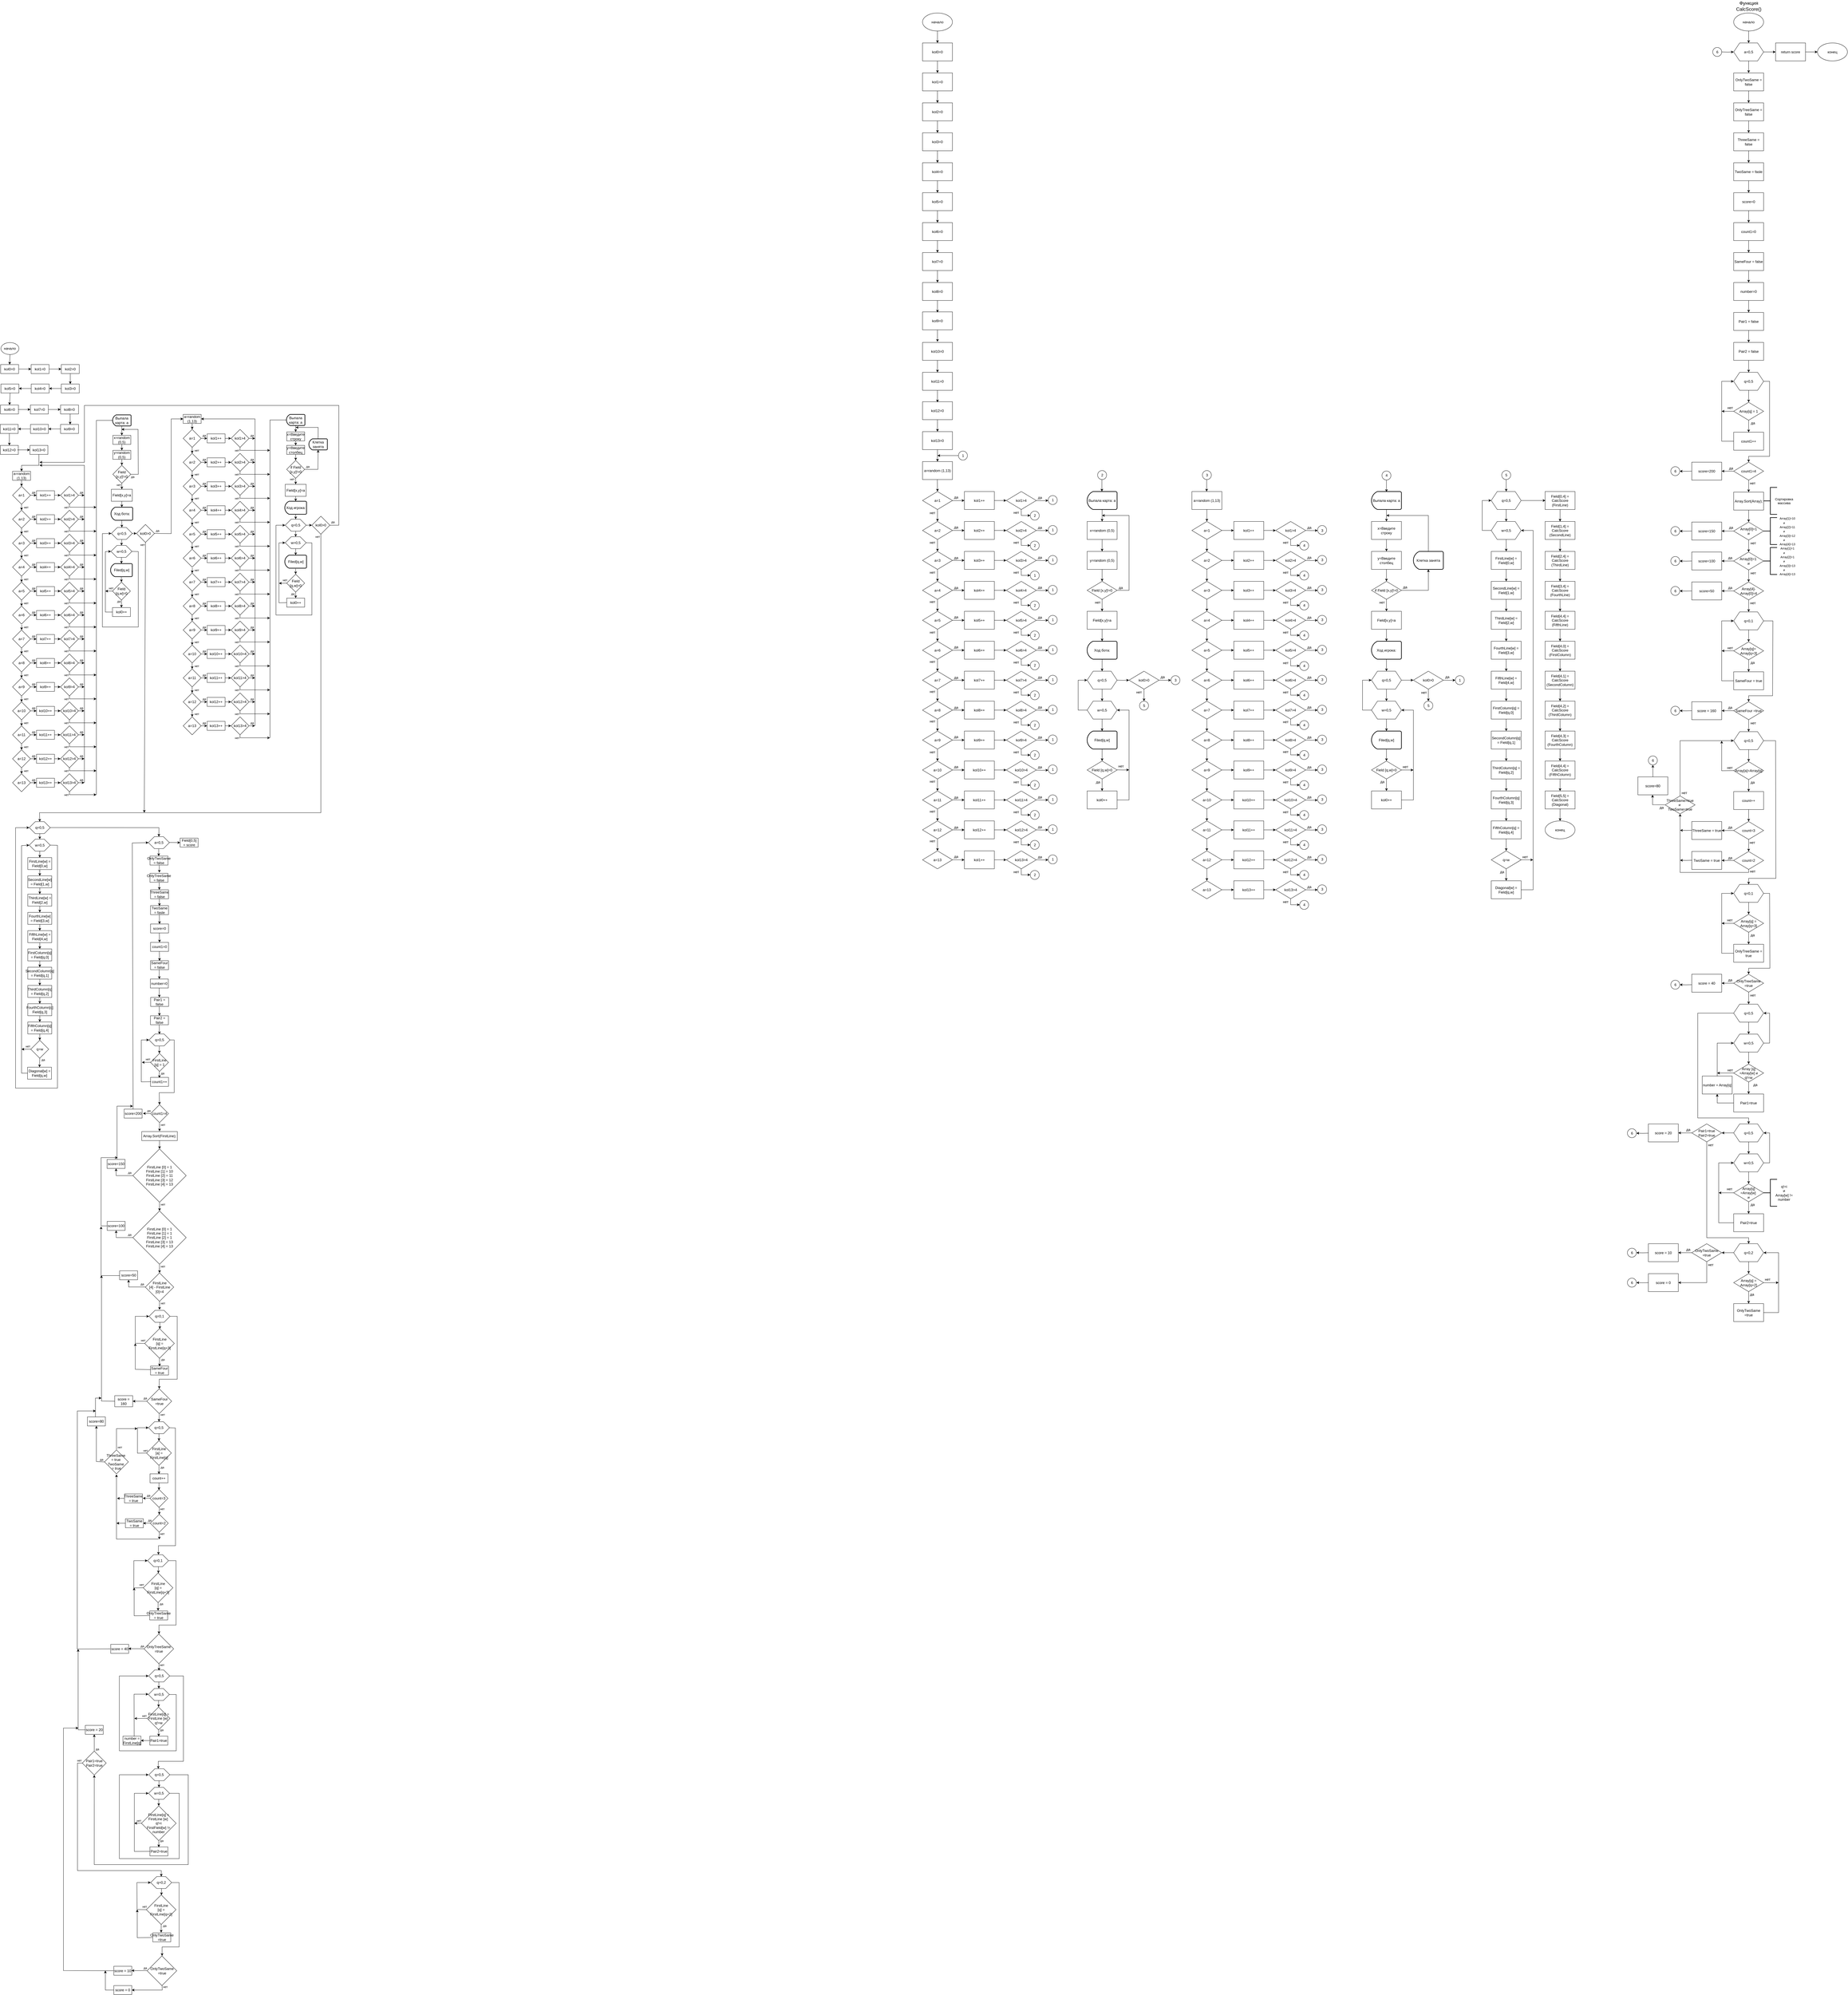 <mxfile compressed="true" version="24.2.2" type="device"><diagram name="Страница — 1" id="l1Q54UGZInGL6hE3ycTI"><mxGraphModel dx="4609" dy="3627" grid="1" gridSize="10" guides="1" tooltips="1" connect="1" arrows="1" fold="1" page="1" pageScale="1" pageWidth="827" pageHeight="1169" math="0" shadow="0"><root><mxCell id="0"/><mxCell id="1" parent="0"/><mxCell id="KEb5Ld5UJFXi7R-kTHFq-1" value="начало" style="ellipse;whiteSpace=wrap;html=1;" parent="1" vertex="1"><mxGeometry x="71.15" y="20" width="60" height="40" as="geometry"/></mxCell><mxCell id="KEb5Ld5UJFXi7R-kTHFq-2" value="а=random (1,13)" style="rounded=0;whiteSpace=wrap;html=1;" parent="1" vertex="1"><mxGeometry x="110" y="450" width="60" height="30" as="geometry"/></mxCell><mxCell id="KEb5Ld5UJFXi7R-kTHFq-3" value="a=1" style="rhombus;whiteSpace=wrap;html=1;" parent="1" vertex="1"><mxGeometry x="110" y="500" width="60" height="60" as="geometry"/></mxCell><mxCell id="KEb5Ld5UJFXi7R-kTHFq-4" value="kol1++" style="rounded=0;whiteSpace=wrap;html=1;" parent="1" vertex="1"><mxGeometry x="190" y="515" width="60" height="30" as="geometry"/></mxCell><mxCell id="KEb5Ld5UJFXi7R-kTHFq-6" value="" style="endArrow=classic;html=1;rounded=0;exitX=0.5;exitY=1;exitDx=0;exitDy=0;entryX=0.5;entryY=0;entryDx=0;entryDy=0;" parent="1" source="KEb5Ld5UJFXi7R-kTHFq-2" target="KEb5Ld5UJFXi7R-kTHFq-3" edge="1"><mxGeometry width="50" height="50" relative="1" as="geometry"><mxPoint x="150" y="440" as="sourcePoint"/><mxPoint x="150" y="460" as="targetPoint"/></mxGeometry></mxCell><mxCell id="KEb5Ld5UJFXi7R-kTHFq-7" value="" style="endArrow=classic;html=1;rounded=0;exitX=1;exitY=0.5;exitDx=0;exitDy=0;entryX=0;entryY=0.5;entryDx=0;entryDy=0;" parent="1" source="KEb5Ld5UJFXi7R-kTHFq-3" target="KEb5Ld5UJFXi7R-kTHFq-4" edge="1"><mxGeometry width="50" height="50" relative="1" as="geometry"><mxPoint x="180" y="490" as="sourcePoint"/><mxPoint x="180" y="510" as="targetPoint"/></mxGeometry></mxCell><mxCell id="KEb5Ld5UJFXi7R-kTHFq-8" value="a=2" style="rhombus;whiteSpace=wrap;html=1;" parent="1" vertex="1"><mxGeometry x="110" y="580" width="60" height="60" as="geometry"/></mxCell><mxCell id="KEb5Ld5UJFXi7R-kTHFq-9" value="kol2++" style="rounded=0;whiteSpace=wrap;html=1;" parent="1" vertex="1"><mxGeometry x="190" y="595" width="60" height="30" as="geometry"/></mxCell><mxCell id="KEb5Ld5UJFXi7R-kTHFq-10" value="" style="endArrow=classic;html=1;rounded=0;entryX=0.5;entryY=0;entryDx=0;entryDy=0;exitX=0.5;exitY=1;exitDx=0;exitDy=0;" parent="1" source="KEb5Ld5UJFXi7R-kTHFq-3" target="KEb5Ld5UJFXi7R-kTHFq-8" edge="1"><mxGeometry width="50" height="50" relative="1" as="geometry"><mxPoint x="170" y="570" as="sourcePoint"/><mxPoint x="150" y="540" as="targetPoint"/></mxGeometry></mxCell><mxCell id="KEb5Ld5UJFXi7R-kTHFq-11" value="" style="endArrow=classic;html=1;rounded=0;exitX=1;exitY=0.5;exitDx=0;exitDy=0;entryX=0;entryY=0.5;entryDx=0;entryDy=0;" parent="1" source="KEb5Ld5UJFXi7R-kTHFq-8" target="KEb5Ld5UJFXi7R-kTHFq-9" edge="1"><mxGeometry width="50" height="50" relative="1" as="geometry"><mxPoint x="180" y="570" as="sourcePoint"/><mxPoint x="180" y="590" as="targetPoint"/></mxGeometry></mxCell><mxCell id="KEb5Ld5UJFXi7R-kTHFq-12" value="a=3" style="rhombus;whiteSpace=wrap;html=1;" parent="1" vertex="1"><mxGeometry x="110" y="660" width="60" height="60" as="geometry"/></mxCell><mxCell id="KEb5Ld5UJFXi7R-kTHFq-13" value="kol3++" style="rounded=0;whiteSpace=wrap;html=1;" parent="1" vertex="1"><mxGeometry x="190" y="675" width="60" height="30" as="geometry"/></mxCell><mxCell id="KEb5Ld5UJFXi7R-kTHFq-14" value="" style="endArrow=classic;html=1;rounded=0;entryX=0.5;entryY=0;entryDx=0;entryDy=0;exitX=0.5;exitY=1;exitDx=0;exitDy=0;" parent="1" source="KEb5Ld5UJFXi7R-kTHFq-8" target="KEb5Ld5UJFXi7R-kTHFq-12" edge="1"><mxGeometry width="50" height="50" relative="1" as="geometry"><mxPoint x="150" y="650" as="sourcePoint"/><mxPoint x="150" y="620" as="targetPoint"/></mxGeometry></mxCell><mxCell id="KEb5Ld5UJFXi7R-kTHFq-15" value="" style="endArrow=classic;html=1;rounded=0;exitX=1;exitY=0.5;exitDx=0;exitDy=0;entryX=0;entryY=0.5;entryDx=0;entryDy=0;" parent="1" source="KEb5Ld5UJFXi7R-kTHFq-12" target="KEb5Ld5UJFXi7R-kTHFq-13" edge="1"><mxGeometry width="50" height="50" relative="1" as="geometry"><mxPoint x="180" y="650" as="sourcePoint"/><mxPoint x="180" y="670" as="targetPoint"/></mxGeometry></mxCell><mxCell id="KEb5Ld5UJFXi7R-kTHFq-16" value="a=4" style="rhombus;whiteSpace=wrap;html=1;" parent="1" vertex="1"><mxGeometry x="110" y="740" width="60" height="60" as="geometry"/></mxCell><mxCell id="KEb5Ld5UJFXi7R-kTHFq-17" value="kol4++" style="rounded=0;whiteSpace=wrap;html=1;" parent="1" vertex="1"><mxGeometry x="190" y="755" width="60" height="30" as="geometry"/></mxCell><mxCell id="KEb5Ld5UJFXi7R-kTHFq-18" value="" style="endArrow=classic;html=1;rounded=0;entryX=0.5;entryY=0;entryDx=0;entryDy=0;exitX=0.5;exitY=1;exitDx=0;exitDy=0;" parent="1" source="KEb5Ld5UJFXi7R-kTHFq-12" target="KEb5Ld5UJFXi7R-kTHFq-16" edge="1"><mxGeometry width="50" height="50" relative="1" as="geometry"><mxPoint x="150" y="730" as="sourcePoint"/><mxPoint x="150" y="700" as="targetPoint"/></mxGeometry></mxCell><mxCell id="KEb5Ld5UJFXi7R-kTHFq-19" value="" style="endArrow=classic;html=1;rounded=0;exitX=1;exitY=0.5;exitDx=0;exitDy=0;entryX=0;entryY=0.5;entryDx=0;entryDy=0;" parent="1" source="KEb5Ld5UJFXi7R-kTHFq-16" target="KEb5Ld5UJFXi7R-kTHFq-17" edge="1"><mxGeometry width="50" height="50" relative="1" as="geometry"><mxPoint x="180" y="730" as="sourcePoint"/><mxPoint x="180" y="750" as="targetPoint"/></mxGeometry></mxCell><mxCell id="KEb5Ld5UJFXi7R-kTHFq-20" value="a=5" style="rhombus;whiteSpace=wrap;html=1;" parent="1" vertex="1"><mxGeometry x="110" y="820" width="60" height="60" as="geometry"/></mxCell><mxCell id="KEb5Ld5UJFXi7R-kTHFq-21" value="kol5++" style="rounded=0;whiteSpace=wrap;html=1;" parent="1" vertex="1"><mxGeometry x="190" y="835" width="60" height="30" as="geometry"/></mxCell><mxCell id="KEb5Ld5UJFXi7R-kTHFq-22" value="" style="endArrow=classic;html=1;rounded=0;entryX=0.5;entryY=0;entryDx=0;entryDy=0;exitX=0.5;exitY=1;exitDx=0;exitDy=0;" parent="1" source="KEb5Ld5UJFXi7R-kTHFq-16" target="KEb5Ld5UJFXi7R-kTHFq-20" edge="1"><mxGeometry width="50" height="50" relative="1" as="geometry"><mxPoint x="160" y="810" as="sourcePoint"/><mxPoint x="150" y="780" as="targetPoint"/></mxGeometry></mxCell><mxCell id="KEb5Ld5UJFXi7R-kTHFq-23" value="" style="endArrow=classic;html=1;rounded=0;exitX=1;exitY=0.5;exitDx=0;exitDy=0;entryX=0;entryY=0.5;entryDx=0;entryDy=0;" parent="1" source="KEb5Ld5UJFXi7R-kTHFq-20" target="KEb5Ld5UJFXi7R-kTHFq-21" edge="1"><mxGeometry width="50" height="50" relative="1" as="geometry"><mxPoint x="180" y="810" as="sourcePoint"/><mxPoint x="180" y="830" as="targetPoint"/></mxGeometry></mxCell><mxCell id="KEb5Ld5UJFXi7R-kTHFq-24" value="a=6" style="rhombus;whiteSpace=wrap;html=1;" parent="1" vertex="1"><mxGeometry x="110" y="900" width="60" height="60" as="geometry"/></mxCell><mxCell id="KEb5Ld5UJFXi7R-kTHFq-25" value="kol6++" style="rounded=0;whiteSpace=wrap;html=1;" parent="1" vertex="1"><mxGeometry x="190" y="915" width="60" height="30" as="geometry"/></mxCell><mxCell id="KEb5Ld5UJFXi7R-kTHFq-26" value="" style="endArrow=classic;html=1;rounded=0;entryX=0.5;entryY=0;entryDx=0;entryDy=0;exitX=0.5;exitY=1;exitDx=0;exitDy=0;" parent="1" source="KEb5Ld5UJFXi7R-kTHFq-20" target="KEb5Ld5UJFXi7R-kTHFq-24" edge="1"><mxGeometry width="50" height="50" relative="1" as="geometry"><mxPoint x="150" y="890" as="sourcePoint"/><mxPoint x="150" y="860" as="targetPoint"/></mxGeometry></mxCell><mxCell id="KEb5Ld5UJFXi7R-kTHFq-27" value="" style="endArrow=classic;html=1;rounded=0;exitX=1;exitY=0.5;exitDx=0;exitDy=0;entryX=0;entryY=0.5;entryDx=0;entryDy=0;" parent="1" source="KEb5Ld5UJFXi7R-kTHFq-24" target="KEb5Ld5UJFXi7R-kTHFq-25" edge="1"><mxGeometry width="50" height="50" relative="1" as="geometry"><mxPoint x="180" y="890" as="sourcePoint"/><mxPoint x="180" y="910" as="targetPoint"/></mxGeometry></mxCell><mxCell id="KEb5Ld5UJFXi7R-kTHFq-28" value="a=7" style="rhombus;whiteSpace=wrap;html=1;" parent="1" vertex="1"><mxGeometry x="110" y="980" width="60" height="60" as="geometry"/></mxCell><mxCell id="KEb5Ld5UJFXi7R-kTHFq-29" value="kol7++" style="rounded=0;whiteSpace=wrap;html=1;" parent="1" vertex="1"><mxGeometry x="190" y="995" width="60" height="30" as="geometry"/></mxCell><mxCell id="KEb5Ld5UJFXi7R-kTHFq-30" value="" style="endArrow=classic;html=1;rounded=0;entryX=0.5;entryY=0;entryDx=0;entryDy=0;exitX=0.511;exitY=1.044;exitDx=0;exitDy=0;exitPerimeter=0;" parent="1" source="KEb5Ld5UJFXi7R-kTHFq-24" target="KEb5Ld5UJFXi7R-kTHFq-28" edge="1"><mxGeometry width="50" height="50" relative="1" as="geometry"><mxPoint x="160" y="970" as="sourcePoint"/><mxPoint x="150" y="940" as="targetPoint"/></mxGeometry></mxCell><mxCell id="KEb5Ld5UJFXi7R-kTHFq-31" value="" style="endArrow=classic;html=1;rounded=0;exitX=1;exitY=0.5;exitDx=0;exitDy=0;entryX=0;entryY=0.5;entryDx=0;entryDy=0;" parent="1" source="KEb5Ld5UJFXi7R-kTHFq-28" target="KEb5Ld5UJFXi7R-kTHFq-29" edge="1"><mxGeometry width="50" height="50" relative="1" as="geometry"><mxPoint x="180" y="970" as="sourcePoint"/><mxPoint x="180" y="990" as="targetPoint"/></mxGeometry></mxCell><mxCell id="KEb5Ld5UJFXi7R-kTHFq-32" value="a=8" style="rhombus;whiteSpace=wrap;html=1;" parent="1" vertex="1"><mxGeometry x="110" y="1060" width="60" height="60" as="geometry"/></mxCell><mxCell id="KEb5Ld5UJFXi7R-kTHFq-33" value="kol8++" style="rounded=0;whiteSpace=wrap;html=1;" parent="1" vertex="1"><mxGeometry x="190" y="1075" width="60" height="30" as="geometry"/></mxCell><mxCell id="KEb5Ld5UJFXi7R-kTHFq-34" value="" style="endArrow=classic;html=1;rounded=0;entryX=0.5;entryY=0;entryDx=0;entryDy=0;exitX=0.5;exitY=1;exitDx=0;exitDy=0;" parent="1" source="KEb5Ld5UJFXi7R-kTHFq-28" target="KEb5Ld5UJFXi7R-kTHFq-32" edge="1"><mxGeometry width="50" height="50" relative="1" as="geometry"><mxPoint x="160" y="1050" as="sourcePoint"/><mxPoint x="150" y="1020" as="targetPoint"/></mxGeometry></mxCell><mxCell id="KEb5Ld5UJFXi7R-kTHFq-35" value="" style="endArrow=classic;html=1;rounded=0;exitX=1;exitY=0.5;exitDx=0;exitDy=0;entryX=0;entryY=0.5;entryDx=0;entryDy=0;" parent="1" source="KEb5Ld5UJFXi7R-kTHFq-32" target="KEb5Ld5UJFXi7R-kTHFq-33" edge="1"><mxGeometry width="50" height="50" relative="1" as="geometry"><mxPoint x="180" y="1050" as="sourcePoint"/><mxPoint x="180" y="1070" as="targetPoint"/></mxGeometry></mxCell><mxCell id="KEb5Ld5UJFXi7R-kTHFq-36" value="a=9" style="rhombus;whiteSpace=wrap;html=1;" parent="1" vertex="1"><mxGeometry x="110" y="1140" width="60" height="60" as="geometry"/></mxCell><mxCell id="KEb5Ld5UJFXi7R-kTHFq-37" value="kol9++" style="rounded=0;whiteSpace=wrap;html=1;" parent="1" vertex="1"><mxGeometry x="190" y="1155" width="60" height="30" as="geometry"/></mxCell><mxCell id="KEb5Ld5UJFXi7R-kTHFq-38" value="" style="endArrow=classic;html=1;rounded=0;entryX=0.5;entryY=0;entryDx=0;entryDy=0;exitX=0.5;exitY=1;exitDx=0;exitDy=0;" parent="1" source="KEb5Ld5UJFXi7R-kTHFq-32" target="KEb5Ld5UJFXi7R-kTHFq-36" edge="1"><mxGeometry width="50" height="50" relative="1" as="geometry"><mxPoint x="150" y="1130" as="sourcePoint"/><mxPoint x="150" y="1100" as="targetPoint"/></mxGeometry></mxCell><mxCell id="KEb5Ld5UJFXi7R-kTHFq-39" value="" style="endArrow=classic;html=1;rounded=0;exitX=1;exitY=0.5;exitDx=0;exitDy=0;entryX=0;entryY=0.5;entryDx=0;entryDy=0;" parent="1" source="KEb5Ld5UJFXi7R-kTHFq-36" target="KEb5Ld5UJFXi7R-kTHFq-37" edge="1"><mxGeometry width="50" height="50" relative="1" as="geometry"><mxPoint x="180" y="1130" as="sourcePoint"/><mxPoint x="180" y="1150" as="targetPoint"/></mxGeometry></mxCell><mxCell id="KEb5Ld5UJFXi7R-kTHFq-40" value="a=10" style="rhombus;whiteSpace=wrap;html=1;" parent="1" vertex="1"><mxGeometry x="110" y="1220" width="60" height="60" as="geometry"/></mxCell><mxCell id="KEb5Ld5UJFXi7R-kTHFq-41" value="kol10++" style="rounded=0;whiteSpace=wrap;html=1;" parent="1" vertex="1"><mxGeometry x="190" y="1235" width="60" height="30" as="geometry"/></mxCell><mxCell id="KEb5Ld5UJFXi7R-kTHFq-42" value="" style="endArrow=classic;html=1;rounded=0;entryX=0.5;entryY=0;entryDx=0;entryDy=0;exitX=0.5;exitY=1;exitDx=0;exitDy=0;" parent="1" source="KEb5Ld5UJFXi7R-kTHFq-36" target="KEb5Ld5UJFXi7R-kTHFq-40" edge="1"><mxGeometry width="50" height="50" relative="1" as="geometry"><mxPoint x="160" y="1210" as="sourcePoint"/><mxPoint x="150" y="1180" as="targetPoint"/></mxGeometry></mxCell><mxCell id="KEb5Ld5UJFXi7R-kTHFq-43" value="" style="endArrow=classic;html=1;rounded=0;exitX=1;exitY=0.5;exitDx=0;exitDy=0;entryX=0;entryY=0.5;entryDx=0;entryDy=0;" parent="1" source="KEb5Ld5UJFXi7R-kTHFq-40" target="KEb5Ld5UJFXi7R-kTHFq-41" edge="1"><mxGeometry width="50" height="50" relative="1" as="geometry"><mxPoint x="180" y="1210" as="sourcePoint"/><mxPoint x="180" y="1230" as="targetPoint"/></mxGeometry></mxCell><mxCell id="KEb5Ld5UJFXi7R-kTHFq-44" value="a=11" style="rhombus;whiteSpace=wrap;html=1;" parent="1" vertex="1"><mxGeometry x="110" y="1300" width="60" height="60" as="geometry"/></mxCell><mxCell id="KEb5Ld5UJFXi7R-kTHFq-45" value="kol11++" style="rounded=0;whiteSpace=wrap;html=1;" parent="1" vertex="1"><mxGeometry x="190" y="1315" width="60" height="30" as="geometry"/></mxCell><mxCell id="KEb5Ld5UJFXi7R-kTHFq-46" value="" style="endArrow=classic;html=1;rounded=0;entryX=0.5;entryY=0;entryDx=0;entryDy=0;exitX=0.5;exitY=1;exitDx=0;exitDy=0;" parent="1" source="KEb5Ld5UJFXi7R-kTHFq-40" target="KEb5Ld5UJFXi7R-kTHFq-44" edge="1"><mxGeometry width="50" height="50" relative="1" as="geometry"><mxPoint x="150" y="1290" as="sourcePoint"/><mxPoint x="150" y="1260" as="targetPoint"/></mxGeometry></mxCell><mxCell id="KEb5Ld5UJFXi7R-kTHFq-47" value="" style="endArrow=classic;html=1;rounded=0;exitX=1;exitY=0.5;exitDx=0;exitDy=0;entryX=0;entryY=0.5;entryDx=0;entryDy=0;" parent="1" source="KEb5Ld5UJFXi7R-kTHFq-44" target="KEb5Ld5UJFXi7R-kTHFq-45" edge="1"><mxGeometry width="50" height="50" relative="1" as="geometry"><mxPoint x="180" y="1290" as="sourcePoint"/><mxPoint x="180" y="1310" as="targetPoint"/></mxGeometry></mxCell><mxCell id="KEb5Ld5UJFXi7R-kTHFq-48" value="a=12" style="rhombus;whiteSpace=wrap;html=1;" parent="1" vertex="1"><mxGeometry x="110" y="1380" width="60" height="60" as="geometry"/></mxCell><mxCell id="KEb5Ld5UJFXi7R-kTHFq-49" value="kol12++" style="rounded=0;whiteSpace=wrap;html=1;" parent="1" vertex="1"><mxGeometry x="190" y="1395" width="60" height="30" as="geometry"/></mxCell><mxCell id="KEb5Ld5UJFXi7R-kTHFq-50" value="" style="endArrow=classic;html=1;rounded=0;entryX=0.5;entryY=0;entryDx=0;entryDy=0;exitX=0.5;exitY=1;exitDx=0;exitDy=0;" parent="1" source="KEb5Ld5UJFXi7R-kTHFq-44" target="KEb5Ld5UJFXi7R-kTHFq-48" edge="1"><mxGeometry width="50" height="50" relative="1" as="geometry"><mxPoint x="170" y="1370" as="sourcePoint"/><mxPoint x="150" y="1340" as="targetPoint"/></mxGeometry></mxCell><mxCell id="KEb5Ld5UJFXi7R-kTHFq-51" value="" style="endArrow=classic;html=1;rounded=0;exitX=1;exitY=0.5;exitDx=0;exitDy=0;entryX=0;entryY=0.5;entryDx=0;entryDy=0;" parent="1" source="KEb5Ld5UJFXi7R-kTHFq-48" target="KEb5Ld5UJFXi7R-kTHFq-49" edge="1"><mxGeometry width="50" height="50" relative="1" as="geometry"><mxPoint x="180" y="1370" as="sourcePoint"/><mxPoint x="180" y="1390" as="targetPoint"/></mxGeometry></mxCell><mxCell id="KEb5Ld5UJFXi7R-kTHFq-52" value="a=13" style="rhombus;whiteSpace=wrap;html=1;" parent="1" vertex="1"><mxGeometry x="110" y="1460" width="60" height="60" as="geometry"/></mxCell><mxCell id="KEb5Ld5UJFXi7R-kTHFq-53" value="kol13++" style="rounded=0;whiteSpace=wrap;html=1;" parent="1" vertex="1"><mxGeometry x="190" y="1475" width="60" height="30" as="geometry"/></mxCell><mxCell id="KEb5Ld5UJFXi7R-kTHFq-54" value="" style="endArrow=classic;html=1;rounded=0;entryX=0.5;entryY=0;entryDx=0;entryDy=0;exitX=0.5;exitY=1;exitDx=0;exitDy=0;" parent="1" source="KEb5Ld5UJFXi7R-kTHFq-48" target="KEb5Ld5UJFXi7R-kTHFq-52" edge="1"><mxGeometry width="50" height="50" relative="1" as="geometry"><mxPoint x="160" y="1450" as="sourcePoint"/><mxPoint x="150" y="1420" as="targetPoint"/></mxGeometry></mxCell><mxCell id="KEb5Ld5UJFXi7R-kTHFq-55" value="" style="endArrow=classic;html=1;rounded=0;exitX=1;exitY=0.5;exitDx=0;exitDy=0;entryX=0;entryY=0.5;entryDx=0;entryDy=0;" parent="1" source="KEb5Ld5UJFXi7R-kTHFq-52" target="KEb5Ld5UJFXi7R-kTHFq-53" edge="1"><mxGeometry width="50" height="50" relative="1" as="geometry"><mxPoint x="180" y="1450" as="sourcePoint"/><mxPoint x="180" y="1470" as="targetPoint"/></mxGeometry></mxCell><mxCell id="KEb5Ld5UJFXi7R-kTHFq-56" value="" style="endArrow=classic;html=1;rounded=0;exitX=1;exitY=0.5;exitDx=0;exitDy=0;entryX=0;entryY=0.5;entryDx=0;entryDy=0;" parent="1" source="KEb5Ld5UJFXi7R-kTHFq-4" target="KEb5Ld5UJFXi7R-kTHFq-57" edge="1"><mxGeometry width="50" height="50" relative="1" as="geometry"><mxPoint x="180" y="540" as="sourcePoint"/><mxPoint x="260" y="560" as="targetPoint"/></mxGeometry></mxCell><mxCell id="KEb5Ld5UJFXi7R-kTHFq-57" value="kol1&amp;gt;4" style="rhombus;whiteSpace=wrap;html=1;" parent="1" vertex="1"><mxGeometry x="270" y="500" width="60" height="60" as="geometry"/></mxCell><mxCell id="KEb5Ld5UJFXi7R-kTHFq-58" value="" style="endArrow=classic;html=1;rounded=0;entryX=0;entryY=0.5;entryDx=0;entryDy=0;exitX=1;exitY=0.5;exitDx=0;exitDy=0;" parent="1" source="KEb5Ld5UJFXi7R-kTHFq-9" target="KEb5Ld5UJFXi7R-kTHFq-59" edge="1"><mxGeometry width="50" height="50" relative="1" as="geometry"><mxPoint x="260" y="630" as="sourcePoint"/><mxPoint x="260" y="640" as="targetPoint"/></mxGeometry></mxCell><mxCell id="KEb5Ld5UJFXi7R-kTHFq-59" value="kol2&amp;gt;4" style="rhombus;whiteSpace=wrap;html=1;" parent="1" vertex="1"><mxGeometry x="270" y="580" width="60" height="60" as="geometry"/></mxCell><mxCell id="KEb5Ld5UJFXi7R-kTHFq-60" value="" style="endArrow=classic;html=1;rounded=0;entryX=0;entryY=0.5;entryDx=0;entryDy=0;exitX=1;exitY=0.5;exitDx=0;exitDy=0;" parent="1" source="KEb5Ld5UJFXi7R-kTHFq-13" target="KEb5Ld5UJFXi7R-kTHFq-61" edge="1"><mxGeometry width="50" height="50" relative="1" as="geometry"><mxPoint x="260" y="710" as="sourcePoint"/><mxPoint x="260" y="720" as="targetPoint"/></mxGeometry></mxCell><mxCell id="KEb5Ld5UJFXi7R-kTHFq-61" value="kol3&amp;gt;4" style="rhombus;whiteSpace=wrap;html=1;" parent="1" vertex="1"><mxGeometry x="270" y="660" width="60" height="60" as="geometry"/></mxCell><mxCell id="KEb5Ld5UJFXi7R-kTHFq-62" value="" style="endArrow=classic;html=1;rounded=0;entryX=0;entryY=0.5;entryDx=0;entryDy=0;exitX=1;exitY=0.5;exitDx=0;exitDy=0;" parent="1" source="KEb5Ld5UJFXi7R-kTHFq-17" target="KEb5Ld5UJFXi7R-kTHFq-63" edge="1"><mxGeometry width="50" height="50" relative="1" as="geometry"><mxPoint x="260" y="790" as="sourcePoint"/><mxPoint x="260" y="800" as="targetPoint"/></mxGeometry></mxCell><mxCell id="KEb5Ld5UJFXi7R-kTHFq-63" value="kol4&amp;gt;4" style="rhombus;whiteSpace=wrap;html=1;" parent="1" vertex="1"><mxGeometry x="270" y="740" width="60" height="60" as="geometry"/></mxCell><mxCell id="KEb5Ld5UJFXi7R-kTHFq-64" value="" style="endArrow=classic;html=1;rounded=0;entryX=0;entryY=0.5;entryDx=0;entryDy=0;exitX=1;exitY=0.5;exitDx=0;exitDy=0;" parent="1" source="KEb5Ld5UJFXi7R-kTHFq-21" target="KEb5Ld5UJFXi7R-kTHFq-65" edge="1"><mxGeometry width="50" height="50" relative="1" as="geometry"><mxPoint x="260" y="870" as="sourcePoint"/><mxPoint x="260" y="880" as="targetPoint"/></mxGeometry></mxCell><mxCell id="KEb5Ld5UJFXi7R-kTHFq-65" value="kol5&amp;gt;4" style="rhombus;whiteSpace=wrap;html=1;" parent="1" vertex="1"><mxGeometry x="270" y="820" width="60" height="60" as="geometry"/></mxCell><mxCell id="KEb5Ld5UJFXi7R-kTHFq-66" value="" style="endArrow=classic;html=1;rounded=0;entryX=0;entryY=0.5;entryDx=0;entryDy=0;exitX=1;exitY=0.5;exitDx=0;exitDy=0;" parent="1" source="KEb5Ld5UJFXi7R-kTHFq-25" target="KEb5Ld5UJFXi7R-kTHFq-67" edge="1"><mxGeometry width="50" height="50" relative="1" as="geometry"><mxPoint x="260" y="950" as="sourcePoint"/><mxPoint x="260" y="960" as="targetPoint"/></mxGeometry></mxCell><mxCell id="KEb5Ld5UJFXi7R-kTHFq-67" value="kol6&amp;gt;4" style="rhombus;whiteSpace=wrap;html=1;" parent="1" vertex="1"><mxGeometry x="270" y="900" width="60" height="60" as="geometry"/></mxCell><mxCell id="KEb5Ld5UJFXi7R-kTHFq-68" value="" style="endArrow=classic;html=1;rounded=0;entryX=0;entryY=0.5;entryDx=0;entryDy=0;exitX=1;exitY=0.5;exitDx=0;exitDy=0;" parent="1" source="KEb5Ld5UJFXi7R-kTHFq-29" target="KEb5Ld5UJFXi7R-kTHFq-69" edge="1"><mxGeometry width="50" height="50" relative="1" as="geometry"><mxPoint x="260" y="1030" as="sourcePoint"/><mxPoint x="260" y="1040" as="targetPoint"/></mxGeometry></mxCell><mxCell id="KEb5Ld5UJFXi7R-kTHFq-69" value="kol7&amp;gt;4" style="rhombus;whiteSpace=wrap;html=1;" parent="1" vertex="1"><mxGeometry x="270" y="980" width="60" height="60" as="geometry"/></mxCell><mxCell id="KEb5Ld5UJFXi7R-kTHFq-70" value="" style="endArrow=classic;html=1;rounded=0;entryX=0;entryY=0.5;entryDx=0;entryDy=0;exitX=1;exitY=0.5;exitDx=0;exitDy=0;" parent="1" source="KEb5Ld5UJFXi7R-kTHFq-33" target="KEb5Ld5UJFXi7R-kTHFq-71" edge="1"><mxGeometry width="50" height="50" relative="1" as="geometry"><mxPoint x="260" y="1110" as="sourcePoint"/><mxPoint x="260" y="1120" as="targetPoint"/></mxGeometry></mxCell><mxCell id="KEb5Ld5UJFXi7R-kTHFq-71" value="kol8&amp;gt;4" style="rhombus;whiteSpace=wrap;html=1;" parent="1" vertex="1"><mxGeometry x="270" y="1060" width="60" height="60" as="geometry"/></mxCell><mxCell id="KEb5Ld5UJFXi7R-kTHFq-72" value="" style="endArrow=classic;html=1;rounded=0;entryX=0;entryY=0.5;entryDx=0;entryDy=0;exitX=1;exitY=0.5;exitDx=0;exitDy=0;" parent="1" source="KEb5Ld5UJFXi7R-kTHFq-37" target="KEb5Ld5UJFXi7R-kTHFq-73" edge="1"><mxGeometry width="50" height="50" relative="1" as="geometry"><mxPoint x="260" y="1190" as="sourcePoint"/><mxPoint x="260" y="1200" as="targetPoint"/></mxGeometry></mxCell><mxCell id="KEb5Ld5UJFXi7R-kTHFq-73" value="kol9&amp;gt;4" style="rhombus;whiteSpace=wrap;html=1;" parent="1" vertex="1"><mxGeometry x="270" y="1140" width="60" height="60" as="geometry"/></mxCell><mxCell id="KEb5Ld5UJFXi7R-kTHFq-74" value="" style="endArrow=classic;html=1;rounded=0;entryX=0;entryY=0.5;entryDx=0;entryDy=0;exitX=1;exitY=0.5;exitDx=0;exitDy=0;" parent="1" source="KEb5Ld5UJFXi7R-kTHFq-41" target="KEb5Ld5UJFXi7R-kTHFq-75" edge="1"><mxGeometry width="50" height="50" relative="1" as="geometry"><mxPoint x="260" y="1260" as="sourcePoint"/><mxPoint x="260" y="1280" as="targetPoint"/></mxGeometry></mxCell><mxCell id="KEb5Ld5UJFXi7R-kTHFq-75" value="kol10&amp;gt;4" style="rhombus;whiteSpace=wrap;html=1;" parent="1" vertex="1"><mxGeometry x="270" y="1220" width="60" height="60" as="geometry"/></mxCell><mxCell id="KEb5Ld5UJFXi7R-kTHFq-76" value="" style="endArrow=classic;html=1;rounded=0;entryX=0;entryY=0.5;entryDx=0;entryDy=0;exitX=1;exitY=0.5;exitDx=0;exitDy=0;" parent="1" source="KEb5Ld5UJFXi7R-kTHFq-45" target="KEb5Ld5UJFXi7R-kTHFq-77" edge="1"><mxGeometry width="50" height="50" relative="1" as="geometry"><mxPoint x="260" y="1350" as="sourcePoint"/><mxPoint x="260" y="1360" as="targetPoint"/></mxGeometry></mxCell><mxCell id="KEb5Ld5UJFXi7R-kTHFq-77" value="kol11&amp;gt;4" style="rhombus;whiteSpace=wrap;html=1;" parent="1" vertex="1"><mxGeometry x="270" y="1300" width="60" height="60" as="geometry"/></mxCell><mxCell id="KEb5Ld5UJFXi7R-kTHFq-78" value="" style="endArrow=classic;html=1;rounded=0;entryX=0;entryY=0.5;entryDx=0;entryDy=0;exitX=1;exitY=0.5;exitDx=0;exitDy=0;" parent="1" source="KEb5Ld5UJFXi7R-kTHFq-49" target="KEb5Ld5UJFXi7R-kTHFq-79" edge="1"><mxGeometry width="50" height="50" relative="1" as="geometry"><mxPoint x="260" y="1420" as="sourcePoint"/><mxPoint x="260" y="1440" as="targetPoint"/></mxGeometry></mxCell><mxCell id="KEb5Ld5UJFXi7R-kTHFq-79" value="kol12&amp;gt;4" style="rhombus;whiteSpace=wrap;html=1;" parent="1" vertex="1"><mxGeometry x="270" y="1380" width="60" height="60" as="geometry"/></mxCell><mxCell id="KEb5Ld5UJFXi7R-kTHFq-80" value="" style="endArrow=classic;html=1;rounded=0;entryX=0;entryY=0.5;entryDx=0;entryDy=0;exitX=1;exitY=0.5;exitDx=0;exitDy=0;" parent="1" source="KEb5Ld5UJFXi7R-kTHFq-53" target="KEb5Ld5UJFXi7R-kTHFq-81" edge="1"><mxGeometry width="50" height="50" relative="1" as="geometry"><mxPoint x="260" y="1470" as="sourcePoint"/><mxPoint x="260" y="1520" as="targetPoint"/></mxGeometry></mxCell><mxCell id="KEb5Ld5UJFXi7R-kTHFq-81" value="kol13&amp;gt;4" style="rhombus;whiteSpace=wrap;html=1;" parent="1" vertex="1"><mxGeometry x="270" y="1460" width="60" height="60" as="geometry"/></mxCell><mxCell id="KEb5Ld5UJFXi7R-kTHFq-82" value="" style="endArrow=classic;html=1;rounded=0;" parent="1" edge="1"><mxGeometry width="50" height="50" relative="1" as="geometry"><mxPoint x="350" y="1490" as="sourcePoint"/><mxPoint x="200" y="430" as="targetPoint"/><Array as="points"><mxPoint x="350" y="430"/></Array></mxGeometry></mxCell><mxCell id="KEb5Ld5UJFXi7R-kTHFq-83" value="" style="endArrow=classic;html=1;rounded=0;exitX=1;exitY=0.5;exitDx=0;exitDy=0;" parent="1" source="KEb5Ld5UJFXi7R-kTHFq-57" edge="1"><mxGeometry width="50" height="50" relative="1" as="geometry"><mxPoint x="400" y="660" as="sourcePoint"/><mxPoint x="350" y="530" as="targetPoint"/></mxGeometry></mxCell><mxCell id="KEb5Ld5UJFXi7R-kTHFq-85" value="" style="endArrow=classic;html=1;rounded=0;exitX=1;exitY=0.5;exitDx=0;exitDy=0;" parent="1" source="KEb5Ld5UJFXi7R-kTHFq-59" edge="1"><mxGeometry width="50" height="50" relative="1" as="geometry"><mxPoint x="340" y="540" as="sourcePoint"/><mxPoint x="350" y="610" as="targetPoint"/></mxGeometry></mxCell><mxCell id="KEb5Ld5UJFXi7R-kTHFq-86" value="" style="endArrow=classic;html=1;rounded=0;exitX=1;exitY=0.5;exitDx=0;exitDy=0;" parent="1" source="KEb5Ld5UJFXi7R-kTHFq-61" edge="1"><mxGeometry width="50" height="50" relative="1" as="geometry"><mxPoint x="350" y="550" as="sourcePoint"/><mxPoint x="350" y="690" as="targetPoint"/></mxGeometry></mxCell><mxCell id="KEb5Ld5UJFXi7R-kTHFq-87" value="" style="endArrow=classic;html=1;rounded=0;exitX=1;exitY=0.5;exitDx=0;exitDy=0;" parent="1" source="KEb5Ld5UJFXi7R-kTHFq-63" edge="1"><mxGeometry width="50" height="50" relative="1" as="geometry"><mxPoint x="360" y="560" as="sourcePoint"/><mxPoint x="350" y="770" as="targetPoint"/></mxGeometry></mxCell><mxCell id="KEb5Ld5UJFXi7R-kTHFq-88" value="" style="endArrow=classic;html=1;rounded=0;exitX=1;exitY=0.5;exitDx=0;exitDy=0;" parent="1" source="KEb5Ld5UJFXi7R-kTHFq-65" edge="1"><mxGeometry width="50" height="50" relative="1" as="geometry"><mxPoint x="360" y="840" as="sourcePoint"/><mxPoint x="350" y="850" as="targetPoint"/></mxGeometry></mxCell><mxCell id="KEb5Ld5UJFXi7R-kTHFq-89" value="" style="endArrow=classic;html=1;rounded=0;exitX=1;exitY=0.5;exitDx=0;exitDy=0;" parent="1" source="KEb5Ld5UJFXi7R-kTHFq-67" edge="1"><mxGeometry width="50" height="50" relative="1" as="geometry"><mxPoint x="380" y="580" as="sourcePoint"/><mxPoint x="350" y="930" as="targetPoint"/></mxGeometry></mxCell><mxCell id="KEb5Ld5UJFXi7R-kTHFq-90" value="" style="endArrow=classic;html=1;rounded=0;exitX=1;exitY=0.5;exitDx=0;exitDy=0;" parent="1" source="KEb5Ld5UJFXi7R-kTHFq-69" edge="1"><mxGeometry width="50" height="50" relative="1" as="geometry"><mxPoint x="340" y="1000" as="sourcePoint"/><mxPoint x="350" y="1009.83" as="targetPoint"/></mxGeometry></mxCell><mxCell id="KEb5Ld5UJFXi7R-kTHFq-91" value="" style="endArrow=classic;html=1;rounded=0;exitX=1;exitY=0.5;exitDx=0;exitDy=0;" parent="1" source="KEb5Ld5UJFXi7R-kTHFq-71" edge="1"><mxGeometry width="50" height="50" relative="1" as="geometry"><mxPoint x="370" y="1110" as="sourcePoint"/><mxPoint x="350" y="1089.83" as="targetPoint"/></mxGeometry></mxCell><mxCell id="KEb5Ld5UJFXi7R-kTHFq-92" value="" style="endArrow=classic;html=1;rounded=0;exitX=1;exitY=0.5;exitDx=0;exitDy=0;" parent="1" source="KEb5Ld5UJFXi7R-kTHFq-73" edge="1"><mxGeometry width="50" height="50" relative="1" as="geometry"><mxPoint x="380" y="1180" as="sourcePoint"/><mxPoint x="350" y="1169.83" as="targetPoint"/></mxGeometry></mxCell><mxCell id="KEb5Ld5UJFXi7R-kTHFq-93" value="" style="endArrow=classic;html=1;rounded=0;exitX=1;exitY=0.5;exitDx=0;exitDy=0;" parent="1" source="KEb5Ld5UJFXi7R-kTHFq-75" edge="1"><mxGeometry width="50" height="50" relative="1" as="geometry"><mxPoint x="370" y="1280" as="sourcePoint"/><mxPoint x="350" y="1249.83" as="targetPoint"/></mxGeometry></mxCell><mxCell id="KEb5Ld5UJFXi7R-kTHFq-94" value="" style="endArrow=classic;html=1;rounded=0;exitX=1;exitY=0.5;exitDx=0;exitDy=0;" parent="1" source="KEb5Ld5UJFXi7R-kTHFq-77" edge="1"><mxGeometry width="50" height="50" relative="1" as="geometry"><mxPoint x="370" y="1340" as="sourcePoint"/><mxPoint x="350" y="1329.83" as="targetPoint"/></mxGeometry></mxCell><mxCell id="KEb5Ld5UJFXi7R-kTHFq-95" value="" style="endArrow=classic;html=1;rounded=0;exitX=1;exitY=0.5;exitDx=0;exitDy=0;" parent="1" source="KEb5Ld5UJFXi7R-kTHFq-79" edge="1"><mxGeometry width="50" height="50" relative="1" as="geometry"><mxPoint x="360" y="1390" as="sourcePoint"/><mxPoint x="350" y="1409.83" as="targetPoint"/></mxGeometry></mxCell><mxCell id="KEb5Ld5UJFXi7R-kTHFq-96" value="" style="endArrow=classic;html=1;rounded=0;exitX=1;exitY=0.5;exitDx=0;exitDy=0;" parent="1" source="KEb5Ld5UJFXi7R-kTHFq-81" edge="1"><mxGeometry width="50" height="50" relative="1" as="geometry"><mxPoint x="360" y="1470" as="sourcePoint"/><mxPoint x="350" y="1489.83" as="targetPoint"/></mxGeometry></mxCell><mxCell id="KEb5Ld5UJFXi7R-kTHFq-99" value="да" style="text;align=center;verticalAlign=middle;resizable=1;points=[];autosize=1;strokeColor=none;fillColor=none;fontSize=10;html=1;movable=1;rotatable=1;deletable=1;editable=1;locked=0;connectable=1;" parent="1" vertex="1"><mxGeometry x="170" y="510" width="20" height="20" as="geometry"/></mxCell><mxCell id="KEb5Ld5UJFXi7R-kTHFq-100" value="да" style="text;align=center;verticalAlign=middle;resizable=1;points=[];autosize=1;strokeColor=none;fillColor=none;fontSize=10;html=1;movable=1;rotatable=1;deletable=1;editable=1;locked=0;connectable=1;" parent="1" vertex="1"><mxGeometry x="170" y="590" width="20" height="20" as="geometry"/></mxCell><mxCell id="KEb5Ld5UJFXi7R-kTHFq-101" value="да" style="text;align=center;verticalAlign=middle;resizable=1;points=[];autosize=1;strokeColor=none;fillColor=none;fontSize=10;html=1;movable=1;rotatable=1;deletable=1;editable=1;locked=0;connectable=1;" parent="1" vertex="1"><mxGeometry x="170" y="670" width="20" height="20" as="geometry"/></mxCell><mxCell id="KEb5Ld5UJFXi7R-kTHFq-102" value="да" style="text;align=center;verticalAlign=middle;resizable=1;points=[];autosize=1;strokeColor=none;fillColor=none;fontSize=10;html=1;movable=1;rotatable=1;deletable=1;editable=1;locked=0;connectable=1;" parent="1" vertex="1"><mxGeometry x="170" y="750" width="20" height="20" as="geometry"/></mxCell><mxCell id="KEb5Ld5UJFXi7R-kTHFq-103" value="да" style="text;align=center;verticalAlign=middle;resizable=1;points=[];autosize=1;strokeColor=none;fillColor=none;fontSize=10;html=1;movable=1;rotatable=1;deletable=1;editable=1;locked=0;connectable=1;" parent="1" vertex="1"><mxGeometry x="170" y="830" width="20" height="20" as="geometry"/></mxCell><mxCell id="KEb5Ld5UJFXi7R-kTHFq-104" value="да" style="text;align=center;verticalAlign=middle;resizable=1;points=[];autosize=1;strokeColor=none;fillColor=none;fontSize=10;html=1;movable=1;rotatable=1;deletable=1;editable=1;locked=0;connectable=1;" parent="1" vertex="1"><mxGeometry x="170" y="910" width="20" height="20" as="geometry"/></mxCell><mxCell id="KEb5Ld5UJFXi7R-kTHFq-105" value="да" style="text;align=center;verticalAlign=middle;resizable=1;points=[];autosize=1;strokeColor=none;fillColor=none;fontSize=10;html=1;movable=1;rotatable=1;deletable=1;editable=1;locked=0;connectable=1;" parent="1" vertex="1"><mxGeometry x="170" y="990" width="20" height="20" as="geometry"/></mxCell><mxCell id="KEb5Ld5UJFXi7R-kTHFq-106" value="да" style="text;align=center;verticalAlign=middle;resizable=1;points=[];autosize=1;strokeColor=none;fillColor=none;fontSize=10;html=1;movable=1;rotatable=1;deletable=1;editable=1;locked=0;connectable=1;" parent="1" vertex="1"><mxGeometry x="170" y="1070" width="20" height="20" as="geometry"/></mxCell><mxCell id="KEb5Ld5UJFXi7R-kTHFq-107" value="да" style="text;align=center;verticalAlign=middle;resizable=1;points=[];autosize=1;strokeColor=none;fillColor=none;fontSize=10;html=1;movable=1;rotatable=1;deletable=1;editable=1;locked=0;connectable=1;" parent="1" vertex="1"><mxGeometry x="170" y="1150" width="20" height="20" as="geometry"/></mxCell><mxCell id="KEb5Ld5UJFXi7R-kTHFq-110" value="да" style="text;align=center;verticalAlign=middle;resizable=1;points=[];autosize=1;strokeColor=none;fillColor=none;fontSize=10;html=1;movable=1;rotatable=1;deletable=1;editable=1;locked=0;connectable=1;" parent="1" vertex="1"><mxGeometry x="170" y="1230" width="20" height="20" as="geometry"/></mxCell><mxCell id="KEb5Ld5UJFXi7R-kTHFq-111" value="да" style="text;align=center;verticalAlign=middle;resizable=1;points=[];autosize=1;strokeColor=none;fillColor=none;fontSize=10;html=1;movable=1;rotatable=1;deletable=1;editable=1;locked=0;connectable=1;" parent="1" vertex="1"><mxGeometry x="170" y="1310" width="20" height="20" as="geometry"/></mxCell><mxCell id="KEb5Ld5UJFXi7R-kTHFq-112" value="да" style="text;align=center;verticalAlign=middle;resizable=1;points=[];autosize=1;strokeColor=none;fillColor=none;fontSize=10;html=1;movable=1;rotatable=1;deletable=1;editable=1;locked=0;connectable=1;" parent="1" vertex="1"><mxGeometry x="170" y="1390" width="20" height="20" as="geometry"/></mxCell><mxCell id="KEb5Ld5UJFXi7R-kTHFq-113" value="да" style="text;align=center;verticalAlign=middle;resizable=1;points=[];autosize=1;strokeColor=none;fillColor=none;fontSize=10;html=1;movable=1;rotatable=1;deletable=1;editable=1;locked=0;connectable=1;" parent="1" vertex="1"><mxGeometry x="170" y="1470" width="20" height="20" as="geometry"/></mxCell><mxCell id="KEb5Ld5UJFXi7R-kTHFq-114" value="нет" style="text;align=center;verticalAlign=middle;resizable=1;points=[];autosize=1;strokeColor=none;fillColor=none;fontSize=10;html=1;movable=1;rotatable=1;deletable=1;editable=1;locked=0;connectable=1;" parent="1" vertex="1"><mxGeometry x="140" y="560" width="30" height="20" as="geometry"/></mxCell><mxCell id="KEb5Ld5UJFXi7R-kTHFq-118" value="нет" style="text;align=center;verticalAlign=middle;resizable=1;points=[];autosize=1;strokeColor=none;fillColor=none;fontSize=10;html=1;movable=1;rotatable=1;deletable=1;editable=1;locked=0;connectable=1;" parent="1" vertex="1"><mxGeometry x="140" y="720" width="30" height="20" as="geometry"/></mxCell><mxCell id="KEb5Ld5UJFXi7R-kTHFq-119" value="нет" style="text;align=center;verticalAlign=middle;resizable=1;points=[];autosize=1;strokeColor=none;fillColor=none;fontSize=10;html=1;movable=1;rotatable=1;deletable=1;editable=1;locked=0;connectable=1;" parent="1" vertex="1"><mxGeometry x="140" y="800" width="30" height="20" as="geometry"/></mxCell><mxCell id="KEb5Ld5UJFXi7R-kTHFq-120" value="нет" style="text;align=center;verticalAlign=middle;resizable=1;points=[];autosize=1;strokeColor=none;fillColor=none;fontSize=10;html=1;movable=1;rotatable=1;deletable=1;editable=1;locked=0;connectable=1;" parent="1" vertex="1"><mxGeometry x="140" y="880" width="30" height="20" as="geometry"/></mxCell><mxCell id="KEb5Ld5UJFXi7R-kTHFq-121" value="нет" style="text;align=center;verticalAlign=middle;resizable=1;points=[];autosize=1;strokeColor=none;fillColor=none;fontSize=10;html=1;movable=1;rotatable=1;deletable=1;editable=1;locked=0;connectable=1;" parent="1" vertex="1"><mxGeometry x="140" y="960" width="30" height="20" as="geometry"/></mxCell><mxCell id="KEb5Ld5UJFXi7R-kTHFq-122" value="нет" style="text;align=center;verticalAlign=middle;resizable=1;points=[];autosize=1;strokeColor=none;fillColor=none;fontSize=10;html=1;movable=1;rotatable=1;deletable=1;editable=1;locked=0;connectable=1;" parent="1" vertex="1"><mxGeometry x="140" y="1040" width="30" height="20" as="geometry"/></mxCell><mxCell id="KEb5Ld5UJFXi7R-kTHFq-123" value="нет" style="text;align=center;verticalAlign=middle;resizable=1;points=[];autosize=1;strokeColor=none;fillColor=none;fontSize=10;html=1;movable=1;rotatable=1;deletable=1;editable=1;locked=0;connectable=1;" parent="1" vertex="1"><mxGeometry x="140" y="1120" width="30" height="20" as="geometry"/></mxCell><mxCell id="KEb5Ld5UJFXi7R-kTHFq-124" value="нет" style="text;align=center;verticalAlign=middle;resizable=1;points=[];autosize=1;strokeColor=none;fillColor=none;fontSize=10;html=1;movable=1;rotatable=1;deletable=1;editable=1;locked=0;connectable=1;" parent="1" vertex="1"><mxGeometry x="140" y="1200" width="30" height="20" as="geometry"/></mxCell><mxCell id="KEb5Ld5UJFXi7R-kTHFq-125" value="нет" style="text;align=center;verticalAlign=middle;resizable=1;points=[];autosize=1;strokeColor=none;fillColor=none;fontSize=10;html=1;movable=1;rotatable=1;deletable=1;editable=1;locked=0;connectable=1;" parent="1" vertex="1"><mxGeometry x="140" y="1280" width="30" height="20" as="geometry"/></mxCell><mxCell id="KEb5Ld5UJFXi7R-kTHFq-126" value="нет" style="text;align=center;verticalAlign=middle;resizable=1;points=[];autosize=1;strokeColor=none;fillColor=none;fontSize=10;html=1;movable=1;rotatable=1;deletable=1;editable=1;locked=0;connectable=1;" parent="1" vertex="1"><mxGeometry x="140" y="1360" width="30" height="20" as="geometry"/></mxCell><mxCell id="KEb5Ld5UJFXi7R-kTHFq-127" value="нет" style="text;align=center;verticalAlign=middle;resizable=1;points=[];autosize=1;strokeColor=none;fillColor=none;fontSize=10;html=1;movable=1;rotatable=1;deletable=1;editable=1;locked=0;connectable=1;" parent="1" vertex="1"><mxGeometry x="140" y="1440" width="30" height="20" as="geometry"/></mxCell><mxCell id="KEb5Ld5UJFXi7R-kTHFq-128" value="нет" style="text;align=center;verticalAlign=middle;resizable=1;points=[];autosize=1;strokeColor=none;fillColor=none;fontSize=10;html=1;movable=1;rotatable=1;deletable=1;editable=1;locked=0;connectable=1;" parent="1" vertex="1"><mxGeometry x="140" y="640" width="30" height="20" as="geometry"/></mxCell><mxCell id="KEb5Ld5UJFXi7R-kTHFq-129" value="да" style="text;align=center;verticalAlign=middle;resizable=1;points=[];autosize=1;strokeColor=none;fillColor=none;fontSize=10;html=1;movable=1;rotatable=1;deletable=1;editable=1;locked=0;connectable=1;" parent="1" vertex="1"><mxGeometry x="330" y="510" width="20" height="20" as="geometry"/></mxCell><mxCell id="KEb5Ld5UJFXi7R-kTHFq-130" value="да" style="text;align=center;verticalAlign=middle;resizable=1;points=[];autosize=1;strokeColor=none;fillColor=none;fontSize=10;html=1;movable=1;rotatable=1;deletable=1;editable=1;locked=0;connectable=1;" parent="1" vertex="1"><mxGeometry x="330" y="590" width="20" height="20" as="geometry"/></mxCell><mxCell id="KEb5Ld5UJFXi7R-kTHFq-131" value="да" style="text;align=center;verticalAlign=middle;resizable=1;points=[];autosize=1;strokeColor=none;fillColor=none;fontSize=10;html=1;movable=1;rotatable=1;deletable=1;editable=1;locked=0;connectable=1;" parent="1" vertex="1"><mxGeometry x="330" y="670" width="20" height="20" as="geometry"/></mxCell><mxCell id="KEb5Ld5UJFXi7R-kTHFq-132" value="да" style="text;align=center;verticalAlign=middle;resizable=1;points=[];autosize=1;strokeColor=none;fillColor=none;fontSize=10;html=1;movable=1;rotatable=1;deletable=1;editable=1;locked=0;connectable=1;" parent="1" vertex="1"><mxGeometry x="330" y="750" width="20" height="20" as="geometry"/></mxCell><mxCell id="KEb5Ld5UJFXi7R-kTHFq-133" value="да" style="text;align=center;verticalAlign=middle;resizable=1;points=[];autosize=1;strokeColor=none;fillColor=none;fontSize=10;html=1;movable=1;rotatable=1;deletable=1;editable=1;locked=0;connectable=1;" parent="1" vertex="1"><mxGeometry x="330" y="830" width="20" height="20" as="geometry"/></mxCell><mxCell id="KEb5Ld5UJFXi7R-kTHFq-134" value="да" style="text;align=center;verticalAlign=middle;resizable=1;points=[];autosize=1;strokeColor=none;fillColor=none;fontSize=10;html=1;movable=1;rotatable=1;deletable=1;editable=1;locked=0;connectable=1;" parent="1" vertex="1"><mxGeometry x="330" y="910" width="20" height="20" as="geometry"/></mxCell><mxCell id="KEb5Ld5UJFXi7R-kTHFq-135" value="да" style="text;align=center;verticalAlign=middle;resizable=1;points=[];autosize=1;strokeColor=none;fillColor=none;fontSize=10;html=1;movable=1;rotatable=1;deletable=1;editable=1;locked=0;connectable=1;" parent="1" vertex="1"><mxGeometry x="330" y="990" width="20" height="20" as="geometry"/></mxCell><mxCell id="KEb5Ld5UJFXi7R-kTHFq-136" value="да" style="text;align=center;verticalAlign=middle;resizable=1;points=[];autosize=1;strokeColor=none;fillColor=none;fontSize=10;html=1;movable=1;rotatable=1;deletable=1;editable=1;locked=0;connectable=1;" parent="1" vertex="1"><mxGeometry x="330" y="1070" width="20" height="20" as="geometry"/></mxCell><mxCell id="KEb5Ld5UJFXi7R-kTHFq-137" value="да" style="text;align=center;verticalAlign=middle;resizable=1;points=[];autosize=1;strokeColor=none;fillColor=none;fontSize=10;html=1;movable=1;rotatable=1;deletable=1;editable=1;locked=0;connectable=1;" parent="1" vertex="1"><mxGeometry x="330" y="1150" width="20" height="20" as="geometry"/></mxCell><mxCell id="KEb5Ld5UJFXi7R-kTHFq-138" value="да" style="text;align=center;verticalAlign=middle;resizable=1;points=[];autosize=1;strokeColor=none;fillColor=none;fontSize=10;html=1;movable=1;rotatable=1;deletable=1;editable=1;locked=0;connectable=1;" parent="1" vertex="1"><mxGeometry x="330" y="1230" width="20" height="20" as="geometry"/></mxCell><mxCell id="KEb5Ld5UJFXi7R-kTHFq-139" value="да" style="text;align=center;verticalAlign=middle;resizable=1;points=[];autosize=1;strokeColor=none;fillColor=none;fontSize=10;html=1;movable=1;rotatable=1;deletable=1;editable=1;locked=0;connectable=1;" parent="1" vertex="1"><mxGeometry x="330" y="1310" width="20" height="20" as="geometry"/></mxCell><mxCell id="KEb5Ld5UJFXi7R-kTHFq-140" value="да" style="text;align=center;verticalAlign=middle;resizable=1;points=[];autosize=1;strokeColor=none;fillColor=none;fontSize=10;html=1;movable=1;rotatable=1;deletable=1;editable=1;locked=0;connectable=1;" parent="1" vertex="1"><mxGeometry x="330" y="1390" width="20" height="20" as="geometry"/></mxCell><mxCell id="KEb5Ld5UJFXi7R-kTHFq-141" value="да" style="text;align=center;verticalAlign=middle;resizable=1;points=[];autosize=1;strokeColor=none;fillColor=none;fontSize=10;html=1;movable=1;rotatable=1;deletable=1;editable=1;locked=0;connectable=1;" parent="1" vertex="1"><mxGeometry x="330" y="1470" width="20" height="20" as="geometry"/></mxCell><mxCell id="KEb5Ld5UJFXi7R-kTHFq-143" value="" style="endArrow=classic;html=1;rounded=0;exitX=0.5;exitY=1;exitDx=0;exitDy=0;entryX=0.5;entryY=0;entryDx=0;entryDy=0;" parent="1" source="KEb5Ld5UJFXi7R-kTHFq-1" target="S0OabnCFS2T48RZbHWZi-78" edge="1"><mxGeometry width="50" height="50" relative="1" as="geometry"><mxPoint x="128" y="393.5" as="sourcePoint"/><mxPoint x="178" y="293.5" as="targetPoint"/></mxGeometry></mxCell><mxCell id="KEb5Ld5UJFXi7R-kTHFq-147" value="" style="endArrow=classic;html=1;rounded=0;exitX=0.5;exitY=1;exitDx=0;exitDy=0;" parent="1" source="KEb5Ld5UJFXi7R-kTHFq-57" edge="1"><mxGeometry width="50" height="50" relative="1" as="geometry"><mxPoint x="360" y="569.79" as="sourcePoint"/><mxPoint x="390" y="570" as="targetPoint"/><Array as="points"><mxPoint x="300" y="570"/></Array></mxGeometry></mxCell><mxCell id="KEb5Ld5UJFXi7R-kTHFq-148" value="" style="endArrow=classic;html=1;rounded=0;exitX=0.5;exitY=1;exitDx=0;exitDy=0;" parent="1" source="KEb5Ld5UJFXi7R-kTHFq-59" edge="1"><mxGeometry width="50" height="50" relative="1" as="geometry"><mxPoint x="260" y="650" as="sourcePoint"/><mxPoint x="390" y="650" as="targetPoint"/><Array as="points"><mxPoint x="300" y="650"/></Array></mxGeometry></mxCell><mxCell id="KEb5Ld5UJFXi7R-kTHFq-149" value="" style="endArrow=classic;html=1;rounded=0;exitX=0.5;exitY=1;exitDx=0;exitDy=0;" parent="1" source="KEb5Ld5UJFXi7R-kTHFq-61" edge="1"><mxGeometry width="50" height="50" relative="1" as="geometry"><mxPoint x="260" y="730" as="sourcePoint"/><mxPoint x="390" y="730" as="targetPoint"/><Array as="points"><mxPoint x="300" y="730"/></Array></mxGeometry></mxCell><mxCell id="KEb5Ld5UJFXi7R-kTHFq-150" value="" style="endArrow=classic;html=1;rounded=0;exitX=0.5;exitY=1;exitDx=0;exitDy=0;" parent="1" source="KEb5Ld5UJFXi7R-kTHFq-63" edge="1"><mxGeometry width="50" height="50" relative="1" as="geometry"><mxPoint x="280" y="810" as="sourcePoint"/><mxPoint x="390" y="810" as="targetPoint"/><Array as="points"><mxPoint x="300" y="810"/></Array></mxGeometry></mxCell><mxCell id="KEb5Ld5UJFXi7R-kTHFq-151" value="" style="endArrow=classic;html=1;rounded=0;exitX=0.5;exitY=1;exitDx=0;exitDy=0;" parent="1" source="KEb5Ld5UJFXi7R-kTHFq-65" edge="1"><mxGeometry width="50" height="50" relative="1" as="geometry"><mxPoint x="290" y="890" as="sourcePoint"/><mxPoint x="390" y="890" as="targetPoint"/><Array as="points"><mxPoint x="300" y="890"/></Array></mxGeometry></mxCell><mxCell id="KEb5Ld5UJFXi7R-kTHFq-152" value="" style="endArrow=classic;html=1;rounded=0;exitX=0.5;exitY=1;exitDx=0;exitDy=0;" parent="1" source="KEb5Ld5UJFXi7R-kTHFq-67" edge="1"><mxGeometry width="50" height="50" relative="1" as="geometry"><mxPoint x="280" y="970" as="sourcePoint"/><mxPoint x="390" y="970" as="targetPoint"/><Array as="points"><mxPoint x="300" y="970"/></Array></mxGeometry></mxCell><mxCell id="KEb5Ld5UJFXi7R-kTHFq-153" value="" style="endArrow=classic;html=1;rounded=0;exitX=0.5;exitY=1;exitDx=0;exitDy=0;" parent="1" source="KEb5Ld5UJFXi7R-kTHFq-69" edge="1"><mxGeometry width="50" height="50" relative="1" as="geometry"><mxPoint x="280" y="1050" as="sourcePoint"/><mxPoint x="390" y="1050" as="targetPoint"/><Array as="points"><mxPoint x="300" y="1050"/></Array></mxGeometry></mxCell><mxCell id="KEb5Ld5UJFXi7R-kTHFq-154" value="" style="endArrow=classic;html=1;rounded=0;exitX=0.5;exitY=1;exitDx=0;exitDy=0;" parent="1" source="KEb5Ld5UJFXi7R-kTHFq-71" edge="1"><mxGeometry width="50" height="50" relative="1" as="geometry"><mxPoint x="270" y="1130" as="sourcePoint"/><mxPoint x="390" y="1130" as="targetPoint"/><Array as="points"><mxPoint x="300" y="1130"/></Array></mxGeometry></mxCell><mxCell id="KEb5Ld5UJFXi7R-kTHFq-155" value="" style="endArrow=classic;html=1;rounded=0;exitX=0.5;exitY=1;exitDx=0;exitDy=0;" parent="1" source="KEb5Ld5UJFXi7R-kTHFq-73" edge="1"><mxGeometry width="50" height="50" relative="1" as="geometry"><mxPoint x="280" y="1210" as="sourcePoint"/><mxPoint x="390" y="1210" as="targetPoint"/><Array as="points"><mxPoint x="300" y="1210"/></Array></mxGeometry></mxCell><mxCell id="KEb5Ld5UJFXi7R-kTHFq-156" value="" style="endArrow=classic;html=1;rounded=0;exitX=0.5;exitY=1;exitDx=0;exitDy=0;" parent="1" source="KEb5Ld5UJFXi7R-kTHFq-75" edge="1"><mxGeometry width="50" height="50" relative="1" as="geometry"><mxPoint x="280" y="1290" as="sourcePoint"/><mxPoint x="390" y="1290" as="targetPoint"/><Array as="points"><mxPoint x="300" y="1290"/></Array></mxGeometry></mxCell><mxCell id="KEb5Ld5UJFXi7R-kTHFq-157" value="" style="endArrow=classic;html=1;rounded=0;exitX=0.5;exitY=1;exitDx=0;exitDy=0;" parent="1" source="KEb5Ld5UJFXi7R-kTHFq-77" edge="1"><mxGeometry width="50" height="50" relative="1" as="geometry"><mxPoint x="280" y="1370" as="sourcePoint"/><mxPoint x="390" y="1370" as="targetPoint"/><Array as="points"><mxPoint x="300" y="1370"/></Array></mxGeometry></mxCell><mxCell id="KEb5Ld5UJFXi7R-kTHFq-158" value="" style="endArrow=classic;html=1;rounded=0;exitX=0.5;exitY=1;exitDx=0;exitDy=0;" parent="1" source="KEb5Ld5UJFXi7R-kTHFq-79" edge="1"><mxGeometry width="50" height="50" relative="1" as="geometry"><mxPoint x="290" y="1450" as="sourcePoint"/><mxPoint x="390" y="1450" as="targetPoint"/><Array as="points"><mxPoint x="300" y="1450"/></Array></mxGeometry></mxCell><mxCell id="KEb5Ld5UJFXi7R-kTHFq-159" value="" style="endArrow=classic;html=1;rounded=0;exitX=0.5;exitY=1;exitDx=0;exitDy=0;" parent="1" source="KEb5Ld5UJFXi7R-kTHFq-81" edge="1"><mxGeometry width="50" height="50" relative="1" as="geometry"><mxPoint x="290" y="1540" as="sourcePoint"/><mxPoint x="390" y="1530" as="targetPoint"/><Array as="points"><mxPoint x="300" y="1530"/></Array></mxGeometry></mxCell><mxCell id="KEb5Ld5UJFXi7R-kTHFq-160" value="" style="endArrow=classic;html=1;rounded=0;entryX=0;entryY=0.5;entryDx=0;entryDy=0;entryPerimeter=0;" parent="1" target="Fjo6pWZBRi8rAOrgmdgO-2" edge="1"><mxGeometry width="50" height="50" relative="1" as="geometry"><mxPoint x="390" y="1530" as="sourcePoint"/><mxPoint x="430" y="310" as="targetPoint"/><Array as="points"><mxPoint x="390" y="280"/></Array></mxGeometry></mxCell><mxCell id="KEb5Ld5UJFXi7R-kTHFq-161" value="нет" style="text;align=center;verticalAlign=middle;resizable=1;points=[];autosize=1;strokeColor=none;fillColor=none;fontSize=10;html=1;movable=1;rotatable=1;deletable=1;editable=1;locked=0;connectable=1;" parent="1" vertex="1"><mxGeometry x="280" y="560" width="20" height="20" as="geometry"/></mxCell><mxCell id="KEb5Ld5UJFXi7R-kTHFq-162" value="нет" style="text;align=center;verticalAlign=middle;resizable=1;points=[];autosize=1;strokeColor=none;fillColor=none;fontSize=10;html=1;movable=1;rotatable=1;deletable=1;editable=1;locked=0;connectable=1;" parent="1" vertex="1"><mxGeometry x="280" y="640" width="20" height="20" as="geometry"/></mxCell><mxCell id="KEb5Ld5UJFXi7R-kTHFq-163" value="нет" style="text;align=center;verticalAlign=middle;resizable=1;points=[];autosize=1;strokeColor=none;fillColor=none;fontSize=10;html=1;movable=1;rotatable=1;deletable=1;editable=1;locked=0;connectable=1;" parent="1" vertex="1"><mxGeometry x="280" y="720" width="20" height="20" as="geometry"/></mxCell><mxCell id="KEb5Ld5UJFXi7R-kTHFq-164" value="нет" style="text;align=center;verticalAlign=middle;resizable=1;points=[];autosize=1;strokeColor=none;fillColor=none;fontSize=10;html=1;movable=1;rotatable=1;deletable=1;editable=1;locked=0;connectable=1;" parent="1" vertex="1"><mxGeometry x="280" y="800" width="20" height="20" as="geometry"/></mxCell><mxCell id="KEb5Ld5UJFXi7R-kTHFq-165" value="нет" style="text;align=center;verticalAlign=middle;resizable=1;points=[];autosize=1;strokeColor=none;fillColor=none;fontSize=10;html=1;movable=1;rotatable=1;deletable=1;editable=1;locked=0;connectable=1;" parent="1" vertex="1"><mxGeometry x="280" y="880" width="20" height="20" as="geometry"/></mxCell><mxCell id="KEb5Ld5UJFXi7R-kTHFq-166" value="нет" style="text;align=center;verticalAlign=middle;resizable=1;points=[];autosize=1;strokeColor=none;fillColor=none;fontSize=10;html=1;movable=1;rotatable=1;deletable=1;editable=1;locked=0;connectable=1;" parent="1" vertex="1"><mxGeometry x="280" y="960" width="20" height="20" as="geometry"/></mxCell><mxCell id="KEb5Ld5UJFXi7R-kTHFq-167" value="нет" style="text;align=center;verticalAlign=middle;resizable=1;points=[];autosize=1;strokeColor=none;fillColor=none;fontSize=10;html=1;movable=1;rotatable=1;deletable=1;editable=1;locked=0;connectable=1;" parent="1" vertex="1"><mxGeometry x="280" y="1040" width="20" height="20" as="geometry"/></mxCell><mxCell id="KEb5Ld5UJFXi7R-kTHFq-168" value="нет" style="text;align=center;verticalAlign=middle;resizable=1;points=[];autosize=1;strokeColor=none;fillColor=none;fontSize=10;html=1;movable=1;rotatable=1;deletable=1;editable=1;locked=0;connectable=1;" parent="1" vertex="1"><mxGeometry x="280" y="1120" width="20" height="20" as="geometry"/></mxCell><mxCell id="KEb5Ld5UJFXi7R-kTHFq-169" value="нет" style="text;align=center;verticalAlign=middle;resizable=1;points=[];autosize=1;strokeColor=none;fillColor=none;fontSize=10;html=1;movable=1;rotatable=1;deletable=1;editable=1;locked=0;connectable=1;" parent="1" vertex="1"><mxGeometry x="280" y="1200" width="20" height="20" as="geometry"/></mxCell><mxCell id="KEb5Ld5UJFXi7R-kTHFq-170" value="нет" style="text;align=center;verticalAlign=middle;resizable=1;points=[];autosize=1;strokeColor=none;fillColor=none;fontSize=10;html=1;movable=1;rotatable=1;deletable=1;editable=1;locked=0;connectable=1;" parent="1" vertex="1"><mxGeometry x="280" y="1280" width="20" height="20" as="geometry"/></mxCell><mxCell id="KEb5Ld5UJFXi7R-kTHFq-171" value="нет" style="text;align=center;verticalAlign=middle;resizable=1;points=[];autosize=1;strokeColor=none;fillColor=none;fontSize=10;html=1;movable=1;rotatable=1;deletable=1;editable=1;locked=0;connectable=1;" parent="1" vertex="1"><mxGeometry x="280" y="1360" width="20" height="20" as="geometry"/></mxCell><mxCell id="KEb5Ld5UJFXi7R-kTHFq-172" value="нет" style="text;align=center;verticalAlign=middle;resizable=1;points=[];autosize=1;strokeColor=none;fillColor=none;fontSize=10;html=1;movable=1;rotatable=1;deletable=1;editable=1;locked=0;connectable=1;" parent="1" vertex="1"><mxGeometry x="280" y="1440" width="20" height="20" as="geometry"/></mxCell><mxCell id="KEb5Ld5UJFXi7R-kTHFq-173" value="нет" style="text;align=center;verticalAlign=middle;resizable=1;points=[];autosize=1;strokeColor=none;fillColor=none;fontSize=10;html=1;movable=1;rotatable=1;deletable=1;editable=1;locked=0;connectable=1;" parent="1" vertex="1"><mxGeometry x="280" y="1520" width="20" height="20" as="geometry"/></mxCell><mxCell id="KEb5Ld5UJFXi7R-kTHFq-185" value="Field[x,y]=a" style="rounded=0;whiteSpace=wrap;html=1;" parent="1" vertex="1"><mxGeometry x="440" y="510" width="70" height="40" as="geometry"/></mxCell><mxCell id="KEb5Ld5UJFXi7R-kTHFq-187" value="x=random (0,5)" style="rounded=0;whiteSpace=wrap;html=1;" parent="1" vertex="1"><mxGeometry x="445" y="330" width="60" height="30" as="geometry"/></mxCell><mxCell id="KEb5Ld5UJFXi7R-kTHFq-188" value="y=random (0,5)" style="rounded=0;whiteSpace=wrap;html=1;" parent="1" vertex="1"><mxGeometry x="445" y="380" width="60" height="30" as="geometry"/></mxCell><mxCell id="KEb5Ld5UJFXi7R-kTHFq-347" value="а=random (1,13)" style="rounded=0;whiteSpace=wrap;html=1;" parent="1" vertex="1"><mxGeometry x="680" y="260" width="60" height="30" as="geometry"/></mxCell><mxCell id="KEb5Ld5UJFXi7R-kTHFq-348" value="a=1" style="rhombus;whiteSpace=wrap;html=1;" parent="1" vertex="1"><mxGeometry x="680" y="310" width="60" height="60" as="geometry"/></mxCell><mxCell id="KEb5Ld5UJFXi7R-kTHFq-349" value="kol1++" style="rounded=0;whiteSpace=wrap;html=1;" parent="1" vertex="1"><mxGeometry x="760" y="325" width="60" height="30" as="geometry"/></mxCell><mxCell id="KEb5Ld5UJFXi7R-kTHFq-350" value="" style="endArrow=classic;html=1;rounded=0;exitX=0.5;exitY=1;exitDx=0;exitDy=0;entryX=0.5;entryY=0;entryDx=0;entryDy=0;" parent="1" source="KEb5Ld5UJFXi7R-kTHFq-347" target="KEb5Ld5UJFXi7R-kTHFq-348" edge="1"><mxGeometry width="50" height="50" relative="1" as="geometry"><mxPoint x="720" y="250" as="sourcePoint"/><mxPoint x="720" y="270" as="targetPoint"/></mxGeometry></mxCell><mxCell id="KEb5Ld5UJFXi7R-kTHFq-351" value="" style="endArrow=classic;html=1;rounded=0;exitX=1;exitY=0.5;exitDx=0;exitDy=0;entryX=0;entryY=0.5;entryDx=0;entryDy=0;" parent="1" source="KEb5Ld5UJFXi7R-kTHFq-348" target="KEb5Ld5UJFXi7R-kTHFq-349" edge="1"><mxGeometry width="50" height="50" relative="1" as="geometry"><mxPoint x="750" y="300" as="sourcePoint"/><mxPoint x="750" y="320" as="targetPoint"/></mxGeometry></mxCell><mxCell id="KEb5Ld5UJFXi7R-kTHFq-352" value="a=2" style="rhombus;whiteSpace=wrap;html=1;" parent="1" vertex="1"><mxGeometry x="680" y="390" width="60" height="60" as="geometry"/></mxCell><mxCell id="KEb5Ld5UJFXi7R-kTHFq-353" value="kol2++" style="rounded=0;whiteSpace=wrap;html=1;" parent="1" vertex="1"><mxGeometry x="760" y="405" width="60" height="30" as="geometry"/></mxCell><mxCell id="KEb5Ld5UJFXi7R-kTHFq-354" value="" style="endArrow=classic;html=1;rounded=0;entryX=0.5;entryY=0;entryDx=0;entryDy=0;exitX=0.5;exitY=1;exitDx=0;exitDy=0;" parent="1" source="KEb5Ld5UJFXi7R-kTHFq-348" target="KEb5Ld5UJFXi7R-kTHFq-352" edge="1"><mxGeometry width="50" height="50" relative="1" as="geometry"><mxPoint x="740" y="380" as="sourcePoint"/><mxPoint x="720" y="350" as="targetPoint"/></mxGeometry></mxCell><mxCell id="KEb5Ld5UJFXi7R-kTHFq-355" value="" style="endArrow=classic;html=1;rounded=0;exitX=1;exitY=0.5;exitDx=0;exitDy=0;entryX=0;entryY=0.5;entryDx=0;entryDy=0;" parent="1" source="KEb5Ld5UJFXi7R-kTHFq-352" target="KEb5Ld5UJFXi7R-kTHFq-353" edge="1"><mxGeometry width="50" height="50" relative="1" as="geometry"><mxPoint x="750" y="380" as="sourcePoint"/><mxPoint x="750" y="400" as="targetPoint"/></mxGeometry></mxCell><mxCell id="KEb5Ld5UJFXi7R-kTHFq-356" value="a=3" style="rhombus;whiteSpace=wrap;html=1;" parent="1" vertex="1"><mxGeometry x="680" y="470" width="60" height="60" as="geometry"/></mxCell><mxCell id="KEb5Ld5UJFXi7R-kTHFq-357" value="kol3++" style="rounded=0;whiteSpace=wrap;html=1;" parent="1" vertex="1"><mxGeometry x="760" y="485" width="60" height="30" as="geometry"/></mxCell><mxCell id="KEb5Ld5UJFXi7R-kTHFq-358" value="" style="endArrow=classic;html=1;rounded=0;entryX=0.5;entryY=0;entryDx=0;entryDy=0;exitX=0.5;exitY=1;exitDx=0;exitDy=0;" parent="1" source="KEb5Ld5UJFXi7R-kTHFq-352" target="KEb5Ld5UJFXi7R-kTHFq-356" edge="1"><mxGeometry width="50" height="50" relative="1" as="geometry"><mxPoint x="720" y="460" as="sourcePoint"/><mxPoint x="720" y="430" as="targetPoint"/></mxGeometry></mxCell><mxCell id="KEb5Ld5UJFXi7R-kTHFq-359" value="" style="endArrow=classic;html=1;rounded=0;exitX=1;exitY=0.5;exitDx=0;exitDy=0;entryX=0;entryY=0.5;entryDx=0;entryDy=0;" parent="1" source="KEb5Ld5UJFXi7R-kTHFq-356" target="KEb5Ld5UJFXi7R-kTHFq-357" edge="1"><mxGeometry width="50" height="50" relative="1" as="geometry"><mxPoint x="750" y="460" as="sourcePoint"/><mxPoint x="750" y="480" as="targetPoint"/></mxGeometry></mxCell><mxCell id="KEb5Ld5UJFXi7R-kTHFq-360" value="a=4" style="rhombus;whiteSpace=wrap;html=1;" parent="1" vertex="1"><mxGeometry x="680" y="550" width="60" height="60" as="geometry"/></mxCell><mxCell id="KEb5Ld5UJFXi7R-kTHFq-361" value="kol4++" style="rounded=0;whiteSpace=wrap;html=1;" parent="1" vertex="1"><mxGeometry x="760" y="565" width="60" height="30" as="geometry"/></mxCell><mxCell id="KEb5Ld5UJFXi7R-kTHFq-362" value="" style="endArrow=classic;html=1;rounded=0;entryX=0.5;entryY=0;entryDx=0;entryDy=0;exitX=0.5;exitY=1;exitDx=0;exitDy=0;" parent="1" source="KEb5Ld5UJFXi7R-kTHFq-356" target="KEb5Ld5UJFXi7R-kTHFq-360" edge="1"><mxGeometry width="50" height="50" relative="1" as="geometry"><mxPoint x="720" y="540" as="sourcePoint"/><mxPoint x="720" y="510" as="targetPoint"/></mxGeometry></mxCell><mxCell id="KEb5Ld5UJFXi7R-kTHFq-363" value="" style="endArrow=classic;html=1;rounded=0;exitX=1;exitY=0.5;exitDx=0;exitDy=0;entryX=0;entryY=0.5;entryDx=0;entryDy=0;" parent="1" source="KEb5Ld5UJFXi7R-kTHFq-360" target="KEb5Ld5UJFXi7R-kTHFq-361" edge="1"><mxGeometry width="50" height="50" relative="1" as="geometry"><mxPoint x="750" y="540" as="sourcePoint"/><mxPoint x="750" y="560" as="targetPoint"/></mxGeometry></mxCell><mxCell id="KEb5Ld5UJFXi7R-kTHFq-364" value="a=5" style="rhombus;whiteSpace=wrap;html=1;" parent="1" vertex="1"><mxGeometry x="680" y="630" width="60" height="60" as="geometry"/></mxCell><mxCell id="KEb5Ld5UJFXi7R-kTHFq-365" value="kol5++" style="rounded=0;whiteSpace=wrap;html=1;" parent="1" vertex="1"><mxGeometry x="760" y="645" width="60" height="30" as="geometry"/></mxCell><mxCell id="KEb5Ld5UJFXi7R-kTHFq-366" value="" style="endArrow=classic;html=1;rounded=0;entryX=0.5;entryY=0;entryDx=0;entryDy=0;exitX=0.5;exitY=1;exitDx=0;exitDy=0;" parent="1" source="KEb5Ld5UJFXi7R-kTHFq-360" target="KEb5Ld5UJFXi7R-kTHFq-364" edge="1"><mxGeometry width="50" height="50" relative="1" as="geometry"><mxPoint x="730" y="620" as="sourcePoint"/><mxPoint x="720" y="590" as="targetPoint"/></mxGeometry></mxCell><mxCell id="KEb5Ld5UJFXi7R-kTHFq-367" value="" style="endArrow=classic;html=1;rounded=0;exitX=1;exitY=0.5;exitDx=0;exitDy=0;entryX=0;entryY=0.5;entryDx=0;entryDy=0;" parent="1" source="KEb5Ld5UJFXi7R-kTHFq-364" target="KEb5Ld5UJFXi7R-kTHFq-365" edge="1"><mxGeometry width="50" height="50" relative="1" as="geometry"><mxPoint x="750" y="620" as="sourcePoint"/><mxPoint x="750" y="640" as="targetPoint"/></mxGeometry></mxCell><mxCell id="KEb5Ld5UJFXi7R-kTHFq-368" value="a=6" style="rhombus;whiteSpace=wrap;html=1;" parent="1" vertex="1"><mxGeometry x="680" y="710" width="60" height="60" as="geometry"/></mxCell><mxCell id="KEb5Ld5UJFXi7R-kTHFq-369" value="kol6++" style="rounded=0;whiteSpace=wrap;html=1;" parent="1" vertex="1"><mxGeometry x="760" y="725" width="60" height="30" as="geometry"/></mxCell><mxCell id="KEb5Ld5UJFXi7R-kTHFq-370" value="" style="endArrow=classic;html=1;rounded=0;entryX=0.5;entryY=0;entryDx=0;entryDy=0;exitX=0.5;exitY=1;exitDx=0;exitDy=0;" parent="1" source="KEb5Ld5UJFXi7R-kTHFq-364" target="KEb5Ld5UJFXi7R-kTHFq-368" edge="1"><mxGeometry width="50" height="50" relative="1" as="geometry"><mxPoint x="720" y="700" as="sourcePoint"/><mxPoint x="720" y="670" as="targetPoint"/></mxGeometry></mxCell><mxCell id="KEb5Ld5UJFXi7R-kTHFq-371" value="" style="endArrow=classic;html=1;rounded=0;exitX=1;exitY=0.5;exitDx=0;exitDy=0;entryX=0;entryY=0.5;entryDx=0;entryDy=0;" parent="1" source="KEb5Ld5UJFXi7R-kTHFq-368" target="KEb5Ld5UJFXi7R-kTHFq-369" edge="1"><mxGeometry width="50" height="50" relative="1" as="geometry"><mxPoint x="750" y="700" as="sourcePoint"/><mxPoint x="750" y="720" as="targetPoint"/></mxGeometry></mxCell><mxCell id="KEb5Ld5UJFXi7R-kTHFq-372" value="a=7" style="rhombus;whiteSpace=wrap;html=1;" parent="1" vertex="1"><mxGeometry x="680" y="790" width="60" height="60" as="geometry"/></mxCell><mxCell id="KEb5Ld5UJFXi7R-kTHFq-373" value="kol7++" style="rounded=0;whiteSpace=wrap;html=1;" parent="1" vertex="1"><mxGeometry x="760" y="805" width="60" height="30" as="geometry"/></mxCell><mxCell id="KEb5Ld5UJFXi7R-kTHFq-374" value="" style="endArrow=classic;html=1;rounded=0;entryX=0.5;entryY=0;entryDx=0;entryDy=0;exitX=0.511;exitY=1.044;exitDx=0;exitDy=0;exitPerimeter=0;" parent="1" source="KEb5Ld5UJFXi7R-kTHFq-368" target="KEb5Ld5UJFXi7R-kTHFq-372" edge="1"><mxGeometry width="50" height="50" relative="1" as="geometry"><mxPoint x="730" y="780" as="sourcePoint"/><mxPoint x="720" y="750" as="targetPoint"/></mxGeometry></mxCell><mxCell id="KEb5Ld5UJFXi7R-kTHFq-375" value="" style="endArrow=classic;html=1;rounded=0;exitX=1;exitY=0.5;exitDx=0;exitDy=0;entryX=0;entryY=0.5;entryDx=0;entryDy=0;" parent="1" source="KEb5Ld5UJFXi7R-kTHFq-372" target="KEb5Ld5UJFXi7R-kTHFq-373" edge="1"><mxGeometry width="50" height="50" relative="1" as="geometry"><mxPoint x="750" y="780" as="sourcePoint"/><mxPoint x="750" y="800" as="targetPoint"/></mxGeometry></mxCell><mxCell id="KEb5Ld5UJFXi7R-kTHFq-376" value="a=8" style="rhombus;whiteSpace=wrap;html=1;" parent="1" vertex="1"><mxGeometry x="680" y="870" width="60" height="60" as="geometry"/></mxCell><mxCell id="KEb5Ld5UJFXi7R-kTHFq-377" value="kol8++" style="rounded=0;whiteSpace=wrap;html=1;" parent="1" vertex="1"><mxGeometry x="760" y="885" width="60" height="30" as="geometry"/></mxCell><mxCell id="KEb5Ld5UJFXi7R-kTHFq-378" value="" style="endArrow=classic;html=1;rounded=0;entryX=0.5;entryY=0;entryDx=0;entryDy=0;exitX=0.5;exitY=1;exitDx=0;exitDy=0;" parent="1" source="KEb5Ld5UJFXi7R-kTHFq-372" target="KEb5Ld5UJFXi7R-kTHFq-376" edge="1"><mxGeometry width="50" height="50" relative="1" as="geometry"><mxPoint x="730" y="860" as="sourcePoint"/><mxPoint x="720" y="830" as="targetPoint"/></mxGeometry></mxCell><mxCell id="KEb5Ld5UJFXi7R-kTHFq-379" value="" style="endArrow=classic;html=1;rounded=0;exitX=1;exitY=0.5;exitDx=0;exitDy=0;entryX=0;entryY=0.5;entryDx=0;entryDy=0;" parent="1" source="KEb5Ld5UJFXi7R-kTHFq-376" target="KEb5Ld5UJFXi7R-kTHFq-377" edge="1"><mxGeometry width="50" height="50" relative="1" as="geometry"><mxPoint x="750" y="860" as="sourcePoint"/><mxPoint x="750" y="880" as="targetPoint"/></mxGeometry></mxCell><mxCell id="KEb5Ld5UJFXi7R-kTHFq-380" value="a=9" style="rhombus;whiteSpace=wrap;html=1;" parent="1" vertex="1"><mxGeometry x="680" y="950" width="60" height="60" as="geometry"/></mxCell><mxCell id="KEb5Ld5UJFXi7R-kTHFq-381" value="kol9++" style="rounded=0;whiteSpace=wrap;html=1;" parent="1" vertex="1"><mxGeometry x="760" y="965" width="60" height="30" as="geometry"/></mxCell><mxCell id="KEb5Ld5UJFXi7R-kTHFq-382" value="" style="endArrow=classic;html=1;rounded=0;entryX=0.5;entryY=0;entryDx=0;entryDy=0;exitX=0.5;exitY=1;exitDx=0;exitDy=0;" parent="1" source="KEb5Ld5UJFXi7R-kTHFq-376" target="KEb5Ld5UJFXi7R-kTHFq-380" edge="1"><mxGeometry width="50" height="50" relative="1" as="geometry"><mxPoint x="720" y="940" as="sourcePoint"/><mxPoint x="720" y="910" as="targetPoint"/></mxGeometry></mxCell><mxCell id="KEb5Ld5UJFXi7R-kTHFq-383" value="" style="endArrow=classic;html=1;rounded=0;exitX=1;exitY=0.5;exitDx=0;exitDy=0;entryX=0;entryY=0.5;entryDx=0;entryDy=0;" parent="1" source="KEb5Ld5UJFXi7R-kTHFq-380" target="KEb5Ld5UJFXi7R-kTHFq-381" edge="1"><mxGeometry width="50" height="50" relative="1" as="geometry"><mxPoint x="750" y="940" as="sourcePoint"/><mxPoint x="750" y="960" as="targetPoint"/></mxGeometry></mxCell><mxCell id="KEb5Ld5UJFXi7R-kTHFq-384" value="a=10" style="rhombus;whiteSpace=wrap;html=1;" parent="1" vertex="1"><mxGeometry x="680" y="1030" width="60" height="60" as="geometry"/></mxCell><mxCell id="KEb5Ld5UJFXi7R-kTHFq-385" value="kol10++" style="rounded=0;whiteSpace=wrap;html=1;" parent="1" vertex="1"><mxGeometry x="760" y="1045" width="60" height="30" as="geometry"/></mxCell><mxCell id="KEb5Ld5UJFXi7R-kTHFq-386" value="" style="endArrow=classic;html=1;rounded=0;entryX=0.5;entryY=0;entryDx=0;entryDy=0;exitX=0.5;exitY=1;exitDx=0;exitDy=0;" parent="1" source="KEb5Ld5UJFXi7R-kTHFq-380" target="KEb5Ld5UJFXi7R-kTHFq-384" edge="1"><mxGeometry width="50" height="50" relative="1" as="geometry"><mxPoint x="730" y="1020" as="sourcePoint"/><mxPoint x="720" y="990" as="targetPoint"/></mxGeometry></mxCell><mxCell id="KEb5Ld5UJFXi7R-kTHFq-387" value="" style="endArrow=classic;html=1;rounded=0;exitX=1;exitY=0.5;exitDx=0;exitDy=0;entryX=0;entryY=0.5;entryDx=0;entryDy=0;" parent="1" source="KEb5Ld5UJFXi7R-kTHFq-384" target="KEb5Ld5UJFXi7R-kTHFq-385" edge="1"><mxGeometry width="50" height="50" relative="1" as="geometry"><mxPoint x="750" y="1020" as="sourcePoint"/><mxPoint x="750" y="1040" as="targetPoint"/></mxGeometry></mxCell><mxCell id="KEb5Ld5UJFXi7R-kTHFq-388" value="a=11" style="rhombus;whiteSpace=wrap;html=1;" parent="1" vertex="1"><mxGeometry x="680" y="1110" width="60" height="60" as="geometry"/></mxCell><mxCell id="KEb5Ld5UJFXi7R-kTHFq-389" value="kol11++" style="rounded=0;whiteSpace=wrap;html=1;" parent="1" vertex="1"><mxGeometry x="760" y="1125" width="60" height="30" as="geometry"/></mxCell><mxCell id="KEb5Ld5UJFXi7R-kTHFq-390" value="" style="endArrow=classic;html=1;rounded=0;entryX=0.5;entryY=0;entryDx=0;entryDy=0;exitX=0.5;exitY=1;exitDx=0;exitDy=0;" parent="1" source="KEb5Ld5UJFXi7R-kTHFq-384" target="KEb5Ld5UJFXi7R-kTHFq-388" edge="1"><mxGeometry width="50" height="50" relative="1" as="geometry"><mxPoint x="720" y="1100" as="sourcePoint"/><mxPoint x="720" y="1070" as="targetPoint"/></mxGeometry></mxCell><mxCell id="KEb5Ld5UJFXi7R-kTHFq-391" value="" style="endArrow=classic;html=1;rounded=0;exitX=1;exitY=0.5;exitDx=0;exitDy=0;entryX=0;entryY=0.5;entryDx=0;entryDy=0;" parent="1" source="KEb5Ld5UJFXi7R-kTHFq-388" target="KEb5Ld5UJFXi7R-kTHFq-389" edge="1"><mxGeometry width="50" height="50" relative="1" as="geometry"><mxPoint x="750" y="1100" as="sourcePoint"/><mxPoint x="750" y="1120" as="targetPoint"/></mxGeometry></mxCell><mxCell id="KEb5Ld5UJFXi7R-kTHFq-392" value="a=12" style="rhombus;whiteSpace=wrap;html=1;" parent="1" vertex="1"><mxGeometry x="680" y="1190" width="60" height="60" as="geometry"/></mxCell><mxCell id="KEb5Ld5UJFXi7R-kTHFq-393" value="kol12++" style="rounded=0;whiteSpace=wrap;html=1;" parent="1" vertex="1"><mxGeometry x="760" y="1205" width="60" height="30" as="geometry"/></mxCell><mxCell id="KEb5Ld5UJFXi7R-kTHFq-394" value="" style="endArrow=classic;html=1;rounded=0;entryX=0.5;entryY=0;entryDx=0;entryDy=0;exitX=0.5;exitY=1;exitDx=0;exitDy=0;" parent="1" source="KEb5Ld5UJFXi7R-kTHFq-388" target="KEb5Ld5UJFXi7R-kTHFq-392" edge="1"><mxGeometry width="50" height="50" relative="1" as="geometry"><mxPoint x="740" y="1180" as="sourcePoint"/><mxPoint x="720" y="1150" as="targetPoint"/></mxGeometry></mxCell><mxCell id="KEb5Ld5UJFXi7R-kTHFq-395" value="" style="endArrow=classic;html=1;rounded=0;exitX=1;exitY=0.5;exitDx=0;exitDy=0;entryX=0;entryY=0.5;entryDx=0;entryDy=0;" parent="1" source="KEb5Ld5UJFXi7R-kTHFq-392" target="KEb5Ld5UJFXi7R-kTHFq-393" edge="1"><mxGeometry width="50" height="50" relative="1" as="geometry"><mxPoint x="750" y="1180" as="sourcePoint"/><mxPoint x="750" y="1200" as="targetPoint"/></mxGeometry></mxCell><mxCell id="KEb5Ld5UJFXi7R-kTHFq-396" value="a=13" style="rhombus;whiteSpace=wrap;html=1;" parent="1" vertex="1"><mxGeometry x="680" y="1270" width="60" height="60" as="geometry"/></mxCell><mxCell id="KEb5Ld5UJFXi7R-kTHFq-397" value="kol13++" style="rounded=0;whiteSpace=wrap;html=1;" parent="1" vertex="1"><mxGeometry x="760" y="1285" width="60" height="30" as="geometry"/></mxCell><mxCell id="KEb5Ld5UJFXi7R-kTHFq-398" value="" style="endArrow=classic;html=1;rounded=0;entryX=0.5;entryY=0;entryDx=0;entryDy=0;exitX=0.5;exitY=1;exitDx=0;exitDy=0;" parent="1" source="KEb5Ld5UJFXi7R-kTHFq-392" target="KEb5Ld5UJFXi7R-kTHFq-396" edge="1"><mxGeometry width="50" height="50" relative="1" as="geometry"><mxPoint x="730" y="1260" as="sourcePoint"/><mxPoint x="720" y="1230" as="targetPoint"/></mxGeometry></mxCell><mxCell id="KEb5Ld5UJFXi7R-kTHFq-399" value="" style="endArrow=classic;html=1;rounded=0;exitX=1;exitY=0.5;exitDx=0;exitDy=0;entryX=0;entryY=0.5;entryDx=0;entryDy=0;" parent="1" source="KEb5Ld5UJFXi7R-kTHFq-396" target="KEb5Ld5UJFXi7R-kTHFq-397" edge="1"><mxGeometry width="50" height="50" relative="1" as="geometry"><mxPoint x="750" y="1260" as="sourcePoint"/><mxPoint x="750" y="1280" as="targetPoint"/></mxGeometry></mxCell><mxCell id="KEb5Ld5UJFXi7R-kTHFq-400" value="" style="endArrow=classic;html=1;rounded=0;exitX=1;exitY=0.5;exitDx=0;exitDy=0;entryX=0;entryY=0.5;entryDx=0;entryDy=0;" parent="1" source="KEb5Ld5UJFXi7R-kTHFq-349" target="KEb5Ld5UJFXi7R-kTHFq-401" edge="1"><mxGeometry width="50" height="50" relative="1" as="geometry"><mxPoint x="750" y="350" as="sourcePoint"/><mxPoint x="830" y="370" as="targetPoint"/></mxGeometry></mxCell><mxCell id="KEb5Ld5UJFXi7R-kTHFq-401" value="kol1&amp;gt;4" style="rhombus;whiteSpace=wrap;html=1;" parent="1" vertex="1"><mxGeometry x="840" y="310" width="60" height="60" as="geometry"/></mxCell><mxCell id="KEb5Ld5UJFXi7R-kTHFq-402" value="" style="endArrow=classic;html=1;rounded=0;entryX=0;entryY=0.5;entryDx=0;entryDy=0;exitX=1;exitY=0.5;exitDx=0;exitDy=0;" parent="1" source="KEb5Ld5UJFXi7R-kTHFq-353" target="KEb5Ld5UJFXi7R-kTHFq-403" edge="1"><mxGeometry width="50" height="50" relative="1" as="geometry"><mxPoint x="830" y="440" as="sourcePoint"/><mxPoint x="830" y="450" as="targetPoint"/></mxGeometry></mxCell><mxCell id="KEb5Ld5UJFXi7R-kTHFq-403" value="kol2&amp;gt;4" style="rhombus;whiteSpace=wrap;html=1;" parent="1" vertex="1"><mxGeometry x="840" y="390" width="60" height="60" as="geometry"/></mxCell><mxCell id="KEb5Ld5UJFXi7R-kTHFq-404" value="" style="endArrow=classic;html=1;rounded=0;entryX=0;entryY=0.5;entryDx=0;entryDy=0;exitX=1;exitY=0.5;exitDx=0;exitDy=0;" parent="1" source="KEb5Ld5UJFXi7R-kTHFq-357" target="KEb5Ld5UJFXi7R-kTHFq-405" edge="1"><mxGeometry width="50" height="50" relative="1" as="geometry"><mxPoint x="830" y="520" as="sourcePoint"/><mxPoint x="830" y="530" as="targetPoint"/></mxGeometry></mxCell><mxCell id="KEb5Ld5UJFXi7R-kTHFq-405" value="kol3&amp;gt;4" style="rhombus;whiteSpace=wrap;html=1;" parent="1" vertex="1"><mxGeometry x="840" y="470" width="60" height="60" as="geometry"/></mxCell><mxCell id="KEb5Ld5UJFXi7R-kTHFq-406" value="" style="endArrow=classic;html=1;rounded=0;entryX=0;entryY=0.5;entryDx=0;entryDy=0;exitX=1;exitY=0.5;exitDx=0;exitDy=0;" parent="1" source="KEb5Ld5UJFXi7R-kTHFq-361" target="KEb5Ld5UJFXi7R-kTHFq-407" edge="1"><mxGeometry width="50" height="50" relative="1" as="geometry"><mxPoint x="830" y="600" as="sourcePoint"/><mxPoint x="830" y="610" as="targetPoint"/></mxGeometry></mxCell><mxCell id="KEb5Ld5UJFXi7R-kTHFq-407" value="kol4&amp;gt;4" style="rhombus;whiteSpace=wrap;html=1;" parent="1" vertex="1"><mxGeometry x="840" y="550" width="60" height="60" as="geometry"/></mxCell><mxCell id="KEb5Ld5UJFXi7R-kTHFq-408" value="" style="endArrow=classic;html=1;rounded=0;entryX=0;entryY=0.5;entryDx=0;entryDy=0;exitX=1;exitY=0.5;exitDx=0;exitDy=0;" parent="1" source="KEb5Ld5UJFXi7R-kTHFq-365" target="KEb5Ld5UJFXi7R-kTHFq-409" edge="1"><mxGeometry width="50" height="50" relative="1" as="geometry"><mxPoint x="830" y="680" as="sourcePoint"/><mxPoint x="830" y="690" as="targetPoint"/></mxGeometry></mxCell><mxCell id="KEb5Ld5UJFXi7R-kTHFq-409" value="kol5&amp;gt;4" style="rhombus;whiteSpace=wrap;html=1;" parent="1" vertex="1"><mxGeometry x="840" y="630" width="60" height="60" as="geometry"/></mxCell><mxCell id="KEb5Ld5UJFXi7R-kTHFq-410" value="" style="endArrow=classic;html=1;rounded=0;entryX=0;entryY=0.5;entryDx=0;entryDy=0;exitX=1;exitY=0.5;exitDx=0;exitDy=0;" parent="1" source="KEb5Ld5UJFXi7R-kTHFq-369" target="KEb5Ld5UJFXi7R-kTHFq-411" edge="1"><mxGeometry width="50" height="50" relative="1" as="geometry"><mxPoint x="830" y="760" as="sourcePoint"/><mxPoint x="830" y="770" as="targetPoint"/></mxGeometry></mxCell><mxCell id="KEb5Ld5UJFXi7R-kTHFq-411" value="kol6&amp;gt;4" style="rhombus;whiteSpace=wrap;html=1;" parent="1" vertex="1"><mxGeometry x="840" y="710" width="60" height="60" as="geometry"/></mxCell><mxCell id="KEb5Ld5UJFXi7R-kTHFq-412" value="" style="endArrow=classic;html=1;rounded=0;entryX=0;entryY=0.5;entryDx=0;entryDy=0;exitX=1;exitY=0.5;exitDx=0;exitDy=0;" parent="1" source="KEb5Ld5UJFXi7R-kTHFq-373" target="KEb5Ld5UJFXi7R-kTHFq-413" edge="1"><mxGeometry width="50" height="50" relative="1" as="geometry"><mxPoint x="830" y="840" as="sourcePoint"/><mxPoint x="830" y="850" as="targetPoint"/></mxGeometry></mxCell><mxCell id="KEb5Ld5UJFXi7R-kTHFq-413" value="kol7&amp;gt;4" style="rhombus;whiteSpace=wrap;html=1;" parent="1" vertex="1"><mxGeometry x="840" y="790" width="60" height="60" as="geometry"/></mxCell><mxCell id="KEb5Ld5UJFXi7R-kTHFq-414" value="" style="endArrow=classic;html=1;rounded=0;entryX=0;entryY=0.5;entryDx=0;entryDy=0;exitX=1;exitY=0.5;exitDx=0;exitDy=0;" parent="1" source="KEb5Ld5UJFXi7R-kTHFq-377" target="KEb5Ld5UJFXi7R-kTHFq-415" edge="1"><mxGeometry width="50" height="50" relative="1" as="geometry"><mxPoint x="830" y="920" as="sourcePoint"/><mxPoint x="830" y="930" as="targetPoint"/></mxGeometry></mxCell><mxCell id="KEb5Ld5UJFXi7R-kTHFq-415" value="kol8&amp;gt;4" style="rhombus;whiteSpace=wrap;html=1;" parent="1" vertex="1"><mxGeometry x="840" y="870" width="60" height="60" as="geometry"/></mxCell><mxCell id="KEb5Ld5UJFXi7R-kTHFq-416" value="" style="endArrow=classic;html=1;rounded=0;entryX=0;entryY=0.5;entryDx=0;entryDy=0;exitX=1;exitY=0.5;exitDx=0;exitDy=0;" parent="1" source="KEb5Ld5UJFXi7R-kTHFq-381" target="KEb5Ld5UJFXi7R-kTHFq-417" edge="1"><mxGeometry width="50" height="50" relative="1" as="geometry"><mxPoint x="830" y="1000" as="sourcePoint"/><mxPoint x="830" y="1010" as="targetPoint"/></mxGeometry></mxCell><mxCell id="KEb5Ld5UJFXi7R-kTHFq-417" value="kol9&amp;gt;4" style="rhombus;whiteSpace=wrap;html=1;" parent="1" vertex="1"><mxGeometry x="840" y="950" width="60" height="60" as="geometry"/></mxCell><mxCell id="KEb5Ld5UJFXi7R-kTHFq-418" value="" style="endArrow=classic;html=1;rounded=0;entryX=0;entryY=0.5;entryDx=0;entryDy=0;exitX=1;exitY=0.5;exitDx=0;exitDy=0;" parent="1" source="KEb5Ld5UJFXi7R-kTHFq-385" target="KEb5Ld5UJFXi7R-kTHFq-419" edge="1"><mxGeometry width="50" height="50" relative="1" as="geometry"><mxPoint x="830" y="1070" as="sourcePoint"/><mxPoint x="830" y="1090" as="targetPoint"/></mxGeometry></mxCell><mxCell id="KEb5Ld5UJFXi7R-kTHFq-419" value="kol10&amp;gt;4" style="rhombus;whiteSpace=wrap;html=1;" parent="1" vertex="1"><mxGeometry x="840" y="1030" width="60" height="60" as="geometry"/></mxCell><mxCell id="KEb5Ld5UJFXi7R-kTHFq-420" value="" style="endArrow=classic;html=1;rounded=0;entryX=0;entryY=0.5;entryDx=0;entryDy=0;exitX=1;exitY=0.5;exitDx=0;exitDy=0;" parent="1" source="KEb5Ld5UJFXi7R-kTHFq-389" target="KEb5Ld5UJFXi7R-kTHFq-421" edge="1"><mxGeometry width="50" height="50" relative="1" as="geometry"><mxPoint x="830" y="1160" as="sourcePoint"/><mxPoint x="830" y="1170" as="targetPoint"/></mxGeometry></mxCell><mxCell id="KEb5Ld5UJFXi7R-kTHFq-421" value="kol11&amp;gt;4" style="rhombus;whiteSpace=wrap;html=1;" parent="1" vertex="1"><mxGeometry x="840" y="1110" width="60" height="60" as="geometry"/></mxCell><mxCell id="KEb5Ld5UJFXi7R-kTHFq-422" value="" style="endArrow=classic;html=1;rounded=0;entryX=0;entryY=0.5;entryDx=0;entryDy=0;exitX=1;exitY=0.5;exitDx=0;exitDy=0;" parent="1" source="KEb5Ld5UJFXi7R-kTHFq-393" target="KEb5Ld5UJFXi7R-kTHFq-423" edge="1"><mxGeometry width="50" height="50" relative="1" as="geometry"><mxPoint x="830" y="1230" as="sourcePoint"/><mxPoint x="830" y="1250" as="targetPoint"/></mxGeometry></mxCell><mxCell id="KEb5Ld5UJFXi7R-kTHFq-423" value="kol12&amp;gt;4" style="rhombus;whiteSpace=wrap;html=1;" parent="1" vertex="1"><mxGeometry x="840" y="1190" width="60" height="60" as="geometry"/></mxCell><mxCell id="KEb5Ld5UJFXi7R-kTHFq-424" value="" style="endArrow=classic;html=1;rounded=0;entryX=0;entryY=0.5;entryDx=0;entryDy=0;exitX=1;exitY=0.5;exitDx=0;exitDy=0;" parent="1" source="KEb5Ld5UJFXi7R-kTHFq-397" target="KEb5Ld5UJFXi7R-kTHFq-425" edge="1"><mxGeometry width="50" height="50" relative="1" as="geometry"><mxPoint x="830" y="1280" as="sourcePoint"/><mxPoint x="830" y="1330" as="targetPoint"/></mxGeometry></mxCell><mxCell id="KEb5Ld5UJFXi7R-kTHFq-425" value="kol13&amp;gt;4" style="rhombus;whiteSpace=wrap;html=1;" parent="1" vertex="1"><mxGeometry x="840" y="1270" width="60" height="60" as="geometry"/></mxCell><mxCell id="KEb5Ld5UJFXi7R-kTHFq-426" value="" style="endArrow=classic;html=1;rounded=0;entryX=1;entryY=0.5;entryDx=0;entryDy=0;" parent="1" target="KEb5Ld5UJFXi7R-kTHFq-347" edge="1"><mxGeometry width="50" height="50" relative="1" as="geometry"><mxPoint x="920" y="1300" as="sourcePoint"/><mxPoint x="1020" y="420" as="targetPoint"/><Array as="points"><mxPoint x="920" y="275"/></Array></mxGeometry></mxCell><mxCell id="KEb5Ld5UJFXi7R-kTHFq-427" value="" style="endArrow=classic;html=1;rounded=0;exitX=1;exitY=0.5;exitDx=0;exitDy=0;" parent="1" source="KEb5Ld5UJFXi7R-kTHFq-401" edge="1"><mxGeometry width="50" height="50" relative="1" as="geometry"><mxPoint x="970" y="470" as="sourcePoint"/><mxPoint x="920" y="340" as="targetPoint"/></mxGeometry></mxCell><mxCell id="KEb5Ld5UJFXi7R-kTHFq-428" value="" style="endArrow=classic;html=1;rounded=0;exitX=1;exitY=0.5;exitDx=0;exitDy=0;" parent="1" source="KEb5Ld5UJFXi7R-kTHFq-403" edge="1"><mxGeometry width="50" height="50" relative="1" as="geometry"><mxPoint x="910" y="350" as="sourcePoint"/><mxPoint x="920" y="420" as="targetPoint"/></mxGeometry></mxCell><mxCell id="KEb5Ld5UJFXi7R-kTHFq-429" value="" style="endArrow=classic;html=1;rounded=0;exitX=1;exitY=0.5;exitDx=0;exitDy=0;" parent="1" source="KEb5Ld5UJFXi7R-kTHFq-405" edge="1"><mxGeometry width="50" height="50" relative="1" as="geometry"><mxPoint x="920" y="360" as="sourcePoint"/><mxPoint x="920" y="500" as="targetPoint"/></mxGeometry></mxCell><mxCell id="KEb5Ld5UJFXi7R-kTHFq-430" value="" style="endArrow=classic;html=1;rounded=0;exitX=1;exitY=0.5;exitDx=0;exitDy=0;" parent="1" source="KEb5Ld5UJFXi7R-kTHFq-407" edge="1"><mxGeometry width="50" height="50" relative="1" as="geometry"><mxPoint x="930" y="370" as="sourcePoint"/><mxPoint x="920" y="580" as="targetPoint"/></mxGeometry></mxCell><mxCell id="KEb5Ld5UJFXi7R-kTHFq-431" value="" style="endArrow=classic;html=1;rounded=0;exitX=1;exitY=0.5;exitDx=0;exitDy=0;" parent="1" source="KEb5Ld5UJFXi7R-kTHFq-409" edge="1"><mxGeometry width="50" height="50" relative="1" as="geometry"><mxPoint x="930" y="650" as="sourcePoint"/><mxPoint x="920" y="660" as="targetPoint"/></mxGeometry></mxCell><mxCell id="KEb5Ld5UJFXi7R-kTHFq-432" value="" style="endArrow=classic;html=1;rounded=0;exitX=1;exitY=0.5;exitDx=0;exitDy=0;" parent="1" source="KEb5Ld5UJFXi7R-kTHFq-411" edge="1"><mxGeometry width="50" height="50" relative="1" as="geometry"><mxPoint x="950" y="390" as="sourcePoint"/><mxPoint x="920" y="740" as="targetPoint"/></mxGeometry></mxCell><mxCell id="KEb5Ld5UJFXi7R-kTHFq-433" value="" style="endArrow=classic;html=1;rounded=0;exitX=1;exitY=0.5;exitDx=0;exitDy=0;" parent="1" source="KEb5Ld5UJFXi7R-kTHFq-413" edge="1"><mxGeometry width="50" height="50" relative="1" as="geometry"><mxPoint x="910" y="810" as="sourcePoint"/><mxPoint x="920" y="819.83" as="targetPoint"/></mxGeometry></mxCell><mxCell id="KEb5Ld5UJFXi7R-kTHFq-434" value="" style="endArrow=classic;html=1;rounded=0;exitX=1;exitY=0.5;exitDx=0;exitDy=0;" parent="1" source="KEb5Ld5UJFXi7R-kTHFq-415" edge="1"><mxGeometry width="50" height="50" relative="1" as="geometry"><mxPoint x="940" y="920" as="sourcePoint"/><mxPoint x="920" y="899.83" as="targetPoint"/></mxGeometry></mxCell><mxCell id="KEb5Ld5UJFXi7R-kTHFq-435" value="" style="endArrow=classic;html=1;rounded=0;exitX=1;exitY=0.5;exitDx=0;exitDy=0;" parent="1" source="KEb5Ld5UJFXi7R-kTHFq-417" edge="1"><mxGeometry width="50" height="50" relative="1" as="geometry"><mxPoint x="950" y="990" as="sourcePoint"/><mxPoint x="920" y="979.83" as="targetPoint"/></mxGeometry></mxCell><mxCell id="KEb5Ld5UJFXi7R-kTHFq-436" value="" style="endArrow=classic;html=1;rounded=0;exitX=1;exitY=0.5;exitDx=0;exitDy=0;" parent="1" source="KEb5Ld5UJFXi7R-kTHFq-419" edge="1"><mxGeometry width="50" height="50" relative="1" as="geometry"><mxPoint x="940" y="1090" as="sourcePoint"/><mxPoint x="920" y="1059.83" as="targetPoint"/></mxGeometry></mxCell><mxCell id="KEb5Ld5UJFXi7R-kTHFq-437" value="" style="endArrow=classic;html=1;rounded=0;exitX=1;exitY=0.5;exitDx=0;exitDy=0;" parent="1" source="KEb5Ld5UJFXi7R-kTHFq-421" edge="1"><mxGeometry width="50" height="50" relative="1" as="geometry"><mxPoint x="940" y="1150" as="sourcePoint"/><mxPoint x="920" y="1139.83" as="targetPoint"/></mxGeometry></mxCell><mxCell id="KEb5Ld5UJFXi7R-kTHFq-438" value="" style="endArrow=classic;html=1;rounded=0;exitX=1;exitY=0.5;exitDx=0;exitDy=0;" parent="1" source="KEb5Ld5UJFXi7R-kTHFq-423" edge="1"><mxGeometry width="50" height="50" relative="1" as="geometry"><mxPoint x="930" y="1200" as="sourcePoint"/><mxPoint x="920" y="1219.83" as="targetPoint"/></mxGeometry></mxCell><mxCell id="KEb5Ld5UJFXi7R-kTHFq-439" value="" style="endArrow=classic;html=1;rounded=0;exitX=1;exitY=0.5;exitDx=0;exitDy=0;" parent="1" source="KEb5Ld5UJFXi7R-kTHFq-425" edge="1"><mxGeometry width="50" height="50" relative="1" as="geometry"><mxPoint x="930" y="1280" as="sourcePoint"/><mxPoint x="920" y="1299.83" as="targetPoint"/></mxGeometry></mxCell><mxCell id="KEb5Ld5UJFXi7R-kTHFq-440" value="да" style="text;align=center;verticalAlign=middle;resizable=1;points=[];autosize=1;strokeColor=none;fillColor=none;fontSize=10;html=1;movable=1;rotatable=1;deletable=1;editable=1;locked=0;connectable=1;" parent="1" vertex="1"><mxGeometry x="740" y="320" width="20" height="20" as="geometry"/></mxCell><mxCell id="KEb5Ld5UJFXi7R-kTHFq-441" value="да" style="text;align=center;verticalAlign=middle;resizable=1;points=[];autosize=1;strokeColor=none;fillColor=none;fontSize=10;html=1;movable=1;rotatable=1;deletable=1;editable=1;locked=0;connectable=1;" parent="1" vertex="1"><mxGeometry x="740" y="400" width="20" height="20" as="geometry"/></mxCell><mxCell id="KEb5Ld5UJFXi7R-kTHFq-442" value="да" style="text;align=center;verticalAlign=middle;resizable=1;points=[];autosize=1;strokeColor=none;fillColor=none;fontSize=10;html=1;movable=1;rotatable=1;deletable=1;editable=1;locked=0;connectable=1;" parent="1" vertex="1"><mxGeometry x="740" y="480" width="20" height="20" as="geometry"/></mxCell><mxCell id="KEb5Ld5UJFXi7R-kTHFq-443" value="да" style="text;align=center;verticalAlign=middle;resizable=1;points=[];autosize=1;strokeColor=none;fillColor=none;fontSize=10;html=1;movable=1;rotatable=1;deletable=1;editable=1;locked=0;connectable=1;" parent="1" vertex="1"><mxGeometry x="740" y="560" width="20" height="20" as="geometry"/></mxCell><mxCell id="KEb5Ld5UJFXi7R-kTHFq-444" value="да" style="text;align=center;verticalAlign=middle;resizable=1;points=[];autosize=1;strokeColor=none;fillColor=none;fontSize=10;html=1;movable=1;rotatable=1;deletable=1;editable=1;locked=0;connectable=1;" parent="1" vertex="1"><mxGeometry x="740" y="640" width="20" height="20" as="geometry"/></mxCell><mxCell id="KEb5Ld5UJFXi7R-kTHFq-445" value="да" style="text;align=center;verticalAlign=middle;resizable=1;points=[];autosize=1;strokeColor=none;fillColor=none;fontSize=10;html=1;movable=1;rotatable=1;deletable=1;editable=1;locked=0;connectable=1;" parent="1" vertex="1"><mxGeometry x="740" y="720" width="20" height="20" as="geometry"/></mxCell><mxCell id="KEb5Ld5UJFXi7R-kTHFq-446" value="да" style="text;align=center;verticalAlign=middle;resizable=1;points=[];autosize=1;strokeColor=none;fillColor=none;fontSize=10;html=1;movable=1;rotatable=1;deletable=1;editable=1;locked=0;connectable=1;" parent="1" vertex="1"><mxGeometry x="740" y="800" width="20" height="20" as="geometry"/></mxCell><mxCell id="KEb5Ld5UJFXi7R-kTHFq-447" value="да" style="text;align=center;verticalAlign=middle;resizable=1;points=[];autosize=1;strokeColor=none;fillColor=none;fontSize=10;html=1;movable=1;rotatable=1;deletable=1;editable=1;locked=0;connectable=1;" parent="1" vertex="1"><mxGeometry x="740" y="880" width="20" height="20" as="geometry"/></mxCell><mxCell id="KEb5Ld5UJFXi7R-kTHFq-448" value="да" style="text;align=center;verticalAlign=middle;resizable=1;points=[];autosize=1;strokeColor=none;fillColor=none;fontSize=10;html=1;movable=1;rotatable=1;deletable=1;editable=1;locked=0;connectable=1;" parent="1" vertex="1"><mxGeometry x="740" y="960" width="20" height="20" as="geometry"/></mxCell><mxCell id="KEb5Ld5UJFXi7R-kTHFq-449" value="да" style="text;align=center;verticalAlign=middle;resizable=1;points=[];autosize=1;strokeColor=none;fillColor=none;fontSize=10;html=1;movable=1;rotatable=1;deletable=1;editable=1;locked=0;connectable=1;" parent="1" vertex="1"><mxGeometry x="740" y="1040" width="20" height="20" as="geometry"/></mxCell><mxCell id="KEb5Ld5UJFXi7R-kTHFq-450" value="да" style="text;align=center;verticalAlign=middle;resizable=1;points=[];autosize=1;strokeColor=none;fillColor=none;fontSize=10;html=1;movable=1;rotatable=1;deletable=1;editable=1;locked=0;connectable=1;" parent="1" vertex="1"><mxGeometry x="740" y="1120" width="20" height="20" as="geometry"/></mxCell><mxCell id="KEb5Ld5UJFXi7R-kTHFq-451" value="да" style="text;align=center;verticalAlign=middle;resizable=1;points=[];autosize=1;strokeColor=none;fillColor=none;fontSize=10;html=1;movable=1;rotatable=1;deletable=1;editable=1;locked=0;connectable=1;" parent="1" vertex="1"><mxGeometry x="740" y="1200" width="20" height="20" as="geometry"/></mxCell><mxCell id="KEb5Ld5UJFXi7R-kTHFq-452" value="да" style="text;align=center;verticalAlign=middle;resizable=1;points=[];autosize=1;strokeColor=none;fillColor=none;fontSize=10;html=1;movable=1;rotatable=1;deletable=1;editable=1;locked=0;connectable=1;" parent="1" vertex="1"><mxGeometry x="740" y="1280" width="20" height="20" as="geometry"/></mxCell><mxCell id="KEb5Ld5UJFXi7R-kTHFq-453" value="нет" style="text;align=center;verticalAlign=middle;resizable=1;points=[];autosize=1;strokeColor=none;fillColor=none;fontSize=10;html=1;movable=1;rotatable=1;deletable=1;editable=1;locked=0;connectable=1;" parent="1" vertex="1"><mxGeometry x="710" y="370" width="30" height="20" as="geometry"/></mxCell><mxCell id="KEb5Ld5UJFXi7R-kTHFq-454" value="нет" style="text;align=center;verticalAlign=middle;resizable=1;points=[];autosize=1;strokeColor=none;fillColor=none;fontSize=10;html=1;movable=1;rotatable=1;deletable=1;editable=1;locked=0;connectable=1;" parent="1" vertex="1"><mxGeometry x="710" y="530" width="30" height="20" as="geometry"/></mxCell><mxCell id="KEb5Ld5UJFXi7R-kTHFq-455" value="нет" style="text;align=center;verticalAlign=middle;resizable=1;points=[];autosize=1;strokeColor=none;fillColor=none;fontSize=10;html=1;movable=1;rotatable=1;deletable=1;editable=1;locked=0;connectable=1;" parent="1" vertex="1"><mxGeometry x="710" y="610" width="30" height="20" as="geometry"/></mxCell><mxCell id="KEb5Ld5UJFXi7R-kTHFq-456" value="нет" style="text;align=center;verticalAlign=middle;resizable=1;points=[];autosize=1;strokeColor=none;fillColor=none;fontSize=10;html=1;movable=1;rotatable=1;deletable=1;editable=1;locked=0;connectable=1;" parent="1" vertex="1"><mxGeometry x="710" y="690" width="30" height="20" as="geometry"/></mxCell><mxCell id="KEb5Ld5UJFXi7R-kTHFq-457" value="нет" style="text;align=center;verticalAlign=middle;resizable=1;points=[];autosize=1;strokeColor=none;fillColor=none;fontSize=10;html=1;movable=1;rotatable=1;deletable=1;editable=1;locked=0;connectable=1;" parent="1" vertex="1"><mxGeometry x="710" y="770" width="30" height="20" as="geometry"/></mxCell><mxCell id="KEb5Ld5UJFXi7R-kTHFq-458" value="нет" style="text;align=center;verticalAlign=middle;resizable=1;points=[];autosize=1;strokeColor=none;fillColor=none;fontSize=10;html=1;movable=1;rotatable=1;deletable=1;editable=1;locked=0;connectable=1;" parent="1" vertex="1"><mxGeometry x="710" y="850" width="30" height="20" as="geometry"/></mxCell><mxCell id="KEb5Ld5UJFXi7R-kTHFq-459" value="нет" style="text;align=center;verticalAlign=middle;resizable=1;points=[];autosize=1;strokeColor=none;fillColor=none;fontSize=10;html=1;movable=1;rotatable=1;deletable=1;editable=1;locked=0;connectable=1;" parent="1" vertex="1"><mxGeometry x="710" y="930" width="30" height="20" as="geometry"/></mxCell><mxCell id="KEb5Ld5UJFXi7R-kTHFq-460" value="нет" style="text;align=center;verticalAlign=middle;resizable=1;points=[];autosize=1;strokeColor=none;fillColor=none;fontSize=10;html=1;movable=1;rotatable=1;deletable=1;editable=1;locked=0;connectable=1;" parent="1" vertex="1"><mxGeometry x="710" y="1010" width="30" height="20" as="geometry"/></mxCell><mxCell id="KEb5Ld5UJFXi7R-kTHFq-461" value="нет" style="text;align=center;verticalAlign=middle;resizable=1;points=[];autosize=1;strokeColor=none;fillColor=none;fontSize=10;html=1;movable=1;rotatable=1;deletable=1;editable=1;locked=0;connectable=1;" parent="1" vertex="1"><mxGeometry x="710" y="1090" width="30" height="20" as="geometry"/></mxCell><mxCell id="KEb5Ld5UJFXi7R-kTHFq-462" value="нет" style="text;align=center;verticalAlign=middle;resizable=1;points=[];autosize=1;strokeColor=none;fillColor=none;fontSize=10;html=1;movable=1;rotatable=1;deletable=1;editable=1;locked=0;connectable=1;" parent="1" vertex="1"><mxGeometry x="710" y="1170" width="30" height="20" as="geometry"/></mxCell><mxCell id="KEb5Ld5UJFXi7R-kTHFq-463" value="нет" style="text;align=center;verticalAlign=middle;resizable=1;points=[];autosize=1;strokeColor=none;fillColor=none;fontSize=10;html=1;movable=1;rotatable=1;deletable=1;editable=1;locked=0;connectable=1;" parent="1" vertex="1"><mxGeometry x="710" y="1250" width="30" height="20" as="geometry"/></mxCell><mxCell id="KEb5Ld5UJFXi7R-kTHFq-464" value="нет" style="text;align=center;verticalAlign=middle;resizable=1;points=[];autosize=1;strokeColor=none;fillColor=none;fontSize=10;html=1;movable=1;rotatable=1;deletable=1;editable=1;locked=0;connectable=1;" parent="1" vertex="1"><mxGeometry x="710" y="450" width="30" height="20" as="geometry"/></mxCell><mxCell id="KEb5Ld5UJFXi7R-kTHFq-465" value="да" style="text;align=center;verticalAlign=middle;resizable=1;points=[];autosize=1;strokeColor=none;fillColor=none;fontSize=10;html=1;movable=1;rotatable=1;deletable=1;editable=1;locked=0;connectable=1;" parent="1" vertex="1"><mxGeometry x="900" y="320" width="20" height="20" as="geometry"/></mxCell><mxCell id="KEb5Ld5UJFXi7R-kTHFq-466" value="да" style="text;align=center;verticalAlign=middle;resizable=1;points=[];autosize=1;strokeColor=none;fillColor=none;fontSize=10;html=1;movable=1;rotatable=1;deletable=1;editable=1;locked=0;connectable=1;" parent="1" vertex="1"><mxGeometry x="900" y="400" width="20" height="20" as="geometry"/></mxCell><mxCell id="KEb5Ld5UJFXi7R-kTHFq-467" value="да" style="text;align=center;verticalAlign=middle;resizable=1;points=[];autosize=1;strokeColor=none;fillColor=none;fontSize=10;html=1;movable=1;rotatable=1;deletable=1;editable=1;locked=0;connectable=1;" parent="1" vertex="1"><mxGeometry x="900" y="480" width="20" height="20" as="geometry"/></mxCell><mxCell id="KEb5Ld5UJFXi7R-kTHFq-468" value="да" style="text;align=center;verticalAlign=middle;resizable=1;points=[];autosize=1;strokeColor=none;fillColor=none;fontSize=10;html=1;movable=1;rotatable=1;deletable=1;editable=1;locked=0;connectable=1;" parent="1" vertex="1"><mxGeometry x="900" y="560" width="20" height="20" as="geometry"/></mxCell><mxCell id="KEb5Ld5UJFXi7R-kTHFq-469" value="да" style="text;align=center;verticalAlign=middle;resizable=1;points=[];autosize=1;strokeColor=none;fillColor=none;fontSize=10;html=1;movable=1;rotatable=1;deletable=1;editable=1;locked=0;connectable=1;" parent="1" vertex="1"><mxGeometry x="900" y="640" width="20" height="20" as="geometry"/></mxCell><mxCell id="KEb5Ld5UJFXi7R-kTHFq-470" value="да" style="text;align=center;verticalAlign=middle;resizable=1;points=[];autosize=1;strokeColor=none;fillColor=none;fontSize=10;html=1;movable=1;rotatable=1;deletable=1;editable=1;locked=0;connectable=1;" parent="1" vertex="1"><mxGeometry x="900" y="720" width="20" height="20" as="geometry"/></mxCell><mxCell id="KEb5Ld5UJFXi7R-kTHFq-471" value="да" style="text;align=center;verticalAlign=middle;resizable=1;points=[];autosize=1;strokeColor=none;fillColor=none;fontSize=10;html=1;movable=1;rotatable=1;deletable=1;editable=1;locked=0;connectable=1;" parent="1" vertex="1"><mxGeometry x="900" y="800" width="20" height="20" as="geometry"/></mxCell><mxCell id="KEb5Ld5UJFXi7R-kTHFq-472" value="да" style="text;align=center;verticalAlign=middle;resizable=1;points=[];autosize=1;strokeColor=none;fillColor=none;fontSize=10;html=1;movable=1;rotatable=1;deletable=1;editable=1;locked=0;connectable=1;" parent="1" vertex="1"><mxGeometry x="900" y="880" width="20" height="20" as="geometry"/></mxCell><mxCell id="KEb5Ld5UJFXi7R-kTHFq-473" value="да" style="text;align=center;verticalAlign=middle;resizable=1;points=[];autosize=1;strokeColor=none;fillColor=none;fontSize=10;html=1;movable=1;rotatable=1;deletable=1;editable=1;locked=0;connectable=1;" parent="1" vertex="1"><mxGeometry x="900" y="960" width="20" height="20" as="geometry"/></mxCell><mxCell id="KEb5Ld5UJFXi7R-kTHFq-474" value="да" style="text;align=center;verticalAlign=middle;resizable=1;points=[];autosize=1;strokeColor=none;fillColor=none;fontSize=10;html=1;movable=1;rotatable=1;deletable=1;editable=1;locked=0;connectable=1;" parent="1" vertex="1"><mxGeometry x="900" y="1040" width="20" height="20" as="geometry"/></mxCell><mxCell id="KEb5Ld5UJFXi7R-kTHFq-475" value="да" style="text;align=center;verticalAlign=middle;resizable=1;points=[];autosize=1;strokeColor=none;fillColor=none;fontSize=10;html=1;movable=1;rotatable=1;deletable=1;editable=1;locked=0;connectable=1;" parent="1" vertex="1"><mxGeometry x="900" y="1120" width="20" height="20" as="geometry"/></mxCell><mxCell id="KEb5Ld5UJFXi7R-kTHFq-476" value="да" style="text;align=center;verticalAlign=middle;resizable=1;points=[];autosize=1;strokeColor=none;fillColor=none;fontSize=10;html=1;movable=1;rotatable=1;deletable=1;editable=1;locked=0;connectable=1;" parent="1" vertex="1"><mxGeometry x="900" y="1200" width="20" height="20" as="geometry"/></mxCell><mxCell id="KEb5Ld5UJFXi7R-kTHFq-477" value="да" style="text;align=center;verticalAlign=middle;resizable=1;points=[];autosize=1;strokeColor=none;fillColor=none;fontSize=10;html=1;movable=1;rotatable=1;deletable=1;editable=1;locked=0;connectable=1;" parent="1" vertex="1"><mxGeometry x="900" y="1280" width="20" height="20" as="geometry"/></mxCell><mxCell id="KEb5Ld5UJFXi7R-kTHFq-478" value="" style="endArrow=classic;html=1;rounded=0;exitX=0.5;exitY=1;exitDx=0;exitDy=0;" parent="1" source="KEb5Ld5UJFXi7R-kTHFq-401" edge="1"><mxGeometry width="50" height="50" relative="1" as="geometry"><mxPoint x="930" y="379.79" as="sourcePoint"/><mxPoint x="970" y="380" as="targetPoint"/><Array as="points"><mxPoint x="870" y="380"/></Array></mxGeometry></mxCell><mxCell id="KEb5Ld5UJFXi7R-kTHFq-479" value="" style="endArrow=classic;html=1;rounded=0;exitX=0.5;exitY=1;exitDx=0;exitDy=0;" parent="1" source="KEb5Ld5UJFXi7R-kTHFq-403" edge="1"><mxGeometry width="50" height="50" relative="1" as="geometry"><mxPoint x="830" y="460" as="sourcePoint"/><mxPoint x="970" y="460" as="targetPoint"/><Array as="points"><mxPoint x="870" y="460"/></Array></mxGeometry></mxCell><mxCell id="KEb5Ld5UJFXi7R-kTHFq-480" value="" style="endArrow=classic;html=1;rounded=0;exitX=0.5;exitY=1;exitDx=0;exitDy=0;" parent="1" source="KEb5Ld5UJFXi7R-kTHFq-405" edge="1"><mxGeometry width="50" height="50" relative="1" as="geometry"><mxPoint x="830" y="540" as="sourcePoint"/><mxPoint x="970" y="540" as="targetPoint"/><Array as="points"><mxPoint x="870" y="540"/></Array></mxGeometry></mxCell><mxCell id="KEb5Ld5UJFXi7R-kTHFq-481" value="" style="endArrow=classic;html=1;rounded=0;exitX=0.5;exitY=1;exitDx=0;exitDy=0;" parent="1" source="KEb5Ld5UJFXi7R-kTHFq-407" edge="1"><mxGeometry width="50" height="50" relative="1" as="geometry"><mxPoint x="850" y="620" as="sourcePoint"/><mxPoint x="970" y="620" as="targetPoint"/><Array as="points"><mxPoint x="870" y="620"/></Array></mxGeometry></mxCell><mxCell id="KEb5Ld5UJFXi7R-kTHFq-482" value="" style="endArrow=classic;html=1;rounded=0;exitX=0.5;exitY=1;exitDx=0;exitDy=0;" parent="1" source="KEb5Ld5UJFXi7R-kTHFq-409" edge="1"><mxGeometry width="50" height="50" relative="1" as="geometry"><mxPoint x="860" y="700" as="sourcePoint"/><mxPoint x="970" y="700" as="targetPoint"/><Array as="points"><mxPoint x="870" y="700"/></Array></mxGeometry></mxCell><mxCell id="KEb5Ld5UJFXi7R-kTHFq-483" value="" style="endArrow=classic;html=1;rounded=0;exitX=0.5;exitY=1;exitDx=0;exitDy=0;" parent="1" source="KEb5Ld5UJFXi7R-kTHFq-411" edge="1"><mxGeometry width="50" height="50" relative="1" as="geometry"><mxPoint x="850" y="780" as="sourcePoint"/><mxPoint x="970" y="780" as="targetPoint"/><Array as="points"><mxPoint x="870" y="780"/><mxPoint x="960" y="780"/></Array></mxGeometry></mxCell><mxCell id="KEb5Ld5UJFXi7R-kTHFq-484" value="" style="endArrow=classic;html=1;rounded=0;exitX=0.5;exitY=1;exitDx=0;exitDy=0;" parent="1" source="KEb5Ld5UJFXi7R-kTHFq-413" edge="1"><mxGeometry width="50" height="50" relative="1" as="geometry"><mxPoint x="850" y="860" as="sourcePoint"/><mxPoint x="970" y="860" as="targetPoint"/><Array as="points"><mxPoint x="870" y="860"/></Array></mxGeometry></mxCell><mxCell id="KEb5Ld5UJFXi7R-kTHFq-485" value="" style="endArrow=classic;html=1;rounded=0;exitX=0.5;exitY=1;exitDx=0;exitDy=0;" parent="1" source="KEb5Ld5UJFXi7R-kTHFq-415" edge="1"><mxGeometry width="50" height="50" relative="1" as="geometry"><mxPoint x="840" y="940" as="sourcePoint"/><mxPoint x="970" y="940" as="targetPoint"/><Array as="points"><mxPoint x="870" y="940"/></Array></mxGeometry></mxCell><mxCell id="KEb5Ld5UJFXi7R-kTHFq-486" value="" style="endArrow=classic;html=1;rounded=0;exitX=0.5;exitY=1;exitDx=0;exitDy=0;" parent="1" source="KEb5Ld5UJFXi7R-kTHFq-417" edge="1"><mxGeometry width="50" height="50" relative="1" as="geometry"><mxPoint x="850" y="1020" as="sourcePoint"/><mxPoint x="970" y="1020" as="targetPoint"/><Array as="points"><mxPoint x="870" y="1020"/></Array></mxGeometry></mxCell><mxCell id="KEb5Ld5UJFXi7R-kTHFq-487" value="" style="endArrow=classic;html=1;rounded=0;exitX=0.5;exitY=1;exitDx=0;exitDy=0;" parent="1" source="KEb5Ld5UJFXi7R-kTHFq-419" edge="1"><mxGeometry width="50" height="50" relative="1" as="geometry"><mxPoint x="850" y="1100" as="sourcePoint"/><mxPoint x="970" y="1100" as="targetPoint"/><Array as="points"><mxPoint x="870" y="1100"/></Array></mxGeometry></mxCell><mxCell id="KEb5Ld5UJFXi7R-kTHFq-488" value="" style="endArrow=classic;html=1;rounded=0;exitX=0.5;exitY=1;exitDx=0;exitDy=0;" parent="1" source="KEb5Ld5UJFXi7R-kTHFq-421" edge="1"><mxGeometry width="50" height="50" relative="1" as="geometry"><mxPoint x="850" y="1180" as="sourcePoint"/><mxPoint x="970" y="1180" as="targetPoint"/><Array as="points"><mxPoint x="870" y="1180"/></Array></mxGeometry></mxCell><mxCell id="KEb5Ld5UJFXi7R-kTHFq-489" value="" style="endArrow=classic;html=1;rounded=0;exitX=0.5;exitY=1;exitDx=0;exitDy=0;" parent="1" source="KEb5Ld5UJFXi7R-kTHFq-423" edge="1"><mxGeometry width="50" height="50" relative="1" as="geometry"><mxPoint x="860" y="1260" as="sourcePoint"/><mxPoint x="970" y="1260" as="targetPoint"/><Array as="points"><mxPoint x="870" y="1260"/></Array></mxGeometry></mxCell><mxCell id="KEb5Ld5UJFXi7R-kTHFq-490" value="" style="endArrow=classic;html=1;rounded=0;exitX=0.5;exitY=1;exitDx=0;exitDy=0;" parent="1" source="KEb5Ld5UJFXi7R-kTHFq-425" edge="1"><mxGeometry width="50" height="50" relative="1" as="geometry"><mxPoint x="860" y="1350" as="sourcePoint"/><mxPoint x="970" y="1340" as="targetPoint"/><Array as="points"><mxPoint x="870" y="1340"/></Array></mxGeometry></mxCell><mxCell id="KEb5Ld5UJFXi7R-kTHFq-491" value="нет" style="text;align=center;verticalAlign=middle;resizable=1;points=[];autosize=1;strokeColor=none;fillColor=none;fontSize=10;html=1;movable=1;rotatable=1;deletable=1;editable=1;locked=0;connectable=1;" parent="1" vertex="1"><mxGeometry x="850" y="370" width="20" height="20" as="geometry"/></mxCell><mxCell id="KEb5Ld5UJFXi7R-kTHFq-492" value="нет" style="text;align=center;verticalAlign=middle;resizable=1;points=[];autosize=1;strokeColor=none;fillColor=none;fontSize=10;html=1;movable=1;rotatable=1;deletable=1;editable=1;locked=0;connectable=1;" parent="1" vertex="1"><mxGeometry x="850" y="450" width="20" height="20" as="geometry"/></mxCell><mxCell id="KEb5Ld5UJFXi7R-kTHFq-493" value="нет" style="text;align=center;verticalAlign=middle;resizable=1;points=[];autosize=1;strokeColor=none;fillColor=none;fontSize=10;html=1;movable=1;rotatable=1;deletable=1;editable=1;locked=0;connectable=1;" parent="1" vertex="1"><mxGeometry x="850" y="530" width="20" height="20" as="geometry"/></mxCell><mxCell id="KEb5Ld5UJFXi7R-kTHFq-494" value="нет" style="text;align=center;verticalAlign=middle;resizable=1;points=[];autosize=1;strokeColor=none;fillColor=none;fontSize=10;html=1;movable=1;rotatable=1;deletable=1;editable=1;locked=0;connectable=1;" parent="1" vertex="1"><mxGeometry x="850" y="610" width="20" height="20" as="geometry"/></mxCell><mxCell id="KEb5Ld5UJFXi7R-kTHFq-495" value="нет" style="text;align=center;verticalAlign=middle;resizable=1;points=[];autosize=1;strokeColor=none;fillColor=none;fontSize=10;html=1;movable=1;rotatable=1;deletable=1;editable=1;locked=0;connectable=1;" parent="1" vertex="1"><mxGeometry x="850" y="690" width="20" height="20" as="geometry"/></mxCell><mxCell id="KEb5Ld5UJFXi7R-kTHFq-496" value="нет" style="text;align=center;verticalAlign=middle;resizable=1;points=[];autosize=1;strokeColor=none;fillColor=none;fontSize=10;html=1;movable=1;rotatable=1;deletable=1;editable=1;locked=0;connectable=1;" parent="1" vertex="1"><mxGeometry x="850" y="770" width="20" height="20" as="geometry"/></mxCell><mxCell id="KEb5Ld5UJFXi7R-kTHFq-497" value="нет" style="text;align=center;verticalAlign=middle;resizable=1;points=[];autosize=1;strokeColor=none;fillColor=none;fontSize=10;html=1;movable=1;rotatable=1;deletable=1;editable=1;locked=0;connectable=1;" parent="1" vertex="1"><mxGeometry x="850" y="850" width="20" height="20" as="geometry"/></mxCell><mxCell id="KEb5Ld5UJFXi7R-kTHFq-498" value="нет" style="text;align=center;verticalAlign=middle;resizable=1;points=[];autosize=1;strokeColor=none;fillColor=none;fontSize=10;html=1;movable=1;rotatable=1;deletable=1;editable=1;locked=0;connectable=1;" parent="1" vertex="1"><mxGeometry x="850" y="930" width="20" height="20" as="geometry"/></mxCell><mxCell id="KEb5Ld5UJFXi7R-kTHFq-499" value="нет" style="text;align=center;verticalAlign=middle;resizable=1;points=[];autosize=1;strokeColor=none;fillColor=none;fontSize=10;html=1;movable=1;rotatable=1;deletable=1;editable=1;locked=0;connectable=1;" parent="1" vertex="1"><mxGeometry x="850" y="1010" width="20" height="20" as="geometry"/></mxCell><mxCell id="KEb5Ld5UJFXi7R-kTHFq-500" value="нет" style="text;align=center;verticalAlign=middle;resizable=1;points=[];autosize=1;strokeColor=none;fillColor=none;fontSize=10;html=1;movable=1;rotatable=1;deletable=1;editable=1;locked=0;connectable=1;" parent="1" vertex="1"><mxGeometry x="850" y="1090" width="20" height="20" as="geometry"/></mxCell><mxCell id="KEb5Ld5UJFXi7R-kTHFq-501" value="нет" style="text;align=center;verticalAlign=middle;resizable=1;points=[];autosize=1;strokeColor=none;fillColor=none;fontSize=10;html=1;movable=1;rotatable=1;deletable=1;editable=1;locked=0;connectable=1;" parent="1" vertex="1"><mxGeometry x="850" y="1170" width="20" height="20" as="geometry"/></mxCell><mxCell id="KEb5Ld5UJFXi7R-kTHFq-502" value="нет" style="text;align=center;verticalAlign=middle;resizable=1;points=[];autosize=1;strokeColor=none;fillColor=none;fontSize=10;html=1;movable=1;rotatable=1;deletable=1;editable=1;locked=0;connectable=1;" parent="1" vertex="1"><mxGeometry x="850" y="1250" width="20" height="20" as="geometry"/></mxCell><mxCell id="KEb5Ld5UJFXi7R-kTHFq-503" value="нет" style="text;align=center;verticalAlign=middle;resizable=1;points=[];autosize=1;strokeColor=none;fillColor=none;fontSize=10;html=1;movable=1;rotatable=1;deletable=1;editable=1;locked=0;connectable=1;" parent="1" vertex="1"><mxGeometry x="850" y="1330" width="20" height="20" as="geometry"/></mxCell><mxCell id="KEb5Ld5UJFXi7R-kTHFq-505" value="" style="endArrow=classic;html=1;rounded=0;entryX=0;entryY=0.5;entryDx=0;entryDy=0;entryPerimeter=0;" parent="1" target="Fjo6pWZBRi8rAOrgmdgO-7" edge="1"><mxGeometry width="50" height="50" relative="1" as="geometry"><mxPoint x="970" y="1340" as="sourcePoint"/><mxPoint x="1010" y="258.5" as="targetPoint"/><Array as="points"><mxPoint x="970" y="278.5"/></Array></mxGeometry></mxCell><mxCell id="KEb5Ld5UJFXi7R-kTHFq-511" value="" style="endArrow=classic;html=1;rounded=0;exitX=0.5;exitY=1;exitDx=0;exitDy=0;entryX=0.5;entryY=0;entryDx=0;entryDy=0;" parent="1" source="KEb5Ld5UJFXi7R-kTHFq-514" target="KEb5Ld5UJFXi7R-kTHFq-515" edge="1"><mxGeometry width="50" height="50" relative="1" as="geometry"><mxPoint x="1065.83" y="353.5" as="sourcePoint"/><mxPoint x="1125.83" y="363.5" as="targetPoint"/></mxGeometry></mxCell><mxCell id="KEb5Ld5UJFXi7R-kTHFq-512" value="Field[x,y]=a" style="rounded=0;whiteSpace=wrap;html=1;" parent="1" vertex="1"><mxGeometry x="1020.82" y="493.5" width="70" height="40" as="geometry"/></mxCell><mxCell id="KEb5Ld5UJFXi7R-kTHFq-514" value="x=Введите строку" style="rounded=0;whiteSpace=wrap;html=1;" parent="1" vertex="1"><mxGeometry x="1025.83" y="318.5" width="60" height="30" as="geometry"/></mxCell><mxCell id="KEb5Ld5UJFXi7R-kTHFq-515" value="y=Введите столбец" style="rounded=0;whiteSpace=wrap;html=1;" parent="1" vertex="1"><mxGeometry x="1025.83" y="363.5" width="60" height="30" as="geometry"/></mxCell><mxCell id="KEb5Ld5UJFXi7R-kTHFq-516" value="q=0,5" style="shape=hexagon;perimeter=hexagonPerimeter2;whiteSpace=wrap;html=1;fixedSize=1;" parent="1" vertex="1"><mxGeometry x="1020.82" y="610" width="70" height="40" as="geometry"/></mxCell><mxCell id="KEb5Ld5UJFXi7R-kTHFq-517" value="w=0,5" style="shape=hexagon;perimeter=hexagonPerimeter2;whiteSpace=wrap;html=1;fixedSize=1;" parent="1" vertex="1"><mxGeometry x="1020.82" y="668.5" width="70" height="40" as="geometry"/></mxCell><mxCell id="KEb5Ld5UJFXi7R-kTHFq-518" value="" style="endArrow=classic;html=1;rounded=0;exitX=0.5;exitY=1;exitDx=0;exitDy=0;entryX=0.5;entryY=0;entryDx=0;entryDy=0;entryPerimeter=0;" parent="1" source="KEb5Ld5UJFXi7R-kTHFq-512" target="Fjo6pWZBRi8rAOrgmdgO-93" edge="1"><mxGeometry width="50" height="50" relative="1" as="geometry"><mxPoint x="1100.82" y="533.5" as="sourcePoint"/><mxPoint x="1100.82" y="553.5" as="targetPoint"/></mxGeometry></mxCell><mxCell id="KEb5Ld5UJFXi7R-kTHFq-520" value="Filed[q,w]" style="strokeWidth=2;html=1;shape=mxgraph.flowchart.delay;whiteSpace=wrap;flipH=1;" parent="1" vertex="1"><mxGeometry x="1019.57" y="730" width="72.5" height="43.5" as="geometry"/></mxCell><mxCell id="KEb5Ld5UJFXi7R-kTHFq-528" value="" style="endArrow=classic;html=1;rounded=0;exitX=0.5;exitY=1;exitDx=0;exitDy=0;entryX=0.5;entryY=0;entryDx=0;entryDy=0;" parent="1" source="KEb5Ld5UJFXi7R-kTHFq-516" target="KEb5Ld5UJFXi7R-kTHFq-517" edge="1"><mxGeometry width="50" height="50" relative="1" as="geometry"><mxPoint x="1120.82" y="648.5" as="sourcePoint"/><mxPoint x="1120.82" y="668.5" as="targetPoint"/></mxGeometry></mxCell><mxCell id="KEb5Ld5UJFXi7R-kTHFq-529" value="" style="endArrow=classic;html=1;rounded=0;exitX=0.5;exitY=1;exitDx=0;exitDy=0;entryX=0.5;entryY=0;entryDx=0;entryDy=0;entryPerimeter=0;" parent="1" source="KEb5Ld5UJFXi7R-kTHFq-517" target="KEb5Ld5UJFXi7R-kTHFq-520" edge="1"><mxGeometry width="50" height="50" relative="1" as="geometry"><mxPoint x="1110.82" y="703.5" as="sourcePoint"/><mxPoint x="1110.82" y="708.5" as="targetPoint"/></mxGeometry></mxCell><mxCell id="Fjo6pWZBRi8rAOrgmdgO-2" value="Выпала карта: a" style="strokeWidth=2;html=1;shape=mxgraph.flowchart.delay;whiteSpace=wrap;flipH=1;" parent="1" vertex="1"><mxGeometry x="444.16" y="261.5" width="61.67" height="37" as="geometry"/></mxCell><mxCell id="Fjo6pWZBRi8rAOrgmdgO-5" value="" style="endArrow=classic;html=1;rounded=0;exitX=0.5;exitY=1;exitDx=0;exitDy=0;entryX=0.5;entryY=0;entryDx=0;entryDy=0;exitPerimeter=0;" parent="1" source="Fjo6pWZBRi8rAOrgmdgO-2" target="KEb5Ld5UJFXi7R-kTHFq-187" edge="1"><mxGeometry width="50" height="50" relative="1" as="geometry"><mxPoint x="150" y="440" as="sourcePoint"/><mxPoint x="150" y="460" as="targetPoint"/></mxGeometry></mxCell><mxCell id="Fjo6pWZBRi8rAOrgmdgO-6" value="" style="endArrow=classic;html=1;rounded=0;exitX=0.5;exitY=1;exitDx=0;exitDy=0;entryX=0.5;entryY=0;entryDx=0;entryDy=0;" parent="1" source="KEb5Ld5UJFXi7R-kTHFq-187" target="KEb5Ld5UJFXi7R-kTHFq-188" edge="1"><mxGeometry width="50" height="50" relative="1" as="geometry"><mxPoint x="160" y="460" as="sourcePoint"/><mxPoint x="160" y="480" as="targetPoint"/></mxGeometry></mxCell><mxCell id="Fjo6pWZBRi8rAOrgmdgO-7" value="Выпала карта: a" style="strokeWidth=2;html=1;shape=mxgraph.flowchart.delay;whiteSpace=wrap;flipH=1;" parent="1" vertex="1"><mxGeometry x="1025" y="260" width="61.67" height="37" as="geometry"/></mxCell><mxCell id="Fjo6pWZBRi8rAOrgmdgO-8" value="" style="endArrow=classic;html=1;rounded=0;entryX=0.5;entryY=0;entryDx=0;entryDy=0;exitX=0.5;exitY=1;exitDx=0;exitDy=0;exitPerimeter=0;" parent="1" source="Fjo6pWZBRi8rAOrgmdgO-7" target="KEb5Ld5UJFXi7R-kTHFq-514" edge="1"><mxGeometry width="50" height="50" relative="1" as="geometry"><mxPoint x="745" y="458.5" as="sourcePoint"/><mxPoint x="745" y="478.5" as="targetPoint"/></mxGeometry></mxCell><mxCell id="Fjo6pWZBRi8rAOrgmdgO-9" value="Field [x,y]!=0" style="rhombus;whiteSpace=wrap;html=1;" parent="1" vertex="1"><mxGeometry x="445" y="430" width="60" height="60" as="geometry"/></mxCell><mxCell id="Fjo6pWZBRi8rAOrgmdgO-10" value="" style="endArrow=classic;html=1;rounded=0;exitX=0.5;exitY=1;exitDx=0;exitDy=0;entryX=0.5;entryY=0;entryDx=0;entryDy=0;" parent="1" source="KEb5Ld5UJFXi7R-kTHFq-188" target="Fjo6pWZBRi8rAOrgmdgO-9" edge="1"><mxGeometry width="50" height="50" relative="1" as="geometry"><mxPoint x="485" y="370" as="sourcePoint"/><mxPoint x="485" y="390" as="targetPoint"/></mxGeometry></mxCell><mxCell id="Fjo6pWZBRi8rAOrgmdgO-11" value="" style="endArrow=classic;html=1;rounded=0;exitX=0.5;exitY=1;exitDx=0;exitDy=0;entryX=0.5;entryY=0;entryDx=0;entryDy=0;" parent="1" source="Fjo6pWZBRi8rAOrgmdgO-9" target="KEb5Ld5UJFXi7R-kTHFq-185" edge="1"><mxGeometry width="50" height="50" relative="1" as="geometry"><mxPoint x="485" y="410" as="sourcePoint"/><mxPoint x="485" y="430" as="targetPoint"/></mxGeometry></mxCell><mxCell id="Fjo6pWZBRi8rAOrgmdgO-12" value="" style="endArrow=classic;html=1;rounded=0;exitX=1;exitY=0.5;exitDx=0;exitDy=0;" parent="1" source="Fjo6pWZBRi8rAOrgmdgO-9" edge="1"><mxGeometry width="50" height="50" relative="1" as="geometry"><mxPoint x="504.16" y="450.0" as="sourcePoint"/><mxPoint x="474" y="310" as="targetPoint"/><Array as="points"><mxPoint x="530" y="460"/><mxPoint x="529.16" y="310"/></Array></mxGeometry></mxCell><mxCell id="Fjo6pWZBRi8rAOrgmdgO-13" value="да" style="text;align=center;verticalAlign=middle;resizable=1;points=[];autosize=1;strokeColor=none;fillColor=none;fontSize=10;html=1;movable=1;rotatable=1;deletable=1;editable=1;locked=0;connectable=1;" parent="1" vertex="1"><mxGeometry x="500.75" y="458" width="20" height="20" as="geometry"/></mxCell><mxCell id="Fjo6pWZBRi8rAOrgmdgO-14" value="нет" style="text;align=center;verticalAlign=middle;resizable=1;points=[];autosize=1;strokeColor=none;fillColor=none;fontSize=10;html=1;movable=1;rotatable=1;deletable=1;editable=1;locked=0;connectable=1;" parent="1" vertex="1"><mxGeometry x="455" y="485" width="20" height="20" as="geometry"/></mxCell><mxCell id="Fjo6pWZBRi8rAOrgmdgO-15" value="if Field [x,y]!=0" style="rhombus;whiteSpace=wrap;html=1;" parent="1" vertex="1"><mxGeometry x="1025.83" y="413.5" width="60" height="60" as="geometry"/></mxCell><mxCell id="Fjo6pWZBRi8rAOrgmdgO-16" value="" style="endArrow=classic;html=1;rounded=0;exitX=0.5;exitY=1;exitDx=0;exitDy=0;entryX=0.5;entryY=0;entryDx=0;entryDy=0;" parent="1" source="KEb5Ld5UJFXi7R-kTHFq-515" target="Fjo6pWZBRi8rAOrgmdgO-15" edge="1"><mxGeometry width="50" height="50" relative="1" as="geometry"><mxPoint x="1055.83" y="393.5" as="sourcePoint"/><mxPoint x="1065.83" y="373.5" as="targetPoint"/></mxGeometry></mxCell><mxCell id="Fjo6pWZBRi8rAOrgmdgO-17" value="" style="endArrow=classic;html=1;rounded=0;exitX=0.5;exitY=1;exitDx=0;exitDy=0;entryX=0.5;entryY=0;entryDx=0;entryDy=0;" parent="1" source="Fjo6pWZBRi8rAOrgmdgO-15" target="KEb5Ld5UJFXi7R-kTHFq-512" edge="1"><mxGeometry width="50" height="50" relative="1" as="geometry"><mxPoint x="1065.83" y="393.5" as="sourcePoint"/><mxPoint x="1055.83" y="493.5" as="targetPoint"/></mxGeometry></mxCell><mxCell id="Fjo6pWZBRi8rAOrgmdgO-18" value="да" style="text;align=center;verticalAlign=middle;resizable=1;points=[];autosize=1;strokeColor=none;fillColor=none;fontSize=10;html=1;movable=1;rotatable=1;deletable=1;editable=1;locked=0;connectable=1;" parent="1" vertex="1"><mxGeometry x="1085.83" y="424" width="20" height="20" as="geometry"/></mxCell><mxCell id="Fjo6pWZBRi8rAOrgmdgO-19" value="нет" style="text;align=center;verticalAlign=middle;resizable=1;points=[];autosize=1;strokeColor=none;fillColor=none;fontSize=10;html=1;movable=1;rotatable=1;deletable=1;editable=1;locked=0;connectable=1;" parent="1" vertex="1"><mxGeometry x="1033.83" y="466" width="20" height="20" as="geometry"/></mxCell><mxCell id="Fjo6pWZBRi8rAOrgmdgO-21" value="" style="endArrow=classic;html=1;rounded=0;exitX=1;exitY=0.5;exitDx=0;exitDy=0;entryX=0.5;entryY=1;entryDx=0;entryDy=0;entryPerimeter=0;" parent="1" source="Fjo6pWZBRi8rAOrgmdgO-15" target="Fjo6pWZBRi8rAOrgmdgO-23" edge="1"><mxGeometry width="50" height="50" relative="1" as="geometry"><mxPoint x="1090" y="453.5" as="sourcePoint"/><mxPoint x="1150" y="438.5" as="targetPoint"/><Array as="points"><mxPoint x="1130" y="443.5"/></Array></mxGeometry></mxCell><mxCell id="Fjo6pWZBRi8rAOrgmdgO-23" value="Клетка занята" style="strokeWidth=2;html=1;shape=mxgraph.flowchart.delay;whiteSpace=wrap;flipH=1;" parent="1" vertex="1"><mxGeometry x="1100" y="341.5" width="61.67" height="37" as="geometry"/></mxCell><mxCell id="Fjo6pWZBRi8rAOrgmdgO-73" value="" style="endArrow=classic;html=1;rounded=0;exitX=0.5;exitY=0;exitDx=0;exitDy=0;exitPerimeter=0;" parent="1" source="Fjo6pWZBRi8rAOrgmdgO-23" edge="1"><mxGeometry width="50" height="50" relative="1" as="geometry"><mxPoint x="1086.83" y="453.5" as="sourcePoint"/><mxPoint x="1055.83" y="303.5" as="targetPoint"/><Array as="points"><mxPoint x="1131" y="303.5"/></Array></mxGeometry></mxCell><mxCell id="Fjo6pWZBRi8rAOrgmdgO-82" value="Ход бота:" style="strokeWidth=2;html=1;shape=mxgraph.flowchart.delay;whiteSpace=wrap;flipH=1;" parent="1" vertex="1"><mxGeometry x="438.75" y="570" width="72.5" height="43.5" as="geometry"/></mxCell><mxCell id="Fjo6pWZBRi8rAOrgmdgO-86" value="" style="endArrow=classic;html=1;rounded=0;exitX=0.5;exitY=1;exitDx=0;exitDy=0;entryX=0.5;entryY=0;entryDx=0;entryDy=0;entryPerimeter=0;" parent="1" source="KEb5Ld5UJFXi7R-kTHFq-185" target="Fjo6pWZBRi8rAOrgmdgO-82" edge="1"><mxGeometry width="50" height="50" relative="1" as="geometry"><mxPoint x="485" y="500" as="sourcePoint"/><mxPoint x="475" y="570" as="targetPoint"/></mxGeometry></mxCell><mxCell id="Fjo6pWZBRi8rAOrgmdgO-92" value="kol0++" style="rounded=0;whiteSpace=wrap;html=1;" parent="1" vertex="1"><mxGeometry x="1025.84" y="873.5" width="60" height="30" as="geometry"/></mxCell><mxCell id="Fjo6pWZBRi8rAOrgmdgO-93" value="Ход игрока:" style="strokeWidth=2;html=1;shape=mxgraph.flowchart.delay;whiteSpace=wrap;flipH=1;" parent="1" vertex="1"><mxGeometry x="1019.58" y="550" width="72.5" height="43.5" as="geometry"/></mxCell><mxCell id="Fjo6pWZBRi8rAOrgmdgO-94" value="" style="endArrow=classic;html=1;rounded=0;exitX=0.5;exitY=1;exitDx=0;exitDy=0;entryX=0.5;entryY=0;entryDx=0;entryDy=0;exitPerimeter=0;" parent="1" source="Fjo6pWZBRi8rAOrgmdgO-93" target="KEb5Ld5UJFXi7R-kTHFq-516" edge="1"><mxGeometry width="50" height="50" relative="1" as="geometry"><mxPoint x="1066" y="543.5" as="sourcePoint"/><mxPoint x="1066" y="560.5" as="targetPoint"/></mxGeometry></mxCell><mxCell id="Fjo6pWZBRi8rAOrgmdgO-95" value="" style="endArrow=classic;html=1;rounded=0;exitX=1;exitY=0.5;exitDx=0;exitDy=0;entryX=0;entryY=0.5;entryDx=0;entryDy=0;" parent="1" source="KEb5Ld5UJFXi7R-kTHFq-517" target="KEb5Ld5UJFXi7R-kTHFq-516" edge="1"><mxGeometry width="50" height="50" relative="1" as="geometry"><mxPoint x="1066" y="718.5" as="sourcePoint"/><mxPoint x="1000" y="628.5" as="targetPoint"/><Array as="points"><mxPoint x="1110" y="689"/><mxPoint x="1110" y="930"/><mxPoint x="990" y="930"/><mxPoint x="990" y="630"/></Array></mxGeometry></mxCell><mxCell id="Fjo6pWZBRi8rAOrgmdgO-97" value="Field [q,w]=0" style="rhombus;whiteSpace=wrap;html=1;" parent="1" vertex="1"><mxGeometry x="1025.84" y="793.5" width="60" height="60" as="geometry"/></mxCell><mxCell id="Fjo6pWZBRi8rAOrgmdgO-98" value="" style="endArrow=classic;html=1;rounded=0;exitX=0.504;exitY=1.04;exitDx=0;exitDy=0;entryX=0.5;entryY=0;entryDx=0;entryDy=0;exitPerimeter=0;" parent="1" source="KEb5Ld5UJFXi7R-kTHFq-520" target="Fjo6pWZBRi8rAOrgmdgO-97" edge="1"><mxGeometry width="50" height="50" relative="1" as="geometry"><mxPoint x="1066" y="718.5" as="sourcePoint"/><mxPoint x="1066" y="740.5" as="targetPoint"/></mxGeometry></mxCell><mxCell id="Fjo6pWZBRi8rAOrgmdgO-99" value="" style="endArrow=classic;html=1;rounded=0;exitX=0.5;exitY=1;exitDx=0;exitDy=0;entryX=0.5;entryY=0;entryDx=0;entryDy=0;" parent="1" source="Fjo6pWZBRi8rAOrgmdgO-97" target="Fjo6pWZBRi8rAOrgmdgO-92" edge="1"><mxGeometry width="50" height="50" relative="1" as="geometry"><mxPoint x="1066" y="785.5" as="sourcePoint"/><mxPoint x="1066" y="803.5" as="targetPoint"/></mxGeometry></mxCell><mxCell id="Fjo6pWZBRi8rAOrgmdgO-100" value="" style="endArrow=classic;html=1;rounded=0;exitX=0;exitY=0.5;exitDx=0;exitDy=0;entryX=0;entryY=0.5;entryDx=0;entryDy=0;" parent="1" source="Fjo6pWZBRi8rAOrgmdgO-92" target="KEb5Ld5UJFXi7R-kTHFq-517" edge="1"><mxGeometry width="50" height="50" relative="1" as="geometry"><mxPoint x="1066" y="785.5" as="sourcePoint"/><mxPoint x="1000" y="823.5" as="targetPoint"/><Array as="points"><mxPoint x="1000" y="889"/><mxPoint x="1000" y="689"/></Array></mxGeometry></mxCell><mxCell id="Fjo6pWZBRi8rAOrgmdgO-101" value="нет" style="text;align=center;verticalAlign=middle;resizable=1;points=[];autosize=1;strokeColor=none;fillColor=none;fontSize=10;html=1;movable=1;rotatable=1;deletable=1;editable=1;locked=0;connectable=1;" parent="1" vertex="1"><mxGeometry x="1009.83" y="803" width="20" height="20" as="geometry"/></mxCell><mxCell id="Fjo6pWZBRi8rAOrgmdgO-102" value="да" style="text;align=center;verticalAlign=middle;resizable=1;points=[];autosize=1;strokeColor=none;fillColor=none;fontSize=10;html=1;movable=1;rotatable=1;deletable=1;editable=1;locked=0;connectable=1;" parent="1" vertex="1"><mxGeometry x="1035.83" y="848.5" width="20" height="20" as="geometry"/></mxCell><mxCell id="Fjo6pWZBRi8rAOrgmdgO-103" value="kol0&amp;gt;0" style="rhombus;whiteSpace=wrap;html=1;" parent="1" vertex="1"><mxGeometry x="1110" y="600" width="60" height="60" as="geometry"/></mxCell><mxCell id="Fjo6pWZBRi8rAOrgmdgO-104" value="" style="endArrow=classic;html=1;rounded=0;exitX=1;exitY=0.5;exitDx=0;exitDy=0;entryX=0;entryY=0.5;entryDx=0;entryDy=0;" parent="1" source="KEb5Ld5UJFXi7R-kTHFq-516" target="Fjo6pWZBRi8rAOrgmdgO-103" edge="1"><mxGeometry width="50" height="50" relative="1" as="geometry"><mxPoint x="1066" y="658.5" as="sourcePoint"/><mxPoint x="1066" y="678.5" as="targetPoint"/></mxGeometry></mxCell><mxCell id="Fjo6pWZBRi8rAOrgmdgO-105" value="q=0,5" style="shape=hexagon;perimeter=hexagonPerimeter2;whiteSpace=wrap;html=1;fixedSize=1;" parent="1" vertex="1"><mxGeometry x="439.99" y="637.5" width="70" height="40" as="geometry"/></mxCell><mxCell id="Fjo6pWZBRi8rAOrgmdgO-106" value="w=0,5" style="shape=hexagon;perimeter=hexagonPerimeter2;whiteSpace=wrap;html=1;fixedSize=1;" parent="1" vertex="1"><mxGeometry x="438.75" y="697.5" width="70" height="40" as="geometry"/></mxCell><mxCell id="Fjo6pWZBRi8rAOrgmdgO-107" value="Filed[q,w]" style="strokeWidth=2;html=1;shape=mxgraph.flowchart.delay;whiteSpace=wrap;flipH=1;" parent="1" vertex="1"><mxGeometry x="437.5" y="758.25" width="72.5" height="43.5" as="geometry"/></mxCell><mxCell id="Fjo6pWZBRi8rAOrgmdgO-108" value="" style="endArrow=classic;html=1;rounded=0;exitX=0.5;exitY=1;exitDx=0;exitDy=0;entryX=0.5;entryY=0;entryDx=0;entryDy=0;" parent="1" source="Fjo6pWZBRi8rAOrgmdgO-105" target="Fjo6pWZBRi8rAOrgmdgO-106" edge="1"><mxGeometry width="50" height="50" relative="1" as="geometry"><mxPoint x="534.82" y="677.5" as="sourcePoint"/><mxPoint x="534.82" y="697.5" as="targetPoint"/></mxGeometry></mxCell><mxCell id="Fjo6pWZBRi8rAOrgmdgO-109" value="" style="endArrow=classic;html=1;rounded=0;exitX=0.5;exitY=1;exitDx=0;exitDy=0;entryX=0.5;entryY=0;entryDx=0;entryDy=0;entryPerimeter=0;" parent="1" source="Fjo6pWZBRi8rAOrgmdgO-106" target="Fjo6pWZBRi8rAOrgmdgO-107" edge="1"><mxGeometry width="50" height="50" relative="1" as="geometry"><mxPoint x="524.82" y="732.5" as="sourcePoint"/><mxPoint x="524.82" y="737.5" as="targetPoint"/></mxGeometry></mxCell><mxCell id="Fjo6pWZBRi8rAOrgmdgO-110" value="kol0++" style="rounded=0;whiteSpace=wrap;html=1;" parent="1" vertex="1"><mxGeometry x="443.75" y="905" width="60" height="30" as="geometry"/></mxCell><mxCell id="Fjo6pWZBRi8rAOrgmdgO-111" value="" style="endArrow=classic;html=1;rounded=0;exitX=0.5;exitY=1;exitDx=0;exitDy=0;entryX=0.5;entryY=0;entryDx=0;entryDy=0;exitPerimeter=0;" parent="1" source="Fjo6pWZBRi8rAOrgmdgO-82" target="Fjo6pWZBRi8rAOrgmdgO-105" edge="1"><mxGeometry width="50" height="50" relative="1" as="geometry"><mxPoint x="481" y="613.5" as="sourcePoint"/><mxPoint x="491" y="580.5" as="targetPoint"/></mxGeometry></mxCell><mxCell id="Fjo6pWZBRi8rAOrgmdgO-113" value="Field [q,w]=0" style="rhombus;whiteSpace=wrap;html=1;" parent="1" vertex="1"><mxGeometry x="443.75" y="820" width="60" height="60" as="geometry"/></mxCell><mxCell id="Fjo6pWZBRi8rAOrgmdgO-114" value="" style="endArrow=classic;html=1;rounded=0;exitX=0.504;exitY=1.04;exitDx=0;exitDy=0;entryX=0.5;entryY=0;entryDx=0;entryDy=0;exitPerimeter=0;" parent="1" source="Fjo6pWZBRi8rAOrgmdgO-107" target="Fjo6pWZBRi8rAOrgmdgO-113" edge="1"><mxGeometry width="50" height="50" relative="1" as="geometry"><mxPoint x="480" y="747.5" as="sourcePoint"/><mxPoint x="480" y="769.5" as="targetPoint"/></mxGeometry></mxCell><mxCell id="Fjo6pWZBRi8rAOrgmdgO-115" value="" style="endArrow=classic;html=1;rounded=0;exitX=0.5;exitY=1;exitDx=0;exitDy=0;entryX=0.5;entryY=0;entryDx=0;entryDy=0;" parent="1" source="Fjo6pWZBRi8rAOrgmdgO-113" target="Fjo6pWZBRi8rAOrgmdgO-110" edge="1"><mxGeometry width="50" height="50" relative="1" as="geometry"><mxPoint x="480" y="814.5" as="sourcePoint"/><mxPoint x="480" y="832.5" as="targetPoint"/></mxGeometry></mxCell><mxCell id="Fjo6pWZBRi8rAOrgmdgO-116" value="" style="endArrow=classic;html=1;rounded=0;exitX=0;exitY=0.5;exitDx=0;exitDy=0;entryX=0;entryY=0.5;entryDx=0;entryDy=0;" parent="1" source="Fjo6pWZBRi8rAOrgmdgO-110" target="Fjo6pWZBRi8rAOrgmdgO-106" edge="1"><mxGeometry width="50" height="50" relative="1" as="geometry"><mxPoint x="480" y="814.5" as="sourcePoint"/><mxPoint x="444" y="750" as="targetPoint"/><Array as="points"><mxPoint x="420" y="920"/><mxPoint x="420" y="718"/></Array></mxGeometry></mxCell><mxCell id="Fjo6pWZBRi8rAOrgmdgO-117" value="нет" style="text;align=center;verticalAlign=middle;resizable=1;points=[];autosize=1;strokeColor=none;fillColor=none;fontSize=10;html=1;movable=1;rotatable=1;deletable=1;editable=1;locked=0;connectable=1;" parent="1" vertex="1"><mxGeometry x="429.0" y="830" width="20" height="20" as="geometry"/></mxCell><mxCell id="Fjo6pWZBRi8rAOrgmdgO-118" value="да" style="text;align=center;verticalAlign=middle;resizable=1;points=[];autosize=1;strokeColor=none;fillColor=none;fontSize=10;html=1;movable=1;rotatable=1;deletable=1;editable=1;locked=0;connectable=1;" parent="1" vertex="1"><mxGeometry x="455.0" y="873.5" width="20" height="20" as="geometry"/></mxCell><mxCell id="Fjo6pWZBRi8rAOrgmdgO-119" value="kol0&amp;gt;0" style="rhombus;whiteSpace=wrap;html=1;" parent="1" vertex="1"><mxGeometry x="524.0" y="627.5" width="60" height="60" as="geometry"/></mxCell><mxCell id="Fjo6pWZBRi8rAOrgmdgO-120" value="" style="endArrow=classic;html=1;rounded=0;exitX=1;exitY=0.5;exitDx=0;exitDy=0;entryX=0;entryY=0.5;entryDx=0;entryDy=0;" parent="1" source="Fjo6pWZBRi8rAOrgmdgO-105" target="Fjo6pWZBRi8rAOrgmdgO-119" edge="1"><mxGeometry width="50" height="50" relative="1" as="geometry"><mxPoint x="480" y="687.5" as="sourcePoint"/><mxPoint x="480" y="707.5" as="targetPoint"/></mxGeometry></mxCell><mxCell id="Fjo6pWZBRi8rAOrgmdgO-123" value="нет" style="text;align=center;verticalAlign=middle;resizable=1;points=[];autosize=1;strokeColor=none;fillColor=none;fontSize=10;html=1;movable=1;rotatable=1;deletable=1;editable=1;locked=0;connectable=1;" parent="1" vertex="1"><mxGeometry x="534" y="685" width="20" height="20" as="geometry"/></mxCell><mxCell id="Fjo6pWZBRi8rAOrgmdgO-124" value="" style="endArrow=classic;html=1;rounded=0;exitX=1;exitY=0.5;exitDx=0;exitDy=0;entryX=0;entryY=0.5;entryDx=0;entryDy=0;" parent="1" source="Fjo6pWZBRi8rAOrgmdgO-119" target="KEb5Ld5UJFXi7R-kTHFq-347" edge="1"><mxGeometry width="50" height="50" relative="1" as="geometry"><mxPoint x="760" y="780" as="sourcePoint"/><mxPoint x="656" y="770" as="targetPoint"/><Array as="points"><mxPoint x="640" y="658"/><mxPoint x="640" y="275"/></Array></mxGeometry></mxCell><mxCell id="Fjo6pWZBRi8rAOrgmdgO-125" value="да" style="text;align=center;verticalAlign=middle;resizable=1;points=[];autosize=1;strokeColor=none;fillColor=none;fontSize=10;html=1;movable=1;rotatable=1;deletable=1;editable=1;locked=0;connectable=1;" parent="1" vertex="1"><mxGeometry x="584" y="637.5" width="20" height="20" as="geometry"/></mxCell><mxCell id="Fjo6pWZBRi8rAOrgmdgO-129" value="нет" style="text;align=center;verticalAlign=middle;resizable=1;points=[];autosize=1;strokeColor=none;fillColor=none;fontSize=10;html=1;movable=1;rotatable=1;deletable=1;editable=1;locked=0;connectable=1;" parent="1" vertex="1"><mxGeometry x="1118.84" y="657.5" width="20" height="20" as="geometry"/></mxCell><mxCell id="Fjo6pWZBRi8rAOrgmdgO-130" value="" style="endArrow=classic;html=1;rounded=0;exitX=1;exitY=0.5;exitDx=0;exitDy=0;" parent="1" source="Fjo6pWZBRi8rAOrgmdgO-103" edge="1"><mxGeometry width="50" height="50" relative="1" as="geometry"><mxPoint x="1171" y="618.5" as="sourcePoint"/><mxPoint x="200" y="420" as="targetPoint"/><Array as="points"><mxPoint x="1200" y="630"/><mxPoint x="1200" y="230"/><mxPoint x="350" y="230"/><mxPoint x="350" y="420"/></Array></mxGeometry></mxCell><mxCell id="Fjo6pWZBRi8rAOrgmdgO-131" value="да" style="text;align=center;verticalAlign=middle;resizable=1;points=[];autosize=1;strokeColor=none;fillColor=none;fontSize=10;html=1;movable=1;rotatable=1;deletable=1;editable=1;locked=0;connectable=1;" parent="1" vertex="1"><mxGeometry x="1170" y="608.5" width="20" height="20" as="geometry"/></mxCell><mxCell id="xRCKJ1dlK_uClto3ak5q-2" value="" style="endArrow=classic;html=1;rounded=0;entryX=0;entryY=0.5;entryDx=0;entryDy=0;exitX=1;exitY=0.5;exitDx=0;exitDy=0;" parent="1" source="Fjo6pWZBRi8rAOrgmdgO-106" target="Fjo6pWZBRi8rAOrgmdgO-105" edge="1"><mxGeometry width="50" height="50" relative="1" as="geometry"><mxPoint x="510" y="740" as="sourcePoint"/><mxPoint x="410" y="780" as="targetPoint"/><Array as="points"><mxPoint x="530" y="718"/><mxPoint x="530" y="970"/><mxPoint x="410" y="970"/><mxPoint x="410" y="658"/></Array></mxGeometry></mxCell><mxCell id="S0OabnCFS2T48RZbHWZi-1" value="q=0,5" style="shape=hexagon;perimeter=hexagonPerimeter2;whiteSpace=wrap;html=1;fixedSize=1;" parent="1" vertex="1"><mxGeometry x="165.82" y="1620" width="70" height="40" as="geometry"/></mxCell><mxCell id="S0OabnCFS2T48RZbHWZi-2" value="w=0,5" style="shape=hexagon;perimeter=hexagonPerimeter2;whiteSpace=wrap;html=1;fixedSize=1;" parent="1" vertex="1"><mxGeometry x="165.82" y="1678.5" width="70" height="40" as="geometry"/></mxCell><mxCell id="S0OabnCFS2T48RZbHWZi-4" value="" style="endArrow=classic;html=1;rounded=0;exitX=0.5;exitY=1;exitDx=0;exitDy=0;entryX=0.5;entryY=0;entryDx=0;entryDy=0;" parent="1" source="S0OabnCFS2T48RZbHWZi-1" target="S0OabnCFS2T48RZbHWZi-2" edge="1"><mxGeometry width="50" height="50" relative="1" as="geometry"><mxPoint x="265.82" y="1658.5" as="sourcePoint"/><mxPoint x="265.82" y="1678.5" as="targetPoint"/></mxGeometry></mxCell><mxCell id="S0OabnCFS2T48RZbHWZi-5" value="" style="endArrow=classic;html=1;rounded=0;exitX=0.5;exitY=1;exitDx=0;exitDy=0;entryX=0.5;entryY=0;entryDx=0;entryDy=0;" parent="1" source="S0OabnCFS2T48RZbHWZi-2" target="S0OabnCFS2T48RZbHWZi-6" edge="1"><mxGeometry width="50" height="50" relative="1" as="geometry"><mxPoint x="255.82" y="1713.5" as="sourcePoint"/><mxPoint x="200.82" y="1740" as="targetPoint"/></mxGeometry></mxCell><mxCell id="S0OabnCFS2T48RZbHWZi-6" value="FirstLine[w] = Field[0,w]" style="rounded=0;whiteSpace=wrap;html=1;" parent="1" vertex="1"><mxGeometry x="160.82" y="1740" width="80" height="40" as="geometry"/></mxCell><mxCell id="S0OabnCFS2T48RZbHWZi-7" value="" style="endArrow=classic;html=1;rounded=0;exitX=0;exitY=0.5;exitDx=0;exitDy=0;entryX=0;entryY=0.5;entryDx=0;entryDy=0;" parent="1" source="S0OabnCFS2T48RZbHWZi-69" target="S0OabnCFS2T48RZbHWZi-2" edge="1"><mxGeometry width="50" height="50" relative="1" as="geometry"><mxPoint x="127.92" y="2458.5" as="sourcePoint"/><mxPoint x="122.9" y="2200" as="targetPoint"/><Array as="points"><mxPoint x="140" y="2460"/><mxPoint x="140" y="1700"/></Array></mxGeometry></mxCell><mxCell id="S0OabnCFS2T48RZbHWZi-14" value="" style="endArrow=classic;html=1;rounded=0;exitX=1;exitY=0.5;exitDx=0;exitDy=0;entryX=0;entryY=0.5;entryDx=0;entryDy=0;" parent="1" source="S0OabnCFS2T48RZbHWZi-2" target="S0OabnCFS2T48RZbHWZi-1" edge="1"><mxGeometry width="50" height="50" relative="1" as="geometry"><mxPoint x="211" y="1668.5" as="sourcePoint"/><mxPoint x="255" y="1640" as="targetPoint"/><Array as="points"><mxPoint x="260" y="1699"/><mxPoint x="260" y="2510"/><mxPoint x="120" y="2510"/><mxPoint x="120" y="1640"/></Array></mxGeometry></mxCell><mxCell id="S0OabnCFS2T48RZbHWZi-37" value="" style="endArrow=classic;html=1;rounded=0;exitX=0.5;exitY=1;exitDx=0;exitDy=0;entryX=0.5;entryY=0;entryDx=0;entryDy=0;" parent="1" target="S0OabnCFS2T48RZbHWZi-38" edge="1"><mxGeometry width="50" height="50" relative="1" as="geometry"><mxPoint x="201" y="1780" as="sourcePoint"/><mxPoint x="200.82" y="1801" as="targetPoint"/></mxGeometry></mxCell><mxCell id="S0OabnCFS2T48RZbHWZi-38" value="SecondLine[w] = Field[1,w]" style="rounded=0;whiteSpace=wrap;html=1;" parent="1" vertex="1"><mxGeometry x="160.82" y="1801" width="80" height="40" as="geometry"/></mxCell><mxCell id="S0OabnCFS2T48RZbHWZi-39" value="" style="endArrow=classic;html=1;rounded=0;exitX=0.5;exitY=1;exitDx=0;exitDy=0;entryX=0.5;entryY=0;entryDx=0;entryDy=0;" parent="1" target="S0OabnCFS2T48RZbHWZi-40" edge="1"><mxGeometry width="50" height="50" relative="1" as="geometry"><mxPoint x="201" y="1841" as="sourcePoint"/><mxPoint x="200.82" y="1862" as="targetPoint"/></mxGeometry></mxCell><mxCell id="S0OabnCFS2T48RZbHWZi-40" value="ThirdLine[w] = Field[2,w]" style="rounded=0;whiteSpace=wrap;html=1;" parent="1" vertex="1"><mxGeometry x="160.82" y="1862" width="80" height="40" as="geometry"/></mxCell><mxCell id="S0OabnCFS2T48RZbHWZi-41" value="" style="endArrow=classic;html=1;rounded=0;exitX=0.5;exitY=1;exitDx=0;exitDy=0;entryX=0.5;entryY=0;entryDx=0;entryDy=0;" parent="1" target="S0OabnCFS2T48RZbHWZi-42" edge="1"><mxGeometry width="50" height="50" relative="1" as="geometry"><mxPoint x="201" y="1902" as="sourcePoint"/><mxPoint x="200.82" y="1923" as="targetPoint"/></mxGeometry></mxCell><mxCell id="S0OabnCFS2T48RZbHWZi-42" value="FourthLine[w] = Field[3,w]" style="rounded=0;whiteSpace=wrap;html=1;" parent="1" vertex="1"><mxGeometry x="160.82" y="1923" width="80" height="40" as="geometry"/></mxCell><mxCell id="S0OabnCFS2T48RZbHWZi-43" value="" style="endArrow=classic;html=1;rounded=0;exitX=0.5;exitY=1;exitDx=0;exitDy=0;entryX=0.5;entryY=0;entryDx=0;entryDy=0;" parent="1" target="S0OabnCFS2T48RZbHWZi-44" edge="1"><mxGeometry width="50" height="50" relative="1" as="geometry"><mxPoint x="201" y="1963" as="sourcePoint"/><mxPoint x="200.82" y="1984" as="targetPoint"/></mxGeometry></mxCell><mxCell id="S0OabnCFS2T48RZbHWZi-44" value="FifthLine[w] = Field[4,w]" style="rounded=0;whiteSpace=wrap;html=1;" parent="1" vertex="1"><mxGeometry x="160.82" y="1984" width="80" height="40" as="geometry"/></mxCell><mxCell id="S0OabnCFS2T48RZbHWZi-45" value="" style="endArrow=classic;html=1;rounded=0;exitX=0.5;exitY=1;exitDx=0;exitDy=0;entryX=0.5;entryY=0;entryDx=0;entryDy=0;" parent="1" target="S0OabnCFS2T48RZbHWZi-46" edge="1"><mxGeometry width="50" height="50" relative="1" as="geometry"><mxPoint x="201" y="2024" as="sourcePoint"/><mxPoint x="200.82" y="2045" as="targetPoint"/></mxGeometry></mxCell><mxCell id="S0OabnCFS2T48RZbHWZi-46" value="FirstColumn[q] = Field[q,0]" style="rounded=0;whiteSpace=wrap;html=1;" parent="1" vertex="1"><mxGeometry x="160.82" y="2045" width="80" height="40" as="geometry"/></mxCell><mxCell id="S0OabnCFS2T48RZbHWZi-58" value="" style="endArrow=classic;html=1;rounded=0;exitX=0.5;exitY=1;exitDx=0;exitDy=0;entryX=0.5;entryY=0;entryDx=0;entryDy=0;" parent="1" target="S0OabnCFS2T48RZbHWZi-59" edge="1"><mxGeometry width="50" height="50" relative="1" as="geometry"><mxPoint x="201" y="2085" as="sourcePoint"/><mxPoint x="200.82" y="2106" as="targetPoint"/></mxGeometry></mxCell><mxCell id="S0OabnCFS2T48RZbHWZi-59" value="SecondColumn[q] = Field[q,1]" style="rounded=0;whiteSpace=wrap;html=1;" parent="1" vertex="1"><mxGeometry x="160.82" y="2106" width="80" height="40" as="geometry"/></mxCell><mxCell id="S0OabnCFS2T48RZbHWZi-60" value="" style="endArrow=classic;html=1;rounded=0;exitX=0.5;exitY=1;exitDx=0;exitDy=0;entryX=0.5;entryY=0;entryDx=0;entryDy=0;" parent="1" target="S0OabnCFS2T48RZbHWZi-61" edge="1"><mxGeometry width="50" height="50" relative="1" as="geometry"><mxPoint x="201" y="2146" as="sourcePoint"/><mxPoint x="200.82" y="2167" as="targetPoint"/></mxGeometry></mxCell><mxCell id="S0OabnCFS2T48RZbHWZi-61" value="ThirdColumn[q] = Field[q,2]" style="rounded=0;whiteSpace=wrap;html=1;" parent="1" vertex="1"><mxGeometry x="160.82" y="2167" width="80" height="40" as="geometry"/></mxCell><mxCell id="S0OabnCFS2T48RZbHWZi-62" value="" style="endArrow=classic;html=1;rounded=0;exitX=0.5;exitY=1;exitDx=0;exitDy=0;entryX=0.5;entryY=0;entryDx=0;entryDy=0;" parent="1" target="S0OabnCFS2T48RZbHWZi-63" edge="1"><mxGeometry width="50" height="50" relative="1" as="geometry"><mxPoint x="201" y="2207" as="sourcePoint"/><mxPoint x="200.82" y="2228" as="targetPoint"/></mxGeometry></mxCell><mxCell id="S0OabnCFS2T48RZbHWZi-63" value="FourthColumn[q] Field[q,3]" style="rounded=0;whiteSpace=wrap;html=1;" parent="1" vertex="1"><mxGeometry x="160.82" y="2228" width="80" height="40" as="geometry"/></mxCell><mxCell id="S0OabnCFS2T48RZbHWZi-64" value="" style="endArrow=classic;html=1;rounded=0;exitX=0.5;exitY=1;exitDx=0;exitDy=0;entryX=0.5;entryY=0;entryDx=0;entryDy=0;" parent="1" target="S0OabnCFS2T48RZbHWZi-65" edge="1"><mxGeometry width="50" height="50" relative="1" as="geometry"><mxPoint x="201" y="2268" as="sourcePoint"/><mxPoint x="200.82" y="2289" as="targetPoint"/></mxGeometry></mxCell><mxCell id="S0OabnCFS2T48RZbHWZi-65" value="FifthColumn[q] = Field[q,4]" style="rounded=0;whiteSpace=wrap;html=1;" parent="1" vertex="1"><mxGeometry x="160.82" y="2289" width="80" height="40" as="geometry"/></mxCell><mxCell id="S0OabnCFS2T48RZbHWZi-66" value="" style="endArrow=classic;html=1;rounded=0;exitX=0.5;exitY=1;exitDx=0;exitDy=0;entryX=0.5;entryY=0;entryDx=0;entryDy=0;" parent="1" target="S0OabnCFS2T48RZbHWZi-70" edge="1"><mxGeometry width="50" height="50" relative="1" as="geometry"><mxPoint x="201" y="2329" as="sourcePoint"/><mxPoint x="200.82" y="2350" as="targetPoint"/></mxGeometry></mxCell><mxCell id="S0OabnCFS2T48RZbHWZi-68" value="" style="endArrow=classic;html=1;rounded=0;exitX=0.5;exitY=1;exitDx=0;exitDy=0;entryX=0.5;entryY=0;entryDx=0;entryDy=0;" parent="1" source="S0OabnCFS2T48RZbHWZi-70" target="S0OabnCFS2T48RZbHWZi-69" edge="1"><mxGeometry width="50" height="50" relative="1" as="geometry"><mxPoint x="-64.43" y="2470" as="sourcePoint"/><mxPoint x="-64.61" y="2491" as="targetPoint"/></mxGeometry></mxCell><mxCell id="S0OabnCFS2T48RZbHWZi-69" value="Diagonal[w] = Field[q,w]" style="rounded=0;whiteSpace=wrap;html=1;" parent="1" vertex="1"><mxGeometry x="160" y="2440" width="80" height="40" as="geometry"/></mxCell><mxCell id="S0OabnCFS2T48RZbHWZi-70" value="q=w" style="rhombus;whiteSpace=wrap;html=1;" parent="1" vertex="1"><mxGeometry x="170.82" y="2350" width="60" height="60" as="geometry"/></mxCell><mxCell id="S0OabnCFS2T48RZbHWZi-71" value="да" style="text;align=center;verticalAlign=middle;resizable=1;points=[];autosize=1;strokeColor=none;fillColor=none;fontSize=10;html=1;movable=1;rotatable=1;deletable=1;editable=1;locked=0;connectable=1;" parent="1" vertex="1"><mxGeometry x="202" y="2405" width="20" height="20" as="geometry"/></mxCell><mxCell id="S0OabnCFS2T48RZbHWZi-72" value="нет" style="text;align=center;verticalAlign=middle;resizable=1;points=[];autosize=1;strokeColor=none;fillColor=none;fontSize=10;html=1;movable=1;rotatable=1;deletable=1;editable=1;locked=0;connectable=1;" parent="1" vertex="1"><mxGeometry x="150.82" y="2360" width="20" height="20" as="geometry"/></mxCell><mxCell id="S0OabnCFS2T48RZbHWZi-73" value="" style="endArrow=classic;html=1;rounded=0;exitX=0;exitY=0.5;exitDx=0;exitDy=0;" parent="1" source="S0OabnCFS2T48RZbHWZi-70" edge="1"><mxGeometry width="50" height="50" relative="1" as="geometry"><mxPoint x="95" y="2380" as="sourcePoint"/><mxPoint x="140" y="2380" as="targetPoint"/></mxGeometry></mxCell><mxCell id="S0OabnCFS2T48RZbHWZi-74" value="" style="endArrow=classic;html=1;rounded=0;exitX=0.5;exitY=1;exitDx=0;exitDy=0;" parent="1" source="Fjo6pWZBRi8rAOrgmdgO-119" edge="1"><mxGeometry width="50" height="50" relative="1" as="geometry"><mxPoint x="550" y="700" as="sourcePoint"/><mxPoint x="550" y="1590" as="targetPoint"/></mxGeometry></mxCell><mxCell id="S0OabnCFS2T48RZbHWZi-75" value="" style="endArrow=classic;html=1;rounded=0;entryX=0.5;entryY=0;entryDx=0;entryDy=0;exitX=0.5;exitY=1;exitDx=0;exitDy=0;" parent="1" source="Fjo6pWZBRi8rAOrgmdgO-103" target="S0OabnCFS2T48RZbHWZi-1" edge="1"><mxGeometry width="50" height="50" relative="1" as="geometry"><mxPoint x="1140" y="670" as="sourcePoint"/><mxPoint x="200" y="1660" as="targetPoint"/><Array as="points"><mxPoint x="1140" y="1590"/><mxPoint x="200" y="1590"/></Array></mxGeometry></mxCell><mxCell id="S0OabnCFS2T48RZbHWZi-78" value="kol0=0" style="rounded=0;whiteSpace=wrap;html=1;" parent="1" vertex="1"><mxGeometry x="70.15" y="93.5" width="60" height="30" as="geometry"/></mxCell><mxCell id="S0OabnCFS2T48RZbHWZi-79" value="" style="endArrow=classic;html=1;rounded=0;exitX=1;exitY=0.5;exitDx=0;exitDy=0;entryX=0;entryY=0.5;entryDx=0;entryDy=0;" parent="1" target="S0OabnCFS2T48RZbHWZi-80" edge="1"><mxGeometry width="50" height="50" relative="1" as="geometry"><mxPoint x="131.15" y="108.5" as="sourcePoint"/><mxPoint x="181.15" y="488.5" as="targetPoint"/></mxGeometry></mxCell><mxCell id="S0OabnCFS2T48RZbHWZi-80" value="kol1=0" style="rounded=0;whiteSpace=wrap;html=1;" parent="1" vertex="1"><mxGeometry x="171.97" y="93.5" width="60" height="30" as="geometry"/></mxCell><mxCell id="S0OabnCFS2T48RZbHWZi-81" value="" style="endArrow=classic;html=1;rounded=0;exitX=1;exitY=0.5;exitDx=0;exitDy=0;entryX=0;entryY=0.5;entryDx=0;entryDy=0;" parent="1" target="S0OabnCFS2T48RZbHWZi-82" edge="1"><mxGeometry width="50" height="50" relative="1" as="geometry"><mxPoint x="231.97" y="108.5" as="sourcePoint"/><mxPoint x="281.97" y="488.5" as="targetPoint"/></mxGeometry></mxCell><mxCell id="S0OabnCFS2T48RZbHWZi-82" value="kol2=0" style="rounded=0;whiteSpace=wrap;html=1;" parent="1" vertex="1"><mxGeometry x="272.79" y="93.5" width="60" height="30" as="geometry"/></mxCell><mxCell id="S0OabnCFS2T48RZbHWZi-88" value="kol3=0" style="rounded=0;whiteSpace=wrap;html=1;" parent="1" vertex="1"><mxGeometry x="272.79" y="158.5" width="60" height="30" as="geometry"/></mxCell><mxCell id="S0OabnCFS2T48RZbHWZi-89" value="" style="endArrow=classic;html=1;rounded=0;exitX=0;exitY=0.5;exitDx=0;exitDy=0;entryX=1;entryY=0.5;entryDx=0;entryDy=0;" parent="1" target="S0OabnCFS2T48RZbHWZi-90" edge="1"><mxGeometry width="50" height="50" relative="1" as="geometry"><mxPoint x="272.79" y="173.5" as="sourcePoint"/><mxPoint x="29.79" y="538.5" as="targetPoint"/></mxGeometry></mxCell><mxCell id="S0OabnCFS2T48RZbHWZi-90" value="kol4=0" style="rounded=0;whiteSpace=wrap;html=1;" parent="1" vertex="1"><mxGeometry x="172.25" y="158.5" width="60" height="30" as="geometry"/></mxCell><mxCell id="S0OabnCFS2T48RZbHWZi-91" value="" style="endArrow=classic;html=1;rounded=0;exitX=0;exitY=0.5;exitDx=0;exitDy=0;entryX=1;entryY=0.5;entryDx=0;entryDy=0;" parent="1" target="S0OabnCFS2T48RZbHWZi-92" edge="1"><mxGeometry width="50" height="50" relative="1" as="geometry"><mxPoint x="171.69" y="173.5" as="sourcePoint"/><mxPoint x="-71.31" y="538.5" as="targetPoint"/></mxGeometry></mxCell><mxCell id="S0OabnCFS2T48RZbHWZi-92" value="kol5=0" style="rounded=0;whiteSpace=wrap;html=1;" parent="1" vertex="1"><mxGeometry x="71.15" y="158.5" width="60" height="30" as="geometry"/></mxCell><mxCell id="S0OabnCFS2T48RZbHWZi-93" value="kol6=0" style="rounded=0;whiteSpace=wrap;html=1;" parent="1" vertex="1"><mxGeometry x="69.68" y="228.5" width="60" height="30" as="geometry"/></mxCell><mxCell id="S0OabnCFS2T48RZbHWZi-94" value="" style="endArrow=classic;html=1;rounded=0;exitX=1;exitY=0.5;exitDx=0;exitDy=0;entryX=0;entryY=0.5;entryDx=0;entryDy=0;" parent="1" target="S0OabnCFS2T48RZbHWZi-95" edge="1"><mxGeometry width="50" height="50" relative="1" as="geometry"><mxPoint x="128.68" y="243.5" as="sourcePoint"/><mxPoint x="178.68" y="623.5" as="targetPoint"/></mxGeometry></mxCell><mxCell id="S0OabnCFS2T48RZbHWZi-95" value="kol7=0" style="rounded=0;whiteSpace=wrap;html=1;" parent="1" vertex="1"><mxGeometry x="169.5" y="228.5" width="60" height="30" as="geometry"/></mxCell><mxCell id="S0OabnCFS2T48RZbHWZi-96" value="" style="endArrow=classic;html=1;rounded=0;exitX=1;exitY=0.5;exitDx=0;exitDy=0;entryX=0;entryY=0.5;entryDx=0;entryDy=0;" parent="1" target="S0OabnCFS2T48RZbHWZi-97" edge="1"><mxGeometry width="50" height="50" relative="1" as="geometry"><mxPoint x="229.5" y="243.5" as="sourcePoint"/><mxPoint x="279.5" y="623.5" as="targetPoint"/></mxGeometry></mxCell><mxCell id="S0OabnCFS2T48RZbHWZi-97" value="kol8=0" style="rounded=0;whiteSpace=wrap;html=1;" parent="1" vertex="1"><mxGeometry x="270.32" y="228.5" width="60" height="30" as="geometry"/></mxCell><mxCell id="S0OabnCFS2T48RZbHWZi-117" value="" style="endArrow=classic;html=1;rounded=0;exitX=0.5;exitY=1;exitDx=0;exitDy=0;entryX=0.5;entryY=0;entryDx=0;entryDy=0;" parent="1" source="S0OabnCFS2T48RZbHWZi-82" target="S0OabnCFS2T48RZbHWZi-88" edge="1"><mxGeometry width="50" height="50" relative="1" as="geometry"><mxPoint x="282.79" y="183.5" as="sourcePoint"/><mxPoint x="242.33" y="183.5" as="targetPoint"/></mxGeometry></mxCell><mxCell id="S0OabnCFS2T48RZbHWZi-118" value="" style="endArrow=classic;html=1;rounded=0;exitX=0.5;exitY=1;exitDx=0;exitDy=0;entryX=0.5;entryY=0;entryDx=0;entryDy=0;" parent="1" target="S0OabnCFS2T48RZbHWZi-93" edge="1"><mxGeometry width="50" height="50" relative="1" as="geometry"><mxPoint x="101.83" y="188.5" as="sourcePoint"/><mxPoint x="60.33" y="258.5" as="targetPoint"/></mxGeometry></mxCell><mxCell id="S0OabnCFS2T48RZbHWZi-147" value="" style="endArrow=classic;html=1;rounded=0;exitX=0.5;exitY=1;exitDx=0;exitDy=0;entryX=0.5;entryY=0;entryDx=0;entryDy=0;" parent="1" edge="1"><mxGeometry width="50" height="50" relative="1" as="geometry"><mxPoint x="302.29" y="258.5" as="sourcePoint"/><mxPoint x="302.29" y="293.5" as="targetPoint"/></mxGeometry></mxCell><mxCell id="S0OabnCFS2T48RZbHWZi-148" value="kol9=0" style="rounded=0;whiteSpace=wrap;html=1;" parent="1" vertex="1"><mxGeometry x="270.32" y="293.5" width="60" height="30" as="geometry"/></mxCell><mxCell id="S0OabnCFS2T48RZbHWZi-149" value="" style="endArrow=classic;html=1;rounded=0;exitX=0;exitY=0.5;exitDx=0;exitDy=0;entryX=1;entryY=0.5;entryDx=0;entryDy=0;" parent="1" target="S0OabnCFS2T48RZbHWZi-150" edge="1"><mxGeometry width="50" height="50" relative="1" as="geometry"><mxPoint x="270.32" y="308.5" as="sourcePoint"/><mxPoint x="27.32" y="673.5" as="targetPoint"/></mxGeometry></mxCell><mxCell id="S0OabnCFS2T48RZbHWZi-150" value="kol10=0" style="rounded=0;whiteSpace=wrap;html=1;" parent="1" vertex="1"><mxGeometry x="169.78" y="293.5" width="60" height="30" as="geometry"/></mxCell><mxCell id="S0OabnCFS2T48RZbHWZi-151" value="" style="endArrow=classic;html=1;rounded=0;exitX=0;exitY=0.5;exitDx=0;exitDy=0;entryX=1;entryY=0.5;entryDx=0;entryDy=0;" parent="1" target="S0OabnCFS2T48RZbHWZi-152" edge="1"><mxGeometry width="50" height="50" relative="1" as="geometry"><mxPoint x="169.22" y="308.5" as="sourcePoint"/><mxPoint x="-73.78" y="673.5" as="targetPoint"/></mxGeometry></mxCell><mxCell id="S0OabnCFS2T48RZbHWZi-152" value="kol11=0" style="rounded=0;whiteSpace=wrap;html=1;" parent="1" vertex="1"><mxGeometry x="68.68" y="293.5" width="60" height="30" as="geometry"/></mxCell><mxCell id="S0OabnCFS2T48RZbHWZi-153" value="kol12=0" style="rounded=0;whiteSpace=wrap;html=1;" parent="1" vertex="1"><mxGeometry x="69.21" y="363.5" width="60" height="30" as="geometry"/></mxCell><mxCell id="S0OabnCFS2T48RZbHWZi-154" value="" style="endArrow=classic;html=1;rounded=0;exitX=1;exitY=0.5;exitDx=0;exitDy=0;entryX=0;entryY=0.5;entryDx=0;entryDy=0;" parent="1" target="S0OabnCFS2T48RZbHWZi-155" edge="1"><mxGeometry width="50" height="50" relative="1" as="geometry"><mxPoint x="126.21" y="378.5" as="sourcePoint"/><mxPoint x="176.21" y="758.5" as="targetPoint"/></mxGeometry></mxCell><mxCell id="S0OabnCFS2T48RZbHWZi-155" value="kol13=0" style="rounded=0;whiteSpace=wrap;html=1;" parent="1" vertex="1"><mxGeometry x="168.0" y="363.5" width="60" height="30" as="geometry"/></mxCell><mxCell id="S0OabnCFS2T48RZbHWZi-156" value="" style="endArrow=classic;html=1;rounded=0;entryX=0.5;entryY=0;entryDx=0;entryDy=0;exitX=0.5;exitY=1;exitDx=0;exitDy=0;" parent="1" source="S0OabnCFS2T48RZbHWZi-155" target="KEb5Ld5UJFXi7R-kTHFq-2" edge="1"><mxGeometry width="50" height="50" relative="1" as="geometry"><mxPoint x="310" y="290" as="sourcePoint"/><mxPoint x="377.52" y="200" as="targetPoint"/><Array as="points"><mxPoint x="198" y="430"/><mxPoint x="140" y="430"/></Array></mxGeometry></mxCell><mxCell id="S0OabnCFS2T48RZbHWZi-158" value="" style="endArrow=classic;html=1;rounded=0;exitX=0.5;exitY=1;exitDx=0;exitDy=0;entryX=0.5;entryY=0;entryDx=0;entryDy=0;" parent="1" target="S0OabnCFS2T48RZbHWZi-153" edge="1"><mxGeometry width="50" height="50" relative="1" as="geometry"><mxPoint x="99.36" y="323.5" as="sourcePoint"/><mxPoint x="57.86" y="393.5" as="targetPoint"/></mxGeometry></mxCell><mxCell id="S0OabnCFS2T48RZbHWZi-160" value="" style="endArrow=classic;html=1;rounded=0;exitX=0;exitY=0.5;exitDx=0;exitDy=0;" parent="1" source="Fjo6pWZBRi8rAOrgmdgO-113" edge="1"><mxGeometry width="50" height="50" relative="1" as="geometry"><mxPoint x="484" y="748" as="sourcePoint"/><mxPoint x="420" y="850" as="targetPoint"/></mxGeometry></mxCell><mxCell id="S0OabnCFS2T48RZbHWZi-161" value="" style="endArrow=classic;html=1;rounded=0;exitX=0;exitY=0.5;exitDx=0;exitDy=0;" parent="1" source="Fjo6pWZBRi8rAOrgmdgO-97" edge="1"><mxGeometry width="50" height="50" relative="1" as="geometry"><mxPoint x="1101" y="640" as="sourcePoint"/><mxPoint x="1000" y="824" as="targetPoint"/></mxGeometry></mxCell><mxCell id="6PyK4eulbjIGoJz4XMVf-1" value="a=0,5" style="shape=hexagon;perimeter=hexagonPerimeter2;whiteSpace=wrap;html=1;fixedSize=1;" parent="1" vertex="1"><mxGeometry x="563.83" y="1670" width="70" height="40" as="geometry"/></mxCell><mxCell id="6PyK4eulbjIGoJz4XMVf-2" value="FirstLine&lt;br&gt;[q] = 1" style="rhombus;whiteSpace=wrap;html=1;" parent="1" vertex="1"><mxGeometry x="571.0" y="2394" width="60" height="60" as="geometry"/></mxCell><mxCell id="6PyK4eulbjIGoJz4XMVf-5" value="" style="endArrow=classic;html=1;rounded=0;exitX=0.5;exitY=1;exitDx=0;exitDy=0;entryX=0.5;entryY=0;entryDx=0;entryDy=0;" parent="1" edge="1"><mxGeometry width="50" height="50" relative="1" as="geometry"><mxPoint x="600.5" y="2454" as="sourcePoint"/><mxPoint x="600.5" y="2476" as="targetPoint"/></mxGeometry></mxCell><mxCell id="6PyK4eulbjIGoJz4XMVf-6" value="count1=0" style="rounded=0;whiteSpace=wrap;html=1;" parent="1" vertex="1"><mxGeometry x="571.0" y="2023.25" width="60" height="30" as="geometry"/></mxCell><mxCell id="6PyK4eulbjIGoJz4XMVf-7" value="count1++" style="rounded=0;whiteSpace=wrap;html=1;" parent="1" vertex="1"><mxGeometry x="571.0" y="2474" width="60" height="30" as="geometry"/></mxCell><mxCell id="6PyK4eulbjIGoJz4XMVf-9" value="" style="endArrow=classic;html=1;rounded=0;exitX=0;exitY=0.5;exitDx=0;exitDy=0;" parent="1" edge="1"><mxGeometry width="50" height="50" relative="1" as="geometry"><mxPoint x="571.83" y="2423.5" as="sourcePoint"/><mxPoint x="542.0" y="2424" as="targetPoint"/></mxGeometry></mxCell><mxCell id="6PyK4eulbjIGoJz4XMVf-10" value="нет" style="text;align=center;verticalAlign=middle;resizable=1;points=[];autosize=1;strokeColor=none;fillColor=none;fontSize=10;html=1;movable=1;rotatable=1;deletable=1;editable=1;locked=0;connectable=1;" parent="1" vertex="1"><mxGeometry x="552.0" y="2403" width="20" height="20" as="geometry"/></mxCell><mxCell id="6PyK4eulbjIGoJz4XMVf-11" value="да" style="text;align=center;verticalAlign=middle;resizable=1;points=[];autosize=1;strokeColor=none;fillColor=none;fontSize=10;html=1;movable=1;rotatable=1;deletable=1;editable=1;locked=0;connectable=1;" parent="1" vertex="1"><mxGeometry x="601.0" y="2450" width="20" height="20" as="geometry"/></mxCell><mxCell id="6PyK4eulbjIGoJz4XMVf-17" value="score=0" style="rounded=0;whiteSpace=wrap;html=1;" parent="1" vertex="1"><mxGeometry x="571.0" y="1961.75" width="60" height="30" as="geometry"/></mxCell><mxCell id="6PyK4eulbjIGoJz4XMVf-19" value="count1=4" style="rhombus;whiteSpace=wrap;html=1;" parent="1" vertex="1"><mxGeometry x="571.0" y="2565" width="60" height="60" as="geometry"/></mxCell><mxCell id="6PyK4eulbjIGoJz4XMVf-20" value="score=200" style="rounded=0;whiteSpace=wrap;html=1;" parent="1" vertex="1"><mxGeometry x="482.75" y="2580" width="60" height="30" as="geometry"/></mxCell><mxCell id="6PyK4eulbjIGoJz4XMVf-21" value="" style="endArrow=classic;html=1;rounded=0;exitX=0;exitY=0.5;exitDx=0;exitDy=0;" parent="1" edge="1"><mxGeometry width="50" height="50" relative="1" as="geometry"><mxPoint x="569.75" y="2594.5" as="sourcePoint"/><mxPoint x="545.75" y="2594.5" as="targetPoint"/></mxGeometry></mxCell><mxCell id="6PyK4eulbjIGoJz4XMVf-22" value="" style="endArrow=classic;html=1;rounded=0;exitX=0.5;exitY=0;exitDx=0;exitDy=0;entryX=0;entryY=0.5;entryDx=0;entryDy=0;" parent="1" source="6PyK4eulbjIGoJz4XMVf-20" target="6PyK4eulbjIGoJz4XMVf-1" edge="1"><mxGeometry width="50" height="50" relative="1" as="geometry"><mxPoint x="427.34" y="2408.62" as="sourcePoint"/><mxPoint x="530.0" y="1759.12" as="targetPoint"/><Array as="points"><mxPoint x="510.0" y="1691.12"/></Array></mxGeometry></mxCell><mxCell id="6PyK4eulbjIGoJz4XMVf-23" value="да" style="text;align=center;verticalAlign=middle;resizable=1;points=[];autosize=1;strokeColor=none;fillColor=none;fontSize=10;html=1;movable=1;rotatable=1;deletable=1;editable=1;locked=0;connectable=1;" parent="1" vertex="1"><mxGeometry x="555.0" y="2575" width="20" height="20" as="geometry"/></mxCell><mxCell id="6PyK4eulbjIGoJz4XMVf-26" value="" style="endArrow=classic;html=1;rounded=0;exitX=0.5;exitY=1;exitDx=0;exitDy=0;" parent="1" edge="1"><mxGeometry width="50" height="50" relative="1" as="geometry"><mxPoint x="601.0" y="2626" as="sourcePoint"/><mxPoint x="601.0" y="2654" as="targetPoint"/></mxGeometry></mxCell><mxCell id="6PyK4eulbjIGoJz4XMVf-27" value="нет" style="text;align=center;verticalAlign=middle;resizable=1;points=[];autosize=1;strokeColor=none;fillColor=none;fontSize=10;html=1;movable=1;rotatable=1;deletable=1;editable=1;locked=0;connectable=1;" parent="1" vertex="1"><mxGeometry x="602.0" y="2622" width="20" height="20" as="geometry"/></mxCell><mxCell id="6PyK4eulbjIGoJz4XMVf-28" value="FirstLine [0] = 1&lt;br&gt;FirstLine [1] = 10&lt;br&gt;FirstLine [2] = 11&lt;br&gt;FirstLine [3] = 12&lt;br&gt;FirstLine [4] = 13" style="rhombus;whiteSpace=wrap;html=1;" parent="1" vertex="1"><mxGeometry x="512.0" y="2713" width="178" height="178" as="geometry"/></mxCell><mxCell id="6PyK4eulbjIGoJz4XMVf-43" value="Array.Sort(FirstLine);" style="rounded=0;whiteSpace=wrap;html=1;" parent="1" vertex="1"><mxGeometry x="541.5" y="2655" width="119" height="30" as="geometry"/></mxCell><mxCell id="6PyK4eulbjIGoJz4XMVf-44" value="" style="endArrow=classic;html=1;rounded=0;exitX=0.5;exitY=1;exitDx=0;exitDy=0;" parent="1" edge="1"><mxGeometry width="50" height="50" relative="1" as="geometry"><mxPoint x="601.0" y="2685" as="sourcePoint"/><mxPoint x="601.0" y="2713" as="targetPoint"/></mxGeometry></mxCell><mxCell id="6PyK4eulbjIGoJz4XMVf-45" value="score=150" style="rounded=0;whiteSpace=wrap;html=1;" parent="1" vertex="1"><mxGeometry x="425.75" y="2748" width="60" height="30" as="geometry"/></mxCell><mxCell id="6PyK4eulbjIGoJz4XMVf-46" value="" style="endArrow=classic;html=1;rounded=0;entryX=0;entryY=0.5;entryDx=0;entryDy=0;" parent="1" edge="1"><mxGeometry width="50" height="50" relative="1" as="geometry"><mxPoint x="459" y="2747" as="sourcePoint"/><mxPoint x="512.0" y="2570" as="targetPoint"/><Array as="points"><mxPoint x="459" y="2570"/></Array></mxGeometry></mxCell><mxCell id="6PyK4eulbjIGoJz4XMVf-47" value="" style="endArrow=classic;html=1;rounded=0;exitX=0;exitY=0.5;exitDx=0;exitDy=0;entryX=0.5;entryY=1;entryDx=0;entryDy=0;" parent="1" source="6PyK4eulbjIGoJz4XMVf-28" target="6PyK4eulbjIGoJz4XMVf-45" edge="1"><mxGeometry width="50" height="50" relative="1" as="geometry"><mxPoint x="491.0" y="2858" as="sourcePoint"/><mxPoint x="491.0" y="2886" as="targetPoint"/><Array as="points"><mxPoint x="456" y="2802"/></Array></mxGeometry></mxCell><mxCell id="6PyK4eulbjIGoJz4XMVf-48" value="да" style="text;align=center;verticalAlign=middle;resizable=1;points=[];autosize=1;strokeColor=none;fillColor=none;fontSize=10;html=1;movable=1;rotatable=1;deletable=1;editable=1;locked=0;connectable=1;" parent="1" vertex="1"><mxGeometry x="491.0" y="2782" width="20" height="20" as="geometry"/></mxCell><mxCell id="6PyK4eulbjIGoJz4XMVf-49" value="" style="endArrow=classic;html=1;rounded=0;exitX=0.5;exitY=1;exitDx=0;exitDy=0;" parent="1" edge="1"><mxGeometry width="50" height="50" relative="1" as="geometry"><mxPoint x="601.0" y="2892" as="sourcePoint"/><mxPoint x="601.0" y="2920" as="targetPoint"/></mxGeometry></mxCell><mxCell id="6PyK4eulbjIGoJz4XMVf-50" value="нет" style="text;align=center;verticalAlign=middle;resizable=1;points=[];autosize=1;strokeColor=none;fillColor=none;fontSize=10;html=1;movable=1;rotatable=1;deletable=1;editable=1;locked=0;connectable=1;" parent="1" vertex="1"><mxGeometry x="602.0" y="2888" width="20" height="20" as="geometry"/></mxCell><mxCell id="6PyK4eulbjIGoJz4XMVf-51" value="FirstLine [0] = 1&lt;br&gt;FirstLine [1] = 1&lt;br&gt;FirstLine [2] = 1&lt;br&gt;FirstLine [3] = 13&lt;br&gt;FirstLine [4] = 13" style="rhombus;whiteSpace=wrap;html=1;" parent="1" vertex="1"><mxGeometry x="512.0" y="2920" width="178" height="178" as="geometry"/></mxCell><mxCell id="6PyK4eulbjIGoJz4XMVf-52" value="" style="endArrow=classic;html=1;rounded=0;exitX=0.5;exitY=1;exitDx=0;exitDy=0;" parent="1" edge="1"><mxGeometry width="50" height="50" relative="1" as="geometry"><mxPoint x="601.0" y="3099" as="sourcePoint"/><mxPoint x="601.0" y="3127" as="targetPoint"/></mxGeometry></mxCell><mxCell id="6PyK4eulbjIGoJz4XMVf-53" value="нет" style="text;align=center;verticalAlign=middle;resizable=1;points=[];autosize=1;strokeColor=none;fillColor=none;fontSize=10;html=1;movable=1;rotatable=1;deletable=1;editable=1;locked=0;connectable=1;" parent="1" vertex="1"><mxGeometry x="602.0" y="3095" width="20" height="20" as="geometry"/></mxCell><mxCell id="6PyK4eulbjIGoJz4XMVf-54" value="score=100" style="rounded=0;whiteSpace=wrap;html=1;" parent="1" vertex="1"><mxGeometry x="426" y="2955" width="60" height="30" as="geometry"/></mxCell><mxCell id="6PyK4eulbjIGoJz4XMVf-55" value="" style="endArrow=classic;html=1;rounded=0;exitX=0;exitY=0.5;exitDx=0;exitDy=0;entryX=0.5;entryY=1;entryDx=0;entryDy=0;" parent="1" target="6PyK4eulbjIGoJz4XMVf-54" edge="1"><mxGeometry width="50" height="50" relative="1" as="geometry"><mxPoint x="512.0" y="3009" as="sourcePoint"/><mxPoint x="491.25" y="3093" as="targetPoint"/><Array as="points"><mxPoint x="456.25" y="3009"/></Array></mxGeometry></mxCell><mxCell id="6PyK4eulbjIGoJz4XMVf-56" value="да" style="text;align=center;verticalAlign=middle;resizable=1;points=[];autosize=1;strokeColor=none;fillColor=none;fontSize=10;html=1;movable=1;rotatable=1;deletable=1;editable=1;locked=0;connectable=1;" parent="1" vertex="1"><mxGeometry x="491.25" y="2989" width="20" height="20" as="geometry"/></mxCell><mxCell id="6PyK4eulbjIGoJz4XMVf-57" value="" style="endArrow=classic;html=1;rounded=0;entryX=0;entryY=0.5;entryDx=0;entryDy=0;exitX=0;exitY=0.5;exitDx=0;exitDy=0;" parent="1" source="6PyK4eulbjIGoJz4XMVf-54" edge="1"><mxGeometry width="50" height="50" relative="1" as="geometry"><mxPoint x="408.32" y="2919" as="sourcePoint"/><mxPoint x="461.32" y="2742" as="targetPoint"/><Array as="points"><mxPoint x="405.75" y="2970"/><mxPoint x="405.75" y="2742"/></Array></mxGeometry></mxCell><mxCell id="6PyK4eulbjIGoJz4XMVf-58" value="FirstLine&lt;br&gt;[4] - FirstLine [0]=4" style="rhombus;whiteSpace=wrap;html=1;" parent="1" vertex="1"><mxGeometry x="553.5" y="3127" width="95" height="95" as="geometry"/></mxCell><mxCell id="6PyK4eulbjIGoJz4XMVf-59" value="score=50" style="rounded=0;whiteSpace=wrap;html=1;" parent="1" vertex="1"><mxGeometry x="467.57" y="3120" width="60" height="30" as="geometry"/></mxCell><mxCell id="6PyK4eulbjIGoJz4XMVf-60" value="" style="endArrow=classic;html=1;rounded=0;exitX=0;exitY=0.5;exitDx=0;exitDy=0;entryX=0.5;entryY=1;entryDx=0;entryDy=0;" parent="1" target="6PyK4eulbjIGoJz4XMVf-59" edge="1"><mxGeometry width="50" height="50" relative="1" as="geometry"><mxPoint x="553.57" y="3174" as="sourcePoint"/><mxPoint x="532.82" y="3258" as="targetPoint"/><Array as="points"><mxPoint x="497.82" y="3174"/></Array></mxGeometry></mxCell><mxCell id="6PyK4eulbjIGoJz4XMVf-61" value="да" style="text;align=center;verticalAlign=middle;resizable=1;points=[];autosize=1;strokeColor=none;fillColor=none;fontSize=10;html=1;movable=1;rotatable=1;deletable=1;editable=1;locked=0;connectable=1;" parent="1" vertex="1"><mxGeometry x="532.82" y="3154" width="20" height="20" as="geometry"/></mxCell><mxCell id="6PyK4eulbjIGoJz4XMVf-62" value="" style="endArrow=classic;html=1;rounded=0;exitX=0;exitY=0.5;exitDx=0;exitDy=0;" parent="1" edge="1"><mxGeometry width="50" height="50" relative="1" as="geometry"><mxPoint x="468.01" y="3136" as="sourcePoint"/><mxPoint x="405.75" y="2972" as="targetPoint"/><Array as="points"><mxPoint x="405.75" y="3136"/></Array></mxGeometry></mxCell><mxCell id="6PyK4eulbjIGoJz4XMVf-65" value="" style="endArrow=classic;html=1;rounded=0;exitX=0.5;exitY=1;exitDx=0;exitDy=0;" parent="1" edge="1"><mxGeometry width="50" height="50" relative="1" as="geometry"><mxPoint x="601.0" y="3222" as="sourcePoint"/><mxPoint x="601.0" y="3250" as="targetPoint"/></mxGeometry></mxCell><mxCell id="6PyK4eulbjIGoJz4XMVf-66" value="нет" style="text;align=center;verticalAlign=middle;resizable=1;points=[];autosize=1;strokeColor=none;fillColor=none;fontSize=10;html=1;movable=1;rotatable=1;deletable=1;editable=1;locked=0;connectable=1;" parent="1" vertex="1"><mxGeometry x="602.0" y="3218" width="20" height="20" as="geometry"/></mxCell><mxCell id="l0Mmq-LB2gZZ9XlSvrxS-1" value="SameFour = false" style="rounded=0;whiteSpace=wrap;html=1;" parent="1" vertex="1"><mxGeometry x="571.0" y="2084.25" width="60" height="30" as="geometry"/></mxCell><mxCell id="l0Mmq-LB2gZZ9XlSvrxS-3" value="q=0,1" style="shape=hexagon;perimeter=hexagonPerimeter2;whiteSpace=wrap;html=1;fixedSize=1;" parent="1" vertex="1"><mxGeometry x="566.0" y="3252" width="70" height="40" as="geometry"/></mxCell><mxCell id="l0Mmq-LB2gZZ9XlSvrxS-4" value="" style="endArrow=classic;html=1;rounded=0;exitX=0.5;exitY=1;exitDx=0;exitDy=0;entryX=0.5;entryY=0;entryDx=0;entryDy=0;" parent="1" edge="1"><mxGeometry width="50" height="50" relative="1" as="geometry"><mxPoint x="602.0" y="3292" as="sourcePoint"/><mxPoint x="602.0" y="3314" as="targetPoint"/></mxGeometry></mxCell><mxCell id="l0Mmq-LB2gZZ9XlSvrxS-5" value="FirstLine&lt;br&gt;[q] = FirstLine[q+3]" style="rhombus;whiteSpace=wrap;html=1;" parent="1" vertex="1"><mxGeometry x="551.5" y="3313" width="99" height="99" as="geometry"/></mxCell><mxCell id="l0Mmq-LB2gZZ9XlSvrxS-9" value="" style="endArrow=classic;html=1;rounded=0;exitX=0.5;exitY=1;exitDx=0;exitDy=0;entryX=0.5;entryY=0;entryDx=0;entryDy=0;" parent="1" target="6PyK4eulbjIGoJz4XMVf-6" edge="1"><mxGeometry width="50" height="50" relative="1" as="geometry"><mxPoint x="600.5" y="1991.75" as="sourcePoint"/><mxPoint x="600.75" y="2019.75" as="targetPoint"/></mxGeometry></mxCell><mxCell id="l0Mmq-LB2gZZ9XlSvrxS-13" value="" style="endArrow=classic;html=1;rounded=0;exitX=0.5;exitY=1;exitDx=0;exitDy=0;entryX=0.5;entryY=0;entryDx=0;entryDy=0;" parent="1" edge="1"><mxGeometry width="50" height="50" relative="1" as="geometry"><mxPoint x="600.5" y="2053.25" as="sourcePoint"/><mxPoint x="601.0" y="2084.75" as="targetPoint"/></mxGeometry></mxCell><mxCell id="l0Mmq-LB2gZZ9XlSvrxS-14" value="" style="endArrow=classic;html=1;rounded=0;exitX=0.5;exitY=1;exitDx=0;exitDy=0;entryX=0.5;entryY=0;entryDx=0;entryDy=0;" parent="1" edge="1"><mxGeometry width="50" height="50" relative="1" as="geometry"><mxPoint x="600.5" y="1930" as="sourcePoint"/><mxPoint x="601.0" y="1961.75" as="targetPoint"/></mxGeometry></mxCell><mxCell id="l0Mmq-LB2gZZ9XlSvrxS-15" value="SameFour = true" style="rounded=0;whiteSpace=wrap;html=1;" parent="1" vertex="1"><mxGeometry x="571.0" y="3438" width="60" height="30" as="geometry"/></mxCell><mxCell id="l0Mmq-LB2gZZ9XlSvrxS-16" value="" style="endArrow=classic;html=1;rounded=0;entryX=0;entryY=0.5;entryDx=0;entryDy=0;exitX=0;exitY=0.5;exitDx=0;exitDy=0;" parent="1" source="l0Mmq-LB2gZZ9XlSvrxS-5" target="l0Mmq-LB2gZZ9XlSvrxS-3" edge="1"><mxGeometry width="50" height="50" relative="1" as="geometry"><mxPoint x="520.0" y="3362" as="sourcePoint"/><mxPoint x="505.93" y="3341" as="targetPoint"/><Array as="points"><mxPoint x="520.0" y="3362"/><mxPoint x="520.0" y="3272"/></Array></mxGeometry></mxCell><mxCell id="l0Mmq-LB2gZZ9XlSvrxS-17" value="да" style="text;align=center;verticalAlign=middle;resizable=1;points=[];autosize=1;strokeColor=none;fillColor=none;fontSize=10;html=1;movable=1;rotatable=1;deletable=1;editable=1;locked=0;connectable=1;" parent="1" vertex="1"><mxGeometry x="602.0" y="3406" width="20" height="20" as="geometry"/></mxCell><mxCell id="l0Mmq-LB2gZZ9XlSvrxS-21" value="&lt;span style=&quot;color: rgb(0, 0, 0); font-family: Helvetica; font-size: 12px; font-style: normal; font-variant-ligatures: normal; font-variant-caps: normal; font-weight: 400; letter-spacing: normal; orphans: 2; text-align: center; text-indent: 0px; text-transform: none; widows: 2; word-spacing: 0px; -webkit-text-stroke-width: 0px; white-space: normal; background-color: rgb(251, 251, 251); text-decoration-thickness: initial; text-decoration-style: initial; text-decoration-color: initial; display: inline !important; float: none;&quot;&gt;score = 40&lt;/span&gt;" style="rounded=0;whiteSpace=wrap;html=1;" parent="1" vertex="1"><mxGeometry x="437.91" y="4367.5" width="60" height="30" as="geometry"/></mxCell><mxCell id="l0Mmq-LB2gZZ9XlSvrxS-23" value="" style="endArrow=classic;html=1;rounded=0;exitX=0.5;exitY=1;exitDx=0;exitDy=0;" parent="1" edge="1"><mxGeometry width="50" height="50" relative="1" as="geometry"><mxPoint x="601.0" y="3411" as="sourcePoint"/><mxPoint x="601.0" y="3439" as="targetPoint"/></mxGeometry></mxCell><mxCell id="l0Mmq-LB2gZZ9XlSvrxS-24" value="нет" style="text;align=center;verticalAlign=middle;resizable=1;points=[];autosize=1;strokeColor=none;fillColor=none;fontSize=10;html=1;movable=1;rotatable=1;deletable=1;editable=1;locked=0;connectable=1;" parent="1" vertex="1"><mxGeometry x="535.83" y="3342" width="20" height="20" as="geometry"/></mxCell><mxCell id="l0Mmq-LB2gZZ9XlSvrxS-33" value="" style="endArrow=classic;html=1;rounded=0;exitX=1;exitY=0.5;exitDx=0;exitDy=0;entryX=0.5;entryY=0;entryDx=0;entryDy=0;" parent="1" source="l0Mmq-LB2gZZ9XlSvrxS-3" target="JdIArTqxuzhi6zdfoHsk-38" edge="1"><mxGeometry width="50" height="50" relative="1" as="geometry"><mxPoint x="680.0" y="3622" as="sourcePoint"/><mxPoint x="636.0" y="3505" as="targetPoint"/><Array as="points"><mxPoint x="660.0" y="3272"/><mxPoint x="660.0" y="3482"/><mxPoint x="600.0" y="3482"/><mxPoint x="600.0" y="3495"/></Array></mxGeometry></mxCell><mxCell id="l0Mmq-LB2gZZ9XlSvrxS-34" value="FirstLine&lt;br&gt;[a] = FirstLine[q]" style="rhombus;whiteSpace=wrap;html=1;" parent="1" vertex="1"><mxGeometry x="557.66" y="3687" width="83" height="83" as="geometry"/></mxCell><mxCell id="l0Mmq-LB2gZZ9XlSvrxS-35" value="q=0,5" style="shape=hexagon;perimeter=hexagonPerimeter2;whiteSpace=wrap;html=1;fixedSize=1;" parent="1" vertex="1"><mxGeometry x="564.16" y="3624" width="70" height="40" as="geometry"/></mxCell><mxCell id="l0Mmq-LB2gZZ9XlSvrxS-38" value="" style="endArrow=classic;html=1;rounded=0;exitX=0.5;exitY=1;exitDx=0;exitDy=0;entryX=0.5;entryY=0;entryDx=0;entryDy=0;" parent="1" edge="1"><mxGeometry width="50" height="50" relative="1" as="geometry"><mxPoint x="599.16" y="3664" as="sourcePoint"/><mxPoint x="599.16" y="3688" as="targetPoint"/></mxGeometry></mxCell><mxCell id="l0Mmq-LB2gZZ9XlSvrxS-39" value="count++" style="rounded=0;whiteSpace=wrap;html=1;" parent="1" vertex="1"><mxGeometry x="569.16" y="3798" width="60" height="30" as="geometry"/></mxCell><mxCell id="l0Mmq-LB2gZZ9XlSvrxS-40" value="да" style="text;align=center;verticalAlign=middle;resizable=1;points=[];autosize=1;strokeColor=none;fillColor=none;fontSize=10;html=1;movable=1;rotatable=1;deletable=1;editable=1;locked=0;connectable=1;" parent="1" vertex="1"><mxGeometry x="600.16" y="3766" width="20" height="20" as="geometry"/></mxCell><mxCell id="l0Mmq-LB2gZZ9XlSvrxS-41" value="" style="endArrow=classic;html=1;rounded=0;exitX=0.5;exitY=1;exitDx=0;exitDy=0;" parent="1" edge="1"><mxGeometry width="50" height="50" relative="1" as="geometry"><mxPoint x="599.16" y="3771" as="sourcePoint"/><mxPoint x="599.16" y="3799" as="targetPoint"/></mxGeometry></mxCell><mxCell id="l0Mmq-LB2gZZ9XlSvrxS-42" value="" style="endArrow=classic;html=1;rounded=0;entryX=0;entryY=0.5;entryDx=0;entryDy=0;exitX=0;exitY=0.5;exitDx=0;exitDy=0;" parent="1" source="l0Mmq-LB2gZZ9XlSvrxS-34" target="l0Mmq-LB2gZZ9XlSvrxS-35" edge="1"><mxGeometry width="50" height="50" relative="1" as="geometry"><mxPoint x="528.16" y="3730" as="sourcePoint"/><mxPoint x="574.16" y="3640" as="targetPoint"/><Array as="points"><mxPoint x="527.16" y="3729"/><mxPoint x="527.16" y="3644"/></Array></mxGeometry></mxCell><mxCell id="l0Mmq-LB2gZZ9XlSvrxS-43" value="нет" style="text;align=center;verticalAlign=middle;resizable=1;points=[];autosize=1;strokeColor=none;fillColor=none;fontSize=10;html=1;movable=1;rotatable=1;deletable=1;editable=1;locked=0;connectable=1;" parent="1" vertex="1"><mxGeometry x="543.99" y="3710" width="20" height="20" as="geometry"/></mxCell><mxCell id="l0Mmq-LB2gZZ9XlSvrxS-45" value="count=3" style="rhombus;whiteSpace=wrap;html=1;" parent="1" vertex="1"><mxGeometry x="569.16" y="3850" width="60" height="60" as="geometry"/></mxCell><mxCell id="l0Mmq-LB2gZZ9XlSvrxS-46" value="" style="endArrow=classic;html=1;rounded=0;exitX=0.5;exitY=1;exitDx=0;exitDy=0;entryX=0.5;entryY=0;entryDx=0;entryDy=0;" parent="1" edge="1"><mxGeometry width="50" height="50" relative="1" as="geometry"><mxPoint x="599.16" y="3828" as="sourcePoint"/><mxPoint x="599.16" y="3852" as="targetPoint"/></mxGeometry></mxCell><mxCell id="l0Mmq-LB2gZZ9XlSvrxS-47" value="ThreeSame = false" style="rounded=0;whiteSpace=wrap;html=1;" parent="1" vertex="1"><mxGeometry x="571.0" y="1847.5" width="60" height="30" as="geometry"/></mxCell><mxCell id="l0Mmq-LB2gZZ9XlSvrxS-48" value="TwoSame = fasle" style="rounded=0;whiteSpace=wrap;html=1;" parent="1" vertex="1"><mxGeometry x="571.0" y="1900.5" width="60" height="30" as="geometry"/></mxCell><mxCell id="l0Mmq-LB2gZZ9XlSvrxS-49" value="" style="endArrow=classic;html=1;rounded=0;exitX=0.5;exitY=1;exitDx=0;exitDy=0;entryX=0.5;entryY=0;entryDx=0;entryDy=0;fontStyle=1" parent="1" edge="1"><mxGeometry width="50" height="50" relative="1" as="geometry"><mxPoint x="600.58" y="1877.5" as="sourcePoint"/><mxPoint x="600.58" y="1901.5" as="targetPoint"/></mxGeometry></mxCell><mxCell id="l0Mmq-LB2gZZ9XlSvrxS-50" value="" style="endArrow=classic;html=1;rounded=0;exitX=0.5;exitY=1;exitDx=0;exitDy=0;entryX=0.5;entryY=0;entryDx=0;entryDy=0;" parent="1" edge="1"><mxGeometry width="50" height="50" relative="1" as="geometry"><mxPoint x="600.16" y="3910" as="sourcePoint"/><mxPoint x="600.16" y="3934" as="targetPoint"/></mxGeometry></mxCell><mxCell id="l0Mmq-LB2gZZ9XlSvrxS-52" value="count=2" style="rhombus;whiteSpace=wrap;html=1;" parent="1" vertex="1"><mxGeometry x="570.16" y="3933" width="60" height="60" as="geometry"/></mxCell><mxCell id="l0Mmq-LB2gZZ9XlSvrxS-53" value="нет" style="text;align=center;verticalAlign=middle;resizable=1;points=[];autosize=1;strokeColor=none;fillColor=none;fontSize=10;html=1;movable=1;rotatable=1;deletable=1;editable=1;locked=0;connectable=1;" parent="1" vertex="1"><mxGeometry x="600.16" y="3905" width="20" height="20" as="geometry"/></mxCell><mxCell id="l0Mmq-LB2gZZ9XlSvrxS-54" value="" style="endArrow=classic;html=1;rounded=0;exitX=0;exitY=0.5;exitDx=0;exitDy=0;" parent="1" edge="1"><mxGeometry width="50" height="50" relative="1" as="geometry"><mxPoint x="569.16" y="3879.58" as="sourcePoint"/><mxPoint x="545.16" y="3879.58" as="targetPoint"/></mxGeometry></mxCell><mxCell id="l0Mmq-LB2gZZ9XlSvrxS-55" value="" style="endArrow=classic;html=1;rounded=0;exitX=0;exitY=0.5;exitDx=0;exitDy=0;" parent="1" edge="1"><mxGeometry width="50" height="50" relative="1" as="geometry"><mxPoint x="570.16" y="3962.58" as="sourcePoint"/><mxPoint x="546.16" y="3963" as="targetPoint"/></mxGeometry></mxCell><mxCell id="l0Mmq-LB2gZZ9XlSvrxS-56" value="да" style="text;align=center;verticalAlign=middle;resizable=1;points=[];autosize=1;strokeColor=none;fillColor=none;fontSize=10;html=1;movable=1;rotatable=1;deletable=1;editable=1;locked=0;connectable=1;" parent="1" vertex="1"><mxGeometry x="553.99" y="3860" width="20" height="20" as="geometry"/></mxCell><mxCell id="l0Mmq-LB2gZZ9XlSvrxS-57" value="да" style="text;align=center;verticalAlign=middle;resizable=1;points=[];autosize=1;strokeColor=none;fillColor=none;fontSize=10;html=1;movable=1;rotatable=1;deletable=1;editable=1;locked=0;connectable=1;" parent="1" vertex="1"><mxGeometry x="557.66" y="3943" width="20" height="20" as="geometry"/></mxCell><mxCell id="l0Mmq-LB2gZZ9XlSvrxS-58" value="ThreeSame = true" style="rounded=0;whiteSpace=wrap;html=1;" parent="1" vertex="1"><mxGeometry x="483.99" y="3865" width="60" height="30" as="geometry"/></mxCell><mxCell id="l0Mmq-LB2gZZ9XlSvrxS-59" value="TwoSame = true" style="rounded=0;whiteSpace=wrap;html=1;" parent="1" vertex="1"><mxGeometry x="486.99" y="3948" width="60" height="30" as="geometry"/></mxCell><mxCell id="l0Mmq-LB2gZZ9XlSvrxS-60" value="" style="endArrow=classic;html=1;rounded=0;" parent="1" edge="1"><mxGeometry width="50" height="50" relative="1" as="geometry"><mxPoint x="597.33" y="4016" as="sourcePoint"/><mxPoint x="457.16" y="3800" as="targetPoint"/><Array as="points"><mxPoint x="457.16" y="4016"/></Array></mxGeometry></mxCell><mxCell id="l0Mmq-LB2gZZ9XlSvrxS-61" value="" style="endArrow=classic;html=1;rounded=0;exitX=0;exitY=0.5;exitDx=0;exitDy=0;" parent="1" edge="1"><mxGeometry width="50" height="50" relative="1" as="geometry"><mxPoint x="482.99" y="3880" as="sourcePoint"/><mxPoint x="458.99" y="3880" as="targetPoint"/></mxGeometry></mxCell><mxCell id="l0Mmq-LB2gZZ9XlSvrxS-63" value="" style="endArrow=classic;html=1;rounded=0;exitX=0.5;exitY=1;exitDx=0;exitDy=0;entryX=0.5;entryY=0;entryDx=0;entryDy=0;" parent="1" edge="1"><mxGeometry width="50" height="50" relative="1" as="geometry"><mxPoint x="600.16" y="3993" as="sourcePoint"/><mxPoint x="600.16" y="4017" as="targetPoint"/></mxGeometry></mxCell><mxCell id="l0Mmq-LB2gZZ9XlSvrxS-64" value="нет" style="text;align=center;verticalAlign=middle;resizable=1;points=[];autosize=1;strokeColor=none;fillColor=none;fontSize=10;html=1;movable=1;rotatable=1;deletable=1;editable=1;locked=0;connectable=1;" parent="1" vertex="1"><mxGeometry x="600.16" y="3988" width="20" height="20" as="geometry"/></mxCell><mxCell id="l0Mmq-LB2gZZ9XlSvrxS-65" value="" style="endArrow=classic;html=1;rounded=0;exitX=0;exitY=0.5;exitDx=0;exitDy=0;" parent="1" edge="1"><mxGeometry width="50" height="50" relative="1" as="geometry"><mxPoint x="486.99" y="3963" as="sourcePoint"/><mxPoint x="457.16" y="3963" as="targetPoint"/></mxGeometry></mxCell><mxCell id="l0Mmq-LB2gZZ9XlSvrxS-66" value="ThreeSame&amp;nbsp;&lt;div&gt;= true&amp;nbsp;&lt;div&gt;TwoSame&amp;nbsp;&lt;br&gt;&lt;/div&gt;&lt;/div&gt;&lt;div&gt;= true&lt;/div&gt;" style="rhombus;whiteSpace=wrap;html=1;" parent="1" vertex="1"><mxGeometry x="417.16" y="3718.17" width="79.83" height="79.83" as="geometry"/></mxCell><mxCell id="l0Mmq-LB2gZZ9XlSvrxS-67" value="" style="endArrow=classic;html=1;rounded=0;" parent="1" edge="1"><mxGeometry width="50" height="50" relative="1" as="geometry"><mxPoint x="457.16" y="3717" as="sourcePoint"/><mxPoint x="527.16" y="3647" as="targetPoint"/><Array as="points"><mxPoint x="457.16" y="3647"/></Array></mxGeometry></mxCell><mxCell id="l0Mmq-LB2gZZ9XlSvrxS-68" value="нет" style="text;align=center;verticalAlign=middle;resizable=1;points=[];autosize=1;strokeColor=none;fillColor=none;fontSize=10;html=1;movable=1;rotatable=1;deletable=1;editable=1;locked=0;connectable=1;" parent="1" vertex="1"><mxGeometry x="457.91" y="3699.17" width="20" height="20" as="geometry"/></mxCell><mxCell id="l0Mmq-LB2gZZ9XlSvrxS-70" value="да" style="text;align=center;verticalAlign=middle;resizable=1;points=[];autosize=1;strokeColor=none;fillColor=none;fontSize=10;html=1;movable=1;rotatable=1;deletable=1;editable=1;locked=0;connectable=1;" parent="1" vertex="1"><mxGeometry x="397.16" y="3740" width="20" height="20" as="geometry"/></mxCell><mxCell id="l0Mmq-LB2gZZ9XlSvrxS-71" value="&lt;span style=&quot;color: rgb(0, 0, 0); font-family: Helvetica; font-size: 12px; font-style: normal; font-variant-ligatures: normal; font-variant-caps: normal; font-weight: 400; letter-spacing: normal; orphans: 2; text-align: center; text-indent: 0px; text-transform: none; widows: 2; word-spacing: 0px; -webkit-text-stroke-width: 0px; white-space: normal; background-color: rgb(251, 251, 251); text-decoration-thickness: initial; text-decoration-style: initial; text-decoration-color: initial; display: inline !important; float: none;&quot;&gt;score=80&lt;/span&gt;" style="rounded=0;whiteSpace=wrap;html=1;" parent="1" vertex="1"><mxGeometry x="360" y="3608" width="60" height="30" as="geometry"/></mxCell><mxCell id="l0Mmq-LB2gZZ9XlSvrxS-72" value="" style="endArrow=classic;html=1;rounded=0;exitX=0;exitY=0.5;exitDx=0;exitDy=0;entryX=0.5;entryY=1;entryDx=0;entryDy=0;" parent="1" source="l0Mmq-LB2gZZ9XlSvrxS-66" target="l0Mmq-LB2gZZ9XlSvrxS-71" edge="1"><mxGeometry width="50" height="50" relative="1" as="geometry"><mxPoint x="402.16" y="3687" as="sourcePoint"/><mxPoint x="378.16" y="3687" as="targetPoint"/><Array as="points"><mxPoint x="390" y="3757"/></Array></mxGeometry></mxCell><mxCell id="l0Mmq-LB2gZZ9XlSvrxS-73" value="" style="endArrow=classic;html=1;rounded=0;exitX=0;exitY=0.5;exitDx=0;exitDy=0;" parent="1" source="6N8anaoLkOAhF525XWUX-15" edge="1"><mxGeometry width="50" height="50" relative="1" as="geometry"><mxPoint x="449" y="3555" as="sourcePoint"/><mxPoint x="407" y="3135" as="targetPoint"/><Array as="points"><mxPoint x="407" y="3555"/></Array></mxGeometry></mxCell><mxCell id="l0Mmq-LB2gZZ9XlSvrxS-74" value="" style="endArrow=classic;html=1;rounded=0;exitX=0.5;exitY=1;exitDx=0;exitDy=0;entryX=0.5;entryY=0;entryDx=0;entryDy=0;" parent="1" edge="1"><mxGeometry width="50" height="50" relative="1" as="geometry"><mxPoint x="600.17" y="1823.5" as="sourcePoint"/><mxPoint x="600.17" y="1847.5" as="targetPoint"/></mxGeometry></mxCell><mxCell id="6N8anaoLkOAhF525XWUX-2" value="" style="endArrow=classic;html=1;rounded=0;exitX=1;exitY=0.5;exitDx=0;exitDy=0;" parent="1" source="l0Mmq-LB2gZZ9XlSvrxS-35" edge="1"><mxGeometry width="50" height="50" relative="1" as="geometry"><mxPoint x="630.34" y="3812" as="sourcePoint"/><mxPoint x="597.33" y="4068" as="targetPoint"/><Array as="points"><mxPoint x="654.0" y="3645"/><mxPoint x="654.33" y="4038"/><mxPoint x="597.33" y="4038"/></Array></mxGeometry></mxCell><mxCell id="6N8anaoLkOAhF525XWUX-4" value="q=0,1" style="shape=hexagon;perimeter=hexagonPerimeter2;whiteSpace=wrap;html=1;fixedSize=1;" parent="1" vertex="1"><mxGeometry x="561.16" y="4068" width="70" height="40" as="geometry"/></mxCell><mxCell id="6N8anaoLkOAhF525XWUX-5" value="" style="endArrow=classic;html=1;rounded=0;exitX=0.5;exitY=1;exitDx=0;exitDy=0;entryX=0.5;entryY=0;entryDx=0;entryDy=0;" parent="1" edge="1"><mxGeometry width="50" height="50" relative="1" as="geometry"><mxPoint x="597.16" y="4108" as="sourcePoint"/><mxPoint x="597.16" y="4130" as="targetPoint"/></mxGeometry></mxCell><mxCell id="6N8anaoLkOAhF525XWUX-6" value="FirstLine&lt;br&gt;[q] = FirstLine[q+3]" style="rhombus;whiteSpace=wrap;html=1;" parent="1" vertex="1"><mxGeometry x="546.66" y="4129" width="99" height="99" as="geometry"/></mxCell><mxCell id="6N8anaoLkOAhF525XWUX-7" value="" style="endArrow=classic;html=1;rounded=0;entryX=0;entryY=0.5;entryDx=0;entryDy=0;exitX=0;exitY=0.5;exitDx=0;exitDy=0;" parent="1" source="6N8anaoLkOAhF525XWUX-6" target="6N8anaoLkOAhF525XWUX-4" edge="1"><mxGeometry width="50" height="50" relative="1" as="geometry"><mxPoint x="515.16" y="4178" as="sourcePoint"/><mxPoint x="501.09" y="4157" as="targetPoint"/><Array as="points"><mxPoint x="515.0" y="4179"/><mxPoint x="515.16" y="4088"/></Array></mxGeometry></mxCell><mxCell id="6N8anaoLkOAhF525XWUX-8" value="да" style="text;align=center;verticalAlign=middle;resizable=1;points=[];autosize=1;strokeColor=none;fillColor=none;fontSize=10;html=1;movable=1;rotatable=1;deletable=1;editable=1;locked=0;connectable=1;" parent="1" vertex="1"><mxGeometry x="597.16" y="4222" width="20" height="20" as="geometry"/></mxCell><mxCell id="6N8anaoLkOAhF525XWUX-9" value="" style="endArrow=classic;html=1;rounded=0;exitX=0.5;exitY=1;exitDx=0;exitDy=0;" parent="1" edge="1"><mxGeometry width="50" height="50" relative="1" as="geometry"><mxPoint x="596.16" y="4227" as="sourcePoint"/><mxPoint x="596.16" y="4255" as="targetPoint"/></mxGeometry></mxCell><mxCell id="6N8anaoLkOAhF525XWUX-10" value="нет" style="text;align=center;verticalAlign=middle;resizable=1;points=[];autosize=1;strokeColor=none;fillColor=none;fontSize=10;html=1;movable=1;rotatable=1;deletable=1;editable=1;locked=0;connectable=1;" parent="1" vertex="1"><mxGeometry x="530.99" y="4158" width="20" height="20" as="geometry"/></mxCell><mxCell id="6N8anaoLkOAhF525XWUX-11" value="OnlyTreeSame = true" style="rounded=0;whiteSpace=wrap;html=1;" parent="1" vertex="1"><mxGeometry x="568.16" y="4256" width="60" height="30" as="geometry"/></mxCell><mxCell id="6N8anaoLkOAhF525XWUX-12" value="OnlyTreeSame = false" style="rounded=0;whiteSpace=wrap;html=1;" parent="1" vertex="1"><mxGeometry x="569.0" y="1792.5" width="60" height="30" as="geometry"/></mxCell><mxCell id="6N8anaoLkOAhF525XWUX-13" value="" style="endArrow=classic;html=1;rounded=0;exitX=0;exitY=0.5;exitDx=0;exitDy=0;" parent="1" edge="1"><mxGeometry width="50" height="50" relative="1" as="geometry"><mxPoint x="567.16" y="4271.5" as="sourcePoint"/><mxPoint x="516.16" y="4178" as="targetPoint"/><Array as="points"><mxPoint x="516.16" y="4272"/></Array></mxGeometry></mxCell><mxCell id="6N8anaoLkOAhF525XWUX-14" value="" style="endArrow=classic;html=1;rounded=0;exitX=0;exitY=0.5;exitDx=0;exitDy=0;" parent="1" edge="1"><mxGeometry width="50" height="50" relative="1" as="geometry"><mxPoint x="436.91" y="4382.5" as="sourcePoint"/><mxPoint x="388" y="3588" as="targetPoint"/><Array as="points"><mxPoint x="326.16" y="4383"/><mxPoint x="326.33" y="3588"/></Array></mxGeometry></mxCell><mxCell id="6N8anaoLkOAhF525XWUX-15" value="&lt;span style=&quot;color: rgb(0, 0, 0); font-family: Helvetica; font-size: 12px; font-style: normal; font-variant-ligatures: normal; font-variant-caps: normal; font-weight: 400; letter-spacing: normal; orphans: 2; text-align: center; text-indent: 0px; text-transform: none; widows: 2; word-spacing: 0px; -webkit-text-stroke-width: 0px; white-space: normal; background-color: rgb(251, 251, 251); text-decoration-thickness: initial; text-decoration-style: initial; text-decoration-color: initial; display: inline !important; float: none;&quot;&gt;score = 160&lt;/span&gt;" style="rounded=0;whiteSpace=wrap;html=1;" parent="1" vertex="1"><mxGeometry x="451.25" y="3537" width="60" height="37" as="geometry"/></mxCell><mxCell id="6N8anaoLkOAhF525XWUX-16" value="" style="endArrow=classic;html=1;rounded=0;exitX=1;exitY=0.5;exitDx=0;exitDy=0;" parent="1" edge="1"><mxGeometry width="50" height="50" relative="1" as="geometry"><mxPoint x="632.17" y="4088" as="sourcePoint"/><mxPoint x="599.16" y="4333" as="targetPoint"/><Array as="points"><mxPoint x="656.0" y="4088"/><mxPoint x="656.16" y="4303"/><mxPoint x="599.16" y="4303"/></Array></mxGeometry></mxCell><mxCell id="6N8anaoLkOAhF525XWUX-17" value="" style="endArrow=classic;html=1;rounded=0;exitX=0.5;exitY=1;exitDx=0;exitDy=0;entryX=0.5;entryY=0;entryDx=0;entryDy=0;" parent="1" edge="1"><mxGeometry width="50" height="50" relative="1" as="geometry"><mxPoint x="598.24" y="1711" as="sourcePoint"/><mxPoint x="598.24" y="1735" as="targetPoint"/></mxGeometry></mxCell><mxCell id="6N8anaoLkOAhF525XWUX-18" value="q=0,5" style="shape=hexagon;perimeter=hexagonPerimeter2;whiteSpace=wrap;html=1;fixedSize=1;" parent="1" vertex="1"><mxGeometry x="564.83" y="4453" width="70" height="40" as="geometry"/></mxCell><mxCell id="6N8anaoLkOAhF525XWUX-19" value="" style="endArrow=classic;html=1;rounded=0;exitX=0.5;exitY=1;exitDx=0;exitDy=0;entryX=0.5;entryY=0;entryDx=0;entryDy=0;" parent="1" edge="1"><mxGeometry width="50" height="50" relative="1" as="geometry"><mxPoint x="598.65" y="4493" as="sourcePoint"/><mxPoint x="598.65" y="4515" as="targetPoint"/></mxGeometry></mxCell><mxCell id="6N8anaoLkOAhF525XWUX-20" value="w=0,5" style="shape=hexagon;perimeter=hexagonPerimeter2;whiteSpace=wrap;html=1;fixedSize=1;" parent="1" vertex="1"><mxGeometry x="563.83" y="4515" width="70" height="40" as="geometry"/></mxCell><mxCell id="6N8anaoLkOAhF525XWUX-21" value="FirstLine[q] = FirstLine [w]&amp;nbsp;&lt;div&gt;q!=w&lt;/div&gt;" style="rhombus;whiteSpace=wrap;html=1;" parent="1" vertex="1"><mxGeometry x="559.83" y="4577" width="76" height="76" as="geometry"/></mxCell><mxCell id="6N8anaoLkOAhF525XWUX-22" value="" style="endArrow=classic;html=1;rounded=0;exitX=0.5;exitY=1;exitDx=0;exitDy=0;entryX=0.5;entryY=0;entryDx=0;entryDy=0;" parent="1" edge="1"><mxGeometry width="50" height="50" relative="1" as="geometry"><mxPoint x="597.83" y="4555" as="sourcePoint"/><mxPoint x="597.83" y="4577" as="targetPoint"/></mxGeometry></mxCell><mxCell id="6N8anaoLkOAhF525XWUX-23" value="Pair1=true" style="rounded=0;whiteSpace=wrap;html=1;" parent="1" vertex="1"><mxGeometry x="568.48" y="4674" width="60" height="30" as="geometry"/></mxCell><mxCell id="6N8anaoLkOAhF525XWUX-24" value="" style="endArrow=classic;html=1;rounded=0;exitX=0;exitY=0.5;exitDx=0;exitDy=0;" parent="1" edge="1"><mxGeometry width="50" height="50" relative="1" as="geometry"><mxPoint x="559.57" y="4614.71" as="sourcePoint"/><mxPoint x="516.83" y="4615" as="targetPoint"/></mxGeometry></mxCell><mxCell id="6N8anaoLkOAhF525XWUX-25" value="number = FirstLine[q]" style="rounded=0;whiteSpace=wrap;html=1;" parent="1" vertex="1"><mxGeometry x="478.83" y="4674" width="60" height="30" as="geometry"/></mxCell><mxCell id="6N8anaoLkOAhF525XWUX-27" value="" style="endArrow=classic;html=1;rounded=0;exitX=0;exitY=0.5;exitDx=0;exitDy=0;" parent="1" edge="1"><mxGeometry width="50" height="50" relative="1" as="geometry"><mxPoint x="568.48" y="4688.71" as="sourcePoint"/><mxPoint x="538.65" y="4688.71" as="targetPoint"/></mxGeometry></mxCell><mxCell id="6N8anaoLkOAhF525XWUX-29" value="" style="endArrow=classic;html=1;rounded=0;exitX=0.5;exitY=1;exitDx=0;exitDy=0;entryX=0.5;entryY=0;entryDx=0;entryDy=0;" parent="1" edge="1"><mxGeometry width="50" height="50" relative="1" as="geometry"><mxPoint x="598.14" y="4653" as="sourcePoint"/><mxPoint x="598.14" y="4675" as="targetPoint"/></mxGeometry></mxCell><mxCell id="6N8anaoLkOAhF525XWUX-30" value="" style="endArrow=classic;html=1;rounded=0;" parent="1" edge="1"><mxGeometry width="50" height="50" relative="1" as="geometry"><mxPoint x="516.24" y="4675" as="sourcePoint"/><mxPoint x="563.83" y="4534" as="targetPoint"/><Array as="points"><mxPoint x="515.83" y="4534"/></Array></mxGeometry></mxCell><mxCell id="6N8anaoLkOAhF525XWUX-31" value="" style="endArrow=classic;html=1;rounded=0;exitX=1;exitY=0.5;exitDx=0;exitDy=0;" parent="1" source="6N8anaoLkOAhF525XWUX-20" edge="1"><mxGeometry width="50" height="50" relative="1" as="geometry"><mxPoint x="516.81" y="4614" as="sourcePoint"/><mxPoint x="564.4" y="4473" as="targetPoint"/><Array as="points"><mxPoint x="656.83" y="4535"/><mxPoint x="656.83" y="4723"/><mxPoint x="466.83" y="4723"/><mxPoint x="466.83" y="4473"/></Array></mxGeometry></mxCell><mxCell id="6N8anaoLkOAhF525XWUX-32" value="да" style="text;align=center;verticalAlign=middle;resizable=1;points=[];autosize=1;strokeColor=none;fillColor=none;fontSize=10;html=1;movable=1;rotatable=1;deletable=1;editable=1;locked=0;connectable=1;" parent="1" vertex="1"><mxGeometry x="597.83" y="4643" width="20" height="20" as="geometry"/></mxCell><mxCell id="6N8anaoLkOAhF525XWUX-33" value="нет" style="text;align=center;verticalAlign=middle;resizable=1;points=[];autosize=1;strokeColor=none;fillColor=none;fontSize=10;html=1;movable=1;rotatable=1;deletable=1;editable=1;locked=0;connectable=1;" parent="1" vertex="1"><mxGeometry x="539.83" y="4596" width="20" height="20" as="geometry"/></mxCell><mxCell id="6N8anaoLkOAhF525XWUX-37" value="q=0,5" style="shape=hexagon;perimeter=hexagonPerimeter2;whiteSpace=wrap;html=1;fixedSize=1;" parent="1" vertex="1"><mxGeometry x="565.33" y="4783" width="70" height="40" as="geometry"/></mxCell><mxCell id="6N8anaoLkOAhF525XWUX-38" value="" style="endArrow=classic;html=1;rounded=0;exitX=0.5;exitY=1;exitDx=0;exitDy=0;entryX=0.5;entryY=0;entryDx=0;entryDy=0;" parent="1" edge="1"><mxGeometry width="50" height="50" relative="1" as="geometry"><mxPoint x="599.15" y="4823" as="sourcePoint"/><mxPoint x="599.15" y="4845" as="targetPoint"/></mxGeometry></mxCell><mxCell id="6N8anaoLkOAhF525XWUX-39" value="w=0,5" style="shape=hexagon;perimeter=hexagonPerimeter2;whiteSpace=wrap;html=1;fixedSize=1;" parent="1" vertex="1"><mxGeometry x="564.33" y="4845" width="70" height="40" as="geometry"/></mxCell><mxCell id="6N8anaoLkOAhF525XWUX-40" value="FirstLine[q] = FirstLine [w]&amp;nbsp;&lt;div&gt;q!=i&lt;/div&gt;&lt;div&gt;FirstField[w] != number&lt;/div&gt;" style="rhombus;whiteSpace=wrap;html=1;" parent="1" vertex="1"><mxGeometry x="540.48" y="4907" width="116" height="116" as="geometry"/></mxCell><mxCell id="6N8anaoLkOAhF525XWUX-41" value="" style="endArrow=classic;html=1;rounded=0;exitX=0.5;exitY=1;exitDx=0;exitDy=0;entryX=0.5;entryY=0;entryDx=0;entryDy=0;" parent="1" edge="1"><mxGeometry width="50" height="50" relative="1" as="geometry"><mxPoint x="598.33" y="4885" as="sourcePoint"/><mxPoint x="598.33" y="4907" as="targetPoint"/></mxGeometry></mxCell><mxCell id="6N8anaoLkOAhF525XWUX-42" value="Pair2=true" style="rounded=0;whiteSpace=wrap;html=1;" parent="1" vertex="1"><mxGeometry x="568.83" y="5044" width="60" height="30" as="geometry"/></mxCell><mxCell id="6N8anaoLkOAhF525XWUX-43" value="" style="endArrow=classic;html=1;rounded=0;exitX=0;exitY=0.5;exitDx=0;exitDy=0;" parent="1" edge="1"><mxGeometry width="50" height="50" relative="1" as="geometry"><mxPoint x="541.57" y="4964.71" as="sourcePoint"/><mxPoint x="516.83" y="4965" as="targetPoint"/></mxGeometry></mxCell><mxCell id="6N8anaoLkOAhF525XWUX-45" value="" style="endArrow=classic;html=1;rounded=0;exitX=0;exitY=0.5;exitDx=0;exitDy=0;entryX=0;entryY=0.5;entryDx=0;entryDy=0;" parent="1" target="6N8anaoLkOAhF525XWUX-39" edge="1"><mxGeometry width="50" height="50" relative="1" as="geometry"><mxPoint x="568.83" y="5058.71" as="sourcePoint"/><mxPoint x="539.0" y="5058.71" as="targetPoint"/><Array as="points"><mxPoint x="516.83" y="5059"/><mxPoint x="516.83" y="4865"/></Array></mxGeometry></mxCell><mxCell id="6N8anaoLkOAhF525XWUX-46" value="" style="endArrow=classic;html=1;rounded=0;exitX=0.5;exitY=1;exitDx=0;exitDy=0;entryX=0.5;entryY=0;entryDx=0;entryDy=0;" parent="1" edge="1"><mxGeometry width="50" height="50" relative="1" as="geometry"><mxPoint x="598.49" y="5023" as="sourcePoint"/><mxPoint x="598.49" y="5045" as="targetPoint"/></mxGeometry></mxCell><mxCell id="6N8anaoLkOAhF525XWUX-48" value="" style="endArrow=classic;html=1;rounded=0;exitX=1;exitY=0.5;exitDx=0;exitDy=0;" parent="1" edge="1"><mxGeometry width="50" height="50" relative="1" as="geometry"><mxPoint x="633.83" y="4865" as="sourcePoint"/><mxPoint x="564.4" y="4803" as="targetPoint"/><Array as="points"><mxPoint x="666.83" y="4865"/><mxPoint x="666.83" y="5083"/><mxPoint x="466.83" y="5083"/><mxPoint x="466.83" y="4803"/></Array></mxGeometry></mxCell><mxCell id="6N8anaoLkOAhF525XWUX-49" value="да" style="text;align=center;verticalAlign=middle;resizable=1;points=[];autosize=1;strokeColor=none;fillColor=none;fontSize=10;html=1;movable=1;rotatable=1;deletable=1;editable=1;locked=0;connectable=1;" parent="1" vertex="1"><mxGeometry x="598.18" y="5013" width="20" height="20" as="geometry"/></mxCell><mxCell id="6N8anaoLkOAhF525XWUX-50" value="нет" style="text;align=center;verticalAlign=middle;resizable=1;points=[];autosize=1;strokeColor=none;fillColor=none;fontSize=10;html=1;movable=1;rotatable=1;deletable=1;editable=1;locked=0;connectable=1;" parent="1" vertex="1"><mxGeometry x="521.83" y="4946" width="20" height="20" as="geometry"/></mxCell><mxCell id="6N8anaoLkOAhF525XWUX-52" value="" style="endArrow=classic;html=1;rounded=0;" parent="1" edge="1"><mxGeometry width="50" height="50" relative="1" as="geometry"><mxPoint x="634.83" y="4473" as="sourcePoint"/><mxPoint x="596.83" y="4783" as="targetPoint"/><Array as="points"><mxPoint x="680.83" y="4473"/><mxPoint x="680.83" y="4758"/><mxPoint x="596.83" y="4758"/></Array></mxGeometry></mxCell><mxCell id="6N8anaoLkOAhF525XWUX-54" value="Pair1=true&lt;br&gt;Pair2=true" style="rhombus;whiteSpace=wrap;html=1;" parent="1" vertex="1"><mxGeometry x="343.0" y="4724" width="79.83" height="79.83" as="geometry"/></mxCell><mxCell id="6N8anaoLkOAhF525XWUX-55" value="нет" style="text;align=center;verticalAlign=middle;resizable=1;points=[];autosize=1;strokeColor=none;fillColor=none;fontSize=10;html=1;movable=1;rotatable=1;deletable=1;editable=1;locked=0;connectable=1;" parent="1" vertex="1"><mxGeometry x="323.0" y="4745" width="20" height="20" as="geometry"/></mxCell><mxCell id="6N8anaoLkOAhF525XWUX-56" value="да" style="text;align=center;verticalAlign=middle;resizable=1;points=[];autosize=1;strokeColor=none;fillColor=none;fontSize=10;html=1;movable=1;rotatable=1;deletable=1;editable=1;locked=0;connectable=1;" parent="1" vertex="1"><mxGeometry x="382.83" y="4707" width="20" height="20" as="geometry"/></mxCell><mxCell id="6N8anaoLkOAhF525XWUX-57" value="" style="endArrow=classic;html=1;rounded=0;exitX=1;exitY=0.5;exitDx=0;exitDy=0;entryX=0.5;entryY=1;entryDx=0;entryDy=0;" parent="1" source="6N8anaoLkOAhF525XWUX-37" target="6N8anaoLkOAhF525XWUX-54" edge="1"><mxGeometry width="50" height="50" relative="1" as="geometry"><mxPoint x="569.57" y="4624.71" as="sourcePoint"/><mxPoint x="526.83" y="4625" as="targetPoint"/><Array as="points"><mxPoint x="696.83" y="4803"/><mxPoint x="696.83" y="5103"/><mxPoint x="382.83" y="5103"/></Array></mxGeometry></mxCell><mxCell id="6N8anaoLkOAhF525XWUX-58" value="&lt;span style=&quot;color: rgb(0, 0, 0); font-family: Helvetica; font-size: 12px; font-style: normal; font-variant-ligatures: normal; font-variant-caps: normal; font-weight: 400; letter-spacing: normal; orphans: 2; text-align: center; text-indent: 0px; text-transform: none; widows: 2; word-spacing: 0px; -webkit-text-stroke-width: 0px; white-space: normal; background-color: rgb(251, 251, 251); text-decoration-thickness: initial; text-decoration-style: initial; text-decoration-color: initial; display: inline !important; float: none;&quot;&gt;score = 20&lt;/span&gt;" style="rounded=0;whiteSpace=wrap;html=1;" parent="1" vertex="1"><mxGeometry x="352.92" y="4638" width="60" height="30" as="geometry"/></mxCell><mxCell id="6N8anaoLkOAhF525XWUX-59" value="" style="endArrow=classic;html=1;rounded=0;exitX=0.5;exitY=0;exitDx=0;exitDy=0;entryX=0.5;entryY=1;entryDx=0;entryDy=0;" parent="1" source="6N8anaoLkOAhF525XWUX-54" target="6N8anaoLkOAhF525XWUX-58" edge="1"><mxGeometry width="50" height="50" relative="1" as="geometry"><mxPoint x="569.57" y="4624.71" as="sourcePoint"/><mxPoint x="526.83" y="4625" as="targetPoint"/></mxGeometry></mxCell><mxCell id="6N8anaoLkOAhF525XWUX-61" value="" style="endArrow=classic;html=1;rounded=0;exitX=0;exitY=0.5;exitDx=0;exitDy=0;" parent="1" source="6N8anaoLkOAhF525XWUX-54" edge="1"><mxGeometry width="50" height="50" relative="1" as="geometry"><mxPoint x="166.83" y="4885" as="sourcePoint"/><mxPoint x="606.83" y="5143" as="targetPoint"/><Array as="points"><mxPoint x="326.83" y="4764"/><mxPoint x="326.83" y="5123"/><mxPoint x="606.83" y="5123"/></Array></mxGeometry></mxCell><mxCell id="JdIArTqxuzhi6zdfoHsk-1" value="Field[0,5] = score" style="rounded=0;whiteSpace=wrap;html=1;" parent="1" vertex="1"><mxGeometry x="669.83" y="1675" width="60" height="30" as="geometry"/></mxCell><mxCell id="JdIArTqxuzhi6zdfoHsk-2" value="" style="endArrow=classic;html=1;rounded=0;exitX=1;exitY=0.5;exitDx=0;exitDy=0;" parent="1" edge="1"><mxGeometry width="50" height="50" relative="1" as="geometry"><mxPoint x="633.83" y="1689.5" as="sourcePoint"/><mxPoint x="669.83" y="1690" as="targetPoint"/></mxGeometry></mxCell><mxCell id="JdIArTqxuzhi6zdfoHsk-14" value="OnlyTreeSame =true" style="rhombus;whiteSpace=wrap;html=1;" parent="1" vertex="1"><mxGeometry x="549.16" y="4333" width="99" height="99" as="geometry"/></mxCell><mxCell id="JdIArTqxuzhi6zdfoHsk-15" value="" style="endArrow=classic;html=1;rounded=0;exitX=0;exitY=0.5;exitDx=0;exitDy=0;" parent="1" edge="1"><mxGeometry width="50" height="50" relative="1" as="geometry"><mxPoint x="548.56" y="4382.08" as="sourcePoint"/><mxPoint x="497.16" y="4382" as="targetPoint"/></mxGeometry></mxCell><mxCell id="JdIArTqxuzhi6zdfoHsk-18" value="" style="endArrow=classic;html=1;rounded=0;exitX=0.5;exitY=1;exitDx=0;exitDy=0;entryX=0.5;entryY=0;entryDx=0;entryDy=0;" parent="1" edge="1"><mxGeometry width="50" height="50" relative="1" as="geometry"><mxPoint x="599.16" y="4431" as="sourcePoint"/><mxPoint x="599.16" y="4455" as="targetPoint"/></mxGeometry></mxCell><mxCell id="JdIArTqxuzhi6zdfoHsk-19" value="нет" style="text;align=center;verticalAlign=middle;resizable=1;points=[];autosize=1;strokeColor=none;fillColor=none;fontSize=10;html=1;movable=1;rotatable=1;deletable=1;editable=1;locked=0;connectable=1;" parent="1" vertex="1"><mxGeometry x="599.16" y="4426" width="20" height="20" as="geometry"/></mxCell><mxCell id="JdIArTqxuzhi6zdfoHsk-20" value="да" style="text;align=center;verticalAlign=middle;resizable=1;points=[];autosize=1;strokeColor=none;fillColor=none;fontSize=10;html=1;movable=1;rotatable=1;deletable=1;editable=1;locked=0;connectable=1;" parent="1" vertex="1"><mxGeometry x="532.99" y="4363" width="20" height="20" as="geometry"/></mxCell><mxCell id="JdIArTqxuzhi6zdfoHsk-21" value="&lt;span style=&quot;color: rgb(0, 0, 0); font-family: Helvetica; font-size: 12px; font-style: normal; font-variant-ligatures: normal; font-variant-caps: normal; font-weight: 400; letter-spacing: normal; orphans: 2; text-align: center; text-indent: 0px; text-transform: none; widows: 2; word-spacing: 0px; -webkit-text-stroke-width: 0px; white-space: normal; background-color: rgb(251, 251, 251); text-decoration-thickness: initial; text-decoration-style: initial; text-decoration-color: initial; display: inline !important; float: none;&quot;&gt;score = 10&lt;/span&gt;" style="rounded=0;whiteSpace=wrap;html=1;" parent="1" vertex="1"><mxGeometry x="448.25" y="5442.5" width="60" height="30" as="geometry"/></mxCell><mxCell id="JdIArTqxuzhi6zdfoHsk-22" value="q=0,2" style="shape=hexagon;perimeter=hexagonPerimeter2;whiteSpace=wrap;html=1;fixedSize=1;" parent="1" vertex="1"><mxGeometry x="571.5" y="5143" width="70" height="40" as="geometry"/></mxCell><mxCell id="JdIArTqxuzhi6zdfoHsk-23" value="" style="endArrow=classic;html=1;rounded=0;exitX=0.5;exitY=1;exitDx=0;exitDy=0;entryX=0.5;entryY=0;entryDx=0;entryDy=0;" parent="1" edge="1"><mxGeometry width="50" height="50" relative="1" as="geometry"><mxPoint x="607.5" y="5183" as="sourcePoint"/><mxPoint x="607.5" y="5205" as="targetPoint"/></mxGeometry></mxCell><mxCell id="JdIArTqxuzhi6zdfoHsk-24" value="FirstLine&lt;br&gt;[q] = FirstLine[q+2]" style="rhombus;whiteSpace=wrap;html=1;" parent="1" vertex="1"><mxGeometry x="557.0" y="5204" width="99" height="99" as="geometry"/></mxCell><mxCell id="JdIArTqxuzhi6zdfoHsk-25" value="" style="endArrow=classic;html=1;rounded=0;entryX=0;entryY=0.5;entryDx=0;entryDy=0;exitX=0;exitY=0.5;exitDx=0;exitDy=0;" parent="1" source="JdIArTqxuzhi6zdfoHsk-24" target="JdIArTqxuzhi6zdfoHsk-22" edge="1"><mxGeometry width="50" height="50" relative="1" as="geometry"><mxPoint x="525.5" y="5253" as="sourcePoint"/><mxPoint x="511.43" y="5232" as="targetPoint"/><Array as="points"><mxPoint x="526.0" y="5253"/><mxPoint x="525.5" y="5163"/></Array></mxGeometry></mxCell><mxCell id="JdIArTqxuzhi6zdfoHsk-26" value="да" style="text;align=center;verticalAlign=middle;resizable=1;points=[];autosize=1;strokeColor=none;fillColor=none;fontSize=10;html=1;movable=1;rotatable=1;deletable=1;editable=1;locked=0;connectable=1;" parent="1" vertex="1"><mxGeometry x="607.5" y="5297" width="20" height="20" as="geometry"/></mxCell><mxCell id="JdIArTqxuzhi6zdfoHsk-27" value="" style="endArrow=classic;html=1;rounded=0;exitX=0.5;exitY=1;exitDx=0;exitDy=0;" parent="1" edge="1"><mxGeometry width="50" height="50" relative="1" as="geometry"><mxPoint x="606.5" y="5302" as="sourcePoint"/><mxPoint x="606.5" y="5330" as="targetPoint"/></mxGeometry></mxCell><mxCell id="JdIArTqxuzhi6zdfoHsk-28" value="нет" style="text;align=center;verticalAlign=middle;resizable=1;points=[];autosize=1;strokeColor=none;fillColor=none;fontSize=10;html=1;movable=1;rotatable=1;deletable=1;editable=1;locked=0;connectable=1;" parent="1" vertex="1"><mxGeometry x="541.33" y="5233" width="20" height="20" as="geometry"/></mxCell><mxCell id="JdIArTqxuzhi6zdfoHsk-29" value="OnlyTwoSame =true" style="rounded=0;whiteSpace=wrap;html=1;" parent="1" vertex="1"><mxGeometry x="578.5" y="5331" width="60" height="30" as="geometry"/></mxCell><mxCell id="JdIArTqxuzhi6zdfoHsk-30" value="" style="endArrow=classic;html=1;rounded=0;exitX=0;exitY=0.5;exitDx=0;exitDy=0;" parent="1" edge="1"><mxGeometry width="50" height="50" relative="1" as="geometry"><mxPoint x="577.5" y="5346.5" as="sourcePoint"/><mxPoint x="526.5" y="5253" as="targetPoint"/><Array as="points"><mxPoint x="526.5" y="5347"/></Array></mxGeometry></mxCell><mxCell id="JdIArTqxuzhi6zdfoHsk-31" value="" style="endArrow=classic;html=1;rounded=0;exitX=1;exitY=0.5;exitDx=0;exitDy=0;" parent="1" edge="1"><mxGeometry width="50" height="50" relative="1" as="geometry"><mxPoint x="642.51" y="5163" as="sourcePoint"/><mxPoint x="609.5" y="5408" as="targetPoint"/><Array as="points"><mxPoint x="666.34" y="5163"/><mxPoint x="666.5" y="5378"/><mxPoint x="609.5" y="5378"/></Array></mxGeometry></mxCell><mxCell id="JdIArTqxuzhi6zdfoHsk-32" value="OnlyTwoSame =true" style="rhombus;whiteSpace=wrap;html=1;" parent="1" vertex="1"><mxGeometry x="559.5" y="5408" width="99" height="99" as="geometry"/></mxCell><mxCell id="JdIArTqxuzhi6zdfoHsk-33" value="" style="endArrow=classic;html=1;rounded=0;exitX=0;exitY=0.5;exitDx=0;exitDy=0;" parent="1" edge="1"><mxGeometry width="50" height="50" relative="1" as="geometry"><mxPoint x="558.9" y="5457.08" as="sourcePoint"/><mxPoint x="507.5" y="5457" as="targetPoint"/></mxGeometry></mxCell><mxCell id="JdIArTqxuzhi6zdfoHsk-34" value="" style="endArrow=classic;html=1;rounded=0;exitX=0.5;exitY=1;exitDx=0;exitDy=0;entryX=1;entryY=0.5;entryDx=0;entryDy=0;" parent="1" target="JdIArTqxuzhi6zdfoHsk-44" edge="1"><mxGeometry width="50" height="50" relative="1" as="geometry"><mxPoint x="609.5" y="5506" as="sourcePoint"/><mxPoint x="609.5" y="5530" as="targetPoint"/><Array as="points"><mxPoint x="610.0" y="5522"/></Array></mxGeometry></mxCell><mxCell id="JdIArTqxuzhi6zdfoHsk-35" value="нет" style="text;align=center;verticalAlign=middle;resizable=1;points=[];autosize=1;strokeColor=none;fillColor=none;fontSize=10;html=1;movable=1;rotatable=1;deletable=1;editable=1;locked=0;connectable=1;" parent="1" vertex="1"><mxGeometry x="609.5" y="5501" width="20" height="20" as="geometry"/></mxCell><mxCell id="JdIArTqxuzhi6zdfoHsk-36" value="да" style="text;align=center;verticalAlign=middle;resizable=1;points=[];autosize=1;strokeColor=none;fillColor=none;fontSize=10;html=1;movable=1;rotatable=1;deletable=1;editable=1;locked=0;connectable=1;" parent="1" vertex="1"><mxGeometry x="543.33" y="5438" width="20" height="20" as="geometry"/></mxCell><mxCell id="JdIArTqxuzhi6zdfoHsk-37" value="" style="endArrow=classic;html=1;rounded=0;" parent="1" edge="1"><mxGeometry width="50" height="50" relative="1" as="geometry"><mxPoint x="353.16" y="4653" as="sourcePoint"/><mxPoint x="329.0" y="4383" as="targetPoint"/><Array as="points"><mxPoint x="329.0" y="4653"/></Array></mxGeometry></mxCell><mxCell id="JdIArTqxuzhi6zdfoHsk-38" value="SameFour =true" style="rhombus;whiteSpace=wrap;html=1;" parent="1" vertex="1"><mxGeometry x="558.5" y="3514" width="83" height="83" as="geometry"/></mxCell><mxCell id="JdIArTqxuzhi6zdfoHsk-40" value="" style="endArrow=classic;html=1;rounded=0;exitX=0;exitY=0.5;exitDx=0;exitDy=0;" parent="1" edge="1"><mxGeometry width="50" height="50" relative="1" as="geometry"><mxPoint x="571.0" y="3450" as="sourcePoint"/><mxPoint x="520.0" y="3362" as="targetPoint"/><Array as="points"><mxPoint x="520.0" y="3449"/></Array></mxGeometry></mxCell><mxCell id="JdIArTqxuzhi6zdfoHsk-41" value="" style="endArrow=classic;html=1;rounded=0;exitX=0;exitY=0.5;exitDx=0;exitDy=0;entryX=1;entryY=0.5;entryDx=0;entryDy=0;" parent="1" source="JdIArTqxuzhi6zdfoHsk-38" target="6N8anaoLkOAhF525XWUX-15" edge="1"><mxGeometry width="50" height="50" relative="1" as="geometry"><mxPoint x="532.82" y="3628" as="sourcePoint"/><mxPoint x="532.82" y="3652" as="targetPoint"/></mxGeometry></mxCell><mxCell id="JdIArTqxuzhi6zdfoHsk-42" value="" style="endArrow=classic;html=1;rounded=0;entryX=0.5;entryY=0;entryDx=0;entryDy=0;" parent="1" target="l0Mmq-LB2gZZ9XlSvrxS-35" edge="1"><mxGeometry width="50" height="50" relative="1" as="geometry"><mxPoint x="600.0" y="3597" as="sourcePoint"/><mxPoint x="600.0" y="3571" as="targetPoint"/></mxGeometry></mxCell><mxCell id="JdIArTqxuzhi6zdfoHsk-44" value="&lt;span style=&quot;color: rgb(0, 0, 0); font-family: Helvetica; font-size: 12px; font-style: normal; font-variant-ligatures: normal; font-variant-caps: normal; font-weight: 400; letter-spacing: normal; orphans: 2; text-align: center; text-indent: 0px; text-transform: none; widows: 2; word-spacing: 0px; -webkit-text-stroke-width: 0px; white-space: normal; background-color: rgb(251, 251, 251); text-decoration-thickness: initial; text-decoration-style: initial; text-decoration-color: initial; display: inline !important; float: none;&quot;&gt;score = 0&lt;/span&gt;" style="rounded=0;whiteSpace=wrap;html=1;" parent="1" vertex="1"><mxGeometry x="448.25" y="5507" width="60" height="30" as="geometry"/></mxCell><mxCell id="JdIArTqxuzhi6zdfoHsk-45" value="" style="endArrow=classic;html=1;rounded=0;exitX=0;exitY=0.5;exitDx=0;exitDy=0;" parent="1" source="JdIArTqxuzhi6zdfoHsk-21" edge="1"><mxGeometry width="50" height="50" relative="1" as="geometry"><mxPoint x="400.0" y="5447.79" as="sourcePoint"/><mxPoint x="330" y="4647" as="targetPoint"/><Array as="points"><mxPoint x="280" y="5457"/><mxPoint x="280" y="4647"/></Array></mxGeometry></mxCell><mxCell id="JdIArTqxuzhi6zdfoHsk-46" value="" style="endArrow=classic;html=1;rounded=0;exitX=0;exitY=0.5;exitDx=0;exitDy=0;" parent="1" source="JdIArTqxuzhi6zdfoHsk-44" edge="1"><mxGeometry width="50" height="50" relative="1" as="geometry"><mxPoint x="468.56" y="5472.58" as="sourcePoint"/><mxPoint x="420" y="5457" as="targetPoint"/><Array as="points"><mxPoint x="420" y="5522"/></Array></mxGeometry></mxCell><mxCell id="JdIArTqxuzhi6zdfoHsk-48" value="" style="endArrow=classic;html=1;rounded=0;exitX=0.5;exitY=1;exitDx=0;exitDy=0;entryX=0.5;entryY=0;entryDx=0;entryDy=0;" parent="1" edge="1"><mxGeometry width="50" height="50" relative="1" as="geometry"><mxPoint x="600.33" y="1766" as="sourcePoint"/><mxPoint x="600.33" y="1790" as="targetPoint"/></mxGeometry></mxCell><mxCell id="JdIArTqxuzhi6zdfoHsk-49" value="OnlyTwoSame = false" style="rounded=0;whiteSpace=wrap;html=1;" parent="1" vertex="1"><mxGeometry x="569.16" y="1735" width="60" height="30" as="geometry"/></mxCell><mxCell id="JdIArTqxuzhi6zdfoHsk-50" value="q=0,5" style="shape=hexagon;perimeter=hexagonPerimeter2;whiteSpace=wrap;html=1;fixedSize=1;" parent="1" vertex="1"><mxGeometry x="566.0" y="2329" width="70" height="40" as="geometry"/></mxCell><mxCell id="JdIArTqxuzhi6zdfoHsk-51" value="" style="endArrow=classic;html=1;rounded=0;exitX=0.5;exitY=1;exitDx=0;exitDy=0;entryX=0.5;entryY=0;entryDx=0;entryDy=0;" parent="1" edge="1"><mxGeometry width="50" height="50" relative="1" as="geometry"><mxPoint x="600.41" y="2370" as="sourcePoint"/><mxPoint x="600.41" y="2394" as="targetPoint"/></mxGeometry></mxCell><mxCell id="JdIArTqxuzhi6zdfoHsk-52" value="" style="endArrow=classic;html=1;rounded=0;exitX=0;exitY=0.5;exitDx=0;exitDy=0;entryX=0;entryY=0.5;entryDx=0;entryDy=0;" parent="1" target="JdIArTqxuzhi6zdfoHsk-50" edge="1"><mxGeometry width="50" height="50" relative="1" as="geometry"><mxPoint x="572.58" y="2488.5" as="sourcePoint"/><mxPoint x="542.75" y="2489" as="targetPoint"/><Array as="points"><mxPoint x="540.0" y="2489"/><mxPoint x="540.0" y="2349"/></Array></mxGeometry></mxCell><mxCell id="JdIArTqxuzhi6zdfoHsk-53" value="" style="endArrow=classic;html=1;rounded=0;entryX=0.5;entryY=0;entryDx=0;entryDy=0;exitX=1;exitY=0.5;exitDx=0;exitDy=0;" parent="1" source="JdIArTqxuzhi6zdfoHsk-50" target="6PyK4eulbjIGoJz4XMVf-19" edge="1"><mxGeometry width="50" height="50" relative="1" as="geometry"><mxPoint x="730.0" y="2525" as="sourcePoint"/><mxPoint x="648.16" y="2523.5" as="targetPoint"/><Array as="points"><mxPoint x="650.0" y="2349"/><mxPoint x="650.0" y="2525"/><mxPoint x="600.0" y="2525"/></Array></mxGeometry></mxCell><mxCell id="JdIArTqxuzhi6zdfoHsk-54" value="нет" style="text;align=center;verticalAlign=middle;resizable=1;points=[];autosize=1;strokeColor=none;fillColor=none;fontSize=10;html=1;movable=1;rotatable=1;deletable=1;editable=1;locked=0;connectable=1;" parent="1" vertex="1"><mxGeometry x="601.0" y="3590" width="20" height="20" as="geometry"/></mxCell><mxCell id="JdIArTqxuzhi6zdfoHsk-55" value="да" style="text;align=center;verticalAlign=middle;resizable=1;points=[];autosize=1;strokeColor=none;fillColor=none;fontSize=10;html=1;movable=1;rotatable=1;deletable=1;editable=1;locked=0;connectable=1;" parent="1" vertex="1"><mxGeometry x="542.75" y="3535" width="20" height="20" as="geometry"/></mxCell><mxCell id="JdIArTqxuzhi6zdfoHsk-56" value="" style="endArrow=classic;html=1;rounded=0;exitX=0.5;exitY=0;exitDx=0;exitDy=0;" parent="1" edge="1"><mxGeometry width="50" height="50" relative="1" as="geometry"><mxPoint x="387.0" y="3608" as="sourcePoint"/><mxPoint x="407" y="3545" as="targetPoint"/><Array as="points"><mxPoint x="387" y="3545"/></Array></mxGeometry></mxCell><mxCell id="JdIArTqxuzhi6zdfoHsk-57" value="" style="endArrow=classic;html=1;rounded=0;exitX=1;exitY=0.5;exitDx=0;exitDy=0;entryX=0.5;entryY=0;entryDx=0;entryDy=0;" parent="1" target="6PyK4eulbjIGoJz4XMVf-1" edge="1"><mxGeometry width="50" height="50" relative="1" as="geometry"><mxPoint x="235.82" y="1639.71" as="sourcePoint"/><mxPoint x="271.82" y="1640.21" as="targetPoint"/><Array as="points"><mxPoint x="599" y="1640"/></Array></mxGeometry></mxCell><mxCell id="JdIArTqxuzhi6zdfoHsk-58" value="number=0" style="rounded=0;whiteSpace=wrap;html=1;" parent="1" vertex="1"><mxGeometry x="570.33" y="2145.5" width="60" height="30" as="geometry"/></mxCell><mxCell id="JdIArTqxuzhi6zdfoHsk-59" value="" style="endArrow=classic;html=1;rounded=0;exitX=0.5;exitY=1;exitDx=0;exitDy=0;entryX=0.5;entryY=0;entryDx=0;entryDy=0;" parent="1" target="JdIArTqxuzhi6zdfoHsk-58" edge="1"><mxGeometry width="50" height="50" relative="1" as="geometry"><mxPoint x="599.83" y="2114" as="sourcePoint"/><mxPoint x="600.08" y="2142" as="targetPoint"/></mxGeometry></mxCell><mxCell id="JdIArTqxuzhi6zdfoHsk-60" value="" style="endArrow=classic;html=1;rounded=0;exitX=0.5;exitY=1;exitDx=0;exitDy=0;entryX=0.5;entryY=0;entryDx=0;entryDy=0;" parent="1" edge="1"><mxGeometry width="50" height="50" relative="1" as="geometry"><mxPoint x="599.83" y="2175.5" as="sourcePoint"/><mxPoint x="600.33" y="2207" as="targetPoint"/></mxGeometry></mxCell><mxCell id="JdIArTqxuzhi6zdfoHsk-61" value="Pair1 = false" style="rounded=0;whiteSpace=wrap;html=1;" parent="1" vertex="1"><mxGeometry x="571.34" y="2207" width="60" height="30" as="geometry"/></mxCell><mxCell id="JdIArTqxuzhi6zdfoHsk-62" value="Pair2 = false" style="rounded=0;whiteSpace=wrap;html=1;" parent="1" vertex="1"><mxGeometry x="570.67" y="2268.25" width="60" height="30" as="geometry"/></mxCell><mxCell id="JdIArTqxuzhi6zdfoHsk-63" value="" style="endArrow=classic;html=1;rounded=0;exitX=0.5;exitY=1;exitDx=0;exitDy=0;entryX=0.5;entryY=0;entryDx=0;entryDy=0;" parent="1" target="JdIArTqxuzhi6zdfoHsk-62" edge="1"><mxGeometry width="50" height="50" relative="1" as="geometry"><mxPoint x="600.17" y="2236.75" as="sourcePoint"/><mxPoint x="600.42" y="2264.75" as="targetPoint"/></mxGeometry></mxCell><mxCell id="JdIArTqxuzhi6zdfoHsk-64" value="" style="endArrow=classic;html=1;rounded=0;exitX=0.5;exitY=1;exitDx=0;exitDy=0;entryX=0.5;entryY=0;entryDx=0;entryDy=0;" parent="1" edge="1"><mxGeometry width="50" height="50" relative="1" as="geometry"><mxPoint x="600.17" y="2298.25" as="sourcePoint"/><mxPoint x="600.67" y="2329.75" as="targetPoint"/></mxGeometry></mxCell><mxCell id="NpR1nf3_HaEH60PlEEJp-1" value="начало" style="ellipse;whiteSpace=wrap;html=1;" parent="1" vertex="1"><mxGeometry x="3150" y="-1080.5" width="100" height="60" as="geometry"/></mxCell><mxCell id="NpR1nf3_HaEH60PlEEJp-2" value="а=random (1,13)" style="rounded=0;whiteSpace=wrap;html=1;" parent="1" vertex="1"><mxGeometry x="3150.05" y="417.5" width="100" height="60" as="geometry"/></mxCell><mxCell id="NpR1nf3_HaEH60PlEEJp-3" value="a=1" style="rhombus;whiteSpace=wrap;html=1;" parent="1" vertex="1"><mxGeometry x="3150.05" y="517.5" width="100" height="60" as="geometry"/></mxCell><mxCell id="iKN0DwTKacbAhwrQAqD2-210" value="" style="edgeStyle=orthogonalEdgeStyle;rounded=0;orthogonalLoop=1;jettySize=auto;html=1;" parent="1" source="NpR1nf3_HaEH60PlEEJp-161" target="NpR1nf3_HaEH60PlEEJp-351" edge="1"><mxGeometry relative="1" as="geometry"/></mxCell><mxCell id="NpR1nf3_HaEH60PlEEJp-161" value="Field[x,y]=a" style="rounded=0;whiteSpace=wrap;html=1;" parent="1" vertex="1"><mxGeometry x="3700.05" y="917.5" width="100" height="60" as="geometry"/></mxCell><mxCell id="iKN0DwTKacbAhwrQAqD2-207" value="" style="edgeStyle=orthogonalEdgeStyle;rounded=0;orthogonalLoop=1;jettySize=auto;html=1;" parent="1" source="NpR1nf3_HaEH60PlEEJp-162" target="NpR1nf3_HaEH60PlEEJp-163" edge="1"><mxGeometry relative="1" as="geometry"/></mxCell><mxCell id="NpR1nf3_HaEH60PlEEJp-162" value="x=random (0,5)" style="rounded=0;whiteSpace=wrap;html=1;" parent="1" vertex="1"><mxGeometry x="3700.05" y="617.5" width="100" height="60" as="geometry"/></mxCell><mxCell id="iKN0DwTKacbAhwrQAqD2-208" value="" style="edgeStyle=orthogonalEdgeStyle;rounded=0;orthogonalLoop=1;jettySize=auto;html=1;" parent="1" source="NpR1nf3_HaEH60PlEEJp-163" target="NpR1nf3_HaEH60PlEEJp-337" edge="1"><mxGeometry relative="1" as="geometry"/></mxCell><mxCell id="NpR1nf3_HaEH60PlEEJp-163" value="y=random (0,5)" style="rounded=0;whiteSpace=wrap;html=1;" parent="1" vertex="1"><mxGeometry x="3700.05" y="717.5" width="100" height="60" as="geometry"/></mxCell><mxCell id="iKN0DwTKacbAhwrQAqD2-206" value="" style="edgeStyle=orthogonalEdgeStyle;rounded=0;orthogonalLoop=1;jettySize=auto;html=1;" parent="1" source="NpR1nf3_HaEH60PlEEJp-332" target="NpR1nf3_HaEH60PlEEJp-162" edge="1"><mxGeometry relative="1" as="geometry"/></mxCell><mxCell id="NpR1nf3_HaEH60PlEEJp-332" value="Выпала карта: a" style="strokeWidth=2;html=1;shape=mxgraph.flowchart.delay;whiteSpace=wrap;flipH=1;" parent="1" vertex="1"><mxGeometry x="3700.05" y="517.5" width="100" height="60" as="geometry"/></mxCell><mxCell id="iKN0DwTKacbAhwrQAqD2-209" value="" style="edgeStyle=orthogonalEdgeStyle;rounded=0;orthogonalLoop=1;jettySize=auto;html=1;" parent="1" source="NpR1nf3_HaEH60PlEEJp-337" target="NpR1nf3_HaEH60PlEEJp-161" edge="1"><mxGeometry relative="1" as="geometry"/></mxCell><mxCell id="NpR1nf3_HaEH60PlEEJp-337" value="Field [x,y]!=0" style="rhombus;whiteSpace=wrap;html=1;" parent="1" vertex="1"><mxGeometry x="3700.05" y="817.5" width="100" height="60" as="geometry"/></mxCell><mxCell id="NpR1nf3_HaEH60PlEEJp-349" value="Клетка занята" style="strokeWidth=2;html=1;shape=mxgraph.flowchart.delay;whiteSpace=wrap;flipH=1;" parent="1" vertex="1"><mxGeometry x="4790.05" y="717.5" width="100" height="60" as="geometry"/></mxCell><mxCell id="iKN0DwTKacbAhwrQAqD2-211" value="" style="edgeStyle=orthogonalEdgeStyle;rounded=0;orthogonalLoop=1;jettySize=auto;html=1;" parent="1" source="NpR1nf3_HaEH60PlEEJp-351" target="NpR1nf3_HaEH60PlEEJp-365" edge="1"><mxGeometry relative="1" as="geometry"/></mxCell><mxCell id="NpR1nf3_HaEH60PlEEJp-351" value="Ход бота:" style="strokeWidth=2;html=1;shape=mxgraph.flowchart.delay;whiteSpace=wrap;flipH=1;" parent="1" vertex="1"><mxGeometry x="3700.05" y="1017.5" width="100" height="60" as="geometry"/></mxCell><mxCell id="iKN0DwTKacbAhwrQAqD2-212" value="" style="edgeStyle=orthogonalEdgeStyle;rounded=0;orthogonalLoop=1;jettySize=auto;html=1;" parent="1" source="NpR1nf3_HaEH60PlEEJp-365" target="NpR1nf3_HaEH60PlEEJp-366" edge="1"><mxGeometry relative="1" as="geometry"/></mxCell><mxCell id="NpR1nf3_HaEH60PlEEJp-365" value="q=0,5" style="shape=hexagon;perimeter=hexagonPerimeter2;whiteSpace=wrap;html=1;fixedSize=1;" parent="1" vertex="1"><mxGeometry x="3700.05" y="1117.5" width="100" height="60" as="geometry"/></mxCell><mxCell id="iKN0DwTKacbAhwrQAqD2-213" value="" style="edgeStyle=orthogonalEdgeStyle;rounded=0;orthogonalLoop=1;jettySize=auto;html=1;" parent="1" source="NpR1nf3_HaEH60PlEEJp-366" target="NpR1nf3_HaEH60PlEEJp-367" edge="1"><mxGeometry relative="1" as="geometry"/></mxCell><mxCell id="NpR1nf3_HaEH60PlEEJp-366" value="w=0,5" style="shape=hexagon;perimeter=hexagonPerimeter2;whiteSpace=wrap;html=1;fixedSize=1;" parent="1" vertex="1"><mxGeometry x="3700.05" y="1217.5" width="100" height="60" as="geometry"/></mxCell><mxCell id="iKN0DwTKacbAhwrQAqD2-214" value="" style="edgeStyle=orthogonalEdgeStyle;rounded=0;orthogonalLoop=1;jettySize=auto;html=1;" parent="1" source="NpR1nf3_HaEH60PlEEJp-367" target="NpR1nf3_HaEH60PlEEJp-372" edge="1"><mxGeometry relative="1" as="geometry"/></mxCell><mxCell id="NpR1nf3_HaEH60PlEEJp-367" value="Filed[q,w]" style="strokeWidth=2;html=1;shape=mxgraph.flowchart.delay;whiteSpace=wrap;flipH=1;" parent="1" vertex="1"><mxGeometry x="3700.05" y="1317.5" width="100" height="60" as="geometry"/></mxCell><mxCell id="NpR1nf3_HaEH60PlEEJp-370" value="kol0++" style="rounded=0;whiteSpace=wrap;html=1;" parent="1" vertex="1"><mxGeometry x="3700.05" y="1517.5" width="100" height="60" as="geometry"/></mxCell><mxCell id="iKN0DwTKacbAhwrQAqD2-215" value="" style="edgeStyle=orthogonalEdgeStyle;rounded=0;orthogonalLoop=1;jettySize=auto;html=1;" parent="1" source="NpR1nf3_HaEH60PlEEJp-372" target="NpR1nf3_HaEH60PlEEJp-370" edge="1"><mxGeometry relative="1" as="geometry"/></mxCell><mxCell id="NpR1nf3_HaEH60PlEEJp-372" value="Field [q,w]=0" style="rhombus;whiteSpace=wrap;html=1;" parent="1" vertex="1"><mxGeometry x="3700.05" y="1417.5" width="100" height="60" as="geometry"/></mxCell><mxCell id="xlUG_W1p81R9G-W4JjIo-420" value="" style="edgeStyle=orthogonalEdgeStyle;rounded=0;orthogonalLoop=1;jettySize=auto;html=1;" parent="1" source="NpR1nf3_HaEH60PlEEJp-387" target="NpR1nf3_HaEH60PlEEJp-388" edge="1"><mxGeometry relative="1" as="geometry"/></mxCell><mxCell id="NpR1nf3_HaEH60PlEEJp-387" value="q=0,5" style="shape=hexagon;perimeter=hexagonPerimeter2;whiteSpace=wrap;html=1;fixedSize=1;" parent="1" vertex="1"><mxGeometry x="5050.05" y="517.5" width="100" height="60" as="geometry"/></mxCell><mxCell id="xlUG_W1p81R9G-W4JjIo-421" value="" style="edgeStyle=orthogonalEdgeStyle;rounded=0;orthogonalLoop=1;jettySize=auto;html=1;" parent="1" source="NpR1nf3_HaEH60PlEEJp-388" target="NpR1nf3_HaEH60PlEEJp-391" edge="1"><mxGeometry relative="1" as="geometry"/></mxCell><mxCell id="NpR1nf3_HaEH60PlEEJp-388" value="w=0,5" style="shape=hexagon;perimeter=hexagonPerimeter2;whiteSpace=wrap;html=1;fixedSize=1;" parent="1" vertex="1"><mxGeometry x="5050.05" y="617.5" width="100" height="60" as="geometry"/></mxCell><mxCell id="xlUG_W1p81R9G-W4JjIo-422" value="" style="edgeStyle=orthogonalEdgeStyle;rounded=0;orthogonalLoop=1;jettySize=auto;html=1;" parent="1" source="NpR1nf3_HaEH60PlEEJp-391" target="NpR1nf3_HaEH60PlEEJp-395" edge="1"><mxGeometry relative="1" as="geometry"/></mxCell><mxCell id="NpR1nf3_HaEH60PlEEJp-391" value="FirstLine[w] = Field[0,w]" style="rounded=0;whiteSpace=wrap;html=1;" parent="1" vertex="1"><mxGeometry x="5050.05" y="717.5" width="100" height="60" as="geometry"/></mxCell><mxCell id="xlUG_W1p81R9G-W4JjIo-423" value="" style="edgeStyle=orthogonalEdgeStyle;rounded=0;orthogonalLoop=1;jettySize=auto;html=1;" parent="1" source="NpR1nf3_HaEH60PlEEJp-395" target="NpR1nf3_HaEH60PlEEJp-397" edge="1"><mxGeometry relative="1" as="geometry"/></mxCell><mxCell id="NpR1nf3_HaEH60PlEEJp-395" value="SecondLine[w] = Field[1,w]" style="rounded=0;whiteSpace=wrap;html=1;" parent="1" vertex="1"><mxGeometry x="5050.05" y="817.5" width="100" height="60" as="geometry"/></mxCell><mxCell id="xlUG_W1p81R9G-W4JjIo-424" value="" style="edgeStyle=orthogonalEdgeStyle;rounded=0;orthogonalLoop=1;jettySize=auto;html=1;" parent="1" source="NpR1nf3_HaEH60PlEEJp-397" target="NpR1nf3_HaEH60PlEEJp-399" edge="1"><mxGeometry relative="1" as="geometry"/></mxCell><mxCell id="NpR1nf3_HaEH60PlEEJp-397" value="ThirdLine[w] = Field[2,w]" style="rounded=0;whiteSpace=wrap;html=1;" parent="1" vertex="1"><mxGeometry x="5050.05" y="917.5" width="100" height="60" as="geometry"/></mxCell><mxCell id="xlUG_W1p81R9G-W4JjIo-425" value="" style="edgeStyle=orthogonalEdgeStyle;rounded=0;orthogonalLoop=1;jettySize=auto;html=1;" parent="1" source="NpR1nf3_HaEH60PlEEJp-399" target="NpR1nf3_HaEH60PlEEJp-401" edge="1"><mxGeometry relative="1" as="geometry"/></mxCell><mxCell id="NpR1nf3_HaEH60PlEEJp-399" value="FourthLine[w] = Field[3,w]" style="rounded=0;whiteSpace=wrap;html=1;" parent="1" vertex="1"><mxGeometry x="5050.05" y="1017.5" width="100" height="60" as="geometry"/></mxCell><mxCell id="xlUG_W1p81R9G-W4JjIo-426" value="" style="edgeStyle=orthogonalEdgeStyle;rounded=0;orthogonalLoop=1;jettySize=auto;html=1;" parent="1" source="NpR1nf3_HaEH60PlEEJp-401" target="NpR1nf3_HaEH60PlEEJp-403" edge="1"><mxGeometry relative="1" as="geometry"/></mxCell><mxCell id="NpR1nf3_HaEH60PlEEJp-401" value="FifthLine[w] = Field[4,w]" style="rounded=0;whiteSpace=wrap;html=1;" parent="1" vertex="1"><mxGeometry x="5050.05" y="1117.5" width="100" height="60" as="geometry"/></mxCell><mxCell id="xlUG_W1p81R9G-W4JjIo-428" value="" style="edgeStyle=orthogonalEdgeStyle;rounded=0;orthogonalLoop=1;jettySize=auto;html=1;" parent="1" source="NpR1nf3_HaEH60PlEEJp-403" target="NpR1nf3_HaEH60PlEEJp-405" edge="1"><mxGeometry relative="1" as="geometry"/></mxCell><mxCell id="NpR1nf3_HaEH60PlEEJp-403" value="FirstColumn[q] = Field[q,0]" style="rounded=0;whiteSpace=wrap;html=1;" parent="1" vertex="1"><mxGeometry x="5050.05" y="1217.5" width="100" height="60" as="geometry"/></mxCell><mxCell id="xlUG_W1p81R9G-W4JjIo-429" value="" style="edgeStyle=orthogonalEdgeStyle;rounded=0;orthogonalLoop=1;jettySize=auto;html=1;" parent="1" source="NpR1nf3_HaEH60PlEEJp-405" target="NpR1nf3_HaEH60PlEEJp-407" edge="1"><mxGeometry relative="1" as="geometry"/></mxCell><mxCell id="NpR1nf3_HaEH60PlEEJp-405" value="SecondColumn[q] = Field[q,1]" style="rounded=0;whiteSpace=wrap;html=1;" parent="1" vertex="1"><mxGeometry x="5050.05" y="1317.5" width="100" height="60" as="geometry"/></mxCell><mxCell id="xlUG_W1p81R9G-W4JjIo-430" value="" style="edgeStyle=orthogonalEdgeStyle;rounded=0;orthogonalLoop=1;jettySize=auto;html=1;" parent="1" source="NpR1nf3_HaEH60PlEEJp-407" target="NpR1nf3_HaEH60PlEEJp-409" edge="1"><mxGeometry relative="1" as="geometry"/></mxCell><mxCell id="NpR1nf3_HaEH60PlEEJp-407" value="ThirdColumn[q] = Field[q,2]" style="rounded=0;whiteSpace=wrap;html=1;" parent="1" vertex="1"><mxGeometry x="5050.05" y="1417.5" width="100" height="60" as="geometry"/></mxCell><mxCell id="xlUG_W1p81R9G-W4JjIo-431" value="" style="edgeStyle=orthogonalEdgeStyle;rounded=0;orthogonalLoop=1;jettySize=auto;html=1;" parent="1" source="NpR1nf3_HaEH60PlEEJp-409" target="NpR1nf3_HaEH60PlEEJp-411" edge="1"><mxGeometry relative="1" as="geometry"/></mxCell><mxCell id="NpR1nf3_HaEH60PlEEJp-409" value="FourthColumn[q] Field[q,3]" style="rounded=0;whiteSpace=wrap;html=1;" parent="1" vertex="1"><mxGeometry x="5050.05" y="1517.5" width="100" height="60" as="geometry"/></mxCell><mxCell id="xlUG_W1p81R9G-W4JjIo-432" value="" style="edgeStyle=orthogonalEdgeStyle;rounded=0;orthogonalLoop=1;jettySize=auto;html=1;" parent="1" source="NpR1nf3_HaEH60PlEEJp-411" target="NpR1nf3_HaEH60PlEEJp-415" edge="1"><mxGeometry relative="1" as="geometry"/></mxCell><mxCell id="NpR1nf3_HaEH60PlEEJp-411" value="FifthColumn[q] = Field[q,4]" style="rounded=0;whiteSpace=wrap;html=1;" parent="1" vertex="1"><mxGeometry x="5050.05" y="1617.5" width="100" height="60" as="geometry"/></mxCell><mxCell id="NpR1nf3_HaEH60PlEEJp-414" value="Diagonal[w] = Field[q,w]" style="rounded=0;whiteSpace=wrap;html=1;" parent="1" vertex="1"><mxGeometry x="5050.05" y="1817.5" width="100" height="60" as="geometry"/></mxCell><mxCell id="xlUG_W1p81R9G-W4JjIo-433" value="" style="edgeStyle=orthogonalEdgeStyle;rounded=0;orthogonalLoop=1;jettySize=auto;html=1;" parent="1" source="NpR1nf3_HaEH60PlEEJp-415" target="NpR1nf3_HaEH60PlEEJp-414" edge="1"><mxGeometry relative="1" as="geometry"/></mxCell><mxCell id="NpR1nf3_HaEH60PlEEJp-415" value="q=w" style="rhombus;whiteSpace=wrap;html=1;" parent="1" vertex="1"><mxGeometry x="5050.05" y="1717.5" width="100" height="60" as="geometry"/></mxCell><mxCell id="NpR1nf3_HaEH60PlEEJp-421" value="kol0=0" style="rounded=0;whiteSpace=wrap;html=1;" parent="1" vertex="1"><mxGeometry x="3150" y="-980.5" width="100" height="60" as="geometry"/></mxCell><mxCell id="NpR1nf3_HaEH60PlEEJp-423" value="kol1=0" style="rounded=0;whiteSpace=wrap;html=1;" parent="1" vertex="1"><mxGeometry x="3150" y="-880.5" width="100" height="60" as="geometry"/></mxCell><mxCell id="NpR1nf3_HaEH60PlEEJp-425" value="kol2=0" style="rounded=0;whiteSpace=wrap;html=1;" parent="1" vertex="1"><mxGeometry x="3150" y="-780.5" width="100" height="60" as="geometry"/></mxCell><mxCell id="NpR1nf3_HaEH60PlEEJp-426" value="kol3=0" style="rounded=0;whiteSpace=wrap;html=1;" parent="1" vertex="1"><mxGeometry x="3150" y="-680.5" width="100" height="60" as="geometry"/></mxCell><mxCell id="NpR1nf3_HaEH60PlEEJp-428" value="kol4=0" style="rounded=0;whiteSpace=wrap;html=1;" parent="1" vertex="1"><mxGeometry x="3150" y="-580.5" width="100" height="60" as="geometry"/></mxCell><mxCell id="NpR1nf3_HaEH60PlEEJp-430" value="kol5=0" style="rounded=0;whiteSpace=wrap;html=1;" parent="1" vertex="1"><mxGeometry x="3150" y="-480.5" width="100" height="60" as="geometry"/></mxCell><mxCell id="NpR1nf3_HaEH60PlEEJp-431" value="kol6=0" style="rounded=0;whiteSpace=wrap;html=1;" parent="1" vertex="1"><mxGeometry x="3150" y="-380.5" width="100" height="60" as="geometry"/></mxCell><mxCell id="NpR1nf3_HaEH60PlEEJp-433" value="kol7=0" style="rounded=0;whiteSpace=wrap;html=1;" parent="1" vertex="1"><mxGeometry x="3150" y="-280.5" width="100" height="60" as="geometry"/></mxCell><mxCell id="NpR1nf3_HaEH60PlEEJp-435" value="kol8=0" style="rounded=0;whiteSpace=wrap;html=1;" parent="1" vertex="1"><mxGeometry x="3150" y="-180.5" width="100" height="60" as="geometry"/></mxCell><mxCell id="NpR1nf3_HaEH60PlEEJp-439" value="kol9=0" style="rounded=0;whiteSpace=wrap;html=1;" parent="1" vertex="1"><mxGeometry x="3150" y="-82.5" width="100" height="60" as="geometry"/></mxCell><mxCell id="NpR1nf3_HaEH60PlEEJp-441" value="kol10=0" style="rounded=0;whiteSpace=wrap;html=1;" parent="1" vertex="1"><mxGeometry x="3150.05" y="19.5" width="100" height="60" as="geometry"/></mxCell><mxCell id="NpR1nf3_HaEH60PlEEJp-443" value="kol11=0" style="rounded=0;whiteSpace=wrap;html=1;" parent="1" vertex="1"><mxGeometry x="3150.05" y="119.5" width="100" height="60" as="geometry"/></mxCell><mxCell id="NpR1nf3_HaEH60PlEEJp-444" value="kol12=0" style="rounded=0;whiteSpace=wrap;html=1;" parent="1" vertex="1"><mxGeometry x="3150.05" y="217.5" width="100" height="60" as="geometry"/></mxCell><mxCell id="NpR1nf3_HaEH60PlEEJp-446" value="kol13=0" style="rounded=0;whiteSpace=wrap;html=1;" parent="1" vertex="1"><mxGeometry x="3150.05" y="317.5" width="100" height="60" as="geometry"/></mxCell><mxCell id="xlUG_W1p81R9G-W4JjIo-449" value="" style="edgeStyle=orthogonalEdgeStyle;rounded=0;orthogonalLoop=1;jettySize=auto;html=1;" parent="1" source="NpR1nf3_HaEH60PlEEJp-451" target="NpR1nf3_HaEH60PlEEJp-588" edge="1"><mxGeometry relative="1" as="geometry"/></mxCell><mxCell id="xlUG_W1p81R9G-W4JjIo-452" value="" style="edgeStyle=orthogonalEdgeStyle;rounded=0;orthogonalLoop=1;jettySize=auto;html=1;" parent="1" source="NpR1nf3_HaEH60PlEEJp-451" target="NpR1nf3_HaEH60PlEEJp-620" edge="1"><mxGeometry relative="1" as="geometry"/></mxCell><mxCell id="NpR1nf3_HaEH60PlEEJp-451" value="a=0,5" style="shape=hexagon;perimeter=hexagonPerimeter2;whiteSpace=wrap;html=1;fixedSize=1;" parent="1" vertex="1"><mxGeometry x="5860.05" y="-980.5" width="100" height="60" as="geometry"/></mxCell><mxCell id="xlUG_W1p81R9G-W4JjIo-463" value="" style="edgeStyle=orthogonalEdgeStyle;rounded=0;orthogonalLoop=1;jettySize=auto;html=1;" parent="1" source="NpR1nf3_HaEH60PlEEJp-452" target="NpR1nf3_HaEH60PlEEJp-455" edge="1"><mxGeometry relative="1" as="geometry"/></mxCell><mxCell id="NpR1nf3_HaEH60PlEEJp-452" value="Array[q] = 1" style="rhombus;whiteSpace=wrap;html=1;" parent="1" vertex="1"><mxGeometry x="5860.05" y="219.5" width="100" height="60" as="geometry"/></mxCell><mxCell id="xlUG_W1p81R9G-W4JjIo-458" value="" style="edgeStyle=orthogonalEdgeStyle;rounded=0;orthogonalLoop=1;jettySize=auto;html=1;" parent="1" source="NpR1nf3_HaEH60PlEEJp-454" target="NpR1nf3_HaEH60PlEEJp-490" edge="1"><mxGeometry relative="1" as="geometry"/></mxCell><mxCell id="NpR1nf3_HaEH60PlEEJp-454" value="count1=0" style="rounded=0;whiteSpace=wrap;html=1;" parent="1" vertex="1"><mxGeometry x="5860.05" y="-380.5" width="100" height="60" as="geometry"/></mxCell><mxCell id="SPdadyssFy2mbwrPLloA-20" value="" style="edgeStyle=orthogonalEdgeStyle;rounded=0;orthogonalLoop=1;jettySize=auto;html=1;exitX=1;exitY=0.5;exitDx=0;exitDy=0;" parent="1" source="NpR1nf3_HaEH60PlEEJp-621" target="NpR1nf3_HaEH60PlEEJp-460" edge="1"><mxGeometry relative="1" as="geometry"><Array as="points"><mxPoint x="5980" y="150"/><mxPoint x="5980" y="400"/><mxPoint x="5910" y="400"/></Array></mxGeometry></mxCell><mxCell id="1Pbx3igQhiqsZXoxD13F-1" style="edgeStyle=orthogonalEdgeStyle;rounded=0;orthogonalLoop=1;jettySize=auto;html=1;entryX=0;entryY=0.5;entryDx=0;entryDy=0;exitX=0;exitY=0.5;exitDx=0;exitDy=0;" edge="1" parent="1" source="NpR1nf3_HaEH60PlEEJp-455" target="NpR1nf3_HaEH60PlEEJp-621"><mxGeometry relative="1" as="geometry"><Array as="points"><mxPoint x="5820" y="349"/><mxPoint x="5820" y="149"/></Array></mxGeometry></mxCell><mxCell id="NpR1nf3_HaEH60PlEEJp-455" value="count1++" style="rounded=0;whiteSpace=wrap;html=1;" parent="1" vertex="1"><mxGeometry x="5860.05" y="319.5" width="100" height="60" as="geometry"/></mxCell><mxCell id="xlUG_W1p81R9G-W4JjIo-457" value="" style="edgeStyle=orthogonalEdgeStyle;rounded=0;orthogonalLoop=1;jettySize=auto;html=1;" parent="1" source="NpR1nf3_HaEH60PlEEJp-459" target="NpR1nf3_HaEH60PlEEJp-454" edge="1"><mxGeometry relative="1" as="geometry"/></mxCell><mxCell id="NpR1nf3_HaEH60PlEEJp-459" value="score=0" style="rounded=0;whiteSpace=wrap;html=1;" parent="1" vertex="1"><mxGeometry x="5860.05" y="-480.5" width="100" height="60" as="geometry"/></mxCell><mxCell id="xlUG_W1p81R9G-W4JjIo-467" value="" style="edgeStyle=orthogonalEdgeStyle;rounded=0;orthogonalLoop=1;jettySize=auto;html=1;" parent="1" source="NpR1nf3_HaEH60PlEEJp-460" target="NpR1nf3_HaEH60PlEEJp-461" edge="1"><mxGeometry relative="1" as="geometry"/></mxCell><mxCell id="xlUG_W1p81R9G-W4JjIo-468" value="" style="edgeStyle=orthogonalEdgeStyle;rounded=0;orthogonalLoop=1;jettySize=auto;html=1;" parent="1" source="NpR1nf3_HaEH60PlEEJp-460" target="NpR1nf3_HaEH60PlEEJp-468" edge="1"><mxGeometry relative="1" as="geometry"/></mxCell><mxCell id="NpR1nf3_HaEH60PlEEJp-460" value="count1=4" style="rhombus;whiteSpace=wrap;html=1;" parent="1" vertex="1"><mxGeometry x="5860.05" y="419.5" width="100" height="60" as="geometry"/></mxCell><mxCell id="NpR1nf3_HaEH60PlEEJp-461" value="score=200" style="rounded=0;whiteSpace=wrap;html=1;" parent="1" vertex="1"><mxGeometry x="5720.05" y="419.5" width="100" height="60" as="geometry"/></mxCell><mxCell id="xlUG_W1p81R9G-W4JjIo-470" value="" style="edgeStyle=orthogonalEdgeStyle;rounded=0;orthogonalLoop=1;jettySize=auto;html=1;" parent="1" source="NpR1nf3_HaEH60PlEEJp-467" target="NpR1nf3_HaEH60PlEEJp-470" edge="1"><mxGeometry relative="1" as="geometry"/></mxCell><mxCell id="xlUG_W1p81R9G-W4JjIo-471" value="" style="edgeStyle=orthogonalEdgeStyle;rounded=0;orthogonalLoop=1;jettySize=auto;html=1;" parent="1" source="NpR1nf3_HaEH60PlEEJp-467" target="NpR1nf3_HaEH60PlEEJp-476" edge="1"><mxGeometry relative="1" as="geometry"/></mxCell><mxCell id="NpR1nf3_HaEH60PlEEJp-467" value="Array[0]=1&lt;br&gt;&lt;div&gt;и&lt;/div&gt;" style="rhombus;whiteSpace=wrap;html=1;" parent="1" vertex="1"><mxGeometry x="5860.05" y="619.5" width="100" height="60" as="geometry"/></mxCell><mxCell id="xlUG_W1p81R9G-W4JjIo-469" value="" style="edgeStyle=orthogonalEdgeStyle;rounded=0;orthogonalLoop=1;jettySize=auto;html=1;" parent="1" source="NpR1nf3_HaEH60PlEEJp-468" target="NpR1nf3_HaEH60PlEEJp-467" edge="1"><mxGeometry relative="1" as="geometry"/></mxCell><mxCell id="NpR1nf3_HaEH60PlEEJp-468" value="Array.Sort(Array);" style="rounded=0;whiteSpace=wrap;html=1;" parent="1" vertex="1"><mxGeometry x="5860.05" y="519.5" width="100" height="60" as="geometry"/></mxCell><mxCell id="NpR1nf3_HaEH60PlEEJp-470" value="score=150" style="rounded=0;whiteSpace=wrap;html=1;" parent="1" vertex="1"><mxGeometry x="5720.05" y="619.5" width="100" height="60" as="geometry"/></mxCell><mxCell id="xlUG_W1p81R9G-W4JjIo-478" value="" style="edgeStyle=orthogonalEdgeStyle;rounded=0;orthogonalLoop=1;jettySize=auto;html=1;" parent="1" source="NpR1nf3_HaEH60PlEEJp-476" target="NpR1nf3_HaEH60PlEEJp-479" edge="1"><mxGeometry relative="1" as="geometry"/></mxCell><mxCell id="xlUG_W1p81R9G-W4JjIo-485" value="" style="edgeStyle=orthogonalEdgeStyle;rounded=0;orthogonalLoop=1;jettySize=auto;html=1;" parent="1" source="NpR1nf3_HaEH60PlEEJp-476" target="NpR1nf3_HaEH60PlEEJp-483" edge="1"><mxGeometry relative="1" as="geometry"/></mxCell><mxCell id="NpR1nf3_HaEH60PlEEJp-476" value="Array[0]=1&amp;nbsp;&lt;div&gt;и&lt;/div&gt;" style="rhombus;whiteSpace=wrap;html=1;" parent="1" vertex="1"><mxGeometry x="5860.05" y="719.5" width="100" height="60" as="geometry"/></mxCell><mxCell id="NpR1nf3_HaEH60PlEEJp-479" value="score=100" style="rounded=0;whiteSpace=wrap;html=1;" parent="1" vertex="1"><mxGeometry x="5720.05" y="719.5" width="100" height="60" as="geometry"/></mxCell><mxCell id="xlUG_W1p81R9G-W4JjIo-486" value="" style="edgeStyle=orthogonalEdgeStyle;rounded=0;orthogonalLoop=1;jettySize=auto;html=1;" parent="1" source="NpR1nf3_HaEH60PlEEJp-483" target="NpR1nf3_HaEH60PlEEJp-484" edge="1"><mxGeometry relative="1" as="geometry"/></mxCell><mxCell id="xlUG_W1p81R9G-W4JjIo-490" value="" style="edgeStyle=orthogonalEdgeStyle;rounded=0;orthogonalLoop=1;jettySize=auto;html=1;" parent="1" source="NpR1nf3_HaEH60PlEEJp-483" target="NpR1nf3_HaEH60PlEEJp-491" edge="1"><mxGeometry relative="1" as="geometry"/></mxCell><mxCell id="NpR1nf3_HaEH60PlEEJp-483" value="Array[4]- Array[0]=4" style="rhombus;whiteSpace=wrap;html=1;" parent="1" vertex="1"><mxGeometry x="5860.05" y="819.5" width="100" height="60" as="geometry"/></mxCell><mxCell id="NpR1nf3_HaEH60PlEEJp-484" value="score=50" style="rounded=0;whiteSpace=wrap;html=1;" parent="1" vertex="1"><mxGeometry x="5720.05" y="819.5" width="100" height="60" as="geometry"/></mxCell><mxCell id="xlUG_W1p81R9G-W4JjIo-491" value="" style="edgeStyle=orthogonalEdgeStyle;rounded=0;orthogonalLoop=1;jettySize=auto;html=1;" parent="1" source="NpR1nf3_HaEH60PlEEJp-491" target="NpR1nf3_HaEH60PlEEJp-493" edge="1"><mxGeometry relative="1" as="geometry"/></mxCell><mxCell id="NpR1nf3_HaEH60PlEEJp-491" value="q=0,1" style="shape=hexagon;perimeter=hexagonPerimeter2;whiteSpace=wrap;html=1;fixedSize=1;" parent="1" vertex="1"><mxGeometry x="5860.05" y="919.5" width="100" height="60" as="geometry"/></mxCell><mxCell id="xlUG_W1p81R9G-W4JjIo-492" value="" style="edgeStyle=orthogonalEdgeStyle;rounded=0;orthogonalLoop=1;jettySize=auto;html=1;" parent="1" source="NpR1nf3_HaEH60PlEEJp-493" target="NpR1nf3_HaEH60PlEEJp-497" edge="1"><mxGeometry relative="1" as="geometry"/></mxCell><mxCell id="NpR1nf3_HaEH60PlEEJp-493" value="Array[q]= Array[q+3]" style="rhombus;whiteSpace=wrap;html=1;" parent="1" vertex="1"><mxGeometry x="5860.05" y="1019.5" width="100" height="60" as="geometry"/></mxCell><mxCell id="1Pbx3igQhiqsZXoxD13F-2" style="edgeStyle=orthogonalEdgeStyle;rounded=0;orthogonalLoop=1;jettySize=auto;html=1;entryX=0;entryY=0.5;entryDx=0;entryDy=0;exitX=0;exitY=0.5;exitDx=0;exitDy=0;" edge="1" parent="1" source="NpR1nf3_HaEH60PlEEJp-497" target="NpR1nf3_HaEH60PlEEJp-491"><mxGeometry relative="1" as="geometry"><Array as="points"><mxPoint x="5820" y="1150"/><mxPoint x="5820" y="950"/></Array></mxGeometry></mxCell><mxCell id="NpR1nf3_HaEH60PlEEJp-497" value="SameFour = true" style="rounded=0;whiteSpace=wrap;html=1;" parent="1" vertex="1"><mxGeometry x="5860.05" y="1119.5" width="100" height="60" as="geometry"/></mxCell><mxCell id="NpR1nf3_HaEH60PlEEJp-500" value="&lt;span style=&quot;color: rgb(0, 0, 0); font-family: Helvetica; font-size: 12px; font-style: normal; font-variant-ligatures: normal; font-variant-caps: normal; font-weight: 400; letter-spacing: normal; orphans: 2; text-align: center; text-indent: 0px; text-transform: none; widows: 2; word-spacing: 0px; -webkit-text-stroke-width: 0px; white-space: normal; background-color: rgb(251, 251, 251); text-decoration-thickness: initial; text-decoration-style: initial; text-decoration-color: initial; display: inline !important; float: none;&quot;&gt;score = 40&lt;/span&gt;" style="rounded=0;whiteSpace=wrap;html=1;" parent="1" vertex="1"><mxGeometry x="5720.05" y="2129.5" width="100" height="60" as="geometry"/></mxCell><mxCell id="xlUG_W1p81R9G-W4JjIo-500" value="" style="edgeStyle=orthogonalEdgeStyle;rounded=0;orthogonalLoop=1;jettySize=auto;html=1;" parent="1" source="NpR1nf3_HaEH60PlEEJp-504" target="NpR1nf3_HaEH60PlEEJp-507" edge="1"><mxGeometry relative="1" as="geometry"/></mxCell><mxCell id="NpR1nf3_HaEH60PlEEJp-504" value="Array[a]=Array[q]" style="rhombus;whiteSpace=wrap;html=1;" parent="1" vertex="1"><mxGeometry x="5860.05" y="1419.5" width="100" height="60" as="geometry"/></mxCell><mxCell id="xlUG_W1p81R9G-W4JjIo-499" value="" style="edgeStyle=orthogonalEdgeStyle;rounded=0;orthogonalLoop=1;jettySize=auto;html=1;" parent="1" source="NpR1nf3_HaEH60PlEEJp-505" target="NpR1nf3_HaEH60PlEEJp-504" edge="1"><mxGeometry relative="1" as="geometry"/></mxCell><mxCell id="NpR1nf3_HaEH60PlEEJp-505" value="q=0,5" style="shape=hexagon;perimeter=hexagonPerimeter2;whiteSpace=wrap;html=1;fixedSize=1;" parent="1" vertex="1"><mxGeometry x="5860.05" y="1319.5" width="100" height="60" as="geometry"/></mxCell><mxCell id="xlUG_W1p81R9G-W4JjIo-501" value="" style="edgeStyle=orthogonalEdgeStyle;rounded=0;orthogonalLoop=1;jettySize=auto;html=1;" parent="1" source="NpR1nf3_HaEH60PlEEJp-507" target="NpR1nf3_HaEH60PlEEJp-512" edge="1"><mxGeometry relative="1" as="geometry"/></mxCell><mxCell id="NpR1nf3_HaEH60PlEEJp-507" value="count++" style="rounded=0;whiteSpace=wrap;html=1;" parent="1" vertex="1"><mxGeometry x="5860.05" y="1519.5" width="100" height="60" as="geometry"/></mxCell><mxCell id="xlUG_W1p81R9G-W4JjIo-502" value="" style="edgeStyle=orthogonalEdgeStyle;rounded=0;orthogonalLoop=1;jettySize=auto;html=1;" parent="1" source="NpR1nf3_HaEH60PlEEJp-512" target="NpR1nf3_HaEH60PlEEJp-524" edge="1"><mxGeometry relative="1" as="geometry"/></mxCell><mxCell id="xlUG_W1p81R9G-W4JjIo-504" value="" style="edgeStyle=orthogonalEdgeStyle;rounded=0;orthogonalLoop=1;jettySize=auto;html=1;" parent="1" source="NpR1nf3_HaEH60PlEEJp-512" target="NpR1nf3_HaEH60PlEEJp-518" edge="1"><mxGeometry relative="1" as="geometry"/></mxCell><mxCell id="NpR1nf3_HaEH60PlEEJp-512" value="count=3" style="rhombus;whiteSpace=wrap;html=1;" parent="1" vertex="1"><mxGeometry x="5860.05" y="1619.5" width="100" height="60" as="geometry"/></mxCell><mxCell id="xlUG_W1p81R9G-W4JjIo-455" value="" style="edgeStyle=orthogonalEdgeStyle;rounded=0;orthogonalLoop=1;jettySize=auto;html=1;" parent="1" source="NpR1nf3_HaEH60PlEEJp-514" target="NpR1nf3_HaEH60PlEEJp-515" edge="1"><mxGeometry relative="1" as="geometry"/></mxCell><mxCell id="NpR1nf3_HaEH60PlEEJp-514" value="ThreeSame = false" style="rounded=0;whiteSpace=wrap;html=1;" parent="1" vertex="1"><mxGeometry x="5860.05" y="-680.5" width="100" height="60" as="geometry"/></mxCell><mxCell id="xlUG_W1p81R9G-W4JjIo-456" value="" style="edgeStyle=orthogonalEdgeStyle;rounded=0;orthogonalLoop=1;jettySize=auto;html=1;" parent="1" source="NpR1nf3_HaEH60PlEEJp-515" target="NpR1nf3_HaEH60PlEEJp-459" edge="1"><mxGeometry relative="1" as="geometry"/></mxCell><mxCell id="NpR1nf3_HaEH60PlEEJp-515" value="TwoSame = fasle" style="rounded=0;whiteSpace=wrap;html=1;" parent="1" vertex="1"><mxGeometry x="5860.05" y="-580.5" width="100" height="60" as="geometry"/></mxCell><mxCell id="xlUG_W1p81R9G-W4JjIo-503" value="" style="edgeStyle=orthogonalEdgeStyle;rounded=0;orthogonalLoop=1;jettySize=auto;html=1;" parent="1" source="NpR1nf3_HaEH60PlEEJp-518" target="NpR1nf3_HaEH60PlEEJp-525" edge="1"><mxGeometry relative="1" as="geometry"/></mxCell><mxCell id="NpR1nf3_HaEH60PlEEJp-518" value="count=2" style="rhombus;whiteSpace=wrap;html=1;" parent="1" vertex="1"><mxGeometry x="5860.05" y="1719.5" width="100" height="60" as="geometry"/></mxCell><mxCell id="NpR1nf3_HaEH60PlEEJp-524" value="ThreeSame = true" style="rounded=0;whiteSpace=wrap;html=1;" parent="1" vertex="1"><mxGeometry x="5720.05" y="1619.5" width="100" height="60" as="geometry"/></mxCell><mxCell id="NpR1nf3_HaEH60PlEEJp-525" value="TwoSame = true" style="rounded=0;whiteSpace=wrap;html=1;" parent="1" vertex="1"><mxGeometry x="5720.05" y="1719.5" width="100" height="60" as="geometry"/></mxCell><mxCell id="NpR1nf3_HaEH60PlEEJp-531" value="ThreeSame&lt;span style=&quot;background-color: initial;&quot;&gt;=true&lt;/span&gt;&lt;div&gt;&lt;span style=&quot;background-color: initial;&quot;&gt;и&amp;nbsp;&lt;/span&gt;&lt;div&gt;&lt;div&gt;TwoSame&lt;span style=&quot;background-color: initial;&quot;&gt;=true&lt;/span&gt;&lt;/div&gt;&lt;/div&gt;&lt;/div&gt;" style="rhombus;whiteSpace=wrap;html=1;" parent="1" vertex="1"><mxGeometry x="5631.05" y="1534" width="100" height="60" as="geometry"/></mxCell><mxCell id="NpR1nf3_HaEH60PlEEJp-535" value="&lt;span style=&quot;color: rgb(0, 0, 0); font-family: Helvetica; font-size: 12px; font-style: normal; font-variant-ligatures: normal; font-variant-caps: normal; font-weight: 400; letter-spacing: normal; orphans: 2; text-align: center; text-indent: 0px; text-transform: none; widows: 2; word-spacing: 0px; -webkit-text-stroke-width: 0px; white-space: normal; background-color: rgb(251, 251, 251); text-decoration-thickness: initial; text-decoration-style: initial; text-decoration-color: initial; display: inline !important; float: none;&quot;&gt;score=80&lt;/span&gt;" style="rounded=0;whiteSpace=wrap;html=1;" parent="1" vertex="1"><mxGeometry x="5540.05" y="1470.5" width="100" height="60" as="geometry"/></mxCell><mxCell id="xlUG_W1p81R9G-W4JjIo-515" value="" style="edgeStyle=orthogonalEdgeStyle;rounded=0;orthogonalLoop=1;jettySize=auto;html=1;" parent="1" source="NpR1nf3_HaEH60PlEEJp-540" target="NpR1nf3_HaEH60PlEEJp-542" edge="1"><mxGeometry relative="1" as="geometry"/></mxCell><mxCell id="NpR1nf3_HaEH60PlEEJp-540" value="q=0,1" style="shape=hexagon;perimeter=hexagonPerimeter2;whiteSpace=wrap;html=1;fixedSize=1;" parent="1" vertex="1"><mxGeometry x="5860.05" y="1829.5" width="100" height="60" as="geometry"/></mxCell><mxCell id="xlUG_W1p81R9G-W4JjIo-517" value="" style="edgeStyle=orthogonalEdgeStyle;rounded=0;orthogonalLoop=1;jettySize=auto;html=1;" parent="1" source="NpR1nf3_HaEH60PlEEJp-542" target="NpR1nf3_HaEH60PlEEJp-547" edge="1"><mxGeometry relative="1" as="geometry"/></mxCell><mxCell id="NpR1nf3_HaEH60PlEEJp-542" value="Array[q] = Array[q+3]" style="rhombus;whiteSpace=wrap;html=1;" parent="1" vertex="1"><mxGeometry x="5860.05" y="1929.5" width="100" height="60" as="geometry"/></mxCell><mxCell id="NpR1nf3_HaEH60PlEEJp-547" value="OnlyTreeSame = true" style="rounded=0;whiteSpace=wrap;html=1;" parent="1" vertex="1"><mxGeometry x="5860.05" y="2029.5" width="100" height="60" as="geometry"/></mxCell><mxCell id="xlUG_W1p81R9G-W4JjIo-454" value="" style="edgeStyle=orthogonalEdgeStyle;rounded=0;orthogonalLoop=1;jettySize=auto;html=1;" parent="1" source="NpR1nf3_HaEH60PlEEJp-548" target="NpR1nf3_HaEH60PlEEJp-514" edge="1"><mxGeometry relative="1" as="geometry"/></mxCell><mxCell id="NpR1nf3_HaEH60PlEEJp-548" value="OnlyTreeSame = false" style="rounded=0;whiteSpace=wrap;html=1;" parent="1" vertex="1"><mxGeometry x="5860.05" y="-780.5" width="100" height="60" as="geometry"/></mxCell><mxCell id="NpR1nf3_HaEH60PlEEJp-551" value="&lt;span style=&quot;color: rgb(0, 0, 0); font-family: Helvetica; font-size: 12px; font-style: normal; font-variant-ligatures: normal; font-variant-caps: normal; font-weight: 400; letter-spacing: normal; orphans: 2; text-align: center; text-indent: 0px; text-transform: none; widows: 2; word-spacing: 0px; -webkit-text-stroke-width: 0px; white-space: normal; background-color: rgb(251, 251, 251); text-decoration-thickness: initial; text-decoration-style: initial; text-decoration-color: initial; display: inline !important; float: none;&quot;&gt;score = 160&lt;/span&gt;" style="rounded=0;whiteSpace=wrap;html=1;" parent="1" vertex="1"><mxGeometry x="5720.05" y="1219.5" width="100" height="60" as="geometry"/></mxCell><mxCell id="xlUG_W1p81R9G-W4JjIo-524" value="" style="edgeStyle=orthogonalEdgeStyle;rounded=0;orthogonalLoop=1;jettySize=auto;html=1;" parent="1" source="NpR1nf3_HaEH60PlEEJp-554" target="NpR1nf3_HaEH60PlEEJp-556" edge="1"><mxGeometry relative="1" as="geometry"/></mxCell><mxCell id="NpR1nf3_HaEH60PlEEJp-554" value="q=0,5" style="shape=hexagon;perimeter=hexagonPerimeter2;whiteSpace=wrap;html=1;fixedSize=1;" parent="1" vertex="1"><mxGeometry x="5860.05" y="2229.5" width="100" height="60" as="geometry"/></mxCell><mxCell id="xlUG_W1p81R9G-W4JjIo-525" value="" style="edgeStyle=orthogonalEdgeStyle;rounded=0;orthogonalLoop=1;jettySize=auto;html=1;" parent="1" source="NpR1nf3_HaEH60PlEEJp-556" target="NpR1nf3_HaEH60PlEEJp-557" edge="1"><mxGeometry relative="1" as="geometry"/></mxCell><mxCell id="NpR1nf3_HaEH60PlEEJp-556" value="w=0,5" style="shape=hexagon;perimeter=hexagonPerimeter2;whiteSpace=wrap;html=1;fixedSize=1;" parent="1" vertex="1"><mxGeometry x="5860.05" y="2329.5" width="100" height="60" as="geometry"/></mxCell><mxCell id="xlUG_W1p81R9G-W4JjIo-526" value="" style="edgeStyle=orthogonalEdgeStyle;rounded=0;orthogonalLoop=1;jettySize=auto;html=1;" parent="1" source="NpR1nf3_HaEH60PlEEJp-557" target="NpR1nf3_HaEH60PlEEJp-559" edge="1"><mxGeometry relative="1" as="geometry"/></mxCell><mxCell id="NpR1nf3_HaEH60PlEEJp-557" value="Array [q] =Array[w] и&lt;div&gt;q!=w&lt;/div&gt;" style="rhombus;whiteSpace=wrap;html=1;" parent="1" vertex="1"><mxGeometry x="5860.05" y="2429.5" width="100" height="60" as="geometry"/></mxCell><mxCell id="xlUG_W1p81R9G-W4JjIo-527" value="" style="edgeStyle=orthogonalEdgeStyle;rounded=0;orthogonalLoop=1;jettySize=auto;html=1;entryX=0.5;entryY=1;entryDx=0;entryDy=0;" parent="1" source="NpR1nf3_HaEH60PlEEJp-559" target="NpR1nf3_HaEH60PlEEJp-561" edge="1"><mxGeometry relative="1" as="geometry"/></mxCell><mxCell id="NpR1nf3_HaEH60PlEEJp-559" value="Pair1=true" style="rounded=0;whiteSpace=wrap;html=1;" parent="1" vertex="1"><mxGeometry x="5860.05" y="2529.5" width="100" height="60" as="geometry"/></mxCell><mxCell id="xlUG_W1p81R9G-W4JjIo-528" style="edgeStyle=orthogonalEdgeStyle;rounded=0;orthogonalLoop=1;jettySize=auto;html=1;entryX=0;entryY=0.5;entryDx=0;entryDy=0;exitX=0.5;exitY=0;exitDx=0;exitDy=0;" parent="1" source="NpR1nf3_HaEH60PlEEJp-561" target="NpR1nf3_HaEH60PlEEJp-556" edge="1"><mxGeometry relative="1" as="geometry"/></mxCell><mxCell id="NpR1nf3_HaEH60PlEEJp-561" value="number = Array[q]" style="rounded=0;whiteSpace=wrap;html=1;" parent="1" vertex="1"><mxGeometry x="5755.05" y="2469.5" width="100" height="60" as="geometry"/></mxCell><mxCell id="xlUG_W1p81R9G-W4JjIo-529" value="" style="edgeStyle=orthogonalEdgeStyle;rounded=0;orthogonalLoop=1;jettySize=auto;html=1;" parent="1" source="NpR1nf3_HaEH60PlEEJp-568" target="NpR1nf3_HaEH60PlEEJp-570" edge="1"><mxGeometry relative="1" as="geometry"/></mxCell><mxCell id="xlUG_W1p81R9G-W4JjIo-531" value="" style="edgeStyle=orthogonalEdgeStyle;rounded=0;orthogonalLoop=1;jettySize=auto;html=1;" parent="1" source="NpR1nf3_HaEH60PlEEJp-568" target="NpR1nf3_HaEH60PlEEJp-581" edge="1"><mxGeometry relative="1" as="geometry"/></mxCell><mxCell id="NpR1nf3_HaEH60PlEEJp-568" value="q=0,5" style="shape=hexagon;perimeter=hexagonPerimeter2;whiteSpace=wrap;html=1;fixedSize=1;" parent="1" vertex="1"><mxGeometry x="5860.05" y="2629.5" width="100" height="60" as="geometry"/></mxCell><mxCell id="xlUG_W1p81R9G-W4JjIo-530" style="edgeStyle=orthogonalEdgeStyle;rounded=0;orthogonalLoop=1;jettySize=auto;html=1;entryX=1;entryY=0.5;entryDx=0;entryDy=0;exitX=1;exitY=0.5;exitDx=0;exitDy=0;" parent="1" source="NpR1nf3_HaEH60PlEEJp-570" target="NpR1nf3_HaEH60PlEEJp-568" edge="1"><mxGeometry relative="1" as="geometry"/></mxCell><mxCell id="xlUG_W1p81R9G-W4JjIo-536" value="" style="edgeStyle=orthogonalEdgeStyle;rounded=0;orthogonalLoop=1;jettySize=auto;html=1;" parent="1" source="NpR1nf3_HaEH60PlEEJp-570" target="NpR1nf3_HaEH60PlEEJp-571" edge="1"><mxGeometry relative="1" as="geometry"/></mxCell><mxCell id="NpR1nf3_HaEH60PlEEJp-570" value="w=0,5" style="shape=hexagon;perimeter=hexagonPerimeter2;whiteSpace=wrap;html=1;fixedSize=1;" parent="1" vertex="1"><mxGeometry x="5860.05" y="2729.5" width="100" height="60" as="geometry"/></mxCell><mxCell id="xlUG_W1p81R9G-W4JjIo-538" style="edgeStyle=orthogonalEdgeStyle;rounded=0;orthogonalLoop=1;jettySize=auto;html=1;" parent="1" source="NpR1nf3_HaEH60PlEEJp-571" edge="1"><mxGeometry relative="1" as="geometry"><mxPoint x="5810.05" y="2859.5" as="targetPoint"/></mxGeometry></mxCell><mxCell id="SPdadyssFy2mbwrPLloA-2" value="" style="edgeStyle=orthogonalEdgeStyle;rounded=0;orthogonalLoop=1;jettySize=auto;html=1;" parent="1" source="NpR1nf3_HaEH60PlEEJp-571" target="NpR1nf3_HaEH60PlEEJp-573" edge="1"><mxGeometry relative="1" as="geometry"/></mxCell><mxCell id="NpR1nf3_HaEH60PlEEJp-571" value="Array[q] =Array[w]&amp;nbsp;&lt;div&gt;и&lt;/div&gt;" style="rhombus;whiteSpace=wrap;html=1;" parent="1" vertex="1"><mxGeometry x="5860.05" y="2829.5" width="100" height="60" as="geometry"/></mxCell><mxCell id="NpR1nf3_HaEH60PlEEJp-573" value="Pair2=true" style="rounded=0;whiteSpace=wrap;html=1;" parent="1" vertex="1"><mxGeometry x="5860.05" y="2929.5" width="100" height="60" as="geometry"/></mxCell><mxCell id="xlUG_W1p81R9G-W4JjIo-532" value="" style="edgeStyle=orthogonalEdgeStyle;rounded=0;orthogonalLoop=1;jettySize=auto;html=1;" parent="1" source="NpR1nf3_HaEH60PlEEJp-581" target="NpR1nf3_HaEH60PlEEJp-585" edge="1"><mxGeometry relative="1" as="geometry"/></mxCell><mxCell id="SPdadyssFy2mbwrPLloA-3" style="edgeStyle=orthogonalEdgeStyle;rounded=0;orthogonalLoop=1;jettySize=auto;html=1;entryX=0.5;entryY=0;entryDx=0;entryDy=0;" parent="1" source="NpR1nf3_HaEH60PlEEJp-581" target="NpR1nf3_HaEH60PlEEJp-596" edge="1"><mxGeometry relative="1" as="geometry"><Array as="points"><mxPoint x="5770.05" y="3009.5"/><mxPoint x="5910.05" y="3009.5"/></Array></mxGeometry></mxCell><mxCell id="NpR1nf3_HaEH60PlEEJp-581" value="Pair1=true&lt;br&gt;Pair2=true" style="rhombus;whiteSpace=wrap;html=1;" parent="1" vertex="1"><mxGeometry x="5720.05" y="2629.5" width="100" height="60" as="geometry"/></mxCell><mxCell id="NpR1nf3_HaEH60PlEEJp-585" value="&lt;span style=&quot;color: rgb(0, 0, 0); font-family: Helvetica; font-size: 12px; font-style: normal; font-variant-ligatures: normal; font-variant-caps: normal; font-weight: 400; letter-spacing: normal; orphans: 2; text-align: center; text-indent: 0px; text-transform: none; widows: 2; word-spacing: 0px; -webkit-text-stroke-width: 0px; white-space: normal; background-color: rgb(251, 251, 251); text-decoration-thickness: initial; text-decoration-style: initial; text-decoration-color: initial; display: inline !important; float: none;&quot;&gt;score = 20&lt;/span&gt;" style="rounded=0;whiteSpace=wrap;html=1;" parent="1" vertex="1"><mxGeometry x="5575.05" y="2629.5" width="100" height="60" as="geometry"/></mxCell><mxCell id="xlUG_W1p81R9G-W4JjIo-450" value="" style="edgeStyle=orthogonalEdgeStyle;rounded=0;orthogonalLoop=1;jettySize=auto;html=1;" parent="1" source="NpR1nf3_HaEH60PlEEJp-588" target="RgU-b2Pn-GnYOesMDq-W-6" edge="1"><mxGeometry relative="1" as="geometry"/></mxCell><mxCell id="NpR1nf3_HaEH60PlEEJp-588" value="return score" style="rounded=0;whiteSpace=wrap;html=1;" parent="1" vertex="1"><mxGeometry x="6000.05" y="-980.5" width="100" height="60" as="geometry"/></mxCell><mxCell id="xlUG_W1p81R9G-W4JjIo-518" value="" style="edgeStyle=orthogonalEdgeStyle;rounded=0;orthogonalLoop=1;jettySize=auto;html=1;" parent="1" source="NpR1nf3_HaEH60PlEEJp-590" target="NpR1nf3_HaEH60PlEEJp-500" edge="1"><mxGeometry relative="1" as="geometry"/></mxCell><mxCell id="xlUG_W1p81R9G-W4JjIo-522" value="" style="edgeStyle=orthogonalEdgeStyle;rounded=0;orthogonalLoop=1;jettySize=auto;html=1;" parent="1" source="NpR1nf3_HaEH60PlEEJp-590" target="NpR1nf3_HaEH60PlEEJp-554" edge="1"><mxGeometry relative="1" as="geometry"/></mxCell><mxCell id="NpR1nf3_HaEH60PlEEJp-590" value="OnlyTreeSame =true" style="rhombus;whiteSpace=wrap;html=1;" parent="1" vertex="1"><mxGeometry x="5860.05" y="2129.5" width="100" height="60" as="geometry"/></mxCell><mxCell id="NpR1nf3_HaEH60PlEEJp-595" value="&lt;span style=&quot;color: rgb(0, 0, 0); font-family: Helvetica; font-size: 12px; font-style: normal; font-variant-ligatures: normal; font-variant-caps: normal; font-weight: 400; letter-spacing: normal; orphans: 2; text-align: center; text-indent: 0px; text-transform: none; widows: 2; word-spacing: 0px; -webkit-text-stroke-width: 0px; white-space: normal; background-color: rgb(251, 251, 251); text-decoration-thickness: initial; text-decoration-style: initial; text-decoration-color: initial; display: inline !important; float: none;&quot;&gt;score = 10&lt;/span&gt;" style="rounded=0;whiteSpace=wrap;html=1;" parent="1" vertex="1"><mxGeometry x="5575.05" y="3029.5" width="100" height="60" as="geometry"/></mxCell><mxCell id="SPdadyssFy2mbwrPLloA-4" value="" style="edgeStyle=orthogonalEdgeStyle;rounded=0;orthogonalLoop=1;jettySize=auto;html=1;" parent="1" source="NpR1nf3_HaEH60PlEEJp-596" target="NpR1nf3_HaEH60PlEEJp-598" edge="1"><mxGeometry relative="1" as="geometry"/></mxCell><mxCell id="SPdadyssFy2mbwrPLloA-9" value="" style="edgeStyle=orthogonalEdgeStyle;rounded=0;orthogonalLoop=1;jettySize=auto;html=1;" parent="1" source="NpR1nf3_HaEH60PlEEJp-596" target="NpR1nf3_HaEH60PlEEJp-606" edge="1"><mxGeometry relative="1" as="geometry"/></mxCell><mxCell id="NpR1nf3_HaEH60PlEEJp-596" value="q=0,2" style="shape=hexagon;perimeter=hexagonPerimeter2;whiteSpace=wrap;html=1;fixedSize=1;" parent="1" vertex="1"><mxGeometry x="5860.05" y="3029.5" width="100" height="60" as="geometry"/></mxCell><mxCell id="SPdadyssFy2mbwrPLloA-5" value="" style="edgeStyle=orthogonalEdgeStyle;rounded=0;orthogonalLoop=1;jettySize=auto;html=1;" parent="1" source="NpR1nf3_HaEH60PlEEJp-598" target="NpR1nf3_HaEH60PlEEJp-603" edge="1"><mxGeometry relative="1" as="geometry"/></mxCell><mxCell id="NpR1nf3_HaEH60PlEEJp-598" value="Array[q] = Array[q+2]" style="rhombus;whiteSpace=wrap;html=1;" parent="1" vertex="1"><mxGeometry x="5860.05" y="3129.5" width="100" height="60" as="geometry"/></mxCell><mxCell id="SPdadyssFy2mbwrPLloA-6" style="edgeStyle=orthogonalEdgeStyle;rounded=0;orthogonalLoop=1;jettySize=auto;html=1;entryX=1;entryY=0.5;entryDx=0;entryDy=0;exitX=1;exitY=0.5;exitDx=0;exitDy=0;" parent="1" source="NpR1nf3_HaEH60PlEEJp-603" target="NpR1nf3_HaEH60PlEEJp-596" edge="1"><mxGeometry relative="1" as="geometry"><Array as="points"><mxPoint x="6010.05" y="3259.5"/><mxPoint x="6010.05" y="3059.5"/></Array></mxGeometry></mxCell><mxCell id="NpR1nf3_HaEH60PlEEJp-603" value="OnlyTwoSame =true" style="rounded=0;whiteSpace=wrap;html=1;" parent="1" vertex="1"><mxGeometry x="5860.05" y="3229.5" width="100" height="60" as="geometry"/></mxCell><mxCell id="SPdadyssFy2mbwrPLloA-10" value="" style="edgeStyle=orthogonalEdgeStyle;rounded=0;orthogonalLoop=1;jettySize=auto;html=1;" parent="1" source="NpR1nf3_HaEH60PlEEJp-606" target="NpR1nf3_HaEH60PlEEJp-595" edge="1"><mxGeometry relative="1" as="geometry"/></mxCell><mxCell id="SPdadyssFy2mbwrPLloA-11" style="edgeStyle=orthogonalEdgeStyle;rounded=0;orthogonalLoop=1;jettySize=auto;html=1;entryX=1;entryY=0.5;entryDx=0;entryDy=0;exitX=0.5;exitY=1;exitDx=0;exitDy=0;" parent="1" source="NpR1nf3_HaEH60PlEEJp-606" target="NpR1nf3_HaEH60PlEEJp-616" edge="1"><mxGeometry relative="1" as="geometry"/></mxCell><mxCell id="NpR1nf3_HaEH60PlEEJp-606" value="OnlyTwoSame =true" style="rhombus;whiteSpace=wrap;html=1;" parent="1" vertex="1"><mxGeometry x="5720.05" y="3029.5" width="100" height="60" as="geometry"/></mxCell><mxCell id="xlUG_W1p81R9G-W4JjIo-493" value="" style="edgeStyle=orthogonalEdgeStyle;rounded=0;orthogonalLoop=1;jettySize=auto;html=1;" parent="1" source="NpR1nf3_HaEH60PlEEJp-612" target="NpR1nf3_HaEH60PlEEJp-551" edge="1"><mxGeometry relative="1" as="geometry"/></mxCell><mxCell id="xlUG_W1p81R9G-W4JjIo-497" value="" style="edgeStyle=orthogonalEdgeStyle;rounded=0;orthogonalLoop=1;jettySize=auto;html=1;" parent="1" source="NpR1nf3_HaEH60PlEEJp-612" target="NpR1nf3_HaEH60PlEEJp-505" edge="1"><mxGeometry relative="1" as="geometry"/></mxCell><mxCell id="NpR1nf3_HaEH60PlEEJp-612" value="SameFour =true" style="rhombus;whiteSpace=wrap;html=1;" parent="1" vertex="1"><mxGeometry x="5860.05" y="1219.5" width="100" height="60" as="geometry"/></mxCell><mxCell id="NpR1nf3_HaEH60PlEEJp-616" value="&lt;span style=&quot;color: rgb(0, 0, 0); font-family: Helvetica; font-size: 12px; font-style: normal; font-variant-ligatures: normal; font-variant-caps: normal; font-weight: 400; letter-spacing: normal; orphans: 2; text-align: center; text-indent: 0px; text-transform: none; widows: 2; word-spacing: 0px; -webkit-text-stroke-width: 0px; white-space: normal; background-color: rgb(251, 251, 251); text-decoration-thickness: initial; text-decoration-style: initial; text-decoration-color: initial; display: inline !important; float: none;&quot;&gt;score = 0&lt;/span&gt;" style="rounded=0;whiteSpace=wrap;html=1;" parent="1" vertex="1"><mxGeometry x="5575.05" y="3129.5" width="100" height="60" as="geometry"/></mxCell><mxCell id="xlUG_W1p81R9G-W4JjIo-462" value="" style="edgeStyle=orthogonalEdgeStyle;rounded=0;orthogonalLoop=1;jettySize=auto;html=1;" parent="1" source="NpR1nf3_HaEH60PlEEJp-621" target="NpR1nf3_HaEH60PlEEJp-452" edge="1"><mxGeometry relative="1" as="geometry"/></mxCell><mxCell id="NpR1nf3_HaEH60PlEEJp-621" value="q=0,5" style="shape=hexagon;perimeter=hexagonPerimeter2;whiteSpace=wrap;html=1;fixedSize=1;" parent="1" vertex="1"><mxGeometry x="5860.05" y="119.5" width="100" height="60" as="geometry"/></mxCell><mxCell id="xlUG_W1p81R9G-W4JjIo-460" value="" style="edgeStyle=orthogonalEdgeStyle;rounded=0;orthogonalLoop=1;jettySize=auto;html=1;" parent="1" source="NpR1nf3_HaEH60PlEEJp-629" target="NpR1nf3_HaEH60PlEEJp-632" edge="1"><mxGeometry relative="1" as="geometry"/></mxCell><mxCell id="NpR1nf3_HaEH60PlEEJp-629" value="number=0" style="rounded=0;whiteSpace=wrap;html=1;" parent="1" vertex="1"><mxGeometry x="5860.05" y="-180.5" width="100" height="60" as="geometry"/></mxCell><mxCell id="xlUG_W1p81R9G-W4JjIo-461" value="" style="edgeStyle=orthogonalEdgeStyle;rounded=0;orthogonalLoop=1;jettySize=auto;html=1;" parent="1" source="NpR1nf3_HaEH60PlEEJp-632" target="NpR1nf3_HaEH60PlEEJp-633" edge="1"><mxGeometry relative="1" as="geometry"/></mxCell><mxCell id="NpR1nf3_HaEH60PlEEJp-632" value="Pair1 = false" style="rounded=0;whiteSpace=wrap;html=1;" parent="1" vertex="1"><mxGeometry x="5860.05" y="-80.5" width="100" height="60" as="geometry"/></mxCell><mxCell id="xlUG_W1p81R9G-W4JjIo-466" value="" style="edgeStyle=orthogonalEdgeStyle;rounded=0;orthogonalLoop=1;jettySize=auto;html=1;" parent="1" source="NpR1nf3_HaEH60PlEEJp-633" target="NpR1nf3_HaEH60PlEEJp-621" edge="1"><mxGeometry relative="1" as="geometry"/></mxCell><mxCell id="NpR1nf3_HaEH60PlEEJp-633" value="Pair2 = false" style="rounded=0;whiteSpace=wrap;html=1;" parent="1" vertex="1"><mxGeometry x="5860.05" y="19.5" width="100" height="60" as="geometry"/></mxCell><mxCell id="NpR1nf3_HaEH60PlEEJp-652" value="" style="endArrow=classic;html=1;rounded=0;" parent="1" edge="1"><mxGeometry width="50" height="50" relative="1" as="geometry"><mxPoint x="3200" y="-1020.5" as="sourcePoint"/><mxPoint x="3200" y="-980.5" as="targetPoint"/></mxGeometry></mxCell><mxCell id="NpR1nf3_HaEH60PlEEJp-656" value="" style="endArrow=classic;html=1;rounded=0;" parent="1" edge="1"><mxGeometry width="50" height="50" relative="1" as="geometry"><mxPoint x="3200.05" y="377.5" as="sourcePoint"/><mxPoint x="3200.05" y="417.5" as="targetPoint"/></mxGeometry></mxCell><mxCell id="NpR1nf3_HaEH60PlEEJp-657" value="" style="endArrow=classic;html=1;rounded=0;" parent="1" edge="1"><mxGeometry width="50" height="50" relative="1" as="geometry"><mxPoint x="3200.05" y="577.5" as="sourcePoint"/><mxPoint x="3200.05" y="617.5" as="targetPoint"/></mxGeometry></mxCell><mxCell id="iKN0DwTKacbAhwrQAqD2-3" value="" style="edgeStyle=orthogonalEdgeStyle;rounded=0;orthogonalLoop=1;jettySize=auto;html=1;" parent="1" source="NpR1nf3_HaEH60PlEEJp-658" target="NpR1nf3_HaEH60PlEEJp-660" edge="1"><mxGeometry relative="1" as="geometry"/></mxCell><mxCell id="iKN0DwTKacbAhwrQAqD2-14" value="" style="edgeStyle=orthogonalEdgeStyle;rounded=0;orthogonalLoop=1;jettySize=auto;html=1;" parent="1" source="NpR1nf3_HaEH60PlEEJp-658" target="NpR1nf3_HaEH60PlEEJp-716" edge="1"><mxGeometry relative="1" as="geometry"/></mxCell><mxCell id="NpR1nf3_HaEH60PlEEJp-658" value="a=2" style="rhombus;whiteSpace=wrap;html=1;" parent="1" vertex="1"><mxGeometry x="3150.05" y="617.5" width="100" height="60" as="geometry"/></mxCell><mxCell id="iKN0DwTKacbAhwrQAqD2-4" value="" style="edgeStyle=orthogonalEdgeStyle;rounded=0;orthogonalLoop=1;jettySize=auto;html=1;" parent="1" source="NpR1nf3_HaEH60PlEEJp-660" target="NpR1nf3_HaEH60PlEEJp-662" edge="1"><mxGeometry relative="1" as="geometry"/></mxCell><mxCell id="iKN0DwTKacbAhwrQAqD2-15" value="" style="edgeStyle=orthogonalEdgeStyle;rounded=0;orthogonalLoop=1;jettySize=auto;html=1;" parent="1" source="NpR1nf3_HaEH60PlEEJp-660" target="NpR1nf3_HaEH60PlEEJp-719" edge="1"><mxGeometry relative="1" as="geometry"/></mxCell><mxCell id="NpR1nf3_HaEH60PlEEJp-660" value="a=3" style="rhombus;whiteSpace=wrap;html=1;" parent="1" vertex="1"><mxGeometry x="3150.05" y="717.5" width="100" height="60" as="geometry"/></mxCell><mxCell id="iKN0DwTKacbAhwrQAqD2-5" value="" style="edgeStyle=orthogonalEdgeStyle;rounded=0;orthogonalLoop=1;jettySize=auto;html=1;" parent="1" source="NpR1nf3_HaEH60PlEEJp-662" target="NpR1nf3_HaEH60PlEEJp-664" edge="1"><mxGeometry relative="1" as="geometry"/></mxCell><mxCell id="iKN0DwTKacbAhwrQAqD2-16" value="" style="edgeStyle=orthogonalEdgeStyle;rounded=0;orthogonalLoop=1;jettySize=auto;html=1;" parent="1" source="NpR1nf3_HaEH60PlEEJp-662" target="NpR1nf3_HaEH60PlEEJp-722" edge="1"><mxGeometry relative="1" as="geometry"/></mxCell><mxCell id="NpR1nf3_HaEH60PlEEJp-662" value="a=4" style="rhombus;whiteSpace=wrap;html=1;" parent="1" vertex="1"><mxGeometry x="3150.05" y="817.5" width="100" height="60" as="geometry"/></mxCell><mxCell id="iKN0DwTKacbAhwrQAqD2-6" value="" style="edgeStyle=orthogonalEdgeStyle;rounded=0;orthogonalLoop=1;jettySize=auto;html=1;" parent="1" source="NpR1nf3_HaEH60PlEEJp-664" target="NpR1nf3_HaEH60PlEEJp-666" edge="1"><mxGeometry relative="1" as="geometry"/></mxCell><mxCell id="iKN0DwTKacbAhwrQAqD2-17" value="" style="edgeStyle=orthogonalEdgeStyle;rounded=0;orthogonalLoop=1;jettySize=auto;html=1;" parent="1" source="NpR1nf3_HaEH60PlEEJp-664" target="NpR1nf3_HaEH60PlEEJp-749" edge="1"><mxGeometry relative="1" as="geometry"/></mxCell><mxCell id="NpR1nf3_HaEH60PlEEJp-664" value="a=5" style="rhombus;whiteSpace=wrap;html=1;" parent="1" vertex="1"><mxGeometry x="3150.05" y="917.5" width="100" height="60" as="geometry"/></mxCell><mxCell id="iKN0DwTKacbAhwrQAqD2-7" value="" style="edgeStyle=orthogonalEdgeStyle;rounded=0;orthogonalLoop=1;jettySize=auto;html=1;" parent="1" source="NpR1nf3_HaEH60PlEEJp-666" target="NpR1nf3_HaEH60PlEEJp-668" edge="1"><mxGeometry relative="1" as="geometry"/></mxCell><mxCell id="iKN0DwTKacbAhwrQAqD2-18" value="" style="edgeStyle=orthogonalEdgeStyle;rounded=0;orthogonalLoop=1;jettySize=auto;html=1;" parent="1" source="NpR1nf3_HaEH60PlEEJp-666" target="NpR1nf3_HaEH60PlEEJp-752" edge="1"><mxGeometry relative="1" as="geometry"/></mxCell><mxCell id="NpR1nf3_HaEH60PlEEJp-666" value="a=6" style="rhombus;whiteSpace=wrap;html=1;" parent="1" vertex="1"><mxGeometry x="3150.05" y="1017.5" width="100" height="60" as="geometry"/></mxCell><mxCell id="iKN0DwTKacbAhwrQAqD2-8" value="" style="edgeStyle=orthogonalEdgeStyle;rounded=0;orthogonalLoop=1;jettySize=auto;html=1;" parent="1" source="NpR1nf3_HaEH60PlEEJp-668" target="NpR1nf3_HaEH60PlEEJp-670" edge="1"><mxGeometry relative="1" as="geometry"/></mxCell><mxCell id="iKN0DwTKacbAhwrQAqD2-19" value="" style="edgeStyle=orthogonalEdgeStyle;rounded=0;orthogonalLoop=1;jettySize=auto;html=1;" parent="1" source="NpR1nf3_HaEH60PlEEJp-668" target="NpR1nf3_HaEH60PlEEJp-755" edge="1"><mxGeometry relative="1" as="geometry"/></mxCell><mxCell id="NpR1nf3_HaEH60PlEEJp-668" value="a=7" style="rhombus;whiteSpace=wrap;html=1;" parent="1" vertex="1"><mxGeometry x="3150.05" y="1117.5" width="100" height="60" as="geometry"/></mxCell><mxCell id="iKN0DwTKacbAhwrQAqD2-9" value="" style="edgeStyle=orthogonalEdgeStyle;rounded=0;orthogonalLoop=1;jettySize=auto;html=1;" parent="1" source="NpR1nf3_HaEH60PlEEJp-670" target="NpR1nf3_HaEH60PlEEJp-672" edge="1"><mxGeometry relative="1" as="geometry"/></mxCell><mxCell id="iKN0DwTKacbAhwrQAqD2-20" value="" style="edgeStyle=orthogonalEdgeStyle;rounded=0;orthogonalLoop=1;jettySize=auto;html=1;" parent="1" source="NpR1nf3_HaEH60PlEEJp-670" target="NpR1nf3_HaEH60PlEEJp-758" edge="1"><mxGeometry relative="1" as="geometry"/></mxCell><mxCell id="NpR1nf3_HaEH60PlEEJp-670" value="a=8" style="rhombus;whiteSpace=wrap;html=1;" parent="1" vertex="1"><mxGeometry x="3150.05" y="1217.5" width="100" height="60" as="geometry"/></mxCell><mxCell id="iKN0DwTKacbAhwrQAqD2-10" value="" style="edgeStyle=orthogonalEdgeStyle;rounded=0;orthogonalLoop=1;jettySize=auto;html=1;" parent="1" source="NpR1nf3_HaEH60PlEEJp-672" target="NpR1nf3_HaEH60PlEEJp-674" edge="1"><mxGeometry relative="1" as="geometry"/></mxCell><mxCell id="iKN0DwTKacbAhwrQAqD2-21" value="" style="edgeStyle=orthogonalEdgeStyle;rounded=0;orthogonalLoop=1;jettySize=auto;html=1;" parent="1" source="NpR1nf3_HaEH60PlEEJp-672" target="NpR1nf3_HaEH60PlEEJp-785" edge="1"><mxGeometry relative="1" as="geometry"/></mxCell><mxCell id="NpR1nf3_HaEH60PlEEJp-672" value="a=9" style="rhombus;whiteSpace=wrap;html=1;" parent="1" vertex="1"><mxGeometry x="3150.05" y="1317.5" width="100" height="60" as="geometry"/></mxCell><mxCell id="iKN0DwTKacbAhwrQAqD2-11" value="" style="edgeStyle=orthogonalEdgeStyle;rounded=0;orthogonalLoop=1;jettySize=auto;html=1;" parent="1" source="NpR1nf3_HaEH60PlEEJp-674" target="NpR1nf3_HaEH60PlEEJp-676" edge="1"><mxGeometry relative="1" as="geometry"/></mxCell><mxCell id="iKN0DwTKacbAhwrQAqD2-22" value="" style="edgeStyle=orthogonalEdgeStyle;rounded=0;orthogonalLoop=1;jettySize=auto;html=1;" parent="1" source="NpR1nf3_HaEH60PlEEJp-674" target="NpR1nf3_HaEH60PlEEJp-788" edge="1"><mxGeometry relative="1" as="geometry"/></mxCell><mxCell id="NpR1nf3_HaEH60PlEEJp-674" value="a=10" style="rhombus;whiteSpace=wrap;html=1;" parent="1" vertex="1"><mxGeometry x="3150.05" y="1417.5" width="100" height="60" as="geometry"/></mxCell><mxCell id="iKN0DwTKacbAhwrQAqD2-12" value="" style="edgeStyle=orthogonalEdgeStyle;rounded=0;orthogonalLoop=1;jettySize=auto;html=1;" parent="1" source="NpR1nf3_HaEH60PlEEJp-676" target="NpR1nf3_HaEH60PlEEJp-678" edge="1"><mxGeometry relative="1" as="geometry"/></mxCell><mxCell id="iKN0DwTKacbAhwrQAqD2-23" value="" style="edgeStyle=orthogonalEdgeStyle;rounded=0;orthogonalLoop=1;jettySize=auto;html=1;" parent="1" source="NpR1nf3_HaEH60PlEEJp-676" target="NpR1nf3_HaEH60PlEEJp-797" edge="1"><mxGeometry relative="1" as="geometry"/></mxCell><mxCell id="NpR1nf3_HaEH60PlEEJp-676" value="a=11" style="rhombus;whiteSpace=wrap;html=1;" parent="1" vertex="1"><mxGeometry x="3150.05" y="1517.5" width="100" height="60" as="geometry"/></mxCell><mxCell id="iKN0DwTKacbAhwrQAqD2-13" value="" style="edgeStyle=orthogonalEdgeStyle;rounded=0;orthogonalLoop=1;jettySize=auto;html=1;" parent="1" source="NpR1nf3_HaEH60PlEEJp-678" target="NpR1nf3_HaEH60PlEEJp-680" edge="1"><mxGeometry relative="1" as="geometry"/></mxCell><mxCell id="iKN0DwTKacbAhwrQAqD2-24" value="" style="edgeStyle=orthogonalEdgeStyle;rounded=0;orthogonalLoop=1;jettySize=auto;html=1;" parent="1" source="NpR1nf3_HaEH60PlEEJp-678" target="NpR1nf3_HaEH60PlEEJp-800" edge="1"><mxGeometry relative="1" as="geometry"/></mxCell><mxCell id="NpR1nf3_HaEH60PlEEJp-678" value="a=12" style="rhombus;whiteSpace=wrap;html=1;" parent="1" vertex="1"><mxGeometry x="3150.05" y="1617.5" width="100" height="60" as="geometry"/></mxCell><mxCell id="iKN0DwTKacbAhwrQAqD2-25" value="" style="edgeStyle=orthogonalEdgeStyle;rounded=0;orthogonalLoop=1;jettySize=auto;html=1;" parent="1" source="NpR1nf3_HaEH60PlEEJp-680" target="NpR1nf3_HaEH60PlEEJp-803" edge="1"><mxGeometry relative="1" as="geometry"/></mxCell><mxCell id="NpR1nf3_HaEH60PlEEJp-680" value="a=13" style="rhombus;whiteSpace=wrap;html=1;" parent="1" vertex="1"><mxGeometry x="3150.05" y="1717.5" width="100" height="60" as="geometry"/></mxCell><mxCell id="NpR1nf3_HaEH60PlEEJp-684" value="" style="endArrow=classic;html=1;rounded=0;" parent="1" edge="1"><mxGeometry width="50" height="50" relative="1" as="geometry"><mxPoint x="3199.63" y="477.5" as="sourcePoint"/><mxPoint x="3200.05" y="517.5" as="targetPoint"/></mxGeometry></mxCell><mxCell id="NpR1nf3_HaEH60PlEEJp-685" value="kol1&amp;gt;4" style="rhombus;whiteSpace=wrap;html=1;" parent="1" vertex="1"><mxGeometry x="3430.05" y="517.5" width="100" height="60" as="geometry"/></mxCell><mxCell id="NpR1nf3_HaEH60PlEEJp-687" value="kol2&amp;gt;4" style="rhombus;whiteSpace=wrap;html=1;" parent="1" vertex="1"><mxGeometry x="3430.05" y="617.5" width="100" height="60" as="geometry"/></mxCell><mxCell id="NpR1nf3_HaEH60PlEEJp-689" value="kol3&amp;gt;4" style="rhombus;whiteSpace=wrap;html=1;" parent="1" vertex="1"><mxGeometry x="3430.05" y="717.5" width="100" height="60" as="geometry"/></mxCell><mxCell id="NpR1nf3_HaEH60PlEEJp-691" value="kol4&amp;gt;4" style="rhombus;whiteSpace=wrap;html=1;" parent="1" vertex="1"><mxGeometry x="3430.05" y="817.5" width="100" height="60" as="geometry"/></mxCell><mxCell id="NpR1nf3_HaEH60PlEEJp-693" value="kol5&amp;gt;4" style="rhombus;whiteSpace=wrap;html=1;" parent="1" vertex="1"><mxGeometry x="3430.05" y="917.5" width="100" height="60" as="geometry"/></mxCell><mxCell id="NpR1nf3_HaEH60PlEEJp-695" value="kol6&amp;gt;4" style="rhombus;whiteSpace=wrap;html=1;" parent="1" vertex="1"><mxGeometry x="3430.05" y="1017.5" width="100" height="60" as="geometry"/></mxCell><mxCell id="NpR1nf3_HaEH60PlEEJp-697" value="kol7&amp;gt;4" style="rhombus;whiteSpace=wrap;html=1;" parent="1" vertex="1"><mxGeometry x="3430.05" y="1117.5" width="100" height="60" as="geometry"/></mxCell><mxCell id="NpR1nf3_HaEH60PlEEJp-699" value="kol8&amp;gt;4" style="rhombus;whiteSpace=wrap;html=1;" parent="1" vertex="1"><mxGeometry x="3430.05" y="1217.5" width="100" height="60" as="geometry"/></mxCell><mxCell id="NpR1nf3_HaEH60PlEEJp-701" value="kol9&amp;gt;4" style="rhombus;whiteSpace=wrap;html=1;" parent="1" vertex="1"><mxGeometry x="3430.05" y="1317.5" width="100" height="60" as="geometry"/></mxCell><mxCell id="NpR1nf3_HaEH60PlEEJp-703" value="kol10&amp;gt;4" style="rhombus;whiteSpace=wrap;html=1;" parent="1" vertex="1"><mxGeometry x="3430.05" y="1417.5" width="100" height="60" as="geometry"/></mxCell><mxCell id="NpR1nf3_HaEH60PlEEJp-705" value="kol11&amp;gt;4" style="rhombus;whiteSpace=wrap;html=1;" parent="1" vertex="1"><mxGeometry x="3430.05" y="1517.5" width="100" height="60" as="geometry"/></mxCell><mxCell id="NpR1nf3_HaEH60PlEEJp-707" value="kol12&amp;gt;4" style="rhombus;whiteSpace=wrap;html=1;" parent="1" vertex="1"><mxGeometry x="3430.05" y="1617.5" width="100" height="60" as="geometry"/></mxCell><mxCell id="NpR1nf3_HaEH60PlEEJp-709" value="kol13&amp;gt;4" style="rhombus;whiteSpace=wrap;html=1;" parent="1" vertex="1"><mxGeometry x="3430.05" y="1717.5" width="100" height="60" as="geometry"/></mxCell><mxCell id="iKN0DwTKacbAhwrQAqD2-59" value="" style="edgeStyle=orthogonalEdgeStyle;rounded=0;orthogonalLoop=1;jettySize=auto;html=1;" parent="1" source="NpR1nf3_HaEH60PlEEJp-712" target="NpR1nf3_HaEH60PlEEJp-685" edge="1"><mxGeometry relative="1" as="geometry"/></mxCell><mxCell id="NpR1nf3_HaEH60PlEEJp-712" value="kol1++" style="rounded=0;whiteSpace=wrap;html=1;" parent="1" vertex="1"><mxGeometry x="3290.05" y="517.5" width="100" height="60" as="geometry"/></mxCell><mxCell id="NpR1nf3_HaEH60PlEEJp-713" value="" style="endArrow=classic;html=1;rounded=0;" parent="1" edge="1"><mxGeometry width="50" height="50" relative="1" as="geometry"><mxPoint x="3250.05" y="547.88" as="sourcePoint"/><mxPoint x="3290.05" y="547.5" as="targetPoint"/></mxGeometry></mxCell><mxCell id="iKN0DwTKacbAhwrQAqD2-60" value="" style="edgeStyle=orthogonalEdgeStyle;rounded=0;orthogonalLoop=1;jettySize=auto;html=1;" parent="1" source="NpR1nf3_HaEH60PlEEJp-716" target="NpR1nf3_HaEH60PlEEJp-687" edge="1"><mxGeometry relative="1" as="geometry"/></mxCell><mxCell id="NpR1nf3_HaEH60PlEEJp-716" value="kol2++" style="rounded=0;whiteSpace=wrap;html=1;" parent="1" vertex="1"><mxGeometry x="3290.05" y="617.5" width="100" height="60" as="geometry"/></mxCell><mxCell id="iKN0DwTKacbAhwrQAqD2-61" value="" style="edgeStyle=orthogonalEdgeStyle;rounded=0;orthogonalLoop=1;jettySize=auto;html=1;" parent="1" source="NpR1nf3_HaEH60PlEEJp-719" target="NpR1nf3_HaEH60PlEEJp-689" edge="1"><mxGeometry relative="1" as="geometry"/></mxCell><mxCell id="NpR1nf3_HaEH60PlEEJp-719" value="kol3++" style="rounded=0;whiteSpace=wrap;html=1;" parent="1" vertex="1"><mxGeometry x="3290.05" y="717.5" width="100" height="60" as="geometry"/></mxCell><mxCell id="iKN0DwTKacbAhwrQAqD2-62" value="" style="edgeStyle=orthogonalEdgeStyle;rounded=0;orthogonalLoop=1;jettySize=auto;html=1;" parent="1" source="NpR1nf3_HaEH60PlEEJp-722" target="NpR1nf3_HaEH60PlEEJp-691" edge="1"><mxGeometry relative="1" as="geometry"/></mxCell><mxCell id="NpR1nf3_HaEH60PlEEJp-722" value="kol4++" style="rounded=0;whiteSpace=wrap;html=1;" parent="1" vertex="1"><mxGeometry x="3290.05" y="817.5" width="100" height="60" as="geometry"/></mxCell><mxCell id="iKN0DwTKacbAhwrQAqD2-63" value="" style="edgeStyle=orthogonalEdgeStyle;rounded=0;orthogonalLoop=1;jettySize=auto;html=1;" parent="1" source="NpR1nf3_HaEH60PlEEJp-749" target="NpR1nf3_HaEH60PlEEJp-693" edge="1"><mxGeometry relative="1" as="geometry"/></mxCell><mxCell id="NpR1nf3_HaEH60PlEEJp-749" value="kol5++" style="rounded=0;whiteSpace=wrap;html=1;" parent="1" vertex="1"><mxGeometry x="3290.05" y="917.5" width="100" height="60" as="geometry"/></mxCell><mxCell id="iKN0DwTKacbAhwrQAqD2-64" value="" style="edgeStyle=orthogonalEdgeStyle;rounded=0;orthogonalLoop=1;jettySize=auto;html=1;" parent="1" source="NpR1nf3_HaEH60PlEEJp-752" target="NpR1nf3_HaEH60PlEEJp-695" edge="1"><mxGeometry relative="1" as="geometry"/></mxCell><mxCell id="NpR1nf3_HaEH60PlEEJp-752" value="kol6++" style="rounded=0;whiteSpace=wrap;html=1;" parent="1" vertex="1"><mxGeometry x="3290.05" y="1017.5" width="100" height="60" as="geometry"/></mxCell><mxCell id="iKN0DwTKacbAhwrQAqD2-65" value="" style="edgeStyle=orthogonalEdgeStyle;rounded=0;orthogonalLoop=1;jettySize=auto;html=1;" parent="1" source="NpR1nf3_HaEH60PlEEJp-755" target="NpR1nf3_HaEH60PlEEJp-697" edge="1"><mxGeometry relative="1" as="geometry"/></mxCell><mxCell id="NpR1nf3_HaEH60PlEEJp-755" value="kol7++" style="rounded=0;whiteSpace=wrap;html=1;" parent="1" vertex="1"><mxGeometry x="3290.05" y="1117.5" width="100" height="60" as="geometry"/></mxCell><mxCell id="iKN0DwTKacbAhwrQAqD2-66" value="" style="edgeStyle=orthogonalEdgeStyle;rounded=0;orthogonalLoop=1;jettySize=auto;html=1;" parent="1" source="NpR1nf3_HaEH60PlEEJp-758" target="NpR1nf3_HaEH60PlEEJp-699" edge="1"><mxGeometry relative="1" as="geometry"/></mxCell><mxCell id="NpR1nf3_HaEH60PlEEJp-758" value="kol8++" style="rounded=0;whiteSpace=wrap;html=1;" parent="1" vertex="1"><mxGeometry x="3290.05" y="1217.5" width="100" height="60" as="geometry"/></mxCell><mxCell id="iKN0DwTKacbAhwrQAqD2-67" value="" style="edgeStyle=orthogonalEdgeStyle;rounded=0;orthogonalLoop=1;jettySize=auto;html=1;" parent="1" source="NpR1nf3_HaEH60PlEEJp-785" target="NpR1nf3_HaEH60PlEEJp-701" edge="1"><mxGeometry relative="1" as="geometry"/></mxCell><mxCell id="NpR1nf3_HaEH60PlEEJp-785" value="kol9++" style="rounded=0;whiteSpace=wrap;html=1;" parent="1" vertex="1"><mxGeometry x="3290.05" y="1317.5" width="100" height="60" as="geometry"/></mxCell><mxCell id="iKN0DwTKacbAhwrQAqD2-68" value="" style="edgeStyle=orthogonalEdgeStyle;rounded=0;orthogonalLoop=1;jettySize=auto;html=1;" parent="1" source="NpR1nf3_HaEH60PlEEJp-788" target="NpR1nf3_HaEH60PlEEJp-703" edge="1"><mxGeometry relative="1" as="geometry"/></mxCell><mxCell id="NpR1nf3_HaEH60PlEEJp-788" value="kol10++" style="rounded=0;whiteSpace=wrap;html=1;" parent="1" vertex="1"><mxGeometry x="3290.05" y="1417.5" width="100" height="60" as="geometry"/></mxCell><mxCell id="iKN0DwTKacbAhwrQAqD2-69" value="" style="edgeStyle=orthogonalEdgeStyle;rounded=0;orthogonalLoop=1;jettySize=auto;html=1;" parent="1" source="NpR1nf3_HaEH60PlEEJp-797" target="NpR1nf3_HaEH60PlEEJp-705" edge="1"><mxGeometry relative="1" as="geometry"/></mxCell><mxCell id="NpR1nf3_HaEH60PlEEJp-797" value="kol11++" style="rounded=0;whiteSpace=wrap;html=1;" parent="1" vertex="1"><mxGeometry x="3290.05" y="1517.5" width="100" height="60" as="geometry"/></mxCell><mxCell id="iKN0DwTKacbAhwrQAqD2-70" value="" style="edgeStyle=orthogonalEdgeStyle;rounded=0;orthogonalLoop=1;jettySize=auto;html=1;" parent="1" source="NpR1nf3_HaEH60PlEEJp-800" target="NpR1nf3_HaEH60PlEEJp-707" edge="1"><mxGeometry relative="1" as="geometry"/></mxCell><mxCell id="NpR1nf3_HaEH60PlEEJp-800" value="kol12++" style="rounded=0;whiteSpace=wrap;html=1;" parent="1" vertex="1"><mxGeometry x="3290.05" y="1617.5" width="100" height="60" as="geometry"/></mxCell><mxCell id="iKN0DwTKacbAhwrQAqD2-71" value="" style="edgeStyle=orthogonalEdgeStyle;rounded=0;orthogonalLoop=1;jettySize=auto;html=1;" parent="1" source="NpR1nf3_HaEH60PlEEJp-803" target="NpR1nf3_HaEH60PlEEJp-709" edge="1"><mxGeometry relative="1" as="geometry"/></mxCell><mxCell id="NpR1nf3_HaEH60PlEEJp-803" value="kol1++" style="rounded=0;whiteSpace=wrap;html=1;" parent="1" vertex="1"><mxGeometry x="3290.05" y="1717.5" width="100" height="60" as="geometry"/></mxCell><mxCell id="NpR1nf3_HaEH60PlEEJp-830" value="да" style="text;align=center;verticalAlign=middle;resizable=1;points=[];autosize=1;strokeColor=none;fillColor=none;fontSize=12;html=1;movable=1;rotatable=1;deletable=1;editable=1;locked=0;connectable=1;" parent="1" vertex="1"><mxGeometry x="3250.05" y="527.5" width="24" height="18" as="geometry"/></mxCell><mxCell id="NpR1nf3_HaEH60PlEEJp-831" value="нет" style="text;align=center;verticalAlign=middle;resizable=1;points=[];autosize=1;strokeColor=none;fillColor=none;fontSize=12;html=1;movable=1;rotatable=1;deletable=1;editable=1;locked=0;connectable=1;" parent="1" vertex="1"><mxGeometry x="3170.05" y="579" width="26" height="20" as="geometry"/></mxCell><mxCell id="NpR1nf3_HaEH60PlEEJp-879" value="да" style="text;align=center;verticalAlign=middle;resizable=1;points=[];autosize=1;strokeColor=none;fillColor=none;fontSize=12;html=1;movable=1;rotatable=1;deletable=1;editable=1;locked=0;connectable=1;" parent="1" vertex="1"><mxGeometry x="3530.05" y="528.5" width="24" height="18" as="geometry"/></mxCell><mxCell id="NpR1nf3_HaEH60PlEEJp-929" value="" style="endArrow=classic;html=1;rounded=0;exitX=1;exitY=0.5;exitDx=0;exitDy=0;entryX=1;entryY=0.5;entryDx=0;entryDy=0;" parent="1" source="NpR1nf3_HaEH60PlEEJp-370" target="NpR1nf3_HaEH60PlEEJp-366" edge="1"><mxGeometry width="50" height="50" relative="1" as="geometry"><mxPoint x="3790.05" y="1858.5" as="sourcePoint"/><mxPoint x="3790.05" y="1938.5" as="targetPoint"/><Array as="points"><mxPoint x="3840.05" y="1547.5"/><mxPoint x="3840.05" y="1247.5"/></Array></mxGeometry></mxCell><mxCell id="NpR1nf3_HaEH60PlEEJp-932" value="да" style="text;align=center;verticalAlign=middle;resizable=1;points=[];autosize=1;strokeColor=none;fillColor=none;fontSize=12;html=1;movable=1;rotatable=1;deletable=1;editable=1;locked=0;connectable=1;" parent="1" vertex="1"><mxGeometry x="3724.05" y="1479" width="24" height="18" as="geometry"/></mxCell><mxCell id="NpR1nf3_HaEH60PlEEJp-933" value="нет" style="text;align=center;verticalAlign=middle;resizable=1;points=[];autosize=1;strokeColor=none;fillColor=none;fontSize=12;html=1;movable=1;rotatable=1;deletable=1;editable=1;locked=0;connectable=1;" parent="1" vertex="1"><mxGeometry x="3800.05" y="1425" width="26" height="20" as="geometry"/></mxCell><mxCell id="NpR1nf3_HaEH60PlEEJp-935" value="kol0&amp;gt;0" style="rhombus;whiteSpace=wrap;html=1;" parent="1" vertex="1"><mxGeometry x="3840.05" y="1117.5" width="100" height="60" as="geometry"/></mxCell><mxCell id="NpR1nf3_HaEH60PlEEJp-939" value="нет" style="text;align=center;verticalAlign=middle;resizable=1;points=[];autosize=1;strokeColor=none;fillColor=none;fontSize=12;html=1;movable=1;rotatable=1;deletable=1;editable=1;locked=0;connectable=1;" parent="1" vertex="1"><mxGeometry x="3860.05" y="1177.5" width="26" height="20" as="geometry"/></mxCell><mxCell id="NpR1nf3_HaEH60PlEEJp-940" value="да" style="text;align=center;verticalAlign=middle;resizable=1;points=[];autosize=1;strokeColor=none;fillColor=none;fontSize=12;html=1;movable=1;rotatable=1;deletable=1;editable=1;locked=0;connectable=1;" parent="1" vertex="1"><mxGeometry x="3940.05" y="1128" width="24" height="18" as="geometry"/></mxCell><mxCell id="xlUG_W1p81R9G-W4JjIo-11" value="" style="edgeStyle=orthogonalEdgeStyle;rounded=0;orthogonalLoop=1;jettySize=auto;html=1;" parent="1" source="NpR1nf3_HaEH60PlEEJp-1132" target="NpR1nf3_HaEH60PlEEJp-1133" edge="1"><mxGeometry relative="1" as="geometry"/></mxCell><mxCell id="NpR1nf3_HaEH60PlEEJp-1132" value="а=random (1,13)" style="rounded=0;whiteSpace=wrap;html=1;" parent="1" vertex="1"><mxGeometry x="4050.05" y="517.5" width="100" height="60" as="geometry"/></mxCell><mxCell id="xlUG_W1p81R9G-W4JjIo-12" value="" style="edgeStyle=orthogonalEdgeStyle;rounded=0;orthogonalLoop=1;jettySize=auto;html=1;" parent="1" source="NpR1nf3_HaEH60PlEEJp-1133" target="NpR1nf3_HaEH60PlEEJp-1146" edge="1"><mxGeometry relative="1" as="geometry"/></mxCell><mxCell id="xlUG_W1p81R9G-W4JjIo-262" value="" style="edgeStyle=orthogonalEdgeStyle;rounded=0;orthogonalLoop=1;jettySize=auto;html=1;" parent="1" source="NpR1nf3_HaEH60PlEEJp-1133" target="NpR1nf3_HaEH60PlEEJp-1184" edge="1"><mxGeometry relative="1" as="geometry"/></mxCell><mxCell id="NpR1nf3_HaEH60PlEEJp-1133" value="a=1" style="rhombus;whiteSpace=wrap;html=1;" parent="1" vertex="1"><mxGeometry x="4050.05" y="617.5" width="100" height="60" as="geometry"/></mxCell><mxCell id="xlUG_W1p81R9G-W4JjIo-402" value="" style="edgeStyle=orthogonalEdgeStyle;rounded=0;orthogonalLoop=1;jettySize=auto;html=1;" parent="1" source="NpR1nf3_HaEH60PlEEJp-1134" target="NpR1nf3_HaEH60PlEEJp-1139" edge="1"><mxGeometry relative="1" as="geometry"/></mxCell><mxCell id="NpR1nf3_HaEH60PlEEJp-1134" value="Field[x,y]=a" style="rounded=0;whiteSpace=wrap;html=1;" parent="1" vertex="1"><mxGeometry x="4650.05" y="917.5" width="100" height="60" as="geometry"/></mxCell><mxCell id="xlUG_W1p81R9G-W4JjIo-399" value="" style="edgeStyle=orthogonalEdgeStyle;rounded=0;orthogonalLoop=1;jettySize=auto;html=1;" parent="1" source="NpR1nf3_HaEH60PlEEJp-1135" target="NpR1nf3_HaEH60PlEEJp-1136" edge="1"><mxGeometry relative="1" as="geometry"/></mxCell><mxCell id="NpR1nf3_HaEH60PlEEJp-1135" value="x=Введите строку" style="rounded=0;whiteSpace=wrap;html=1;" parent="1" vertex="1"><mxGeometry x="4650.05" y="617.5" width="100" height="60" as="geometry"/></mxCell><mxCell id="xlUG_W1p81R9G-W4JjIo-400" value="" style="edgeStyle=orthogonalEdgeStyle;rounded=0;orthogonalLoop=1;jettySize=auto;html=1;" parent="1" source="NpR1nf3_HaEH60PlEEJp-1136" target="NpR1nf3_HaEH60PlEEJp-1138" edge="1"><mxGeometry relative="1" as="geometry"/></mxCell><mxCell id="NpR1nf3_HaEH60PlEEJp-1136" value="y=Введите столбец" style="rounded=0;whiteSpace=wrap;html=1;" parent="1" vertex="1"><mxGeometry x="4650.05" y="717.5" width="100" height="60" as="geometry"/></mxCell><mxCell id="xlUG_W1p81R9G-W4JjIo-398" value="" style="edgeStyle=orthogonalEdgeStyle;rounded=0;orthogonalLoop=1;jettySize=auto;html=1;" parent="1" source="NpR1nf3_HaEH60PlEEJp-1137" target="NpR1nf3_HaEH60PlEEJp-1135" edge="1"><mxGeometry relative="1" as="geometry"/></mxCell><mxCell id="NpR1nf3_HaEH60PlEEJp-1137" value="Выпала карта: a" style="strokeWidth=2;html=1;shape=mxgraph.flowchart.delay;whiteSpace=wrap;flipH=1;" parent="1" vertex="1"><mxGeometry x="4650.05" y="517.5" width="100" height="60" as="geometry"/></mxCell><mxCell id="xlUG_W1p81R9G-W4JjIo-401" value="" style="edgeStyle=orthogonalEdgeStyle;rounded=0;orthogonalLoop=1;jettySize=auto;html=1;" parent="1" source="NpR1nf3_HaEH60PlEEJp-1138" target="NpR1nf3_HaEH60PlEEJp-1134" edge="1"><mxGeometry relative="1" as="geometry"/></mxCell><mxCell id="NpR1nf3_HaEH60PlEEJp-1138" value="if Field [x,y]!=0" style="rhombus;whiteSpace=wrap;html=1;" parent="1" vertex="1"><mxGeometry x="4650.05" y="817.5" width="100" height="60" as="geometry"/></mxCell><mxCell id="xlUG_W1p81R9G-W4JjIo-403" value="" style="edgeStyle=orthogonalEdgeStyle;rounded=0;orthogonalLoop=1;jettySize=auto;html=1;" parent="1" source="NpR1nf3_HaEH60PlEEJp-1139" target="NpR1nf3_HaEH60PlEEJp-1140" edge="1"><mxGeometry relative="1" as="geometry"/></mxCell><mxCell id="NpR1nf3_HaEH60PlEEJp-1139" value="Ход игрока:" style="strokeWidth=2;html=1;shape=mxgraph.flowchart.delay;whiteSpace=wrap;flipH=1;" parent="1" vertex="1"><mxGeometry x="4650.05" y="1017.5" width="100" height="60" as="geometry"/></mxCell><mxCell id="xlUG_W1p81R9G-W4JjIo-404" value="" style="edgeStyle=orthogonalEdgeStyle;rounded=0;orthogonalLoop=1;jettySize=auto;html=1;" parent="1" source="NpR1nf3_HaEH60PlEEJp-1140" target="NpR1nf3_HaEH60PlEEJp-1141" edge="1"><mxGeometry relative="1" as="geometry"/></mxCell><mxCell id="xlUG_W1p81R9G-W4JjIo-408" value="" style="edgeStyle=orthogonalEdgeStyle;rounded=0;orthogonalLoop=1;jettySize=auto;html=1;" parent="1" source="NpR1nf3_HaEH60PlEEJp-1140" target="NpR1nf3_HaEH60PlEEJp-1315" edge="1"><mxGeometry relative="1" as="geometry"/></mxCell><mxCell id="NpR1nf3_HaEH60PlEEJp-1140" value="q=0,5" style="shape=hexagon;perimeter=hexagonPerimeter2;whiteSpace=wrap;html=1;fixedSize=1;" parent="1" vertex="1"><mxGeometry x="4650.05" y="1117.5" width="100" height="60" as="geometry"/></mxCell><mxCell id="xlUG_W1p81R9G-W4JjIo-405" value="" style="edgeStyle=orthogonalEdgeStyle;rounded=0;orthogonalLoop=1;jettySize=auto;html=1;" parent="1" source="NpR1nf3_HaEH60PlEEJp-1141" target="NpR1nf3_HaEH60PlEEJp-1142" edge="1"><mxGeometry relative="1" as="geometry"/></mxCell><mxCell id="NpR1nf3_HaEH60PlEEJp-1141" value="w=0,5" style="shape=hexagon;perimeter=hexagonPerimeter2;whiteSpace=wrap;html=1;fixedSize=1;" parent="1" vertex="1"><mxGeometry x="4650.05" y="1217.5" width="100" height="60" as="geometry"/></mxCell><mxCell id="xlUG_W1p81R9G-W4JjIo-406" value="" style="edgeStyle=orthogonalEdgeStyle;rounded=0;orthogonalLoop=1;jettySize=auto;html=1;" parent="1" source="NpR1nf3_HaEH60PlEEJp-1142" target="NpR1nf3_HaEH60PlEEJp-1144" edge="1"><mxGeometry relative="1" as="geometry"/></mxCell><mxCell id="NpR1nf3_HaEH60PlEEJp-1142" value="Filed[q,w]" style="strokeWidth=2;html=1;shape=mxgraph.flowchart.delay;whiteSpace=wrap;flipH=1;" parent="1" vertex="1"><mxGeometry x="4650.05" y="1317.5" width="100" height="60" as="geometry"/></mxCell><mxCell id="NpR1nf3_HaEH60PlEEJp-1143" value="kol0++" style="rounded=0;whiteSpace=wrap;html=1;" parent="1" vertex="1"><mxGeometry x="4650.05" y="1517.5" width="100" height="60" as="geometry"/></mxCell><mxCell id="xlUG_W1p81R9G-W4JjIo-407" value="" style="edgeStyle=orthogonalEdgeStyle;rounded=0;orthogonalLoop=1;jettySize=auto;html=1;" parent="1" source="NpR1nf3_HaEH60PlEEJp-1144" target="NpR1nf3_HaEH60PlEEJp-1143" edge="1"><mxGeometry relative="1" as="geometry"/></mxCell><mxCell id="NpR1nf3_HaEH60PlEEJp-1144" value="Field [q,w]=0" style="rhombus;whiteSpace=wrap;html=1;" parent="1" vertex="1"><mxGeometry x="4650.05" y="1417.5" width="100" height="60" as="geometry"/></mxCell><mxCell id="xlUG_W1p81R9G-W4JjIo-13" value="" style="edgeStyle=orthogonalEdgeStyle;rounded=0;orthogonalLoop=1;jettySize=auto;html=1;" parent="1" source="NpR1nf3_HaEH60PlEEJp-1146" target="NpR1nf3_HaEH60PlEEJp-1148" edge="1"><mxGeometry relative="1" as="geometry"/></mxCell><mxCell id="xlUG_W1p81R9G-W4JjIo-264" value="" style="edgeStyle=orthogonalEdgeStyle;rounded=0;orthogonalLoop=1;jettySize=auto;html=1;" parent="1" source="NpR1nf3_HaEH60PlEEJp-1146" target="NpR1nf3_HaEH60PlEEJp-1187" edge="1"><mxGeometry relative="1" as="geometry"/></mxCell><mxCell id="NpR1nf3_HaEH60PlEEJp-1146" value="a=2" style="rhombus;whiteSpace=wrap;html=1;" parent="1" vertex="1"><mxGeometry x="4050.05" y="717.5" width="100" height="60" as="geometry"/></mxCell><mxCell id="xlUG_W1p81R9G-W4JjIo-14" value="" style="edgeStyle=orthogonalEdgeStyle;rounded=0;orthogonalLoop=1;jettySize=auto;html=1;" parent="1" source="NpR1nf3_HaEH60PlEEJp-1148" target="NpR1nf3_HaEH60PlEEJp-1150" edge="1"><mxGeometry relative="1" as="geometry"/></mxCell><mxCell id="xlUG_W1p81R9G-W4JjIo-266" value="" style="edgeStyle=orthogonalEdgeStyle;rounded=0;orthogonalLoop=1;jettySize=auto;html=1;" parent="1" source="NpR1nf3_HaEH60PlEEJp-1148" target="NpR1nf3_HaEH60PlEEJp-1190" edge="1"><mxGeometry relative="1" as="geometry"/></mxCell><mxCell id="NpR1nf3_HaEH60PlEEJp-1148" value="a=3" style="rhombus;whiteSpace=wrap;html=1;" parent="1" vertex="1"><mxGeometry x="4050.05" y="817.5" width="100" height="60" as="geometry"/></mxCell><mxCell id="xlUG_W1p81R9G-W4JjIo-15" value="" style="edgeStyle=orthogonalEdgeStyle;rounded=0;orthogonalLoop=1;jettySize=auto;html=1;" parent="1" source="NpR1nf3_HaEH60PlEEJp-1150" target="NpR1nf3_HaEH60PlEEJp-1152" edge="1"><mxGeometry relative="1" as="geometry"/></mxCell><mxCell id="xlUG_W1p81R9G-W4JjIo-268" value="" style="edgeStyle=orthogonalEdgeStyle;rounded=0;orthogonalLoop=1;jettySize=auto;html=1;" parent="1" source="NpR1nf3_HaEH60PlEEJp-1150" target="NpR1nf3_HaEH60PlEEJp-1193" edge="1"><mxGeometry relative="1" as="geometry"/></mxCell><mxCell id="NpR1nf3_HaEH60PlEEJp-1150" value="a=4" style="rhombus;whiteSpace=wrap;html=1;" parent="1" vertex="1"><mxGeometry x="4050.05" y="917.5" width="100" height="60" as="geometry"/></mxCell><mxCell id="xlUG_W1p81R9G-W4JjIo-16" value="" style="edgeStyle=orthogonalEdgeStyle;rounded=0;orthogonalLoop=1;jettySize=auto;html=1;" parent="1" source="NpR1nf3_HaEH60PlEEJp-1152" target="NpR1nf3_HaEH60PlEEJp-1154" edge="1"><mxGeometry relative="1" as="geometry"/></mxCell><mxCell id="xlUG_W1p81R9G-W4JjIo-270" value="" style="edgeStyle=orthogonalEdgeStyle;rounded=0;orthogonalLoop=1;jettySize=auto;html=1;" parent="1" source="NpR1nf3_HaEH60PlEEJp-1152" target="NpR1nf3_HaEH60PlEEJp-1196" edge="1"><mxGeometry relative="1" as="geometry"/></mxCell><mxCell id="NpR1nf3_HaEH60PlEEJp-1152" value="a=5" style="rhombus;whiteSpace=wrap;html=1;" parent="1" vertex="1"><mxGeometry x="4050.05" y="1017.5" width="100" height="60" as="geometry"/></mxCell><mxCell id="xlUG_W1p81R9G-W4JjIo-17" value="" style="edgeStyle=orthogonalEdgeStyle;rounded=0;orthogonalLoop=1;jettySize=auto;html=1;" parent="1" source="NpR1nf3_HaEH60PlEEJp-1154" target="NpR1nf3_HaEH60PlEEJp-1156" edge="1"><mxGeometry relative="1" as="geometry"/></mxCell><mxCell id="xlUG_W1p81R9G-W4JjIo-272" value="" style="edgeStyle=orthogonalEdgeStyle;rounded=0;orthogonalLoop=1;jettySize=auto;html=1;" parent="1" source="NpR1nf3_HaEH60PlEEJp-1154" target="NpR1nf3_HaEH60PlEEJp-1199" edge="1"><mxGeometry relative="1" as="geometry"/></mxCell><mxCell id="NpR1nf3_HaEH60PlEEJp-1154" value="a=6" style="rhombus;whiteSpace=wrap;html=1;" parent="1" vertex="1"><mxGeometry x="4050.05" y="1117.5" width="100" height="60" as="geometry"/></mxCell><mxCell id="xlUG_W1p81R9G-W4JjIo-18" value="" style="edgeStyle=orthogonalEdgeStyle;rounded=0;orthogonalLoop=1;jettySize=auto;html=1;" parent="1" source="NpR1nf3_HaEH60PlEEJp-1156" target="NpR1nf3_HaEH60PlEEJp-1158" edge="1"><mxGeometry relative="1" as="geometry"/></mxCell><mxCell id="xlUG_W1p81R9G-W4JjIo-274" value="" style="edgeStyle=orthogonalEdgeStyle;rounded=0;orthogonalLoop=1;jettySize=auto;html=1;" parent="1" source="NpR1nf3_HaEH60PlEEJp-1156" target="NpR1nf3_HaEH60PlEEJp-1202" edge="1"><mxGeometry relative="1" as="geometry"/></mxCell><mxCell id="NpR1nf3_HaEH60PlEEJp-1156" value="a=7" style="rhombus;whiteSpace=wrap;html=1;" parent="1" vertex="1"><mxGeometry x="4050.05" y="1217.5" width="100" height="60" as="geometry"/></mxCell><mxCell id="xlUG_W1p81R9G-W4JjIo-19" value="" style="edgeStyle=orthogonalEdgeStyle;rounded=0;orthogonalLoop=1;jettySize=auto;html=1;" parent="1" source="NpR1nf3_HaEH60PlEEJp-1158" target="NpR1nf3_HaEH60PlEEJp-1160" edge="1"><mxGeometry relative="1" as="geometry"/></mxCell><mxCell id="xlUG_W1p81R9G-W4JjIo-277" value="" style="edgeStyle=orthogonalEdgeStyle;rounded=0;orthogonalLoop=1;jettySize=auto;html=1;" parent="1" source="NpR1nf3_HaEH60PlEEJp-1158" target="NpR1nf3_HaEH60PlEEJp-1205" edge="1"><mxGeometry relative="1" as="geometry"/></mxCell><mxCell id="NpR1nf3_HaEH60PlEEJp-1158" value="a=8" style="rhombus;whiteSpace=wrap;html=1;" parent="1" vertex="1"><mxGeometry x="4050.05" y="1317.5" width="100" height="60" as="geometry"/></mxCell><mxCell id="xlUG_W1p81R9G-W4JjIo-20" value="" style="edgeStyle=orthogonalEdgeStyle;rounded=0;orthogonalLoop=1;jettySize=auto;html=1;" parent="1" source="NpR1nf3_HaEH60PlEEJp-1160" target="NpR1nf3_HaEH60PlEEJp-1162" edge="1"><mxGeometry relative="1" as="geometry"/></mxCell><mxCell id="xlUG_W1p81R9G-W4JjIo-279" value="" style="edgeStyle=orthogonalEdgeStyle;rounded=0;orthogonalLoop=1;jettySize=auto;html=1;" parent="1" source="NpR1nf3_HaEH60PlEEJp-1160" target="NpR1nf3_HaEH60PlEEJp-1208" edge="1"><mxGeometry relative="1" as="geometry"/></mxCell><mxCell id="NpR1nf3_HaEH60PlEEJp-1160" value="a=9" style="rhombus;whiteSpace=wrap;html=1;" parent="1" vertex="1"><mxGeometry x="4050.05" y="1417.5" width="100" height="60" as="geometry"/></mxCell><mxCell id="xlUG_W1p81R9G-W4JjIo-21" value="" style="edgeStyle=orthogonalEdgeStyle;rounded=0;orthogonalLoop=1;jettySize=auto;html=1;" parent="1" source="NpR1nf3_HaEH60PlEEJp-1162" target="NpR1nf3_HaEH60PlEEJp-1164" edge="1"><mxGeometry relative="1" as="geometry"/></mxCell><mxCell id="xlUG_W1p81R9G-W4JjIo-281" value="" style="edgeStyle=orthogonalEdgeStyle;rounded=0;orthogonalLoop=1;jettySize=auto;html=1;" parent="1" source="NpR1nf3_HaEH60PlEEJp-1162" target="NpR1nf3_HaEH60PlEEJp-1211" edge="1"><mxGeometry relative="1" as="geometry"/></mxCell><mxCell id="NpR1nf3_HaEH60PlEEJp-1162" value="a=10" style="rhombus;whiteSpace=wrap;html=1;" parent="1" vertex="1"><mxGeometry x="4050.05" y="1517.5" width="100" height="60" as="geometry"/></mxCell><mxCell id="xlUG_W1p81R9G-W4JjIo-22" value="" style="edgeStyle=orthogonalEdgeStyle;rounded=0;orthogonalLoop=1;jettySize=auto;html=1;" parent="1" source="NpR1nf3_HaEH60PlEEJp-1164" target="NpR1nf3_HaEH60PlEEJp-1166" edge="1"><mxGeometry relative="1" as="geometry"/></mxCell><mxCell id="xlUG_W1p81R9G-W4JjIo-283" value="" style="edgeStyle=orthogonalEdgeStyle;rounded=0;orthogonalLoop=1;jettySize=auto;html=1;" parent="1" source="NpR1nf3_HaEH60PlEEJp-1164" target="NpR1nf3_HaEH60PlEEJp-1214" edge="1"><mxGeometry relative="1" as="geometry"/></mxCell><mxCell id="NpR1nf3_HaEH60PlEEJp-1164" value="a=11" style="rhombus;whiteSpace=wrap;html=1;" parent="1" vertex="1"><mxGeometry x="4050.05" y="1617.5" width="100" height="60" as="geometry"/></mxCell><mxCell id="xlUG_W1p81R9G-W4JjIo-23" value="" style="edgeStyle=orthogonalEdgeStyle;rounded=0;orthogonalLoop=1;jettySize=auto;html=1;" parent="1" source="NpR1nf3_HaEH60PlEEJp-1166" target="NpR1nf3_HaEH60PlEEJp-1168" edge="1"><mxGeometry relative="1" as="geometry"/></mxCell><mxCell id="xlUG_W1p81R9G-W4JjIo-285" value="" style="edgeStyle=orthogonalEdgeStyle;rounded=0;orthogonalLoop=1;jettySize=auto;html=1;" parent="1" source="NpR1nf3_HaEH60PlEEJp-1166" target="NpR1nf3_HaEH60PlEEJp-1217" edge="1"><mxGeometry relative="1" as="geometry"/></mxCell><mxCell id="NpR1nf3_HaEH60PlEEJp-1166" value="a=12" style="rhombus;whiteSpace=wrap;html=1;" parent="1" vertex="1"><mxGeometry x="4050.05" y="1717.5" width="100" height="60" as="geometry"/></mxCell><mxCell id="xlUG_W1p81R9G-W4JjIo-287" value="" style="edgeStyle=orthogonalEdgeStyle;rounded=0;orthogonalLoop=1;jettySize=auto;html=1;" parent="1" source="NpR1nf3_HaEH60PlEEJp-1168" target="NpR1nf3_HaEH60PlEEJp-1220" edge="1"><mxGeometry relative="1" as="geometry"/></mxCell><mxCell id="NpR1nf3_HaEH60PlEEJp-1168" value="a=13" style="rhombus;whiteSpace=wrap;html=1;" parent="1" vertex="1"><mxGeometry x="4050.05" y="1817.5" width="100" height="60" as="geometry"/></mxCell><mxCell id="NpR1nf3_HaEH60PlEEJp-1170" value="kol1&amp;gt;4" style="rhombus;whiteSpace=wrap;html=1;" parent="1" vertex="1"><mxGeometry x="4330.05" y="617.5" width="100" height="60" as="geometry"/></mxCell><mxCell id="NpR1nf3_HaEH60PlEEJp-1172" value="kol2&amp;gt;4" style="rhombus;whiteSpace=wrap;html=1;" parent="1" vertex="1"><mxGeometry x="4330.05" y="717.5" width="100" height="60" as="geometry"/></mxCell><mxCell id="NpR1nf3_HaEH60PlEEJp-1173" value="kol3&amp;gt;4" style="rhombus;whiteSpace=wrap;html=1;" parent="1" vertex="1"><mxGeometry x="4330.05" y="817.5" width="100" height="60" as="geometry"/></mxCell><mxCell id="NpR1nf3_HaEH60PlEEJp-1174" value="kol4&amp;gt;4" style="rhombus;whiteSpace=wrap;html=1;" parent="1" vertex="1"><mxGeometry x="4330.05" y="917.5" width="100" height="60" as="geometry"/></mxCell><mxCell id="NpR1nf3_HaEH60PlEEJp-1175" value="kol5&amp;gt;4" style="rhombus;whiteSpace=wrap;html=1;" parent="1" vertex="1"><mxGeometry x="4330.05" y="1017.5" width="100" height="60" as="geometry"/></mxCell><mxCell id="NpR1nf3_HaEH60PlEEJp-1176" value="kol6&amp;gt;4" style="rhombus;whiteSpace=wrap;html=1;" parent="1" vertex="1"><mxGeometry x="4330.05" y="1117.5" width="100" height="60" as="geometry"/></mxCell><mxCell id="NpR1nf3_HaEH60PlEEJp-1177" value="kol7&amp;gt;4" style="rhombus;whiteSpace=wrap;html=1;" parent="1" vertex="1"><mxGeometry x="4330.05" y="1217.5" width="100" height="60" as="geometry"/></mxCell><mxCell id="NpR1nf3_HaEH60PlEEJp-1178" value="kol8&amp;gt;4" style="rhombus;whiteSpace=wrap;html=1;" parent="1" vertex="1"><mxGeometry x="4330.05" y="1317.5" width="100" height="60" as="geometry"/></mxCell><mxCell id="NpR1nf3_HaEH60PlEEJp-1179" value="kol9&amp;gt;4" style="rhombus;whiteSpace=wrap;html=1;" parent="1" vertex="1"><mxGeometry x="4330.05" y="1417.5" width="100" height="60" as="geometry"/></mxCell><mxCell id="NpR1nf3_HaEH60PlEEJp-1180" value="kol10&amp;gt;4" style="rhombus;whiteSpace=wrap;html=1;" parent="1" vertex="1"><mxGeometry x="4330.05" y="1517.5" width="100" height="60" as="geometry"/></mxCell><mxCell id="NpR1nf3_HaEH60PlEEJp-1181" value="kol11&amp;gt;4" style="rhombus;whiteSpace=wrap;html=1;" parent="1" vertex="1"><mxGeometry x="4330.05" y="1617.5" width="100" height="60" as="geometry"/></mxCell><mxCell id="NpR1nf3_HaEH60PlEEJp-1182" value="kol12&amp;gt;4" style="rhombus;whiteSpace=wrap;html=1;" parent="1" vertex="1"><mxGeometry x="4330.05" y="1717.5" width="100" height="60" as="geometry"/></mxCell><mxCell id="NpR1nf3_HaEH60PlEEJp-1183" value="kol13&amp;gt;4" style="rhombus;whiteSpace=wrap;html=1;" parent="1" vertex="1"><mxGeometry x="4330.05" y="1817.5" width="100" height="60" as="geometry"/></mxCell><mxCell id="xlUG_W1p81R9G-W4JjIo-263" value="" style="edgeStyle=orthogonalEdgeStyle;rounded=0;orthogonalLoop=1;jettySize=auto;html=1;" parent="1" source="NpR1nf3_HaEH60PlEEJp-1184" target="NpR1nf3_HaEH60PlEEJp-1170" edge="1"><mxGeometry relative="1" as="geometry"/></mxCell><mxCell id="NpR1nf3_HaEH60PlEEJp-1184" value="kol1++" style="rounded=0;whiteSpace=wrap;html=1;" parent="1" vertex="1"><mxGeometry x="4190.05" y="617.5" width="100" height="60" as="geometry"/></mxCell><mxCell id="xlUG_W1p81R9G-W4JjIo-265" value="" style="edgeStyle=orthogonalEdgeStyle;rounded=0;orthogonalLoop=1;jettySize=auto;html=1;" parent="1" source="NpR1nf3_HaEH60PlEEJp-1187" target="NpR1nf3_HaEH60PlEEJp-1172" edge="1"><mxGeometry relative="1" as="geometry"/></mxCell><mxCell id="NpR1nf3_HaEH60PlEEJp-1187" value="kol2++" style="rounded=0;whiteSpace=wrap;html=1;" parent="1" vertex="1"><mxGeometry x="4190.05" y="717.5" width="100" height="60" as="geometry"/></mxCell><mxCell id="xlUG_W1p81R9G-W4JjIo-267" value="" style="edgeStyle=orthogonalEdgeStyle;rounded=0;orthogonalLoop=1;jettySize=auto;html=1;" parent="1" source="NpR1nf3_HaEH60PlEEJp-1190" target="NpR1nf3_HaEH60PlEEJp-1173" edge="1"><mxGeometry relative="1" as="geometry"/></mxCell><mxCell id="NpR1nf3_HaEH60PlEEJp-1190" value="kol3++" style="rounded=0;whiteSpace=wrap;html=1;" parent="1" vertex="1"><mxGeometry x="4190.05" y="817.5" width="100" height="60" as="geometry"/></mxCell><mxCell id="xlUG_W1p81R9G-W4JjIo-269" value="" style="edgeStyle=orthogonalEdgeStyle;rounded=0;orthogonalLoop=1;jettySize=auto;html=1;" parent="1" source="NpR1nf3_HaEH60PlEEJp-1193" target="NpR1nf3_HaEH60PlEEJp-1174" edge="1"><mxGeometry relative="1" as="geometry"/></mxCell><mxCell id="NpR1nf3_HaEH60PlEEJp-1193" value="kol4++" style="rounded=0;whiteSpace=wrap;html=1;" parent="1" vertex="1"><mxGeometry x="4190.05" y="917.5" width="100" height="60" as="geometry"/></mxCell><mxCell id="xlUG_W1p81R9G-W4JjIo-271" value="" style="edgeStyle=orthogonalEdgeStyle;rounded=0;orthogonalLoop=1;jettySize=auto;html=1;" parent="1" source="NpR1nf3_HaEH60PlEEJp-1196" target="NpR1nf3_HaEH60PlEEJp-1175" edge="1"><mxGeometry relative="1" as="geometry"/></mxCell><mxCell id="NpR1nf3_HaEH60PlEEJp-1196" value="kol5++" style="rounded=0;whiteSpace=wrap;html=1;" parent="1" vertex="1"><mxGeometry x="4190.05" y="1017.5" width="100" height="60" as="geometry"/></mxCell><mxCell id="xlUG_W1p81R9G-W4JjIo-273" value="" style="edgeStyle=orthogonalEdgeStyle;rounded=0;orthogonalLoop=1;jettySize=auto;html=1;" parent="1" source="NpR1nf3_HaEH60PlEEJp-1199" target="NpR1nf3_HaEH60PlEEJp-1176" edge="1"><mxGeometry relative="1" as="geometry"/></mxCell><mxCell id="NpR1nf3_HaEH60PlEEJp-1199" value="kol6++" style="rounded=0;whiteSpace=wrap;html=1;" parent="1" vertex="1"><mxGeometry x="4190.05" y="1117.5" width="100" height="60" as="geometry"/></mxCell><mxCell id="xlUG_W1p81R9G-W4JjIo-276" value="" style="edgeStyle=orthogonalEdgeStyle;rounded=0;orthogonalLoop=1;jettySize=auto;html=1;" parent="1" source="NpR1nf3_HaEH60PlEEJp-1202" target="NpR1nf3_HaEH60PlEEJp-1177" edge="1"><mxGeometry relative="1" as="geometry"/></mxCell><mxCell id="NpR1nf3_HaEH60PlEEJp-1202" value="kol7++" style="rounded=0;whiteSpace=wrap;html=1;" parent="1" vertex="1"><mxGeometry x="4190.05" y="1217.5" width="100" height="60" as="geometry"/></mxCell><mxCell id="xlUG_W1p81R9G-W4JjIo-278" value="" style="edgeStyle=orthogonalEdgeStyle;rounded=0;orthogonalLoop=1;jettySize=auto;html=1;" parent="1" source="NpR1nf3_HaEH60PlEEJp-1205" target="NpR1nf3_HaEH60PlEEJp-1178" edge="1"><mxGeometry relative="1" as="geometry"/></mxCell><mxCell id="NpR1nf3_HaEH60PlEEJp-1205" value="kol8++" style="rounded=0;whiteSpace=wrap;html=1;" parent="1" vertex="1"><mxGeometry x="4190.05" y="1317.5" width="100" height="60" as="geometry"/></mxCell><mxCell id="xlUG_W1p81R9G-W4JjIo-280" value="" style="edgeStyle=orthogonalEdgeStyle;rounded=0;orthogonalLoop=1;jettySize=auto;html=1;" parent="1" source="NpR1nf3_HaEH60PlEEJp-1208" target="NpR1nf3_HaEH60PlEEJp-1179" edge="1"><mxGeometry relative="1" as="geometry"/></mxCell><mxCell id="NpR1nf3_HaEH60PlEEJp-1208" value="kol9++" style="rounded=0;whiteSpace=wrap;html=1;" parent="1" vertex="1"><mxGeometry x="4190.05" y="1417.5" width="100" height="60" as="geometry"/></mxCell><mxCell id="xlUG_W1p81R9G-W4JjIo-282" value="" style="edgeStyle=orthogonalEdgeStyle;rounded=0;orthogonalLoop=1;jettySize=auto;html=1;" parent="1" source="NpR1nf3_HaEH60PlEEJp-1211" target="NpR1nf3_HaEH60PlEEJp-1180" edge="1"><mxGeometry relative="1" as="geometry"/></mxCell><mxCell id="NpR1nf3_HaEH60PlEEJp-1211" value="kol10++" style="rounded=0;whiteSpace=wrap;html=1;" parent="1" vertex="1"><mxGeometry x="4190.05" y="1517.5" width="100" height="60" as="geometry"/></mxCell><mxCell id="xlUG_W1p81R9G-W4JjIo-284" value="" style="edgeStyle=orthogonalEdgeStyle;rounded=0;orthogonalLoop=1;jettySize=auto;html=1;" parent="1" source="NpR1nf3_HaEH60PlEEJp-1214" target="NpR1nf3_HaEH60PlEEJp-1181" edge="1"><mxGeometry relative="1" as="geometry"/></mxCell><mxCell id="NpR1nf3_HaEH60PlEEJp-1214" value="kol11++" style="rounded=0;whiteSpace=wrap;html=1;" parent="1" vertex="1"><mxGeometry x="4190.05" y="1617.5" width="100" height="60" as="geometry"/></mxCell><mxCell id="xlUG_W1p81R9G-W4JjIo-286" value="" style="edgeStyle=orthogonalEdgeStyle;rounded=0;orthogonalLoop=1;jettySize=auto;html=1;" parent="1" source="NpR1nf3_HaEH60PlEEJp-1217" target="NpR1nf3_HaEH60PlEEJp-1182" edge="1"><mxGeometry relative="1" as="geometry"/></mxCell><mxCell id="NpR1nf3_HaEH60PlEEJp-1217" value="kol12++" style="rounded=0;whiteSpace=wrap;html=1;" parent="1" vertex="1"><mxGeometry x="4190.05" y="1717.5" width="100" height="60" as="geometry"/></mxCell><mxCell id="xlUG_W1p81R9G-W4JjIo-289" value="" style="edgeStyle=orthogonalEdgeStyle;rounded=0;orthogonalLoop=1;jettySize=auto;html=1;" parent="1" source="NpR1nf3_HaEH60PlEEJp-1220" target="NpR1nf3_HaEH60PlEEJp-1183" edge="1"><mxGeometry relative="1" as="geometry"/></mxCell><mxCell id="NpR1nf3_HaEH60PlEEJp-1220" value="kol13++" style="rounded=0;whiteSpace=wrap;html=1;" parent="1" vertex="1"><mxGeometry x="4190.05" y="1817.5" width="100" height="60" as="geometry"/></mxCell><mxCell id="NpR1nf3_HaEH60PlEEJp-1301" value="" style="endArrow=classic;html=1;rounded=0;exitX=0.5;exitY=0;exitDx=0;exitDy=0;exitPerimeter=0;" parent="1" source="NpR1nf3_HaEH60PlEEJp-349" edge="1"><mxGeometry width="50" height="50" relative="1" as="geometry"><mxPoint x="4957.81" y="643.5" as="sourcePoint"/><mxPoint x="4700.05" y="597.5" as="targetPoint"/><Array as="points"><mxPoint x="4840.05" y="597.5"/></Array></mxGeometry></mxCell><mxCell id="NpR1nf3_HaEH60PlEEJp-1302" value="" style="endArrow=classic;html=1;rounded=0;exitX=1;exitY=0.5;exitDx=0;exitDy=0;entryX=0.5;entryY=1;entryDx=0;entryDy=0;entryPerimeter=0;" parent="1" source="NpR1nf3_HaEH60PlEEJp-1138" target="NpR1nf3_HaEH60PlEEJp-349" edge="1"><mxGeometry width="50" height="50" relative="1" as="geometry"><mxPoint x="4957.81" y="784.5" as="sourcePoint"/><mxPoint x="4957.81" y="864.5" as="targetPoint"/><Array as="points"><mxPoint x="4840.05" y="847.5"/></Array></mxGeometry></mxCell><mxCell id="NpR1nf3_HaEH60PlEEJp-1306" value="" style="endArrow=classic;html=1;rounded=0;entryX=0;entryY=0.5;entryDx=0;entryDy=0;exitX=0;exitY=0.5;exitDx=0;exitDy=0;" parent="1" source="NpR1nf3_HaEH60PlEEJp-1141" target="NpR1nf3_HaEH60PlEEJp-1140" edge="1"><mxGeometry width="50" height="50" relative="1" as="geometry"><mxPoint x="4957.81" y="1344.5" as="sourcePoint"/><mxPoint x="4957.81" y="1424.5" as="targetPoint"/><Array as="points"><mxPoint x="4620.05" y="1247.5"/><mxPoint x="4620.05" y="1147.5"/></Array></mxGeometry></mxCell><mxCell id="NpR1nf3_HaEH60PlEEJp-1311" value="" style="endArrow=classic;html=1;rounded=0;" parent="1" edge="1"><mxGeometry width="50" height="50" relative="1" as="geometry"><mxPoint x="4750.05" y="1447.5" as="sourcePoint"/><mxPoint x="4790.05" y="1447.5" as="targetPoint"/></mxGeometry></mxCell><mxCell id="NpR1nf3_HaEH60PlEEJp-1312" value="да" style="text;align=center;verticalAlign=middle;resizable=1;points=[];autosize=1;strokeColor=none;fillColor=none;fontSize=12;html=1;movable=1;rotatable=1;deletable=1;editable=1;locked=0;connectable=1;" parent="1" vertex="1"><mxGeometry x="4674.05" y="1477.5" width="24" height="18" as="geometry"/></mxCell><mxCell id="NpR1nf3_HaEH60PlEEJp-1313" value="нет" style="text;align=center;verticalAlign=middle;resizable=1;points=[];autosize=1;strokeColor=none;fillColor=none;fontSize=12;html=1;movable=1;rotatable=1;deletable=1;editable=1;locked=0;connectable=1;" parent="1" vertex="1"><mxGeometry x="4750.05" y="1426.5" width="26" height="20" as="geometry"/></mxCell><mxCell id="NpR1nf3_HaEH60PlEEJp-1315" value="kol0&amp;gt;0" style="rhombus;whiteSpace=wrap;html=1;" parent="1" vertex="1"><mxGeometry x="4790.05" y="1117.5" width="100" height="60" as="geometry"/></mxCell><mxCell id="NpR1nf3_HaEH60PlEEJp-1322" value="" style="endArrow=classic;html=1;rounded=0;exitX=1;exitY=0.5;exitDx=0;exitDy=0;" parent="1" source="NpR1nf3_HaEH60PlEEJp-337" edge="1"><mxGeometry width="50" height="50" relative="1" as="geometry"><mxPoint x="3820.05" y="847.5" as="sourcePoint"/><mxPoint x="3750.05" y="597.5" as="targetPoint"/><Array as="points"><mxPoint x="3840.05" y="847.5"/><mxPoint x="3840.05" y="597.5"/></Array></mxGeometry></mxCell><mxCell id="NpR1nf3_HaEH60PlEEJp-1323" value="да" style="text;align=center;verticalAlign=middle;resizable=1;points=[];autosize=1;strokeColor=none;fillColor=none;fontSize=12;html=1;movable=1;rotatable=1;deletable=1;editable=1;locked=0;connectable=1;" parent="1" vertex="1"><mxGeometry x="3800.05" y="829.5" width="24" height="18" as="geometry"/></mxCell><mxCell id="NpR1nf3_HaEH60PlEEJp-1324" value="нет" style="text;align=center;verticalAlign=middle;resizable=1;points=[];autosize=1;strokeColor=none;fillColor=none;fontSize=12;html=1;movable=1;rotatable=1;deletable=1;editable=1;locked=0;connectable=1;" parent="1" vertex="1"><mxGeometry x="3722.05" y="877.5" width="26" height="20" as="geometry"/></mxCell><mxCell id="NpR1nf3_HaEH60PlEEJp-1328" value="да" style="text;align=center;verticalAlign=middle;resizable=1;points=[];autosize=1;strokeColor=none;fillColor=none;fontSize=12;html=1;movable=1;rotatable=1;deletable=1;editable=1;locked=0;connectable=1;" parent="1" vertex="1"><mxGeometry x="4750.05" y="827.5" width="24" height="18" as="geometry"/></mxCell><mxCell id="NpR1nf3_HaEH60PlEEJp-1329" value="нет" style="text;align=center;verticalAlign=middle;resizable=1;points=[];autosize=1;strokeColor=none;fillColor=none;fontSize=12;html=1;movable=1;rotatable=1;deletable=1;editable=1;locked=0;connectable=1;" parent="1" vertex="1"><mxGeometry x="4672.05" y="877.5" width="26" height="20" as="geometry"/></mxCell><mxCell id="SXDmFNr4lQt5k8YgXI1I-1" value="" style="endArrow=classic;html=1;rounded=0;entryX=1;entryY=0.5;entryDx=0;entryDy=0;exitX=1;exitY=0.5;exitDx=0;exitDy=0;" parent="1" source="NpR1nf3_HaEH60PlEEJp-414" target="NpR1nf3_HaEH60PlEEJp-388" edge="1"><mxGeometry width="50" height="50" relative="1" as="geometry"><mxPoint x="5170.05" y="2347.5" as="sourcePoint"/><mxPoint x="5111.58" y="2349.5" as="targetPoint"/><Array as="points"><mxPoint x="5190.05" y="1847.5"/><mxPoint x="5190.05" y="647.5"/></Array></mxGeometry></mxCell><mxCell id="SXDmFNr4lQt5k8YgXI1I-2" value="" style="endArrow=classic;html=1;rounded=0;" parent="1" edge="1"><mxGeometry width="50" height="50" relative="1" as="geometry"><mxPoint x="5150.05" y="1747.5" as="sourcePoint"/><mxPoint x="5190.05" y="1747.5" as="targetPoint"/></mxGeometry></mxCell><mxCell id="SXDmFNr4lQt5k8YgXI1I-3" value="нет" style="text;align=center;verticalAlign=middle;resizable=1;points=[];autosize=1;strokeColor=none;fillColor=none;fontSize=12;html=1;movable=1;rotatable=1;deletable=1;editable=1;locked=0;connectable=1;" parent="1" vertex="1"><mxGeometry x="5150.05" y="1727.5" width="26" height="20" as="geometry"/></mxCell><mxCell id="SXDmFNr4lQt5k8YgXI1I-4" value="да" style="text;align=center;verticalAlign=middle;resizable=1;points=[];autosize=1;strokeColor=none;fillColor=none;fontSize=12;html=1;movable=1;rotatable=1;deletable=1;editable=1;locked=0;connectable=1;" parent="1" vertex="1"><mxGeometry x="5074.05" y="1778.5" width="24" height="18" as="geometry"/></mxCell><mxCell id="SXDmFNr4lQt5k8YgXI1I-7" value="" style="endArrow=classic;html=1;rounded=0;" parent="1" source="NpR1nf3_HaEH60PlEEJp-620" edge="1"><mxGeometry width="50" height="50" relative="1" as="geometry"><mxPoint x="5910.65" y="-920.5" as="sourcePoint"/><mxPoint x="5910.65" y="-840.5" as="targetPoint"/></mxGeometry></mxCell><mxCell id="SXDmFNr4lQt5k8YgXI1I-13" value="" style="endArrow=classic;html=1;rounded=0;" parent="1" source="NpR1nf3_HaEH60PlEEJp-490" edge="1"><mxGeometry width="50" height="50" relative="1" as="geometry"><mxPoint x="5910.65" y="-360.5" as="sourcePoint"/><mxPoint x="5910.65" y="-280.5" as="targetPoint"/></mxGeometry></mxCell><mxCell id="SXDmFNr4lQt5k8YgXI1I-24" value="нет" style="text;align=center;verticalAlign=middle;resizable=1;points=[];autosize=1;strokeColor=none;fillColor=none;fontSize=12;html=1;movable=1;rotatable=1;deletable=1;editable=1;locked=0;connectable=1;" parent="1" vertex="1"><mxGeometry x="5835.05" y="227.5" width="26" height="20" as="geometry"/></mxCell><mxCell id="SXDmFNr4lQt5k8YgXI1I-25" value="да" style="text;align=center;verticalAlign=middle;resizable=1;points=[];autosize=1;strokeColor=none;fillColor=none;fontSize=12;html=1;movable=1;rotatable=1;deletable=1;editable=1;locked=0;connectable=1;" parent="1" vertex="1"><mxGeometry x="5912.05" y="279.5" width="24" height="18" as="geometry"/></mxCell><mxCell id="SXDmFNr4lQt5k8YgXI1I-30" value="&lt;font style=&quot;font-size: 10px;&quot;&gt;&lt;span style=&quot;text-wrap: wrap;&quot;&gt;&lt;span style=&quot;white-space: pre;&quot;&gt;&#9;&lt;/span&gt;Array&lt;/span&gt;&lt;span style=&quot;text-wrap: wrap;&quot;&gt;[1]=10 и&lt;/span&gt;&lt;br style=&quot;text-wrap: wrap;&quot;&gt;&lt;span style=&quot;text-wrap: wrap;&quot;&gt;&lt;span style=&quot;white-space: pre;&quot;&gt;&#9;&lt;/span&gt;Array&lt;/span&gt;&lt;span style=&quot;text-wrap: wrap;&quot;&gt;[2]=11 и&lt;/span&gt;&lt;br style=&quot;text-wrap: wrap;&quot;&gt;&lt;span style=&quot;text-wrap: wrap;&quot;&gt;&lt;span style=&quot;white-space: pre;&quot;&gt;&#9;&lt;/span&gt;Array&lt;/span&gt;&lt;span style=&quot;text-wrap: wrap;&quot;&gt;[3]=12 и&lt;/span&gt;&lt;br style=&quot;text-wrap: wrap;&quot;&gt;&lt;span style=&quot;text-wrap: wrap;&quot;&gt;&lt;span style=&quot;white-space: pre;&quot;&gt;&#9;&lt;/span&gt;Array&lt;/span&gt;&lt;span style=&quot;text-wrap: wrap;&quot;&gt;[4]=13&lt;/span&gt;&lt;/font&gt;" style="strokeWidth=2;html=1;shape=mxgraph.flowchart.annotation_2;align=center;labelPosition=right;pointerEvents=1;" parent="1" vertex="1"><mxGeometry x="5960.05" y="604.5" width="45" height="90" as="geometry"/></mxCell><mxCell id="SXDmFNr4lQt5k8YgXI1I-33" value="да" style="text;align=center;verticalAlign=middle;resizable=1;points=[];autosize=1;strokeColor=none;fillColor=none;fontSize=12;html=1;movable=1;rotatable=1;deletable=1;editable=1;locked=0;connectable=1;" parent="1" vertex="1"><mxGeometry x="5839.05" y="430.5" width="24" height="18" as="geometry"/></mxCell><mxCell id="SXDmFNr4lQt5k8YgXI1I-35" value="нет" style="text;align=center;verticalAlign=middle;resizable=1;points=[];autosize=1;strokeColor=none;fillColor=none;fontSize=12;html=1;movable=1;rotatable=1;deletable=1;editable=1;locked=0;connectable=1;" parent="1" vertex="1"><mxGeometry x="5912.05" y="679.5" width="26" height="20" as="geometry"/></mxCell><mxCell id="SXDmFNr4lQt5k8YgXI1I-37" value="да" style="text;align=center;verticalAlign=middle;resizable=1;points=[];autosize=1;strokeColor=none;fillColor=none;fontSize=12;html=1;movable=1;rotatable=1;deletable=1;editable=1;locked=0;connectable=1;" parent="1" vertex="1"><mxGeometry x="5839.05" y="628.5" width="24" height="18" as="geometry"/></mxCell><mxCell id="SXDmFNr4lQt5k8YgXI1I-39" value="&lt;font style=&quot;font-size: 10px;&quot;&gt;&lt;span style=&quot;text-wrap: wrap;&quot;&gt;&lt;span style=&quot;white-space: pre;&quot;&gt;&#9;&lt;/span&gt;Array&lt;/span&gt;&lt;span style=&quot;text-wrap: wrap;&quot;&gt;[1]=1 и&lt;/span&gt;&lt;br style=&quot;text-wrap: wrap;&quot;&gt;&lt;span style=&quot;text-wrap: wrap;&quot;&gt;&lt;span style=&quot;white-space: pre;&quot;&gt;&#9;&lt;/span&gt;Array&lt;/span&gt;&lt;span style=&quot;text-wrap: wrap;&quot;&gt;[2]=1 и&lt;/span&gt;&lt;br style=&quot;text-wrap: wrap;&quot;&gt;&lt;span style=&quot;text-wrap: wrap;&quot;&gt;&lt;span style=&quot;white-space: pre;&quot;&gt;&#9;&lt;/span&gt;Array&lt;/span&gt;&lt;span style=&quot;text-wrap: wrap;&quot;&gt;[3]=13 и&lt;/span&gt;&lt;br style=&quot;text-wrap: wrap;&quot;&gt;&lt;span style=&quot;text-wrap: wrap;&quot;&gt;&lt;span style=&quot;white-space: pre;&quot;&gt;&#9;&lt;/span&gt;Array&lt;/span&gt;&lt;span style=&quot;text-wrap: wrap;&quot;&gt;[4]=13&lt;/span&gt;&lt;/font&gt;" style="strokeWidth=2;html=1;shape=mxgraph.flowchart.annotation_2;align=center;labelPosition=right;pointerEvents=1;" parent="1" vertex="1"><mxGeometry x="5960.05" y="704.5" width="45" height="90" as="geometry"/></mxCell><mxCell id="SXDmFNr4lQt5k8YgXI1I-41" value="нет" style="text;align=center;verticalAlign=middle;resizable=1;points=[];autosize=1;strokeColor=none;fillColor=none;fontSize=12;html=1;movable=1;rotatable=1;deletable=1;editable=1;locked=0;connectable=1;" parent="1" vertex="1"><mxGeometry x="5912.05" y="779.5" width="26" height="20" as="geometry"/></mxCell><mxCell id="SXDmFNr4lQt5k8YgXI1I-43" value="да" style="text;align=center;verticalAlign=middle;resizable=1;points=[];autosize=1;strokeColor=none;fillColor=none;fontSize=12;html=1;movable=1;rotatable=1;deletable=1;editable=1;locked=0;connectable=1;" parent="1" vertex="1"><mxGeometry x="5836.05" y="729.5" width="24" height="18" as="geometry"/></mxCell><mxCell id="SXDmFNr4lQt5k8YgXI1I-45" value="нет" style="text;align=center;verticalAlign=middle;resizable=1;points=[];autosize=1;strokeColor=none;fillColor=none;fontSize=12;html=1;movable=1;rotatable=1;deletable=1;editable=1;locked=0;connectable=1;" parent="1" vertex="1"><mxGeometry x="5911.05" y="879.5" width="26" height="20" as="geometry"/></mxCell><mxCell id="SXDmFNr4lQt5k8YgXI1I-47" value="да" style="text;align=center;verticalAlign=middle;resizable=1;points=[];autosize=1;strokeColor=none;fillColor=none;fontSize=12;html=1;movable=1;rotatable=1;deletable=1;editable=1;locked=0;connectable=1;" parent="1" vertex="1"><mxGeometry x="5836.05" y="829.5" width="24" height="18" as="geometry"/></mxCell><mxCell id="SXDmFNr4lQt5k8YgXI1I-49" value="&lt;span style=&quot;text-wrap: wrap; font-size: 11px;&quot;&gt;&lt;font style=&quot;font-size: 11px;&quot;&gt;Сортировка&lt;/font&gt;&lt;/span&gt;&lt;div style=&quot;font-size: 11px;&quot;&gt;&lt;span style=&quot;text-wrap: wrap;&quot;&gt;&lt;font style=&quot;font-size: 11px;&quot;&gt;массива&lt;/font&gt;&lt;/span&gt;&lt;/div&gt;" style="strokeWidth=2;html=1;shape=mxgraph.flowchart.annotation_2;align=center;labelPosition=right;pointerEvents=1;" parent="1" vertex="1"><mxGeometry x="5960.05" y="503.75" width="45" height="90" as="geometry"/></mxCell><mxCell id="SXDmFNr4lQt5k8YgXI1I-53" value="да" style="text;align=center;verticalAlign=middle;resizable=1;points=[];autosize=1;strokeColor=none;fillColor=none;fontSize=12;html=1;movable=1;rotatable=1;deletable=1;editable=1;locked=0;connectable=1;" parent="1" vertex="1"><mxGeometry x="5911.05" y="1079.5" width="24" height="18" as="geometry"/></mxCell><mxCell id="SXDmFNr4lQt5k8YgXI1I-54" value="" style="endArrow=classic;html=1;rounded=0;" parent="1" edge="1"><mxGeometry width="50" height="50" relative="1" as="geometry"><mxPoint x="5860.05" y="1049.5" as="sourcePoint"/><mxPoint x="5820.05" y="1049.5" as="targetPoint"/></mxGeometry></mxCell><mxCell id="SXDmFNr4lQt5k8YgXI1I-55" value="нет" style="text;align=center;verticalAlign=middle;resizable=1;points=[];autosize=1;strokeColor=none;fillColor=none;fontSize=12;html=1;movable=1;rotatable=1;deletable=1;editable=1;locked=0;connectable=1;" parent="1" vertex="1"><mxGeometry x="5835.05" y="1029.5" width="26" height="20" as="geometry"/></mxCell><mxCell id="SXDmFNr4lQt5k8YgXI1I-56" value="" style="endArrow=classic;html=1;rounded=0;exitX=1;exitY=0.5;exitDx=0;exitDy=0;entryX=0.5;entryY=0;entryDx=0;entryDy=0;" parent="1" source="NpR1nf3_HaEH60PlEEJp-491" target="NpR1nf3_HaEH60PlEEJp-612" edge="1"><mxGeometry width="50" height="50" relative="1" as="geometry"><mxPoint x="5910.36" y="1459.5" as="sourcePoint"/><mxPoint x="5910.36" y="1539.5" as="targetPoint"/><Array as="points"><mxPoint x="5991.05" y="949.5"/><mxPoint x="5990.05" y="1199.5"/><mxPoint x="5910.05" y="1199.5"/></Array></mxGeometry></mxCell><mxCell id="SXDmFNr4lQt5k8YgXI1I-59" value="нет" style="text;align=center;verticalAlign=middle;resizable=1;points=[];autosize=1;strokeColor=none;fillColor=none;fontSize=12;html=1;movable=1;rotatable=1;deletable=1;editable=1;locked=0;connectable=1;" parent="1" vertex="1"><mxGeometry x="5912.05" y="1280.5" width="26" height="20" as="geometry"/></mxCell><mxCell id="SXDmFNr4lQt5k8YgXI1I-65" value="да" style="text;align=center;verticalAlign=middle;resizable=1;points=[];autosize=1;strokeColor=none;fillColor=none;fontSize=12;html=1;movable=1;rotatable=1;deletable=1;editable=1;locked=0;connectable=1;" parent="1" vertex="1"><mxGeometry x="5836.05" y="1229.5" width="24" height="18" as="geometry"/></mxCell><mxCell id="SXDmFNr4lQt5k8YgXI1I-70" value="да" style="text;align=center;verticalAlign=middle;resizable=1;points=[];autosize=1;strokeColor=none;fillColor=none;fontSize=12;html=1;movable=1;rotatable=1;deletable=1;editable=1;locked=0;connectable=1;" parent="1" vertex="1"><mxGeometry x="5911.05" y="1479.5" width="24" height="18" as="geometry"/></mxCell><mxCell id="SXDmFNr4lQt5k8YgXI1I-80" value="" style="endArrow=classic;html=1;rounded=0;entryX=0.5;entryY=1;entryDx=0;entryDy=0;exitX=0.5;exitY=1;exitDx=0;exitDy=0;" parent="1" source="NpR1nf3_HaEH60PlEEJp-518" target="NpR1nf3_HaEH60PlEEJp-531" edge="1"><mxGeometry width="50" height="50" relative="1" as="geometry"><mxPoint x="5641.05" y="2132.07" as="sourcePoint"/><mxPoint x="5561.05" y="2132.07" as="targetPoint"/><Array as="points"><mxPoint x="5910.05" y="1789.5"/><mxPoint x="5681.05" y="1789.5"/></Array></mxGeometry></mxCell><mxCell id="SXDmFNr4lQt5k8YgXI1I-81" value="" style="endArrow=classic;html=1;rounded=0;entryX=0;entryY=0.5;entryDx=0;entryDy=0;exitX=0.5;exitY=0;exitDx=0;exitDy=0;" parent="1" source="NpR1nf3_HaEH60PlEEJp-531" target="NpR1nf3_HaEH60PlEEJp-505" edge="1"><mxGeometry width="50" height="50" relative="1" as="geometry"><mxPoint x="5650.05" y="1469.5" as="sourcePoint"/><mxPoint x="5780.05" y="1722.5" as="targetPoint"/><Array as="points"><mxPoint x="5681.05" y="1349.5"/></Array></mxGeometry></mxCell><mxCell id="SXDmFNr4lQt5k8YgXI1I-82" value="" style="endArrow=classic;html=1;rounded=0;exitX=0;exitY=0.5;exitDx=0;exitDy=0;" parent="1" source="NpR1nf3_HaEH60PlEEJp-504" edge="1"><mxGeometry width="50" height="50" relative="1" as="geometry"><mxPoint x="5931.05" y="1719.5" as="sourcePoint"/><mxPoint x="5820" y="1350" as="targetPoint"/><Array as="points"><mxPoint x="5820" y="1450"/></Array></mxGeometry></mxCell><mxCell id="SXDmFNr4lQt5k8YgXI1I-83" value="нет" style="text;align=center;verticalAlign=middle;resizable=1;points=[];autosize=1;strokeColor=none;fillColor=none;fontSize=12;html=1;movable=1;rotatable=1;deletable=1;editable=1;locked=0;connectable=1;" parent="1" vertex="1"><mxGeometry x="5834.05" y="1429.5" width="26" height="20" as="geometry"/></mxCell><mxCell id="SXDmFNr4lQt5k8YgXI1I-84" value="да" style="text;align=center;verticalAlign=middle;resizable=1;points=[];autosize=1;strokeColor=none;fillColor=none;fontSize=12;html=1;movable=1;rotatable=1;deletable=1;editable=1;locked=0;connectable=1;" parent="1" vertex="1"><mxGeometry x="5836.05" y="1629.5" width="24" height="18" as="geometry"/></mxCell><mxCell id="SXDmFNr4lQt5k8YgXI1I-85" value="да" style="text;align=center;verticalAlign=middle;resizable=1;points=[];autosize=1;strokeColor=none;fillColor=none;fontSize=12;html=1;movable=1;rotatable=1;deletable=1;editable=1;locked=0;connectable=1;" parent="1" vertex="1"><mxGeometry x="5836.05" y="1731.5" width="24" height="18" as="geometry"/></mxCell><mxCell id="SXDmFNr4lQt5k8YgXI1I-90" value="да" style="text;align=center;verticalAlign=middle;resizable=1;points=[];autosize=1;strokeColor=none;fillColor=none;fontSize=12;html=1;movable=1;rotatable=1;deletable=1;editable=1;locked=0;connectable=1;" parent="1" vertex="1"><mxGeometry x="5607.05" y="1563.5" width="24" height="18" as="geometry"/></mxCell><mxCell id="SXDmFNr4lQt5k8YgXI1I-91" value="" style="endArrow=classic;html=1;rounded=0;exitX=1;exitY=0.5;exitDx=0;exitDy=0;entryX=0.5;entryY=0;entryDx=0;entryDy=0;" parent="1" source="NpR1nf3_HaEH60PlEEJp-505" target="NpR1nf3_HaEH60PlEEJp-540" edge="1"><mxGeometry width="50" height="50" relative="1" as="geometry"><mxPoint x="5991.05" y="2319.5" as="sourcePoint"/><mxPoint x="5911.05" y="2379.5" as="targetPoint"/><Array as="points"><mxPoint x="6000.05" y="1349.5"/><mxPoint x="6001.05" y="1809.5"/><mxPoint x="5910.05" y="1809.5"/></Array></mxGeometry></mxCell><mxCell id="SXDmFNr4lQt5k8YgXI1I-94" value="да" style="text;align=center;verticalAlign=middle;resizable=1;points=[];autosize=1;strokeColor=none;fillColor=none;fontSize=12;html=1;movable=1;rotatable=1;deletable=1;editable=1;locked=0;connectable=1;" parent="1" vertex="1"><mxGeometry x="5911.05" y="1989.5" width="24" height="18" as="geometry"/></mxCell><mxCell id="SXDmFNr4lQt5k8YgXI1I-95" value="" style="endArrow=classic;html=1;rounded=0;" parent="1" edge="1"><mxGeometry width="50" height="50" relative="1" as="geometry"><mxPoint x="5860.05" y="1959.5" as="sourcePoint"/><mxPoint x="5820.05" y="1959.5" as="targetPoint"/></mxGeometry></mxCell><mxCell id="SXDmFNr4lQt5k8YgXI1I-96" value="нет" style="text;align=center;verticalAlign=middle;resizable=1;points=[];autosize=1;strokeColor=none;fillColor=none;fontSize=12;html=1;movable=1;rotatable=1;deletable=1;editable=1;locked=0;connectable=1;" parent="1" vertex="1"><mxGeometry x="5834.05" y="1938.81" width="26" height="20" as="geometry"/></mxCell><mxCell id="SXDmFNr4lQt5k8YgXI1I-97" value="" style="endArrow=classic;html=1;rounded=0;entryX=0;entryY=0.5;entryDx=0;entryDy=0;exitX=0;exitY=0.5;exitDx=0;exitDy=0;" parent="1" source="NpR1nf3_HaEH60PlEEJp-547" target="NpR1nf3_HaEH60PlEEJp-540" edge="1"><mxGeometry width="50" height="50" relative="1" as="geometry"><mxPoint x="5921.05" y="2589.5" as="sourcePoint"/><mxPoint x="5921.05" y="2669.5" as="targetPoint"/><Array as="points"><mxPoint x="5820.05" y="2059.5"/><mxPoint x="5820.05" y="1859.5"/></Array></mxGeometry></mxCell><mxCell id="SXDmFNr4lQt5k8YgXI1I-99" value="" style="endArrow=classic;html=1;rounded=0;exitX=1;exitY=0.5;exitDx=0;exitDy=0;entryX=0.5;entryY=0;entryDx=0;entryDy=0;" parent="1" source="NpR1nf3_HaEH60PlEEJp-540" target="NpR1nf3_HaEH60PlEEJp-590" edge="1"><mxGeometry width="50" height="50" relative="1" as="geometry"><mxPoint x="5910.44" y="2719.5" as="sourcePoint"/><mxPoint x="5910.44" y="2799.5" as="targetPoint"/><Array as="points"><mxPoint x="5980.05" y="1859.5"/><mxPoint x="5981.05" y="2109.5"/><mxPoint x="5910.05" y="2109.5"/></Array></mxGeometry></mxCell><mxCell id="SXDmFNr4lQt5k8YgXI1I-110" value="" style="endArrow=classic;html=1;rounded=0;" parent="1" edge="1"><mxGeometry width="50" height="50" relative="1" as="geometry"><mxPoint x="5860.05" y="2459.5" as="sourcePoint"/><mxPoint x="5805.05" y="2459.5" as="targetPoint"/></mxGeometry></mxCell><mxCell id="SXDmFNr4lQt5k8YgXI1I-111" value="да" style="text;align=center;verticalAlign=middle;resizable=1;points=[];autosize=1;strokeColor=none;fillColor=none;fontSize=12;html=1;movable=1;rotatable=1;deletable=1;editable=1;locked=0;connectable=1;" parent="1" vertex="1"><mxGeometry x="5920.05" y="2489.5" width="24" height="18" as="geometry"/></mxCell><mxCell id="SXDmFNr4lQt5k8YgXI1I-113" value="нет" style="text;align=center;verticalAlign=middle;resizable=1;points=[];autosize=1;strokeColor=none;fillColor=none;fontSize=12;html=1;movable=1;rotatable=1;deletable=1;editable=1;locked=0;connectable=1;" parent="1" vertex="1"><mxGeometry x="5911.05" y="2189.5" width="26" height="20" as="geometry"/></mxCell><mxCell id="SXDmFNr4lQt5k8YgXI1I-114" value="нет" style="text;align=center;verticalAlign=middle;resizable=1;points=[];autosize=1;strokeColor=none;fillColor=none;fontSize=12;html=1;movable=1;rotatable=1;deletable=1;editable=1;locked=0;connectable=1;" parent="1" vertex="1"><mxGeometry x="5835.05" y="2439.5" width="26" height="20" as="geometry"/></mxCell><mxCell id="SXDmFNr4lQt5k8YgXI1I-115" value="" style="endArrow=classic;html=1;rounded=0;entryX=1;entryY=0.5;entryDx=0;entryDy=0;exitX=1;exitY=0.5;exitDx=0;exitDy=0;" parent="1" source="NpR1nf3_HaEH60PlEEJp-556" target="NpR1nf3_HaEH60PlEEJp-554" edge="1"><mxGeometry width="50" height="50" relative="1" as="geometry"><mxPoint x="5920.79" y="2969.5" as="sourcePoint"/><mxPoint x="5920.79" y="3049.5" as="targetPoint"/><Array as="points"><mxPoint x="5980.05" y="2359.5"/><mxPoint x="5980.05" y="2259.5"/></Array></mxGeometry></mxCell><mxCell id="SXDmFNr4lQt5k8YgXI1I-116" value="" style="endArrow=classic;html=1;rounded=0;exitX=0;exitY=0.5;exitDx=0;exitDy=0;entryX=0.5;entryY=0;entryDx=0;entryDy=0;" parent="1" source="NpR1nf3_HaEH60PlEEJp-554" target="NpR1nf3_HaEH60PlEEJp-568" edge="1"><mxGeometry width="50" height="50" relative="1" as="geometry"><mxPoint x="5921.05" y="2829.5" as="sourcePoint"/><mxPoint x="5911.05" y="3459.5" as="targetPoint"/><Array as="points"><mxPoint x="5740.05" y="2259.5"/><mxPoint x="5740.05" y="2609.5"/><mxPoint x="5910.05" y="2609.5"/></Array></mxGeometry></mxCell><mxCell id="SXDmFNr4lQt5k8YgXI1I-121" value="&lt;div style=&quot;text-wrap: wrap;&quot;&gt;&lt;span style=&quot;background-color: initial;&quot;&gt;q!=i&lt;/span&gt;&lt;br&gt;&lt;/div&gt;&lt;div style=&quot;text-wrap: wrap;&quot;&gt;и&lt;/div&gt;&lt;div style=&quot;text-wrap: wrap;&quot;&gt;&lt;span style=&quot;background-color: initial;&quot;&gt;Array&lt;/span&gt;[w]&amp;nbsp;&lt;span style=&quot;background-color: initial;&quot;&gt;!= number&lt;/span&gt;&lt;/div&gt;" style="strokeWidth=2;html=1;shape=mxgraph.flowchart.annotation_2;align=center;labelPosition=right;pointerEvents=1;" parent="1" vertex="1"><mxGeometry x="5960.05" y="2814.5" width="45" height="90" as="geometry"/></mxCell><mxCell id="SXDmFNr4lQt5k8YgXI1I-123" value="" style="endArrow=classic;html=1;rounded=0;exitX=0;exitY=0.5;exitDx=0;exitDy=0;entryX=0;entryY=0.5;entryDx=0;entryDy=0;" parent="1" source="NpR1nf3_HaEH60PlEEJp-573" target="NpR1nf3_HaEH60PlEEJp-570" edge="1"><mxGeometry width="50" height="50" relative="1" as="geometry"><mxPoint x="5921.05" y="3669.5" as="sourcePoint"/><mxPoint x="5921.05" y="3749.5" as="targetPoint"/><Array as="points"><mxPoint x="5810.05" y="2959.5"/><mxPoint x="5810.05" y="2759.5"/></Array></mxGeometry></mxCell><mxCell id="SXDmFNr4lQt5k8YgXI1I-125" value="нет" style="text;align=center;verticalAlign=middle;resizable=1;points=[];autosize=1;strokeColor=none;fillColor=none;fontSize=12;html=1;movable=1;rotatable=1;deletable=1;editable=1;locked=0;connectable=1;" parent="1" vertex="1"><mxGeometry x="5833.05" y="2836.5" width="26" height="20" as="geometry"/></mxCell><mxCell id="SXDmFNr4lQt5k8YgXI1I-126" value="да" style="text;align=center;verticalAlign=middle;resizable=1;points=[];autosize=1;strokeColor=none;fillColor=none;fontSize=12;html=1;movable=1;rotatable=1;deletable=1;editable=1;locked=0;connectable=1;" parent="1" vertex="1"><mxGeometry x="5911.05" y="2889.5" width="24" height="18" as="geometry"/></mxCell><mxCell id="SXDmFNr4lQt5k8YgXI1I-130" value="да" style="text;align=center;verticalAlign=middle;resizable=1;points=[];autosize=1;strokeColor=none;fillColor=none;fontSize=12;html=1;movable=1;rotatable=1;deletable=1;editable=1;locked=0;connectable=1;" parent="1" vertex="1"><mxGeometry x="5696.05" y="2639.5" width="24" height="18" as="geometry"/></mxCell><mxCell id="SXDmFNr4lQt5k8YgXI1I-133" value="нет" style="text;align=center;verticalAlign=middle;resizable=1;points=[];autosize=1;strokeColor=none;fillColor=none;fontSize=12;html=1;movable=1;rotatable=1;deletable=1;editable=1;locked=0;connectable=1;" parent="1" vertex="1"><mxGeometry x="5770.05" y="2689.5" width="26" height="20" as="geometry"/></mxCell><mxCell id="SXDmFNr4lQt5k8YgXI1I-138" value="да" style="text;align=center;verticalAlign=middle;resizable=1;points=[];autosize=1;strokeColor=none;fillColor=none;fontSize=12;html=1;movable=1;rotatable=1;deletable=1;editable=1;locked=0;connectable=1;" parent="1" vertex="1"><mxGeometry x="5909.05" y="3189.5" width="24" height="18" as="geometry"/></mxCell><mxCell id="SXDmFNr4lQt5k8YgXI1I-147" value="да" style="text;align=center;verticalAlign=middle;resizable=1;points=[];autosize=1;strokeColor=none;fillColor=none;fontSize=12;html=1;movable=1;rotatable=1;deletable=1;editable=1;locked=0;connectable=1;" parent="1" vertex="1"><mxGeometry x="5696.05" y="3039.5" width="24" height="18" as="geometry"/></mxCell><mxCell id="SXDmFNr4lQt5k8YgXI1I-149" value="нет" style="text;align=center;verticalAlign=middle;resizable=1;points=[];autosize=1;strokeColor=none;fillColor=none;fontSize=12;html=1;movable=1;rotatable=1;deletable=1;editable=1;locked=0;connectable=1;" parent="1" vertex="1"><mxGeometry x="5770.05" y="3089.5" width="26" height="20" as="geometry"/></mxCell><mxCell id="SXDmFNr4lQt5k8YgXI1I-162" value="" style="endArrow=classic;html=1;rounded=0;exitX=0;exitY=0.5;exitDx=0;exitDy=0;entryX=0;entryY=0.5;entryDx=0;entryDy=0;" parent="1" source="NpR1nf3_HaEH60PlEEJp-388" target="NpR1nf3_HaEH60PlEEJp-387" edge="1"><mxGeometry width="50" height="50" relative="1" as="geometry"><mxPoint x="5050.05" y="597.5" as="sourcePoint"/><mxPoint x="5000.05" y="646.5" as="targetPoint"/><Array as="points"><mxPoint x="5020.05" y="647.5"/><mxPoint x="5020.05" y="547.5"/></Array></mxGeometry></mxCell><mxCell id="SXDmFNr4lQt5k8YgXI1I-163" value="" style="endArrow=classic;html=1;rounded=0;entryX=0;entryY=0.5;entryDx=0;entryDy=0;exitX=0;exitY=0.5;exitDx=0;exitDy=0;" parent="1" source="NpR1nf3_HaEH60PlEEJp-366" target="NpR1nf3_HaEH60PlEEJp-365" edge="1"><mxGeometry width="50" height="50" relative="1" as="geometry"><mxPoint x="3820.05" y="1334.5" as="sourcePoint"/><mxPoint x="3820.05" y="1414.5" as="targetPoint"/><Array as="points"><mxPoint x="3670.05" y="1247.5"/><mxPoint x="3670.05" y="1147.5"/></Array></mxGeometry></mxCell><mxCell id="SXDmFNr4lQt5k8YgXI1I-165" value="" style="endArrow=classic;html=1;rounded=0;entryX=1;entryY=0.5;entryDx=0;entryDy=0;exitX=1;exitY=0.5;exitDx=0;exitDy=0;" parent="1" source="NpR1nf3_HaEH60PlEEJp-1143" target="NpR1nf3_HaEH60PlEEJp-1141" edge="1"><mxGeometry width="50" height="50" relative="1" as="geometry"><mxPoint x="4908.1" y="1453" as="sourcePoint"/><mxPoint x="4908.1" y="1314" as="targetPoint"/><Array as="points"><mxPoint x="4790.05" y="1547.5"/><mxPoint x="4790.05" y="1247.5"/></Array></mxGeometry></mxCell><mxCell id="xlUG_W1p81R9G-W4JjIo-451" value="" style="edgeStyle=orthogonalEdgeStyle;rounded=0;orthogonalLoop=1;jettySize=auto;html=1;" parent="1" source="RgU-b2Pn-GnYOesMDq-W-2" target="NpR1nf3_HaEH60PlEEJp-451" edge="1"><mxGeometry relative="1" as="geometry"/></mxCell><mxCell id="RgU-b2Pn-GnYOesMDq-W-2" value="начало" style="ellipse;whiteSpace=wrap;html=1;" parent="1" vertex="1"><mxGeometry x="5860.05" y="-1080.5" width="100" height="60" as="geometry"/></mxCell><mxCell id="RgU-b2Pn-GnYOesMDq-W-6" value="&lt;div&gt;конец&lt;/div&gt;" style="ellipse;whiteSpace=wrap;html=1;" parent="1" vertex="1"><mxGeometry x="6140.05" y="-980.5" width="100" height="60" as="geometry"/></mxCell><mxCell id="xlUG_W1p81R9G-W4JjIo-434" value="" style="edgeStyle=orthogonalEdgeStyle;rounded=0;orthogonalLoop=1;jettySize=auto;html=1;" parent="1" source="RgU-b2Pn-GnYOesMDq-W-7" target="RgU-b2Pn-GnYOesMDq-W-31" edge="1"><mxGeometry relative="1" as="geometry"/></mxCell><mxCell id="RgU-b2Pn-GnYOesMDq-W-7" value="Field[0,4] = CalcScore (FirstLine)" style="rounded=0;whiteSpace=wrap;html=1;" parent="1" vertex="1"><mxGeometry x="5230.05" y="517.5" width="100" height="60" as="geometry"/></mxCell><mxCell id="RgU-b2Pn-GnYOesMDq-W-8" value="" style="endArrow=classic;html=1;rounded=0;" parent="1" edge="1"><mxGeometry width="50" height="50" relative="1" as="geometry"><mxPoint x="5151.05" y="547.5" as="sourcePoint"/><mxPoint x="5231.05" y="547.5" as="targetPoint"/></mxGeometry></mxCell><mxCell id="xlUG_W1p81R9G-W4JjIo-435" value="" style="edgeStyle=orthogonalEdgeStyle;rounded=0;orthogonalLoop=1;jettySize=auto;html=1;" parent="1" source="RgU-b2Pn-GnYOesMDq-W-31" target="RgU-b2Pn-GnYOesMDq-W-33" edge="1"><mxGeometry relative="1" as="geometry"/></mxCell><mxCell id="RgU-b2Pn-GnYOesMDq-W-31" value="Field[1,4] = CalcScore (SecondLine)" style="rounded=0;whiteSpace=wrap;html=1;" parent="1" vertex="1"><mxGeometry x="5230.05" y="617.5" width="100" height="60" as="geometry"/></mxCell><mxCell id="xlUG_W1p81R9G-W4JjIo-436" value="" style="edgeStyle=orthogonalEdgeStyle;rounded=0;orthogonalLoop=1;jettySize=auto;html=1;" parent="1" source="RgU-b2Pn-GnYOesMDq-W-33" target="RgU-b2Pn-GnYOesMDq-W-35" edge="1"><mxGeometry relative="1" as="geometry"/></mxCell><mxCell id="RgU-b2Pn-GnYOesMDq-W-33" value="Field[2,4] = CalcScore (ThirdLine)" style="rounded=0;whiteSpace=wrap;html=1;" parent="1" vertex="1"><mxGeometry x="5230.05" y="717.5" width="100" height="60" as="geometry"/></mxCell><mxCell id="xlUG_W1p81R9G-W4JjIo-437" value="" style="edgeStyle=orthogonalEdgeStyle;rounded=0;orthogonalLoop=1;jettySize=auto;html=1;" parent="1" source="RgU-b2Pn-GnYOesMDq-W-35" target="RgU-b2Pn-GnYOesMDq-W-37" edge="1"><mxGeometry relative="1" as="geometry"/></mxCell><mxCell id="RgU-b2Pn-GnYOesMDq-W-35" value="Field[3,4] = CalcScore (FourthLine)" style="rounded=0;whiteSpace=wrap;html=1;" parent="1" vertex="1"><mxGeometry x="5230.05" y="817.5" width="100" height="60" as="geometry"/></mxCell><mxCell id="xlUG_W1p81R9G-W4JjIo-438" value="" style="edgeStyle=orthogonalEdgeStyle;rounded=0;orthogonalLoop=1;jettySize=auto;html=1;" parent="1" source="RgU-b2Pn-GnYOesMDq-W-37" target="RgU-b2Pn-GnYOesMDq-W-39" edge="1"><mxGeometry relative="1" as="geometry"/></mxCell><mxCell id="RgU-b2Pn-GnYOesMDq-W-37" value="Field[4,4] = CalcScore (FifthLine)" style="rounded=0;whiteSpace=wrap;html=1;" parent="1" vertex="1"><mxGeometry x="5230.05" y="917.5" width="100" height="60" as="geometry"/></mxCell><mxCell id="xlUG_W1p81R9G-W4JjIo-439" value="" style="edgeStyle=orthogonalEdgeStyle;rounded=0;orthogonalLoop=1;jettySize=auto;html=1;" parent="1" source="RgU-b2Pn-GnYOesMDq-W-39" target="RgU-b2Pn-GnYOesMDq-W-41" edge="1"><mxGeometry relative="1" as="geometry"/></mxCell><mxCell id="RgU-b2Pn-GnYOesMDq-W-39" value="Field[4,0] = CalcScore (FirstColumn)" style="rounded=0;whiteSpace=wrap;html=1;" parent="1" vertex="1"><mxGeometry x="5230.05" y="1017.5" width="100" height="60" as="geometry"/></mxCell><mxCell id="xlUG_W1p81R9G-W4JjIo-440" value="" style="edgeStyle=orthogonalEdgeStyle;rounded=0;orthogonalLoop=1;jettySize=auto;html=1;" parent="1" source="RgU-b2Pn-GnYOesMDq-W-41" target="RgU-b2Pn-GnYOesMDq-W-43" edge="1"><mxGeometry relative="1" as="geometry"/></mxCell><mxCell id="RgU-b2Pn-GnYOesMDq-W-41" value="Field[4,1] = CalcScore (SecondColumn)" style="rounded=0;whiteSpace=wrap;html=1;" parent="1" vertex="1"><mxGeometry x="5230.05" y="1117.5" width="100" height="60" as="geometry"/></mxCell><mxCell id="xlUG_W1p81R9G-W4JjIo-441" value="" style="edgeStyle=orthogonalEdgeStyle;rounded=0;orthogonalLoop=1;jettySize=auto;html=1;" parent="1" source="RgU-b2Pn-GnYOesMDq-W-43" target="RgU-b2Pn-GnYOesMDq-W-45" edge="1"><mxGeometry relative="1" as="geometry"/></mxCell><mxCell id="RgU-b2Pn-GnYOesMDq-W-43" value="Field[4,2] = CalcScore (ThirdColumn)" style="rounded=0;whiteSpace=wrap;html=1;" parent="1" vertex="1"><mxGeometry x="5230.05" y="1217.5" width="100" height="60" as="geometry"/></mxCell><mxCell id="xlUG_W1p81R9G-W4JjIo-442" value="" style="edgeStyle=orthogonalEdgeStyle;rounded=0;orthogonalLoop=1;jettySize=auto;html=1;" parent="1" source="RgU-b2Pn-GnYOesMDq-W-45" target="RgU-b2Pn-GnYOesMDq-W-47" edge="1"><mxGeometry relative="1" as="geometry"/></mxCell><mxCell id="RgU-b2Pn-GnYOesMDq-W-45" value="Field[4,3] = CalcScore (FourthColumn)" style="rounded=0;whiteSpace=wrap;html=1;" parent="1" vertex="1"><mxGeometry x="5230.05" y="1317.5" width="100" height="60" as="geometry"/></mxCell><mxCell id="xlUG_W1p81R9G-W4JjIo-443" value="" style="edgeStyle=orthogonalEdgeStyle;rounded=0;orthogonalLoop=1;jettySize=auto;html=1;" parent="1" source="RgU-b2Pn-GnYOesMDq-W-47" target="RgU-b2Pn-GnYOesMDq-W-49" edge="1"><mxGeometry relative="1" as="geometry"/></mxCell><mxCell id="RgU-b2Pn-GnYOesMDq-W-47" value="Field[4,4] = CalcScore (FifthColumn)" style="rounded=0;whiteSpace=wrap;html=1;" parent="1" vertex="1"><mxGeometry x="5230.05" y="1417.5" width="100" height="60" as="geometry"/></mxCell><mxCell id="xlUG_W1p81R9G-W4JjIo-444" value="" style="edgeStyle=orthogonalEdgeStyle;rounded=0;orthogonalLoop=1;jettySize=auto;html=1;" parent="1" source="RgU-b2Pn-GnYOesMDq-W-49" target="RgU-b2Pn-GnYOesMDq-W-61" edge="1"><mxGeometry relative="1" as="geometry"/></mxCell><mxCell id="RgU-b2Pn-GnYOesMDq-W-49" value="Field[5,5] = CalcScore (Diagonal)" style="rounded=0;whiteSpace=wrap;html=1;" parent="1" vertex="1"><mxGeometry x="5230.05" y="1517.5" width="100" height="60" as="geometry"/></mxCell><mxCell id="RgU-b2Pn-GnYOesMDq-W-61" value="конец" style="ellipse;whiteSpace=wrap;html=1;" parent="1" vertex="1"><mxGeometry x="5230.05" y="1617.5" width="100" height="60" as="geometry"/></mxCell><mxCell id="xlUG_W1p81R9G-W4JjIo-453" value="" style="edgeStyle=orthogonalEdgeStyle;rounded=0;orthogonalLoop=1;jettySize=auto;html=1;" parent="1" source="NpR1nf3_HaEH60PlEEJp-620" target="NpR1nf3_HaEH60PlEEJp-548" edge="1"><mxGeometry relative="1" as="geometry"/></mxCell><mxCell id="NpR1nf3_HaEH60PlEEJp-620" value="OnlyTwoSame = false" style="rounded=0;whiteSpace=wrap;html=1;" parent="1" vertex="1"><mxGeometry x="5860.05" y="-880.5" width="100" height="60" as="geometry"/></mxCell><mxCell id="xlUG_W1p81R9G-W4JjIo-459" value="" style="edgeStyle=orthogonalEdgeStyle;rounded=0;orthogonalLoop=1;jettySize=auto;html=1;" parent="1" source="NpR1nf3_HaEH60PlEEJp-490" target="NpR1nf3_HaEH60PlEEJp-629" edge="1"><mxGeometry relative="1" as="geometry"/></mxCell><mxCell id="NpR1nf3_HaEH60PlEEJp-490" value="SameFour = false" style="rounded=0;whiteSpace=wrap;html=1;" parent="1" vertex="1"><mxGeometry x="5860.05" y="-280.5" width="100" height="60" as="geometry"/></mxCell><mxCell id="RgU-b2Pn-GnYOesMDq-W-68" value="&lt;span style=&quot;text-wrap: wrap;&quot;&gt;&lt;font style=&quot;font-size: 16px;&quot;&gt;Функция CalcScore()&lt;/font&gt;&lt;/span&gt;" style="text;html=1;align=center;verticalAlign=middle;resizable=0;points=[];autosize=1;strokeColor=none;fillColor=none;" parent="1" vertex="1"><mxGeometry x="5820.05" y="-1119.5" width="180" height="30" as="geometry"/></mxCell><mxCell id="RgU-b2Pn-GnYOesMDq-W-70" value="" style="endArrow=classic;html=1;rounded=0;" parent="1" edge="1"><mxGeometry width="50" height="50" relative="1" as="geometry"><mxPoint x="3200" y="-920.5" as="sourcePoint"/><mxPoint x="3200" y="-880.5" as="targetPoint"/></mxGeometry></mxCell><mxCell id="RgU-b2Pn-GnYOesMDq-W-71" value="" style="endArrow=classic;html=1;rounded=0;" parent="1" edge="1"><mxGeometry width="50" height="50" relative="1" as="geometry"><mxPoint x="3200" y="-820.5" as="sourcePoint"/><mxPoint x="3200" y="-780.5" as="targetPoint"/></mxGeometry></mxCell><mxCell id="RgU-b2Pn-GnYOesMDq-W-72" value="" style="endArrow=classic;html=1;rounded=0;" parent="1" edge="1"><mxGeometry width="50" height="50" relative="1" as="geometry"><mxPoint x="3200" y="-720.5" as="sourcePoint"/><mxPoint x="3200" y="-680.5" as="targetPoint"/></mxGeometry></mxCell><mxCell id="RgU-b2Pn-GnYOesMDq-W-73" value="" style="endArrow=classic;html=1;rounded=0;" parent="1" edge="1"><mxGeometry width="50" height="50" relative="1" as="geometry"><mxPoint x="3200" y="-620.5" as="sourcePoint"/><mxPoint x="3200" y="-580.5" as="targetPoint"/></mxGeometry></mxCell><mxCell id="RgU-b2Pn-GnYOesMDq-W-74" value="" style="endArrow=classic;html=1;rounded=0;" parent="1" edge="1"><mxGeometry width="50" height="50" relative="1" as="geometry"><mxPoint x="3200" y="-520.5" as="sourcePoint"/><mxPoint x="3200" y="-480.5" as="targetPoint"/></mxGeometry></mxCell><mxCell id="RgU-b2Pn-GnYOesMDq-W-75" value="" style="endArrow=classic;html=1;rounded=0;" parent="1" edge="1"><mxGeometry width="50" height="50" relative="1" as="geometry"><mxPoint x="3200" y="-420.5" as="sourcePoint"/><mxPoint x="3200" y="-380.5" as="targetPoint"/></mxGeometry></mxCell><mxCell id="RgU-b2Pn-GnYOesMDq-W-76" value="" style="endArrow=classic;html=1;rounded=0;" parent="1" edge="1"><mxGeometry width="50" height="50" relative="1" as="geometry"><mxPoint x="3200" y="-320.5" as="sourcePoint"/><mxPoint x="3200" y="-280.5" as="targetPoint"/></mxGeometry></mxCell><mxCell id="RgU-b2Pn-GnYOesMDq-W-77" value="" style="endArrow=classic;html=1;rounded=0;" parent="1" edge="1"><mxGeometry width="50" height="50" relative="1" as="geometry"><mxPoint x="3200" y="-220.5" as="sourcePoint"/><mxPoint x="3200" y="-180.5" as="targetPoint"/></mxGeometry></mxCell><mxCell id="RgU-b2Pn-GnYOesMDq-W-78" value="" style="endArrow=classic;html=1;rounded=0;" parent="1" edge="1"><mxGeometry width="50" height="50" relative="1" as="geometry"><mxPoint x="3200" y="-120.5" as="sourcePoint"/><mxPoint x="3200" y="-80.5" as="targetPoint"/></mxGeometry></mxCell><mxCell id="RgU-b2Pn-GnYOesMDq-W-79" value="" style="endArrow=classic;html=1;rounded=0;" parent="1" edge="1"><mxGeometry width="50" height="50" relative="1" as="geometry"><mxPoint x="3200" y="-22.5" as="sourcePoint"/><mxPoint x="3200" y="17.5" as="targetPoint"/></mxGeometry></mxCell><mxCell id="RgU-b2Pn-GnYOesMDq-W-80" value="" style="endArrow=classic;html=1;rounded=0;" parent="1" edge="1"><mxGeometry width="50" height="50" relative="1" as="geometry"><mxPoint x="3200" y="79.5" as="sourcePoint"/><mxPoint x="3200" y="119.5" as="targetPoint"/></mxGeometry></mxCell><mxCell id="RgU-b2Pn-GnYOesMDq-W-81" value="" style="endArrow=classic;html=1;rounded=0;" parent="1" edge="1"><mxGeometry width="50" height="50" relative="1" as="geometry"><mxPoint x="3200" y="179.5" as="sourcePoint"/><mxPoint x="3200" y="219.5" as="targetPoint"/></mxGeometry></mxCell><mxCell id="RgU-b2Pn-GnYOesMDq-W-82" value="" style="endArrow=classic;html=1;rounded=0;" parent="1" edge="1"><mxGeometry width="50" height="50" relative="1" as="geometry"><mxPoint x="3200" y="277.5" as="sourcePoint"/><mxPoint x="3200" y="317.5" as="targetPoint"/></mxGeometry></mxCell><mxCell id="iKN0DwTKacbAhwrQAqD2-26" value="нет" style="text;align=center;verticalAlign=middle;resizable=1;points=[];autosize=1;strokeColor=none;fillColor=none;fontSize=12;html=1;movable=1;rotatable=1;deletable=1;editable=1;locked=0;connectable=1;" parent="1" vertex="1"><mxGeometry x="3170.05" y="677.5" width="26" height="20" as="geometry"/></mxCell><mxCell id="iKN0DwTKacbAhwrQAqD2-27" value="нет" style="text;align=center;verticalAlign=middle;resizable=1;points=[];autosize=1;strokeColor=none;fillColor=none;fontSize=12;html=1;movable=1;rotatable=1;deletable=1;editable=1;locked=0;connectable=1;" parent="1" vertex="1"><mxGeometry x="3170.05" y="777.5" width="26" height="20" as="geometry"/></mxCell><mxCell id="iKN0DwTKacbAhwrQAqD2-28" value="нет" style="text;align=center;verticalAlign=middle;resizable=1;points=[];autosize=1;strokeColor=none;fillColor=none;fontSize=12;html=1;movable=1;rotatable=1;deletable=1;editable=1;locked=0;connectable=1;" parent="1" vertex="1"><mxGeometry x="3170.05" y="876" width="26" height="20" as="geometry"/></mxCell><mxCell id="iKN0DwTKacbAhwrQAqD2-29" value="нет" style="text;align=center;verticalAlign=middle;resizable=1;points=[];autosize=1;strokeColor=none;fillColor=none;fontSize=12;html=1;movable=1;rotatable=1;deletable=1;editable=1;locked=0;connectable=1;" parent="1" vertex="1"><mxGeometry x="3170.05" y="977.5" width="26" height="20" as="geometry"/></mxCell><mxCell id="iKN0DwTKacbAhwrQAqD2-30" value="нет" style="text;align=center;verticalAlign=middle;resizable=1;points=[];autosize=1;strokeColor=none;fillColor=none;fontSize=12;html=1;movable=1;rotatable=1;deletable=1;editable=1;locked=0;connectable=1;" parent="1" vertex="1"><mxGeometry x="3170.05" y="1076" width="26" height="20" as="geometry"/></mxCell><mxCell id="iKN0DwTKacbAhwrQAqD2-31" value="нет" style="text;align=center;verticalAlign=middle;resizable=1;points=[];autosize=1;strokeColor=none;fillColor=none;fontSize=12;html=1;movable=1;rotatable=1;deletable=1;editable=1;locked=0;connectable=1;" parent="1" vertex="1"><mxGeometry x="3170.05" y="1176" width="26" height="20" as="geometry"/></mxCell><mxCell id="iKN0DwTKacbAhwrQAqD2-32" value="нет" style="text;align=center;verticalAlign=middle;resizable=1;points=[];autosize=1;strokeColor=none;fillColor=none;fontSize=12;html=1;movable=1;rotatable=1;deletable=1;editable=1;locked=0;connectable=1;" parent="1" vertex="1"><mxGeometry x="3170.05" y="1274.5" width="26" height="20" as="geometry"/></mxCell><mxCell id="iKN0DwTKacbAhwrQAqD2-33" value="нет" style="text;align=center;verticalAlign=middle;resizable=1;points=[];autosize=1;strokeColor=none;fillColor=none;fontSize=12;html=1;movable=1;rotatable=1;deletable=1;editable=1;locked=0;connectable=1;" parent="1" vertex="1"><mxGeometry x="3170.05" y="1377.5" width="26" height="20" as="geometry"/></mxCell><mxCell id="iKN0DwTKacbAhwrQAqD2-34" value="нет" style="text;align=center;verticalAlign=middle;resizable=1;points=[];autosize=1;strokeColor=none;fillColor=none;fontSize=12;html=1;movable=1;rotatable=1;deletable=1;editable=1;locked=0;connectable=1;" parent="1" vertex="1"><mxGeometry x="3170.05" y="1476" width="26" height="20" as="geometry"/></mxCell><mxCell id="iKN0DwTKacbAhwrQAqD2-35" value="нет" style="text;align=center;verticalAlign=middle;resizable=1;points=[];autosize=1;strokeColor=none;fillColor=none;fontSize=12;html=1;movable=1;rotatable=1;deletable=1;editable=1;locked=0;connectable=1;" parent="1" vertex="1"><mxGeometry x="3170.05" y="1576" width="26" height="20" as="geometry"/></mxCell><mxCell id="iKN0DwTKacbAhwrQAqD2-36" value="нет" style="text;align=center;verticalAlign=middle;resizable=1;points=[];autosize=1;strokeColor=none;fillColor=none;fontSize=12;html=1;movable=1;rotatable=1;deletable=1;editable=1;locked=0;connectable=1;" parent="1" vertex="1"><mxGeometry x="3170.05" y="1674.5" width="26" height="20" as="geometry"/></mxCell><mxCell id="iKN0DwTKacbAhwrQAqD2-37" value="да" style="text;align=center;verticalAlign=middle;resizable=1;points=[];autosize=1;strokeColor=none;fillColor=none;fontSize=12;html=1;movable=1;rotatable=1;deletable=1;editable=1;locked=0;connectable=1;" parent="1" vertex="1"><mxGeometry x="3250.05" y="627.5" width="24" height="18" as="geometry"/></mxCell><mxCell id="iKN0DwTKacbAhwrQAqD2-42" value="да" style="text;align=center;verticalAlign=middle;resizable=1;points=[];autosize=1;strokeColor=none;fillColor=none;fontSize=12;html=1;movable=1;rotatable=1;deletable=1;editable=1;locked=0;connectable=1;" parent="1" vertex="1"><mxGeometry x="3250" y="729.5" width="24" height="18" as="geometry"/></mxCell><mxCell id="iKN0DwTKacbAhwrQAqD2-43" value="да" style="text;align=center;verticalAlign=middle;resizable=1;points=[];autosize=1;strokeColor=none;fillColor=none;fontSize=12;html=1;movable=1;rotatable=1;deletable=1;editable=1;locked=0;connectable=1;" parent="1" vertex="1"><mxGeometry x="3250" y="829.5" width="24" height="18" as="geometry"/></mxCell><mxCell id="iKN0DwTKacbAhwrQAqD2-44" value="да" style="text;align=center;verticalAlign=middle;resizable=1;points=[];autosize=1;strokeColor=none;fillColor=none;fontSize=12;html=1;movable=1;rotatable=1;deletable=1;editable=1;locked=0;connectable=1;" parent="1" vertex="1"><mxGeometry x="3250" y="927.5" width="24" height="18" as="geometry"/></mxCell><mxCell id="iKN0DwTKacbAhwrQAqD2-45" value="да" style="text;align=center;verticalAlign=middle;resizable=1;points=[];autosize=1;strokeColor=none;fillColor=none;fontSize=12;html=1;movable=1;rotatable=1;deletable=1;editable=1;locked=0;connectable=1;" parent="1" vertex="1"><mxGeometry x="3250" y="1027.5" width="24" height="18" as="geometry"/></mxCell><mxCell id="iKN0DwTKacbAhwrQAqD2-46" value="да" style="text;align=center;verticalAlign=middle;resizable=1;points=[];autosize=1;strokeColor=none;fillColor=none;fontSize=12;html=1;movable=1;rotatable=1;deletable=1;editable=1;locked=0;connectable=1;" parent="1" vertex="1"><mxGeometry x="3249.95" y="1129.5" width="24" height="18" as="geometry"/></mxCell><mxCell id="iKN0DwTKacbAhwrQAqD2-47" value="да" style="text;align=center;verticalAlign=middle;resizable=1;points=[];autosize=1;strokeColor=none;fillColor=none;fontSize=12;html=1;movable=1;rotatable=1;deletable=1;editable=1;locked=0;connectable=1;" parent="1" vertex="1"><mxGeometry x="3249.95" y="1229.5" width="24" height="18" as="geometry"/></mxCell><mxCell id="iKN0DwTKacbAhwrQAqD2-48" value="да" style="text;align=center;verticalAlign=middle;resizable=1;points=[];autosize=1;strokeColor=none;fillColor=none;fontSize=12;html=1;movable=1;rotatable=1;deletable=1;editable=1;locked=0;connectable=1;" parent="1" vertex="1"><mxGeometry x="3249.95" y="1327.5" width="24" height="18" as="geometry"/></mxCell><mxCell id="iKN0DwTKacbAhwrQAqD2-49" value="да" style="text;align=center;verticalAlign=middle;resizable=1;points=[];autosize=1;strokeColor=none;fillColor=none;fontSize=12;html=1;movable=1;rotatable=1;deletable=1;editable=1;locked=0;connectable=1;" parent="1" vertex="1"><mxGeometry x="3249.95" y="1427.5" width="24" height="18" as="geometry"/></mxCell><mxCell id="iKN0DwTKacbAhwrQAqD2-50" value="да" style="text;align=center;verticalAlign=middle;resizable=1;points=[];autosize=1;strokeColor=none;fillColor=none;fontSize=12;html=1;movable=1;rotatable=1;deletable=1;editable=1;locked=0;connectable=1;" parent="1" vertex="1"><mxGeometry x="3249.9" y="1529.5" width="24" height="18" as="geometry"/></mxCell><mxCell id="iKN0DwTKacbAhwrQAqD2-51" value="да" style="text;align=center;verticalAlign=middle;resizable=1;points=[];autosize=1;strokeColor=none;fillColor=none;fontSize=12;html=1;movable=1;rotatable=1;deletable=1;editable=1;locked=0;connectable=1;" parent="1" vertex="1"><mxGeometry x="3249.9" y="1629.5" width="24" height="18" as="geometry"/></mxCell><mxCell id="iKN0DwTKacbAhwrQAqD2-52" value="да" style="text;align=center;verticalAlign=middle;resizable=1;points=[];autosize=1;strokeColor=none;fillColor=none;fontSize=12;html=1;movable=1;rotatable=1;deletable=1;editable=1;locked=0;connectable=1;" parent="1" vertex="1"><mxGeometry x="3249.9" y="1727.5" width="24" height="18" as="geometry"/></mxCell><mxCell id="iKN0DwTKacbAhwrQAqD2-72" value="" style="edgeStyle=orthogonalEdgeStyle;rounded=0;orthogonalLoop=1;jettySize=auto;html=1;" parent="1" edge="1"><mxGeometry relative="1" as="geometry"><mxPoint x="3530.05" y="547.5" as="sourcePoint"/><mxPoint x="3570.05" y="547.5" as="targetPoint"/></mxGeometry></mxCell><mxCell id="iKN0DwTKacbAhwrQAqD2-74" value="нет" style="text;align=center;verticalAlign=middle;resizable=1;points=[];autosize=1;strokeColor=none;fillColor=none;fontSize=12;html=1;movable=1;rotatable=1;deletable=1;editable=1;locked=0;connectable=1;" parent="1" vertex="1"><mxGeometry x="3450.05" y="577.5" width="26" height="20" as="geometry"/></mxCell><mxCell id="iKN0DwTKacbAhwrQAqD2-88" value="" style="endArrow=classic;html=1;rounded=0;" parent="1" edge="1"><mxGeometry width="50" height="50" relative="1" as="geometry"><mxPoint x="3479.71" y="577.5" as="sourcePoint"/><mxPoint x="3510.05" y="597.5" as="targetPoint"/><Array as="points"><mxPoint x="3480.05" y="597.5"/></Array></mxGeometry></mxCell><mxCell id="iKN0DwTKacbAhwrQAqD2-89" value="да" style="text;align=center;verticalAlign=middle;resizable=1;points=[];autosize=1;strokeColor=none;fillColor=none;fontSize=12;html=1;movable=1;rotatable=1;deletable=1;editable=1;locked=0;connectable=1;" parent="1" vertex="1"><mxGeometry x="3530.05" y="628.5" width="24" height="18" as="geometry"/></mxCell><mxCell id="iKN0DwTKacbAhwrQAqD2-90" value="" style="edgeStyle=orthogonalEdgeStyle;rounded=0;orthogonalLoop=1;jettySize=auto;html=1;" parent="1" edge="1"><mxGeometry relative="1" as="geometry"><mxPoint x="3530.05" y="647.5" as="sourcePoint"/><mxPoint x="3570.05" y="647.5" as="targetPoint"/></mxGeometry></mxCell><mxCell id="iKN0DwTKacbAhwrQAqD2-91" value="нет" style="text;align=center;verticalAlign=middle;resizable=1;points=[];autosize=1;strokeColor=none;fillColor=none;fontSize=12;html=1;movable=1;rotatable=1;deletable=1;editable=1;locked=0;connectable=1;" parent="1" vertex="1"><mxGeometry x="3450.05" y="677.5" width="26" height="20" as="geometry"/></mxCell><mxCell id="iKN0DwTKacbAhwrQAqD2-92" value="" style="endArrow=classic;html=1;rounded=0;" parent="1" edge="1"><mxGeometry width="50" height="50" relative="1" as="geometry"><mxPoint x="3479.71" y="677.5" as="sourcePoint"/><mxPoint x="3510.05" y="697.5" as="targetPoint"/><Array as="points"><mxPoint x="3480.05" y="697.5"/></Array></mxGeometry></mxCell><mxCell id="iKN0DwTKacbAhwrQAqD2-93" value="да" style="text;align=center;verticalAlign=middle;resizable=1;points=[];autosize=1;strokeColor=none;fillColor=none;fontSize=12;html=1;movable=1;rotatable=1;deletable=1;editable=1;locked=0;connectable=1;" parent="1" vertex="1"><mxGeometry x="3530.05" y="728.5" width="24" height="18" as="geometry"/></mxCell><mxCell id="iKN0DwTKacbAhwrQAqD2-94" value="" style="edgeStyle=orthogonalEdgeStyle;rounded=0;orthogonalLoop=1;jettySize=auto;html=1;" parent="1" edge="1"><mxGeometry relative="1" as="geometry"><mxPoint x="3530.05" y="747.5" as="sourcePoint"/><mxPoint x="3570.05" y="747.5" as="targetPoint"/></mxGeometry></mxCell><mxCell id="iKN0DwTKacbAhwrQAqD2-95" value="нет" style="text;align=center;verticalAlign=middle;resizable=1;points=[];autosize=1;strokeColor=none;fillColor=none;fontSize=12;html=1;movable=1;rotatable=1;deletable=1;editable=1;locked=0;connectable=1;" parent="1" vertex="1"><mxGeometry x="3450.05" y="777.5" width="26" height="20" as="geometry"/></mxCell><mxCell id="iKN0DwTKacbAhwrQAqD2-96" value="" style="endArrow=classic;html=1;rounded=0;" parent="1" edge="1"><mxGeometry width="50" height="50" relative="1" as="geometry"><mxPoint x="3479.71" y="777.5" as="sourcePoint"/><mxPoint x="3510.05" y="797.5" as="targetPoint"/><Array as="points"><mxPoint x="3480.05" y="797.5"/></Array></mxGeometry></mxCell><mxCell id="iKN0DwTKacbAhwrQAqD2-101" value="да" style="text;align=center;verticalAlign=middle;resizable=1;points=[];autosize=1;strokeColor=none;fillColor=none;fontSize=12;html=1;movable=1;rotatable=1;deletable=1;editable=1;locked=0;connectable=1;" parent="1" vertex="1"><mxGeometry x="3530.05" y="828.5" width="24" height="18" as="geometry"/></mxCell><mxCell id="iKN0DwTKacbAhwrQAqD2-102" value="" style="edgeStyle=orthogonalEdgeStyle;rounded=0;orthogonalLoop=1;jettySize=auto;html=1;" parent="1" edge="1"><mxGeometry relative="1" as="geometry"><mxPoint x="3530.05" y="847.5" as="sourcePoint"/><mxPoint x="3570.05" y="847.5" as="targetPoint"/></mxGeometry></mxCell><mxCell id="iKN0DwTKacbAhwrQAqD2-103" value="нет" style="text;align=center;verticalAlign=middle;resizable=1;points=[];autosize=1;strokeColor=none;fillColor=none;fontSize=12;html=1;movable=1;rotatable=1;deletable=1;editable=1;locked=0;connectable=1;" parent="1" vertex="1"><mxGeometry x="3450.05" y="877.5" width="26" height="20" as="geometry"/></mxCell><mxCell id="iKN0DwTKacbAhwrQAqD2-104" value="" style="endArrow=classic;html=1;rounded=0;" parent="1" edge="1"><mxGeometry width="50" height="50" relative="1" as="geometry"><mxPoint x="3479.71" y="877.5" as="sourcePoint"/><mxPoint x="3510.05" y="897.5" as="targetPoint"/><Array as="points"><mxPoint x="3480.05" y="897.5"/></Array></mxGeometry></mxCell><mxCell id="iKN0DwTKacbAhwrQAqD2-105" value="да" style="text;align=center;verticalAlign=middle;resizable=1;points=[];autosize=1;strokeColor=none;fillColor=none;fontSize=12;html=1;movable=1;rotatable=1;deletable=1;editable=1;locked=0;connectable=1;" parent="1" vertex="1"><mxGeometry x="3530.05" y="928.5" width="24" height="18" as="geometry"/></mxCell><mxCell id="iKN0DwTKacbAhwrQAqD2-106" value="" style="edgeStyle=orthogonalEdgeStyle;rounded=0;orthogonalLoop=1;jettySize=auto;html=1;" parent="1" edge="1"><mxGeometry relative="1" as="geometry"><mxPoint x="3530.05" y="947.5" as="sourcePoint"/><mxPoint x="3570.05" y="947.5" as="targetPoint"/></mxGeometry></mxCell><mxCell id="iKN0DwTKacbAhwrQAqD2-107" value="нет" style="text;align=center;verticalAlign=middle;resizable=1;points=[];autosize=1;strokeColor=none;fillColor=none;fontSize=12;html=1;movable=1;rotatable=1;deletable=1;editable=1;locked=0;connectable=1;" parent="1" vertex="1"><mxGeometry x="3450.05" y="977.5" width="26" height="20" as="geometry"/></mxCell><mxCell id="iKN0DwTKacbAhwrQAqD2-108" value="" style="endArrow=classic;html=1;rounded=0;" parent="1" edge="1"><mxGeometry width="50" height="50" relative="1" as="geometry"><mxPoint x="3479.71" y="977.5" as="sourcePoint"/><mxPoint x="3510.05" y="997.5" as="targetPoint"/><Array as="points"><mxPoint x="3480.05" y="997.5"/></Array></mxGeometry></mxCell><mxCell id="iKN0DwTKacbAhwrQAqD2-109" value="да" style="text;align=center;verticalAlign=middle;resizable=1;points=[];autosize=1;strokeColor=none;fillColor=none;fontSize=12;html=1;movable=1;rotatable=1;deletable=1;editable=1;locked=0;connectable=1;" parent="1" vertex="1"><mxGeometry x="3530.05" y="1028.5" width="24" height="18" as="geometry"/></mxCell><mxCell id="iKN0DwTKacbAhwrQAqD2-110" value="" style="edgeStyle=orthogonalEdgeStyle;rounded=0;orthogonalLoop=1;jettySize=auto;html=1;" parent="1" edge="1"><mxGeometry relative="1" as="geometry"><mxPoint x="3530.05" y="1047.5" as="sourcePoint"/><mxPoint x="3570.05" y="1047.5" as="targetPoint"/></mxGeometry></mxCell><mxCell id="iKN0DwTKacbAhwrQAqD2-111" value="нет" style="text;align=center;verticalAlign=middle;resizable=1;points=[];autosize=1;strokeColor=none;fillColor=none;fontSize=12;html=1;movable=1;rotatable=1;deletable=1;editable=1;locked=0;connectable=1;" parent="1" vertex="1"><mxGeometry x="3450.05" y="1077.5" width="26" height="20" as="geometry"/></mxCell><mxCell id="iKN0DwTKacbAhwrQAqD2-112" value="" style="endArrow=classic;html=1;rounded=0;" parent="1" edge="1"><mxGeometry width="50" height="50" relative="1" as="geometry"><mxPoint x="3479.71" y="1077.5" as="sourcePoint"/><mxPoint x="3510.05" y="1097.5" as="targetPoint"/><Array as="points"><mxPoint x="3480.05" y="1097.5"/></Array></mxGeometry></mxCell><mxCell id="iKN0DwTKacbAhwrQAqD2-113" value="да" style="text;align=center;verticalAlign=middle;resizable=1;points=[];autosize=1;strokeColor=none;fillColor=none;fontSize=12;html=1;movable=1;rotatable=1;deletable=1;editable=1;locked=0;connectable=1;" parent="1" vertex="1"><mxGeometry x="3530.05" y="1128.5" width="24" height="18" as="geometry"/></mxCell><mxCell id="iKN0DwTKacbAhwrQAqD2-114" value="" style="edgeStyle=orthogonalEdgeStyle;rounded=0;orthogonalLoop=1;jettySize=auto;html=1;" parent="1" edge="1"><mxGeometry relative="1" as="geometry"><mxPoint x="3530.05" y="1147.5" as="sourcePoint"/><mxPoint x="3570.05" y="1147.5" as="targetPoint"/></mxGeometry></mxCell><mxCell id="iKN0DwTKacbAhwrQAqD2-115" value="нет" style="text;align=center;verticalAlign=middle;resizable=1;points=[];autosize=1;strokeColor=none;fillColor=none;fontSize=12;html=1;movable=1;rotatable=1;deletable=1;editable=1;locked=0;connectable=1;" parent="1" vertex="1"><mxGeometry x="3450.05" y="1177.5" width="26" height="20" as="geometry"/></mxCell><mxCell id="iKN0DwTKacbAhwrQAqD2-116" value="" style="endArrow=classic;html=1;rounded=0;" parent="1" edge="1"><mxGeometry width="50" height="50" relative="1" as="geometry"><mxPoint x="3479.71" y="1177.5" as="sourcePoint"/><mxPoint x="3510.05" y="1197.5" as="targetPoint"/><Array as="points"><mxPoint x="3480.05" y="1197.5"/></Array></mxGeometry></mxCell><mxCell id="iKN0DwTKacbAhwrQAqD2-117" value="да" style="text;align=center;verticalAlign=middle;resizable=1;points=[];autosize=1;strokeColor=none;fillColor=none;fontSize=12;html=1;movable=1;rotatable=1;deletable=1;editable=1;locked=0;connectable=1;" parent="1" vertex="1"><mxGeometry x="3530.05" y="1228.5" width="24" height="18" as="geometry"/></mxCell><mxCell id="iKN0DwTKacbAhwrQAqD2-118" value="" style="edgeStyle=orthogonalEdgeStyle;rounded=0;orthogonalLoop=1;jettySize=auto;html=1;" parent="1" edge="1"><mxGeometry relative="1" as="geometry"><mxPoint x="3530.05" y="1247.5" as="sourcePoint"/><mxPoint x="3570.05" y="1247.5" as="targetPoint"/></mxGeometry></mxCell><mxCell id="iKN0DwTKacbAhwrQAqD2-119" value="нет" style="text;align=center;verticalAlign=middle;resizable=1;points=[];autosize=1;strokeColor=none;fillColor=none;fontSize=12;html=1;movable=1;rotatable=1;deletable=1;editable=1;locked=0;connectable=1;" parent="1" vertex="1"><mxGeometry x="3450.05" y="1277.5" width="26" height="20" as="geometry"/></mxCell><mxCell id="iKN0DwTKacbAhwrQAqD2-120" value="" style="endArrow=classic;html=1;rounded=0;" parent="1" edge="1"><mxGeometry width="50" height="50" relative="1" as="geometry"><mxPoint x="3479.71" y="1277.5" as="sourcePoint"/><mxPoint x="3510.05" y="1297.5" as="targetPoint"/><Array as="points"><mxPoint x="3480.05" y="1297.5"/></Array></mxGeometry></mxCell><mxCell id="iKN0DwTKacbAhwrQAqD2-121" value="да" style="text;align=center;verticalAlign=middle;resizable=1;points=[];autosize=1;strokeColor=none;fillColor=none;fontSize=12;html=1;movable=1;rotatable=1;deletable=1;editable=1;locked=0;connectable=1;" parent="1" vertex="1"><mxGeometry x="3530.05" y="1328.5" width="24" height="18" as="geometry"/></mxCell><mxCell id="iKN0DwTKacbAhwrQAqD2-122" value="" style="edgeStyle=orthogonalEdgeStyle;rounded=0;orthogonalLoop=1;jettySize=auto;html=1;" parent="1" edge="1"><mxGeometry relative="1" as="geometry"><mxPoint x="3530.05" y="1347.5" as="sourcePoint"/><mxPoint x="3570.05" y="1347.5" as="targetPoint"/></mxGeometry></mxCell><mxCell id="iKN0DwTKacbAhwrQAqD2-123" value="нет" style="text;align=center;verticalAlign=middle;resizable=1;points=[];autosize=1;strokeColor=none;fillColor=none;fontSize=12;html=1;movable=1;rotatable=1;deletable=1;editable=1;locked=0;connectable=1;" parent="1" vertex="1"><mxGeometry x="3450.05" y="1377.5" width="26" height="20" as="geometry"/></mxCell><mxCell id="iKN0DwTKacbAhwrQAqD2-124" value="" style="endArrow=classic;html=1;rounded=0;" parent="1" edge="1"><mxGeometry width="50" height="50" relative="1" as="geometry"><mxPoint x="3479.71" y="1377.5" as="sourcePoint"/><mxPoint x="3510.05" y="1397.5" as="targetPoint"/><Array as="points"><mxPoint x="3480.05" y="1397.5"/></Array></mxGeometry></mxCell><mxCell id="iKN0DwTKacbAhwrQAqD2-125" value="да" style="text;align=center;verticalAlign=middle;resizable=1;points=[];autosize=1;strokeColor=none;fillColor=none;fontSize=12;html=1;movable=1;rotatable=1;deletable=1;editable=1;locked=0;connectable=1;" parent="1" vertex="1"><mxGeometry x="3530.05" y="1429" width="24" height="18" as="geometry"/></mxCell><mxCell id="iKN0DwTKacbAhwrQAqD2-126" value="" style="edgeStyle=orthogonalEdgeStyle;rounded=0;orthogonalLoop=1;jettySize=auto;html=1;" parent="1" edge="1"><mxGeometry relative="1" as="geometry"><mxPoint x="3530.05" y="1448" as="sourcePoint"/><mxPoint x="3570.05" y="1448" as="targetPoint"/></mxGeometry></mxCell><mxCell id="iKN0DwTKacbAhwrQAqD2-127" value="нет" style="text;align=center;verticalAlign=middle;resizable=1;points=[];autosize=1;strokeColor=none;fillColor=none;fontSize=12;html=1;movable=1;rotatable=1;deletable=1;editable=1;locked=0;connectable=1;" parent="1" vertex="1"><mxGeometry x="3450.05" y="1478" width="26" height="20" as="geometry"/></mxCell><mxCell id="iKN0DwTKacbAhwrQAqD2-128" value="" style="endArrow=classic;html=1;rounded=0;" parent="1" edge="1"><mxGeometry width="50" height="50" relative="1" as="geometry"><mxPoint x="3479.71" y="1478" as="sourcePoint"/><mxPoint x="3510.05" y="1498" as="targetPoint"/><Array as="points"><mxPoint x="3480.05" y="1498"/></Array></mxGeometry></mxCell><mxCell id="iKN0DwTKacbAhwrQAqD2-133" value="да" style="text;align=center;verticalAlign=middle;resizable=1;points=[];autosize=1;strokeColor=none;fillColor=none;fontSize=12;html=1;movable=1;rotatable=1;deletable=1;editable=1;locked=0;connectable=1;" parent="1" vertex="1"><mxGeometry x="3530.05" y="1628.5" width="24" height="18" as="geometry"/></mxCell><mxCell id="iKN0DwTKacbAhwrQAqD2-134" value="" style="edgeStyle=orthogonalEdgeStyle;rounded=0;orthogonalLoop=1;jettySize=auto;html=1;" parent="1" edge="1"><mxGeometry relative="1" as="geometry"><mxPoint x="3530.05" y="1647.5" as="sourcePoint"/><mxPoint x="3570.05" y="1647.5" as="targetPoint"/></mxGeometry></mxCell><mxCell id="iKN0DwTKacbAhwrQAqD2-135" value="нет" style="text;align=center;verticalAlign=middle;resizable=1;points=[];autosize=1;strokeColor=none;fillColor=none;fontSize=12;html=1;movable=1;rotatable=1;deletable=1;editable=1;locked=0;connectable=1;" parent="1" vertex="1"><mxGeometry x="3450.05" y="1677.5" width="26" height="20" as="geometry"/></mxCell><mxCell id="iKN0DwTKacbAhwrQAqD2-136" value="" style="endArrow=classic;html=1;rounded=0;" parent="1" edge="1"><mxGeometry width="50" height="50" relative="1" as="geometry"><mxPoint x="3479.71" y="1677.5" as="sourcePoint"/><mxPoint x="3510.05" y="1697.5" as="targetPoint"/><Array as="points"><mxPoint x="3480.05" y="1697.5"/></Array></mxGeometry></mxCell><mxCell id="iKN0DwTKacbAhwrQAqD2-137" value="да" style="text;align=center;verticalAlign=middle;resizable=1;points=[];autosize=1;strokeColor=none;fillColor=none;fontSize=12;html=1;movable=1;rotatable=1;deletable=1;editable=1;locked=0;connectable=1;" parent="1" vertex="1"><mxGeometry x="3530.05" y="1728.5" width="24" height="18" as="geometry"/></mxCell><mxCell id="iKN0DwTKacbAhwrQAqD2-138" value="" style="edgeStyle=orthogonalEdgeStyle;rounded=0;orthogonalLoop=1;jettySize=auto;html=1;" parent="1" edge="1"><mxGeometry relative="1" as="geometry"><mxPoint x="3530.05" y="1747.5" as="sourcePoint"/><mxPoint x="3570.05" y="1747.5" as="targetPoint"/></mxGeometry></mxCell><mxCell id="iKN0DwTKacbAhwrQAqD2-139" value="нет" style="text;align=center;verticalAlign=middle;resizable=1;points=[];autosize=1;strokeColor=none;fillColor=none;fontSize=12;html=1;movable=1;rotatable=1;deletable=1;editable=1;locked=0;connectable=1;" parent="1" vertex="1"><mxGeometry x="3450.05" y="1777.5" width="26" height="20" as="geometry"/></mxCell><mxCell id="iKN0DwTKacbAhwrQAqD2-140" value="" style="endArrow=classic;html=1;rounded=0;" parent="1" edge="1"><mxGeometry width="50" height="50" relative="1" as="geometry"><mxPoint x="3479.71" y="1777.5" as="sourcePoint"/><mxPoint x="3510.05" y="1797.5" as="targetPoint"/><Array as="points"><mxPoint x="3480.05" y="1797.5"/></Array></mxGeometry></mxCell><mxCell id="iKN0DwTKacbAhwrQAqD2-141" value="да" style="text;align=center;verticalAlign=middle;resizable=1;points=[];autosize=1;strokeColor=none;fillColor=none;fontSize=12;html=1;movable=1;rotatable=1;deletable=1;editable=1;locked=0;connectable=1;" parent="1" vertex="1"><mxGeometry x="3530.05" y="1528.5" width="24" height="18" as="geometry"/></mxCell><mxCell id="iKN0DwTKacbAhwrQAqD2-142" value="" style="edgeStyle=orthogonalEdgeStyle;rounded=0;orthogonalLoop=1;jettySize=auto;html=1;" parent="1" edge="1"><mxGeometry relative="1" as="geometry"><mxPoint x="3530.05" y="1547.5" as="sourcePoint"/><mxPoint x="3570.05" y="1547.5" as="targetPoint"/></mxGeometry></mxCell><mxCell id="iKN0DwTKacbAhwrQAqD2-143" value="нет" style="text;align=center;verticalAlign=middle;resizable=1;points=[];autosize=1;strokeColor=none;fillColor=none;fontSize=12;html=1;movable=1;rotatable=1;deletable=1;editable=1;locked=0;connectable=1;" parent="1" vertex="1"><mxGeometry x="3450.05" y="1577.5" width="26" height="20" as="geometry"/></mxCell><mxCell id="iKN0DwTKacbAhwrQAqD2-144" value="" style="endArrow=classic;html=1;rounded=0;" parent="1" edge="1"><mxGeometry width="50" height="50" relative="1" as="geometry"><mxPoint x="3479.71" y="1577.5" as="sourcePoint"/><mxPoint x="3510.05" y="1597.5" as="targetPoint"/><Array as="points"><mxPoint x="3480.05" y="1597.5"/></Array></mxGeometry></mxCell><mxCell id="iKN0DwTKacbAhwrQAqD2-145" value="" style="verticalLabelPosition=bottom;verticalAlign=top;html=1;shape=mxgraph.flowchart.on-page_reference;" parent="1" vertex="1"><mxGeometry x="3570.05" y="531" width="30" height="30" as="geometry"/></mxCell><mxCell id="iKN0DwTKacbAhwrQAqD2-147" value="1" style="text;html=1;align=center;verticalAlign=middle;resizable=0;points=[];autosize=1;strokeColor=none;fillColor=none;" parent="1" vertex="1"><mxGeometry x="3570.05" y="531" width="30" height="30" as="geometry"/></mxCell><mxCell id="iKN0DwTKacbAhwrQAqD2-148" value="" style="verticalLabelPosition=bottom;verticalAlign=top;html=1;shape=mxgraph.flowchart.on-page_reference;" parent="1" vertex="1"><mxGeometry x="3570.05" y="631" width="30" height="30" as="geometry"/></mxCell><mxCell id="iKN0DwTKacbAhwrQAqD2-149" value="1" style="text;html=1;align=center;verticalAlign=middle;resizable=0;points=[];autosize=1;strokeColor=none;fillColor=none;" parent="1" vertex="1"><mxGeometry x="3570.05" y="631" width="30" height="30" as="geometry"/></mxCell><mxCell id="iKN0DwTKacbAhwrQAqD2-150" value="" style="verticalLabelPosition=bottom;verticalAlign=top;html=1;shape=mxgraph.flowchart.on-page_reference;" parent="1" vertex="1"><mxGeometry x="3570.05" y="731" width="30" height="30" as="geometry"/></mxCell><mxCell id="iKN0DwTKacbAhwrQAqD2-151" value="1" style="text;html=1;align=center;verticalAlign=middle;resizable=0;points=[];autosize=1;strokeColor=none;fillColor=none;" parent="1" vertex="1"><mxGeometry x="3570.05" y="731" width="30" height="30" as="geometry"/></mxCell><mxCell id="iKN0DwTKacbAhwrQAqD2-152" value="" style="verticalLabelPosition=bottom;verticalAlign=top;html=1;shape=mxgraph.flowchart.on-page_reference;" parent="1" vertex="1"><mxGeometry x="3570.05" y="831" width="30" height="30" as="geometry"/></mxCell><mxCell id="iKN0DwTKacbAhwrQAqD2-153" value="1" style="text;html=1;align=center;verticalAlign=middle;resizable=0;points=[];autosize=1;strokeColor=none;fillColor=none;" parent="1" vertex="1"><mxGeometry x="3570.05" y="831" width="30" height="30" as="geometry"/></mxCell><mxCell id="iKN0DwTKacbAhwrQAqD2-154" value="" style="verticalLabelPosition=bottom;verticalAlign=top;html=1;shape=mxgraph.flowchart.on-page_reference;" parent="1" vertex="1"><mxGeometry x="3570.05" y="931" width="30" height="30" as="geometry"/></mxCell><mxCell id="iKN0DwTKacbAhwrQAqD2-155" value="1" style="text;html=1;align=center;verticalAlign=middle;resizable=0;points=[];autosize=1;strokeColor=none;fillColor=none;" parent="1" vertex="1"><mxGeometry x="3570.05" y="931" width="30" height="30" as="geometry"/></mxCell><mxCell id="iKN0DwTKacbAhwrQAqD2-156" value="" style="verticalLabelPosition=bottom;verticalAlign=top;html=1;shape=mxgraph.flowchart.on-page_reference;" parent="1" vertex="1"><mxGeometry x="3570.05" y="1031" width="30" height="30" as="geometry"/></mxCell><mxCell id="iKN0DwTKacbAhwrQAqD2-157" value="1" style="text;html=1;align=center;verticalAlign=middle;resizable=0;points=[];autosize=1;strokeColor=none;fillColor=none;" parent="1" vertex="1"><mxGeometry x="3570.05" y="1031" width="30" height="30" as="geometry"/></mxCell><mxCell id="iKN0DwTKacbAhwrQAqD2-158" value="" style="verticalLabelPosition=bottom;verticalAlign=top;html=1;shape=mxgraph.flowchart.on-page_reference;" parent="1" vertex="1"><mxGeometry x="3570.05" y="1131" width="30" height="30" as="geometry"/></mxCell><mxCell id="iKN0DwTKacbAhwrQAqD2-159" value="1" style="text;html=1;align=center;verticalAlign=middle;resizable=0;points=[];autosize=1;strokeColor=none;fillColor=none;" parent="1" vertex="1"><mxGeometry x="3570.05" y="1131" width="30" height="30" as="geometry"/></mxCell><mxCell id="iKN0DwTKacbAhwrQAqD2-160" value="" style="verticalLabelPosition=bottom;verticalAlign=top;html=1;shape=mxgraph.flowchart.on-page_reference;" parent="1" vertex="1"><mxGeometry x="3570.05" y="1231" width="30" height="30" as="geometry"/></mxCell><mxCell id="iKN0DwTKacbAhwrQAqD2-161" value="1" style="text;html=1;align=center;verticalAlign=middle;resizable=0;points=[];autosize=1;strokeColor=none;fillColor=none;" parent="1" vertex="1"><mxGeometry x="3570.05" y="1231" width="30" height="30" as="geometry"/></mxCell><mxCell id="iKN0DwTKacbAhwrQAqD2-162" value="" style="verticalLabelPosition=bottom;verticalAlign=top;html=1;shape=mxgraph.flowchart.on-page_reference;" parent="1" vertex="1"><mxGeometry x="3570.05" y="1330.5" width="30" height="30" as="geometry"/></mxCell><mxCell id="iKN0DwTKacbAhwrQAqD2-163" value="1" style="text;html=1;align=center;verticalAlign=middle;resizable=0;points=[];autosize=1;strokeColor=none;fillColor=none;" parent="1" vertex="1"><mxGeometry x="3570.05" y="1330.5" width="30" height="30" as="geometry"/></mxCell><mxCell id="iKN0DwTKacbAhwrQAqD2-164" value="" style="verticalLabelPosition=bottom;verticalAlign=top;html=1;shape=mxgraph.flowchart.on-page_reference;" parent="1" vertex="1"><mxGeometry x="3570.05" y="1430.5" width="30" height="30" as="geometry"/></mxCell><mxCell id="iKN0DwTKacbAhwrQAqD2-165" value="1" style="text;html=1;align=center;verticalAlign=middle;resizable=0;points=[];autosize=1;strokeColor=none;fillColor=none;" parent="1" vertex="1"><mxGeometry x="3570.05" y="1430.5" width="30" height="30" as="geometry"/></mxCell><mxCell id="iKN0DwTKacbAhwrQAqD2-166" value="" style="verticalLabelPosition=bottom;verticalAlign=top;html=1;shape=mxgraph.flowchart.on-page_reference;" parent="1" vertex="1"><mxGeometry x="3570.05" y="1530.5" width="30" height="30" as="geometry"/></mxCell><mxCell id="iKN0DwTKacbAhwrQAqD2-167" value="1" style="text;html=1;align=center;verticalAlign=middle;resizable=0;points=[];autosize=1;strokeColor=none;fillColor=none;" parent="1" vertex="1"><mxGeometry x="3570.05" y="1530.5" width="30" height="30" as="geometry"/></mxCell><mxCell id="iKN0DwTKacbAhwrQAqD2-168" value="" style="verticalLabelPosition=bottom;verticalAlign=top;html=1;shape=mxgraph.flowchart.on-page_reference;" parent="1" vertex="1"><mxGeometry x="3570.05" y="1630.5" width="30" height="30" as="geometry"/></mxCell><mxCell id="iKN0DwTKacbAhwrQAqD2-169" value="1" style="text;html=1;align=center;verticalAlign=middle;resizable=0;points=[];autosize=1;strokeColor=none;fillColor=none;" parent="1" vertex="1"><mxGeometry x="3570.05" y="1630.5" width="30" height="30" as="geometry"/></mxCell><mxCell id="iKN0DwTKacbAhwrQAqD2-170" value="" style="verticalLabelPosition=bottom;verticalAlign=top;html=1;shape=mxgraph.flowchart.on-page_reference;" parent="1" vertex="1"><mxGeometry x="3570.05" y="1731" width="30" height="30" as="geometry"/></mxCell><mxCell id="iKN0DwTKacbAhwrQAqD2-171" value="1" style="text;html=1;align=center;verticalAlign=middle;resizable=0;points=[];autosize=1;strokeColor=none;fillColor=none;" parent="1" vertex="1"><mxGeometry x="3570.05" y="1731" width="30" height="30" as="geometry"/></mxCell><mxCell id="iKN0DwTKacbAhwrQAqD2-172" value="" style="verticalLabelPosition=bottom;verticalAlign=top;html=1;shape=mxgraph.flowchart.on-page_reference;" parent="1" vertex="1"><mxGeometry x="3510.05" y="583" width="30" height="30" as="geometry"/></mxCell><mxCell id="iKN0DwTKacbAhwrQAqD2-173" value="2" style="text;html=1;align=center;verticalAlign=middle;resizable=0;points=[];autosize=1;strokeColor=none;fillColor=none;" parent="1" vertex="1"><mxGeometry x="3510.05" y="583" width="30" height="30" as="geometry"/></mxCell><mxCell id="iKN0DwTKacbAhwrQAqD2-174" value="" style="verticalLabelPosition=bottom;verticalAlign=top;html=1;shape=mxgraph.flowchart.on-page_reference;" parent="1" vertex="1"><mxGeometry x="3510.05" y="683" width="30" height="30" as="geometry"/></mxCell><mxCell id="iKN0DwTKacbAhwrQAqD2-175" value="2" style="text;html=1;align=center;verticalAlign=middle;resizable=0;points=[];autosize=1;strokeColor=none;fillColor=none;" parent="1" vertex="1"><mxGeometry x="3510.05" y="683" width="30" height="30" as="geometry"/></mxCell><mxCell id="iKN0DwTKacbAhwrQAqD2-176" value="" style="verticalLabelPosition=bottom;verticalAlign=top;html=1;shape=mxgraph.flowchart.on-page_reference;" parent="1" vertex="1"><mxGeometry x="3510.05" y="783" width="30" height="30" as="geometry"/></mxCell><mxCell id="iKN0DwTKacbAhwrQAqD2-177" value="1" style="text;html=1;align=center;verticalAlign=middle;resizable=0;points=[];autosize=1;strokeColor=none;fillColor=none;" parent="1" vertex="1"><mxGeometry x="3510.05" y="783" width="30" height="30" as="geometry"/></mxCell><mxCell id="iKN0DwTKacbAhwrQAqD2-178" value="" style="verticalLabelPosition=bottom;verticalAlign=top;html=1;shape=mxgraph.flowchart.on-page_reference;" parent="1" vertex="1"><mxGeometry x="3510.05" y="883" width="30" height="30" as="geometry"/></mxCell><mxCell id="iKN0DwTKacbAhwrQAqD2-179" value="2" style="text;html=1;align=center;verticalAlign=middle;resizable=0;points=[];autosize=1;strokeColor=none;fillColor=none;" parent="1" vertex="1"><mxGeometry x="3510.05" y="883" width="30" height="30" as="geometry"/></mxCell><mxCell id="iKN0DwTKacbAhwrQAqD2-180" value="" style="verticalLabelPosition=bottom;verticalAlign=top;html=1;shape=mxgraph.flowchart.on-page_reference;" parent="1" vertex="1"><mxGeometry x="3510.05" y="983" width="30" height="30" as="geometry"/></mxCell><mxCell id="iKN0DwTKacbAhwrQAqD2-181" value="2" style="text;html=1;align=center;verticalAlign=middle;resizable=0;points=[];autosize=1;strokeColor=none;fillColor=none;" parent="1" vertex="1"><mxGeometry x="3510.05" y="983" width="30" height="30" as="geometry"/></mxCell><mxCell id="iKN0DwTKacbAhwrQAqD2-182" value="" style="verticalLabelPosition=bottom;verticalAlign=top;html=1;shape=mxgraph.flowchart.on-page_reference;" parent="1" vertex="1"><mxGeometry x="3510.05" y="1083" width="30" height="30" as="geometry"/></mxCell><mxCell id="iKN0DwTKacbAhwrQAqD2-183" value="2" style="text;html=1;align=center;verticalAlign=middle;resizable=0;points=[];autosize=1;strokeColor=none;fillColor=none;" parent="1" vertex="1"><mxGeometry x="3510.05" y="1083" width="30" height="30" as="geometry"/></mxCell><mxCell id="iKN0DwTKacbAhwrQAqD2-184" value="" style="verticalLabelPosition=bottom;verticalAlign=top;html=1;shape=mxgraph.flowchart.on-page_reference;" parent="1" vertex="1"><mxGeometry x="3510.05" y="1183" width="30" height="30" as="geometry"/></mxCell><mxCell id="iKN0DwTKacbAhwrQAqD2-185" value="2" style="text;html=1;align=center;verticalAlign=middle;resizable=0;points=[];autosize=1;strokeColor=none;fillColor=none;" parent="1" vertex="1"><mxGeometry x="3510.05" y="1183" width="30" height="30" as="geometry"/></mxCell><mxCell id="iKN0DwTKacbAhwrQAqD2-186" value="" style="verticalLabelPosition=bottom;verticalAlign=top;html=1;shape=mxgraph.flowchart.on-page_reference;" parent="1" vertex="1"><mxGeometry x="3510.05" y="1283" width="30" height="30" as="geometry"/></mxCell><mxCell id="iKN0DwTKacbAhwrQAqD2-187" value="2" style="text;html=1;align=center;verticalAlign=middle;resizable=0;points=[];autosize=1;strokeColor=none;fillColor=none;" parent="1" vertex="1"><mxGeometry x="3510.05" y="1283" width="30" height="30" as="geometry"/></mxCell><mxCell id="iKN0DwTKacbAhwrQAqD2-188" value="" style="verticalLabelPosition=bottom;verticalAlign=top;html=1;shape=mxgraph.flowchart.on-page_reference;" parent="1" vertex="1"><mxGeometry x="3510.05" y="1382.5" width="30" height="30" as="geometry"/></mxCell><mxCell id="iKN0DwTKacbAhwrQAqD2-189" value="2" style="text;html=1;align=center;verticalAlign=middle;resizable=0;points=[];autosize=1;strokeColor=none;fillColor=none;" parent="1" vertex="1"><mxGeometry x="3510.05" y="1382.5" width="30" height="30" as="geometry"/></mxCell><mxCell id="iKN0DwTKacbAhwrQAqD2-190" value="" style="verticalLabelPosition=bottom;verticalAlign=top;html=1;shape=mxgraph.flowchart.on-page_reference;" parent="1" vertex="1"><mxGeometry x="3510.05" y="1482.5" width="30" height="30" as="geometry"/></mxCell><mxCell id="iKN0DwTKacbAhwrQAqD2-191" value="2" style="text;html=1;align=center;verticalAlign=middle;resizable=0;points=[];autosize=1;strokeColor=none;fillColor=none;" parent="1" vertex="1"><mxGeometry x="3510.05" y="1482.5" width="30" height="30" as="geometry"/></mxCell><mxCell id="iKN0DwTKacbAhwrQAqD2-192" value="" style="verticalLabelPosition=bottom;verticalAlign=top;html=1;shape=mxgraph.flowchart.on-page_reference;" parent="1" vertex="1"><mxGeometry x="3510.05" y="1582.5" width="30" height="30" as="geometry"/></mxCell><mxCell id="iKN0DwTKacbAhwrQAqD2-193" value="2" style="text;html=1;align=center;verticalAlign=middle;resizable=0;points=[];autosize=1;strokeColor=none;fillColor=none;" parent="1" vertex="1"><mxGeometry x="3510.05" y="1582.5" width="30" height="30" as="geometry"/></mxCell><mxCell id="iKN0DwTKacbAhwrQAqD2-194" value="" style="verticalLabelPosition=bottom;verticalAlign=top;html=1;shape=mxgraph.flowchart.on-page_reference;" parent="1" vertex="1"><mxGeometry x="3510.05" y="1682.5" width="30" height="30" as="geometry"/></mxCell><mxCell id="iKN0DwTKacbAhwrQAqD2-195" value="2" style="text;html=1;align=center;verticalAlign=middle;resizable=0;points=[];autosize=1;strokeColor=none;fillColor=none;" parent="1" vertex="1"><mxGeometry x="3510.05" y="1682.5" width="30" height="30" as="geometry"/></mxCell><mxCell id="iKN0DwTKacbAhwrQAqD2-196" value="" style="verticalLabelPosition=bottom;verticalAlign=top;html=1;shape=mxgraph.flowchart.on-page_reference;" parent="1" vertex="1"><mxGeometry x="3510.05" y="1783" width="30" height="30" as="geometry"/></mxCell><mxCell id="iKN0DwTKacbAhwrQAqD2-197" value="2" style="text;html=1;align=center;verticalAlign=middle;resizable=0;points=[];autosize=1;strokeColor=none;fillColor=none;" parent="1" vertex="1"><mxGeometry x="3510.05" y="1783" width="30" height="30" as="geometry"/></mxCell><mxCell id="iKN0DwTKacbAhwrQAqD2-200" value="" style="verticalLabelPosition=bottom;verticalAlign=top;html=1;shape=mxgraph.flowchart.on-page_reference;" parent="1" vertex="1"><mxGeometry x="3270.05" y="382.5" width="30" height="30" as="geometry"/></mxCell><mxCell id="iKN0DwTKacbAhwrQAqD2-201" value="1" style="text;html=1;align=center;verticalAlign=middle;resizable=0;points=[];autosize=1;strokeColor=none;fillColor=none;" parent="1" vertex="1"><mxGeometry x="3270.05" y="382.5" width="30" height="30" as="geometry"/></mxCell><mxCell id="iKN0DwTKacbAhwrQAqD2-202" value="" style="endArrow=classic;html=1;rounded=0;" parent="1" edge="1"><mxGeometry width="50" height="50" relative="1" as="geometry"><mxPoint x="3270.05" y="397.5" as="sourcePoint"/><mxPoint x="3200.05" y="397.5" as="targetPoint"/><Array as="points"/></mxGeometry></mxCell><mxCell id="iKN0DwTKacbAhwrQAqD2-204" value="" style="verticalLabelPosition=bottom;verticalAlign=top;html=1;shape=mxgraph.flowchart.on-page_reference;" parent="1" vertex="1"><mxGeometry x="3735.05" y="447.5" width="30" height="30" as="geometry"/></mxCell><mxCell id="iKN0DwTKacbAhwrQAqD2-205" value="2" style="text;html=1;align=center;verticalAlign=middle;resizable=0;points=[];autosize=1;strokeColor=none;fillColor=none;" parent="1" vertex="1"><mxGeometry x="3735.05" y="447.5" width="30" height="30" as="geometry"/></mxCell><mxCell id="iKN0DwTKacbAhwrQAqD2-216" value="" style="edgeStyle=orthogonalEdgeStyle;rounded=0;orthogonalLoop=1;jettySize=auto;html=1;" parent="1" edge="1"><mxGeometry relative="1" as="geometry"><mxPoint x="3800.05" y="1447" as="sourcePoint"/><mxPoint x="3840.05" y="1447" as="targetPoint"/></mxGeometry></mxCell><mxCell id="iKN0DwTKacbAhwrQAqD2-217" value="" style="endArrow=classic;html=1;rounded=0;" parent="1" edge="1"><mxGeometry width="50" height="50" relative="1" as="geometry"><mxPoint x="3749.34" y="477.5" as="sourcePoint"/><mxPoint x="3749.34" y="517.5" as="targetPoint"/></mxGeometry></mxCell><mxCell id="iKN0DwTKacbAhwrQAqD2-218" value="" style="edgeStyle=orthogonalEdgeStyle;rounded=0;orthogonalLoop=1;jettySize=auto;html=1;" parent="1" edge="1"><mxGeometry relative="1" as="geometry"><mxPoint x="3800.05" y="1147.5" as="sourcePoint"/><mxPoint x="3840.05" y="1147.5" as="targetPoint"/></mxGeometry></mxCell><mxCell id="xlUG_W1p81R9G-W4JjIo-1" value="" style="endArrow=classic;html=1;rounded=0;" parent="1" edge="1"><mxGeometry width="50" height="50" relative="1" as="geometry"><mxPoint x="3890.05" y="1177.5" as="sourcePoint"/><mxPoint x="3890.05" y="1217.5" as="targetPoint"/></mxGeometry></mxCell><mxCell id="xlUG_W1p81R9G-W4JjIo-3" value="" style="edgeStyle=orthogonalEdgeStyle;rounded=0;orthogonalLoop=1;jettySize=auto;html=1;" parent="1" edge="1"><mxGeometry relative="1" as="geometry"><mxPoint x="3940.05" y="1147.5" as="sourcePoint"/><mxPoint x="3980.05" y="1147.5" as="targetPoint"/></mxGeometry></mxCell><mxCell id="xlUG_W1p81R9G-W4JjIo-5" value="" style="verticalLabelPosition=bottom;verticalAlign=top;html=1;shape=mxgraph.flowchart.on-page_reference;" parent="1" vertex="1"><mxGeometry x="3980.05" y="1132.5" width="30" height="30" as="geometry"/></mxCell><mxCell id="xlUG_W1p81R9G-W4JjIo-6" value="3" style="text;html=1;align=center;verticalAlign=middle;resizable=0;points=[];autosize=1;strokeColor=none;fillColor=none;" parent="1" vertex="1"><mxGeometry x="3980.05" y="1132.5" width="30" height="30" as="geometry"/></mxCell><mxCell id="xlUG_W1p81R9G-W4JjIo-9" value="" style="verticalLabelPosition=bottom;verticalAlign=top;html=1;shape=mxgraph.flowchart.on-page_reference;" parent="1" vertex="1"><mxGeometry x="3875.05" y="1217.5" width="30" height="30" as="geometry"/></mxCell><mxCell id="xlUG_W1p81R9G-W4JjIo-10" value="5" style="text;html=1;align=center;verticalAlign=middle;resizable=0;points=[];autosize=1;strokeColor=none;fillColor=none;" parent="1" vertex="1"><mxGeometry x="3875.05" y="1217.5" width="30" height="30" as="geometry"/></mxCell><mxCell id="xlUG_W1p81R9G-W4JjIo-290" value="да" style="text;align=center;verticalAlign=middle;resizable=1;points=[];autosize=1;strokeColor=none;fillColor=none;fontSize=12;html=1;movable=1;rotatable=1;deletable=1;editable=1;locked=0;connectable=1;" parent="1" vertex="1"><mxGeometry x="4430.05" y="628.5" width="24" height="18" as="geometry"/></mxCell><mxCell id="xlUG_W1p81R9G-W4JjIo-291" value="" style="edgeStyle=orthogonalEdgeStyle;rounded=0;orthogonalLoop=1;jettySize=auto;html=1;" parent="1" edge="1"><mxGeometry relative="1" as="geometry"><mxPoint x="4430.05" y="647.5" as="sourcePoint"/><mxPoint x="4470.05" y="647.5" as="targetPoint"/></mxGeometry></mxCell><mxCell id="xlUG_W1p81R9G-W4JjIo-292" value="да" style="text;align=center;verticalAlign=middle;resizable=1;points=[];autosize=1;strokeColor=none;fillColor=none;fontSize=12;html=1;movable=1;rotatable=1;deletable=1;editable=1;locked=0;connectable=1;" parent="1" vertex="1"><mxGeometry x="4430.05" y="728.5" width="24" height="18" as="geometry"/></mxCell><mxCell id="xlUG_W1p81R9G-W4JjIo-293" value="" style="edgeStyle=orthogonalEdgeStyle;rounded=0;orthogonalLoop=1;jettySize=auto;html=1;" parent="1" edge="1"><mxGeometry relative="1" as="geometry"><mxPoint x="4430.05" y="747.5" as="sourcePoint"/><mxPoint x="4470.05" y="747.5" as="targetPoint"/></mxGeometry></mxCell><mxCell id="xlUG_W1p81R9G-W4JjIo-294" value="да" style="text;align=center;verticalAlign=middle;resizable=1;points=[];autosize=1;strokeColor=none;fillColor=none;fontSize=12;html=1;movable=1;rotatable=1;deletable=1;editable=1;locked=0;connectable=1;" parent="1" vertex="1"><mxGeometry x="4430.05" y="828.5" width="24" height="18" as="geometry"/></mxCell><mxCell id="xlUG_W1p81R9G-W4JjIo-295" value="" style="edgeStyle=orthogonalEdgeStyle;rounded=0;orthogonalLoop=1;jettySize=auto;html=1;" parent="1" edge="1"><mxGeometry relative="1" as="geometry"><mxPoint x="4430.05" y="847.5" as="sourcePoint"/><mxPoint x="4470.05" y="847.5" as="targetPoint"/></mxGeometry></mxCell><mxCell id="xlUG_W1p81R9G-W4JjIo-296" value="да" style="text;align=center;verticalAlign=middle;resizable=1;points=[];autosize=1;strokeColor=none;fillColor=none;fontSize=12;html=1;movable=1;rotatable=1;deletable=1;editable=1;locked=0;connectable=1;" parent="1" vertex="1"><mxGeometry x="4430.05" y="928.5" width="24" height="18" as="geometry"/></mxCell><mxCell id="xlUG_W1p81R9G-W4JjIo-297" value="" style="edgeStyle=orthogonalEdgeStyle;rounded=0;orthogonalLoop=1;jettySize=auto;html=1;" parent="1" edge="1"><mxGeometry relative="1" as="geometry"><mxPoint x="4430.05" y="947.5" as="sourcePoint"/><mxPoint x="4470.05" y="947.5" as="targetPoint"/></mxGeometry></mxCell><mxCell id="xlUG_W1p81R9G-W4JjIo-298" value="да" style="text;align=center;verticalAlign=middle;resizable=1;points=[];autosize=1;strokeColor=none;fillColor=none;fontSize=12;html=1;movable=1;rotatable=1;deletable=1;editable=1;locked=0;connectable=1;" parent="1" vertex="1"><mxGeometry x="4430.05" y="1028.5" width="24" height="18" as="geometry"/></mxCell><mxCell id="xlUG_W1p81R9G-W4JjIo-299" value="" style="edgeStyle=orthogonalEdgeStyle;rounded=0;orthogonalLoop=1;jettySize=auto;html=1;" parent="1" edge="1"><mxGeometry relative="1" as="geometry"><mxPoint x="4430.05" y="1047.5" as="sourcePoint"/><mxPoint x="4470.05" y="1047.5" as="targetPoint"/></mxGeometry></mxCell><mxCell id="xlUG_W1p81R9G-W4JjIo-300" value="да" style="text;align=center;verticalAlign=middle;resizable=1;points=[];autosize=1;strokeColor=none;fillColor=none;fontSize=12;html=1;movable=1;rotatable=1;deletable=1;editable=1;locked=0;connectable=1;" parent="1" vertex="1"><mxGeometry x="4430.05" y="1128.5" width="24" height="18" as="geometry"/></mxCell><mxCell id="xlUG_W1p81R9G-W4JjIo-301" value="" style="edgeStyle=orthogonalEdgeStyle;rounded=0;orthogonalLoop=1;jettySize=auto;html=1;" parent="1" edge="1"><mxGeometry relative="1" as="geometry"><mxPoint x="4430.05" y="1147.5" as="sourcePoint"/><mxPoint x="4470.05" y="1147.5" as="targetPoint"/></mxGeometry></mxCell><mxCell id="xlUG_W1p81R9G-W4JjIo-302" value="да" style="text;align=center;verticalAlign=middle;resizable=1;points=[];autosize=1;strokeColor=none;fillColor=none;fontSize=12;html=1;movable=1;rotatable=1;deletable=1;editable=1;locked=0;connectable=1;" parent="1" vertex="1"><mxGeometry x="4430.05" y="1228.5" width="24" height="18" as="geometry"/></mxCell><mxCell id="xlUG_W1p81R9G-W4JjIo-303" value="" style="edgeStyle=orthogonalEdgeStyle;rounded=0;orthogonalLoop=1;jettySize=auto;html=1;" parent="1" edge="1"><mxGeometry relative="1" as="geometry"><mxPoint x="4430.05" y="1247.5" as="sourcePoint"/><mxPoint x="4470.05" y="1247.5" as="targetPoint"/></mxGeometry></mxCell><mxCell id="xlUG_W1p81R9G-W4JjIo-304" value="да" style="text;align=center;verticalAlign=middle;resizable=1;points=[];autosize=1;strokeColor=none;fillColor=none;fontSize=12;html=1;movable=1;rotatable=1;deletable=1;editable=1;locked=0;connectable=1;" parent="1" vertex="1"><mxGeometry x="4430.05" y="1328.5" width="24" height="18" as="geometry"/></mxCell><mxCell id="xlUG_W1p81R9G-W4JjIo-305" value="" style="edgeStyle=orthogonalEdgeStyle;rounded=0;orthogonalLoop=1;jettySize=auto;html=1;" parent="1" edge="1"><mxGeometry relative="1" as="geometry"><mxPoint x="4430.05" y="1347.5" as="sourcePoint"/><mxPoint x="4470.05" y="1347.5" as="targetPoint"/></mxGeometry></mxCell><mxCell id="xlUG_W1p81R9G-W4JjIo-306" value="да" style="text;align=center;verticalAlign=middle;resizable=1;points=[];autosize=1;strokeColor=none;fillColor=none;fontSize=12;html=1;movable=1;rotatable=1;deletable=1;editable=1;locked=0;connectable=1;" parent="1" vertex="1"><mxGeometry x="4430.05" y="1428.5" width="24" height="18" as="geometry"/></mxCell><mxCell id="xlUG_W1p81R9G-W4JjIo-307" value="" style="edgeStyle=orthogonalEdgeStyle;rounded=0;orthogonalLoop=1;jettySize=auto;html=1;" parent="1" edge="1"><mxGeometry relative="1" as="geometry"><mxPoint x="4430.05" y="1447.5" as="sourcePoint"/><mxPoint x="4470.05" y="1447.5" as="targetPoint"/></mxGeometry></mxCell><mxCell id="xlUG_W1p81R9G-W4JjIo-308" value="да" style="text;align=center;verticalAlign=middle;resizable=1;points=[];autosize=1;strokeColor=none;fillColor=none;fontSize=12;html=1;movable=1;rotatable=1;deletable=1;editable=1;locked=0;connectable=1;" parent="1" vertex="1"><mxGeometry x="4430.05" y="1529" width="24" height="18" as="geometry"/></mxCell><mxCell id="xlUG_W1p81R9G-W4JjIo-309" value="" style="edgeStyle=orthogonalEdgeStyle;rounded=0;orthogonalLoop=1;jettySize=auto;html=1;" parent="1" edge="1"><mxGeometry relative="1" as="geometry"><mxPoint x="4430.05" y="1548" as="sourcePoint"/><mxPoint x="4470.05" y="1548" as="targetPoint"/></mxGeometry></mxCell><mxCell id="xlUG_W1p81R9G-W4JjIo-310" value="да" style="text;align=center;verticalAlign=middle;resizable=1;points=[];autosize=1;strokeColor=none;fillColor=none;fontSize=12;html=1;movable=1;rotatable=1;deletable=1;editable=1;locked=0;connectable=1;" parent="1" vertex="1"><mxGeometry x="4430.05" y="1728.5" width="24" height="18" as="geometry"/></mxCell><mxCell id="xlUG_W1p81R9G-W4JjIo-311" value="" style="edgeStyle=orthogonalEdgeStyle;rounded=0;orthogonalLoop=1;jettySize=auto;html=1;" parent="1" edge="1"><mxGeometry relative="1" as="geometry"><mxPoint x="4430.05" y="1747.5" as="sourcePoint"/><mxPoint x="4470.05" y="1747.5" as="targetPoint"/></mxGeometry></mxCell><mxCell id="xlUG_W1p81R9G-W4JjIo-312" value="да" style="text;align=center;verticalAlign=middle;resizable=1;points=[];autosize=1;strokeColor=none;fillColor=none;fontSize=12;html=1;movable=1;rotatable=1;deletable=1;editable=1;locked=0;connectable=1;" parent="1" vertex="1"><mxGeometry x="4430.05" y="1828.5" width="24" height="18" as="geometry"/></mxCell><mxCell id="xlUG_W1p81R9G-W4JjIo-313" value="" style="edgeStyle=orthogonalEdgeStyle;rounded=0;orthogonalLoop=1;jettySize=auto;html=1;" parent="1" edge="1"><mxGeometry relative="1" as="geometry"><mxPoint x="4430.05" y="1847.5" as="sourcePoint"/><mxPoint x="4470.05" y="1847.5" as="targetPoint"/></mxGeometry></mxCell><mxCell id="xlUG_W1p81R9G-W4JjIo-314" value="да" style="text;align=center;verticalAlign=middle;resizable=1;points=[];autosize=1;strokeColor=none;fillColor=none;fontSize=12;html=1;movable=1;rotatable=1;deletable=1;editable=1;locked=0;connectable=1;" parent="1" vertex="1"><mxGeometry x="4430.05" y="1628.5" width="24" height="18" as="geometry"/></mxCell><mxCell id="xlUG_W1p81R9G-W4JjIo-315" value="" style="edgeStyle=orthogonalEdgeStyle;rounded=0;orthogonalLoop=1;jettySize=auto;html=1;" parent="1" edge="1"><mxGeometry relative="1" as="geometry"><mxPoint x="4430.05" y="1647.5" as="sourcePoint"/><mxPoint x="4470.05" y="1647.5" as="targetPoint"/></mxGeometry></mxCell><mxCell id="xlUG_W1p81R9G-W4JjIo-316" value="" style="verticalLabelPosition=bottom;verticalAlign=top;html=1;shape=mxgraph.flowchart.on-page_reference;" parent="1" vertex="1"><mxGeometry x="4470.05" y="631" width="30" height="30" as="geometry"/></mxCell><mxCell id="xlUG_W1p81R9G-W4JjIo-317" value="3" style="text;html=1;align=center;verticalAlign=middle;resizable=0;points=[];autosize=1;strokeColor=none;fillColor=none;" parent="1" vertex="1"><mxGeometry x="4470.05" y="632.5" width="30" height="30" as="geometry"/></mxCell><mxCell id="xlUG_W1p81R9G-W4JjIo-318" value="" style="verticalLabelPosition=bottom;verticalAlign=top;html=1;shape=mxgraph.flowchart.on-page_reference;" parent="1" vertex="1"><mxGeometry x="4470.05" y="731" width="30" height="30" as="geometry"/></mxCell><mxCell id="xlUG_W1p81R9G-W4JjIo-319" value="3" style="text;html=1;align=center;verticalAlign=middle;resizable=0;points=[];autosize=1;strokeColor=none;fillColor=none;" parent="1" vertex="1"><mxGeometry x="4470.05" y="731" width="30" height="30" as="geometry"/></mxCell><mxCell id="xlUG_W1p81R9G-W4JjIo-320" value="" style="verticalLabelPosition=bottom;verticalAlign=top;html=1;shape=mxgraph.flowchart.on-page_reference;" parent="1" vertex="1"><mxGeometry x="4470.05" y="831" width="30" height="30" as="geometry"/></mxCell><mxCell id="xlUG_W1p81R9G-W4JjIo-321" value="3" style="text;html=1;align=center;verticalAlign=middle;resizable=0;points=[];autosize=1;strokeColor=none;fillColor=none;" parent="1" vertex="1"><mxGeometry x="4470.05" y="831" width="30" height="30" as="geometry"/></mxCell><mxCell id="xlUG_W1p81R9G-W4JjIo-322" value="" style="verticalLabelPosition=bottom;verticalAlign=top;html=1;shape=mxgraph.flowchart.on-page_reference;" parent="1" vertex="1"><mxGeometry x="4470.05" y="931" width="30" height="30" as="geometry"/></mxCell><mxCell id="xlUG_W1p81R9G-W4JjIo-323" value="3" style="text;html=1;align=center;verticalAlign=middle;resizable=0;points=[];autosize=1;strokeColor=none;fillColor=none;" parent="1" vertex="1"><mxGeometry x="4470.05" y="931" width="30" height="30" as="geometry"/></mxCell><mxCell id="xlUG_W1p81R9G-W4JjIo-324" value="" style="verticalLabelPosition=bottom;verticalAlign=top;html=1;shape=mxgraph.flowchart.on-page_reference;" parent="1" vertex="1"><mxGeometry x="4470.05" y="1031" width="30" height="30" as="geometry"/></mxCell><mxCell id="xlUG_W1p81R9G-W4JjIo-325" value="3" style="text;html=1;align=center;verticalAlign=middle;resizable=0;points=[];autosize=1;strokeColor=none;fillColor=none;" parent="1" vertex="1"><mxGeometry x="4470.05" y="1031" width="30" height="30" as="geometry"/></mxCell><mxCell id="xlUG_W1p81R9G-W4JjIo-326" value="" style="verticalLabelPosition=bottom;verticalAlign=top;html=1;shape=mxgraph.flowchart.on-page_reference;" parent="1" vertex="1"><mxGeometry x="4470.05" y="1131" width="30" height="30" as="geometry"/></mxCell><mxCell id="xlUG_W1p81R9G-W4JjIo-327" value="3" style="text;html=1;align=center;verticalAlign=middle;resizable=0;points=[];autosize=1;strokeColor=none;fillColor=none;" parent="1" vertex="1"><mxGeometry x="4470.05" y="1131" width="30" height="30" as="geometry"/></mxCell><mxCell id="xlUG_W1p81R9G-W4JjIo-328" value="" style="verticalLabelPosition=bottom;verticalAlign=top;html=1;shape=mxgraph.flowchart.on-page_reference;" parent="1" vertex="1"><mxGeometry x="4470.05" y="1231" width="30" height="30" as="geometry"/></mxCell><mxCell id="xlUG_W1p81R9G-W4JjIo-329" value="3" style="text;html=1;align=center;verticalAlign=middle;resizable=0;points=[];autosize=1;strokeColor=none;fillColor=none;" parent="1" vertex="1"><mxGeometry x="4470.05" y="1231" width="30" height="30" as="geometry"/></mxCell><mxCell id="xlUG_W1p81R9G-W4JjIo-330" value="" style="verticalLabelPosition=bottom;verticalAlign=top;html=1;shape=mxgraph.flowchart.on-page_reference;" parent="1" vertex="1"><mxGeometry x="4470.05" y="1331" width="30" height="30" as="geometry"/></mxCell><mxCell id="xlUG_W1p81R9G-W4JjIo-331" value="3" style="text;html=1;align=center;verticalAlign=middle;resizable=0;points=[];autosize=1;strokeColor=none;fillColor=none;" parent="1" vertex="1"><mxGeometry x="4470.05" y="1331" width="30" height="30" as="geometry"/></mxCell><mxCell id="xlUG_W1p81R9G-W4JjIo-332" value="" style="verticalLabelPosition=bottom;verticalAlign=top;html=1;shape=mxgraph.flowchart.on-page_reference;" parent="1" vertex="1"><mxGeometry x="4470.05" y="1430.5" width="30" height="30" as="geometry"/></mxCell><mxCell id="xlUG_W1p81R9G-W4JjIo-333" value="3" style="text;html=1;align=center;verticalAlign=middle;resizable=0;points=[];autosize=1;strokeColor=none;fillColor=none;" parent="1" vertex="1"><mxGeometry x="4470.05" y="1430.5" width="30" height="30" as="geometry"/></mxCell><mxCell id="xlUG_W1p81R9G-W4JjIo-334" value="" style="verticalLabelPosition=bottom;verticalAlign=top;html=1;shape=mxgraph.flowchart.on-page_reference;" parent="1" vertex="1"><mxGeometry x="4470.05" y="1530.5" width="30" height="30" as="geometry"/></mxCell><mxCell id="xlUG_W1p81R9G-W4JjIo-335" value="3" style="text;html=1;align=center;verticalAlign=middle;resizable=0;points=[];autosize=1;strokeColor=none;fillColor=none;" parent="1" vertex="1"><mxGeometry x="4470.05" y="1530.5" width="30" height="30" as="geometry"/></mxCell><mxCell id="xlUG_W1p81R9G-W4JjIo-336" value="" style="verticalLabelPosition=bottom;verticalAlign=top;html=1;shape=mxgraph.flowchart.on-page_reference;" parent="1" vertex="1"><mxGeometry x="4470.05" y="1630.5" width="30" height="30" as="geometry"/></mxCell><mxCell id="xlUG_W1p81R9G-W4JjIo-337" value="3" style="text;html=1;align=center;verticalAlign=middle;resizable=0;points=[];autosize=1;strokeColor=none;fillColor=none;" parent="1" vertex="1"><mxGeometry x="4470.05" y="1630.5" width="30" height="30" as="geometry"/></mxCell><mxCell id="xlUG_W1p81R9G-W4JjIo-338" value="" style="verticalLabelPosition=bottom;verticalAlign=top;html=1;shape=mxgraph.flowchart.on-page_reference;" parent="1" vertex="1"><mxGeometry x="4470.05" y="1730.5" width="30" height="30" as="geometry"/></mxCell><mxCell id="xlUG_W1p81R9G-W4JjIo-339" value="3" style="text;html=1;align=center;verticalAlign=middle;resizable=0;points=[];autosize=1;strokeColor=none;fillColor=none;" parent="1" vertex="1"><mxGeometry x="4470.05" y="1730.5" width="30" height="30" as="geometry"/></mxCell><mxCell id="xlUG_W1p81R9G-W4JjIo-340" value="" style="verticalLabelPosition=bottom;verticalAlign=top;html=1;shape=mxgraph.flowchart.on-page_reference;" parent="1" vertex="1"><mxGeometry x="4470.05" y="1831" width="30" height="30" as="geometry"/></mxCell><mxCell id="xlUG_W1p81R9G-W4JjIo-341" value="3" style="text;html=1;align=center;verticalAlign=middle;resizable=0;points=[];autosize=1;strokeColor=none;fillColor=none;" parent="1" vertex="1"><mxGeometry x="4470.05" y="1831" width="30" height="30" as="geometry"/></mxCell><mxCell id="xlUG_W1p81R9G-W4JjIo-343" value="нет" style="text;align=center;verticalAlign=middle;resizable=1;points=[];autosize=1;strokeColor=none;fillColor=none;fontSize=12;html=1;movable=1;rotatable=1;deletable=1;editable=1;locked=0;connectable=1;" parent="1" vertex="1"><mxGeometry x="4350.05" y="677.5" width="26" height="20" as="geometry"/></mxCell><mxCell id="xlUG_W1p81R9G-W4JjIo-344" value="" style="endArrow=classic;html=1;rounded=0;" parent="1" edge="1"><mxGeometry width="50" height="50" relative="1" as="geometry"><mxPoint x="4379.71" y="677.5" as="sourcePoint"/><mxPoint x="4410.05" y="697.5" as="targetPoint"/><Array as="points"><mxPoint x="4380.05" y="697.5"/></Array></mxGeometry></mxCell><mxCell id="xlUG_W1p81R9G-W4JjIo-345" value="" style="verticalLabelPosition=bottom;verticalAlign=top;html=1;shape=mxgraph.flowchart.on-page_reference;" parent="1" vertex="1"><mxGeometry x="4410.05" y="683" width="30" height="30" as="geometry"/></mxCell><mxCell id="xlUG_W1p81R9G-W4JjIo-346" value="4" style="text;html=1;align=center;verticalAlign=middle;resizable=0;points=[];autosize=1;strokeColor=none;fillColor=none;" parent="1" vertex="1"><mxGeometry x="4410.05" y="683" width="30" height="30" as="geometry"/></mxCell><mxCell id="xlUG_W1p81R9G-W4JjIo-347" value="нет" style="text;align=center;verticalAlign=middle;resizable=1;points=[];autosize=1;strokeColor=none;fillColor=none;fontSize=12;html=1;movable=1;rotatable=1;deletable=1;editable=1;locked=0;connectable=1;" parent="1" vertex="1"><mxGeometry x="4350.05" y="777.5" width="26" height="20" as="geometry"/></mxCell><mxCell id="xlUG_W1p81R9G-W4JjIo-348" value="" style="endArrow=classic;html=1;rounded=0;" parent="1" edge="1"><mxGeometry width="50" height="50" relative="1" as="geometry"><mxPoint x="4379.71" y="777.5" as="sourcePoint"/><mxPoint x="4410.05" y="797.5" as="targetPoint"/><Array as="points"><mxPoint x="4380.05" y="797.5"/></Array></mxGeometry></mxCell><mxCell id="xlUG_W1p81R9G-W4JjIo-349" value="" style="verticalLabelPosition=bottom;verticalAlign=top;html=1;shape=mxgraph.flowchart.on-page_reference;" parent="1" vertex="1"><mxGeometry x="4410.05" y="783" width="30" height="30" as="geometry"/></mxCell><mxCell id="xlUG_W1p81R9G-W4JjIo-350" value="4" style="text;html=1;align=center;verticalAlign=middle;resizable=0;points=[];autosize=1;strokeColor=none;fillColor=none;" parent="1" vertex="1"><mxGeometry x="4410.05" y="783" width="30" height="30" as="geometry"/></mxCell><mxCell id="xlUG_W1p81R9G-W4JjIo-351" value="нет" style="text;align=center;verticalAlign=middle;resizable=1;points=[];autosize=1;strokeColor=none;fillColor=none;fontSize=12;html=1;movable=1;rotatable=1;deletable=1;editable=1;locked=0;connectable=1;" parent="1" vertex="1"><mxGeometry x="4350.05" y="877.5" width="26" height="20" as="geometry"/></mxCell><mxCell id="xlUG_W1p81R9G-W4JjIo-352" value="" style="endArrow=classic;html=1;rounded=0;" parent="1" edge="1"><mxGeometry width="50" height="50" relative="1" as="geometry"><mxPoint x="4379.71" y="877.5" as="sourcePoint"/><mxPoint x="4410.05" y="897.5" as="targetPoint"/><Array as="points"><mxPoint x="4380.05" y="897.5"/></Array></mxGeometry></mxCell><mxCell id="xlUG_W1p81R9G-W4JjIo-353" value="" style="verticalLabelPosition=bottom;verticalAlign=top;html=1;shape=mxgraph.flowchart.on-page_reference;" parent="1" vertex="1"><mxGeometry x="4410.05" y="883" width="30" height="30" as="geometry"/></mxCell><mxCell id="xlUG_W1p81R9G-W4JjIo-354" value="4" style="text;html=1;align=center;verticalAlign=middle;resizable=0;points=[];autosize=1;strokeColor=none;fillColor=none;" parent="1" vertex="1"><mxGeometry x="4410.05" y="883" width="30" height="30" as="geometry"/></mxCell><mxCell id="xlUG_W1p81R9G-W4JjIo-355" value="нет" style="text;align=center;verticalAlign=middle;resizable=1;points=[];autosize=1;strokeColor=none;fillColor=none;fontSize=12;html=1;movable=1;rotatable=1;deletable=1;editable=1;locked=0;connectable=1;" parent="1" vertex="1"><mxGeometry x="4350.05" y="977.5" width="26" height="20" as="geometry"/></mxCell><mxCell id="xlUG_W1p81R9G-W4JjIo-356" value="" style="endArrow=classic;html=1;rounded=0;" parent="1" edge="1"><mxGeometry width="50" height="50" relative="1" as="geometry"><mxPoint x="4379.71" y="977.5" as="sourcePoint"/><mxPoint x="4410.05" y="997.5" as="targetPoint"/><Array as="points"><mxPoint x="4380.05" y="997.5"/></Array></mxGeometry></mxCell><mxCell id="xlUG_W1p81R9G-W4JjIo-357" value="" style="verticalLabelPosition=bottom;verticalAlign=top;html=1;shape=mxgraph.flowchart.on-page_reference;" parent="1" vertex="1"><mxGeometry x="4410.05" y="983" width="30" height="30" as="geometry"/></mxCell><mxCell id="xlUG_W1p81R9G-W4JjIo-358" value="4" style="text;html=1;align=center;verticalAlign=middle;resizable=0;points=[];autosize=1;strokeColor=none;fillColor=none;" parent="1" vertex="1"><mxGeometry x="4410.05" y="983" width="30" height="30" as="geometry"/></mxCell><mxCell id="xlUG_W1p81R9G-W4JjIo-359" value="нет" style="text;align=center;verticalAlign=middle;resizable=1;points=[];autosize=1;strokeColor=none;fillColor=none;fontSize=12;html=1;movable=1;rotatable=1;deletable=1;editable=1;locked=0;connectable=1;" parent="1" vertex="1"><mxGeometry x="4350.05" y="1079.75" width="26" height="20" as="geometry"/></mxCell><mxCell id="xlUG_W1p81R9G-W4JjIo-360" value="" style="endArrow=classic;html=1;rounded=0;" parent="1" edge="1"><mxGeometry width="50" height="50" relative="1" as="geometry"><mxPoint x="4379.71" y="1079.75" as="sourcePoint"/><mxPoint x="4410.05" y="1099.75" as="targetPoint"/><Array as="points"><mxPoint x="4380.05" y="1099.75"/></Array></mxGeometry></mxCell><mxCell id="xlUG_W1p81R9G-W4JjIo-361" value="" style="verticalLabelPosition=bottom;verticalAlign=top;html=1;shape=mxgraph.flowchart.on-page_reference;" parent="1" vertex="1"><mxGeometry x="4410.05" y="1085.25" width="30" height="30" as="geometry"/></mxCell><mxCell id="xlUG_W1p81R9G-W4JjIo-362" value="4" style="text;html=1;align=center;verticalAlign=middle;resizable=0;points=[];autosize=1;strokeColor=none;fillColor=none;" parent="1" vertex="1"><mxGeometry x="4410.05" y="1085.25" width="30" height="30" as="geometry"/></mxCell><mxCell id="xlUG_W1p81R9G-W4JjIo-363" value="нет" style="text;align=center;verticalAlign=middle;resizable=1;points=[];autosize=1;strokeColor=none;fillColor=none;fontSize=12;html=1;movable=1;rotatable=1;deletable=1;editable=1;locked=0;connectable=1;" parent="1" vertex="1"><mxGeometry x="4350.05" y="1177.5" width="26" height="20" as="geometry"/></mxCell><mxCell id="xlUG_W1p81R9G-W4JjIo-364" value="" style="endArrow=classic;html=1;rounded=0;" parent="1" edge="1"><mxGeometry width="50" height="50" relative="1" as="geometry"><mxPoint x="4379.71" y="1177.5" as="sourcePoint"/><mxPoint x="4410.05" y="1197.5" as="targetPoint"/><Array as="points"><mxPoint x="4380.05" y="1197.5"/></Array></mxGeometry></mxCell><mxCell id="xlUG_W1p81R9G-W4JjIo-365" value="" style="verticalLabelPosition=bottom;verticalAlign=top;html=1;shape=mxgraph.flowchart.on-page_reference;" parent="1" vertex="1"><mxGeometry x="4410.05" y="1183" width="30" height="30" as="geometry"/></mxCell><mxCell id="xlUG_W1p81R9G-W4JjIo-366" value="4" style="text;html=1;align=center;verticalAlign=middle;resizable=0;points=[];autosize=1;strokeColor=none;fillColor=none;" parent="1" vertex="1"><mxGeometry x="4410.05" y="1183" width="30" height="30" as="geometry"/></mxCell><mxCell id="xlUG_W1p81R9G-W4JjIo-367" value="нет" style="text;align=center;verticalAlign=middle;resizable=1;points=[];autosize=1;strokeColor=none;fillColor=none;fontSize=12;html=1;movable=1;rotatable=1;deletable=1;editable=1;locked=0;connectable=1;" parent="1" vertex="1"><mxGeometry x="4350.05" y="1277" width="26" height="20" as="geometry"/></mxCell><mxCell id="xlUG_W1p81R9G-W4JjIo-368" value="" style="endArrow=classic;html=1;rounded=0;" parent="1" edge="1"><mxGeometry width="50" height="50" relative="1" as="geometry"><mxPoint x="4379.71" y="1277" as="sourcePoint"/><mxPoint x="4410.05" y="1297" as="targetPoint"/><Array as="points"><mxPoint x="4380.05" y="1297"/></Array></mxGeometry></mxCell><mxCell id="xlUG_W1p81R9G-W4JjIo-369" value="" style="verticalLabelPosition=bottom;verticalAlign=top;html=1;shape=mxgraph.flowchart.on-page_reference;" parent="1" vertex="1"><mxGeometry x="4410.05" y="1282.5" width="30" height="30" as="geometry"/></mxCell><mxCell id="xlUG_W1p81R9G-W4JjIo-370" value="4" style="text;html=1;align=center;verticalAlign=middle;resizable=0;points=[];autosize=1;strokeColor=none;fillColor=none;" parent="1" vertex="1"><mxGeometry x="4410.05" y="1282.5" width="30" height="30" as="geometry"/></mxCell><mxCell id="xlUG_W1p81R9G-W4JjIo-371" value="нет" style="text;align=center;verticalAlign=middle;resizable=1;points=[];autosize=1;strokeColor=none;fillColor=none;fontSize=12;html=1;movable=1;rotatable=1;deletable=1;editable=1;locked=0;connectable=1;" parent="1" vertex="1"><mxGeometry x="4350.05" y="1377" width="26" height="20" as="geometry"/></mxCell><mxCell id="xlUG_W1p81R9G-W4JjIo-372" value="" style="endArrow=classic;html=1;rounded=0;" parent="1" edge="1"><mxGeometry width="50" height="50" relative="1" as="geometry"><mxPoint x="4379.71" y="1377" as="sourcePoint"/><mxPoint x="4410.05" y="1397" as="targetPoint"/><Array as="points"><mxPoint x="4380.05" y="1397"/></Array></mxGeometry></mxCell><mxCell id="xlUG_W1p81R9G-W4JjIo-373" value="" style="verticalLabelPosition=bottom;verticalAlign=top;html=1;shape=mxgraph.flowchart.on-page_reference;" parent="1" vertex="1"><mxGeometry x="4410.05" y="1382.5" width="30" height="30" as="geometry"/></mxCell><mxCell id="xlUG_W1p81R9G-W4JjIo-374" value="4" style="text;html=1;align=center;verticalAlign=middle;resizable=0;points=[];autosize=1;strokeColor=none;fillColor=none;" parent="1" vertex="1"><mxGeometry x="4410.05" y="1382.5" width="30" height="30" as="geometry"/></mxCell><mxCell id="xlUG_W1p81R9G-W4JjIo-375" value="нет" style="text;align=center;verticalAlign=middle;resizable=1;points=[];autosize=1;strokeColor=none;fillColor=none;fontSize=12;html=1;movable=1;rotatable=1;deletable=1;editable=1;locked=0;connectable=1;" parent="1" vertex="1"><mxGeometry x="4350.05" y="1477.5" width="26" height="20" as="geometry"/></mxCell><mxCell id="xlUG_W1p81R9G-W4JjIo-376" value="" style="endArrow=classic;html=1;rounded=0;" parent="1" edge="1"><mxGeometry width="50" height="50" relative="1" as="geometry"><mxPoint x="4379.71" y="1477.5" as="sourcePoint"/><mxPoint x="4410.05" y="1497.5" as="targetPoint"/><Array as="points"><mxPoint x="4380.05" y="1497.5"/></Array></mxGeometry></mxCell><mxCell id="xlUG_W1p81R9G-W4JjIo-377" value="" style="verticalLabelPosition=bottom;verticalAlign=top;html=1;shape=mxgraph.flowchart.on-page_reference;" parent="1" vertex="1"><mxGeometry x="4410.05" y="1483" width="30" height="30" as="geometry"/></mxCell><mxCell id="xlUG_W1p81R9G-W4JjIo-378" value="4" style="text;html=1;align=center;verticalAlign=middle;resizable=0;points=[];autosize=1;strokeColor=none;fillColor=none;" parent="1" vertex="1"><mxGeometry x="4410.05" y="1483" width="30" height="30" as="geometry"/></mxCell><mxCell id="xlUG_W1p81R9G-W4JjIo-379" value="нет" style="text;align=center;verticalAlign=middle;resizable=1;points=[];autosize=1;strokeColor=none;fillColor=none;fontSize=12;html=1;movable=1;rotatable=1;deletable=1;editable=1;locked=0;connectable=1;" parent="1" vertex="1"><mxGeometry x="4350.05" y="1577.5" width="26" height="20" as="geometry"/></mxCell><mxCell id="xlUG_W1p81R9G-W4JjIo-380" value="" style="endArrow=classic;html=1;rounded=0;" parent="1" edge="1"><mxGeometry width="50" height="50" relative="1" as="geometry"><mxPoint x="4379.71" y="1577.5" as="sourcePoint"/><mxPoint x="4410.05" y="1597.5" as="targetPoint"/><Array as="points"><mxPoint x="4380.05" y="1597.5"/></Array></mxGeometry></mxCell><mxCell id="xlUG_W1p81R9G-W4JjIo-381" value="" style="verticalLabelPosition=bottom;verticalAlign=top;html=1;shape=mxgraph.flowchart.on-page_reference;" parent="1" vertex="1"><mxGeometry x="4410.05" y="1583" width="30" height="30" as="geometry"/></mxCell><mxCell id="xlUG_W1p81R9G-W4JjIo-382" value="4" style="text;html=1;align=center;verticalAlign=middle;resizable=0;points=[];autosize=1;strokeColor=none;fillColor=none;" parent="1" vertex="1"><mxGeometry x="4410.05" y="1583" width="30" height="30" as="geometry"/></mxCell><mxCell id="xlUG_W1p81R9G-W4JjIo-383" value="нет" style="text;align=center;verticalAlign=middle;resizable=1;points=[];autosize=1;strokeColor=none;fillColor=none;fontSize=12;html=1;movable=1;rotatable=1;deletable=1;editable=1;locked=0;connectable=1;" parent="1" vertex="1"><mxGeometry x="4350.05" y="1677.5" width="26" height="20" as="geometry"/></mxCell><mxCell id="xlUG_W1p81R9G-W4JjIo-384" value="" style="endArrow=classic;html=1;rounded=0;" parent="1" edge="1"><mxGeometry width="50" height="50" relative="1" as="geometry"><mxPoint x="4379.71" y="1677.5" as="sourcePoint"/><mxPoint x="4410.05" y="1697.5" as="targetPoint"/><Array as="points"><mxPoint x="4380.05" y="1697.5"/></Array></mxGeometry></mxCell><mxCell id="xlUG_W1p81R9G-W4JjIo-385" value="" style="verticalLabelPosition=bottom;verticalAlign=top;html=1;shape=mxgraph.flowchart.on-page_reference;" parent="1" vertex="1"><mxGeometry x="4410.05" y="1683" width="30" height="30" as="geometry"/></mxCell><mxCell id="xlUG_W1p81R9G-W4JjIo-386" value="4" style="text;html=1;align=center;verticalAlign=middle;resizable=0;points=[];autosize=1;strokeColor=none;fillColor=none;" parent="1" vertex="1"><mxGeometry x="4410.05" y="1683" width="30" height="30" as="geometry"/></mxCell><mxCell id="xlUG_W1p81R9G-W4JjIo-387" value="нет" style="text;align=center;verticalAlign=middle;resizable=1;points=[];autosize=1;strokeColor=none;fillColor=none;fontSize=12;html=1;movable=1;rotatable=1;deletable=1;editable=1;locked=0;connectable=1;" parent="1" vertex="1"><mxGeometry x="4350.05" y="1777.5" width="26" height="20" as="geometry"/></mxCell><mxCell id="xlUG_W1p81R9G-W4JjIo-388" value="" style="endArrow=classic;html=1;rounded=0;" parent="1" edge="1"><mxGeometry width="50" height="50" relative="1" as="geometry"><mxPoint x="4379.71" y="1777.5" as="sourcePoint"/><mxPoint x="4410.05" y="1797.5" as="targetPoint"/><Array as="points"><mxPoint x="4380.05" y="1797.5"/></Array></mxGeometry></mxCell><mxCell id="xlUG_W1p81R9G-W4JjIo-389" value="" style="verticalLabelPosition=bottom;verticalAlign=top;html=1;shape=mxgraph.flowchart.on-page_reference;" parent="1" vertex="1"><mxGeometry x="4410.05" y="1783" width="30" height="30" as="geometry"/></mxCell><mxCell id="xlUG_W1p81R9G-W4JjIo-390" value="4" style="text;html=1;align=center;verticalAlign=middle;resizable=0;points=[];autosize=1;strokeColor=none;fillColor=none;" parent="1" vertex="1"><mxGeometry x="4410.05" y="1783" width="30" height="30" as="geometry"/></mxCell><mxCell id="xlUG_W1p81R9G-W4JjIo-391" value="нет" style="text;align=center;verticalAlign=middle;resizable=1;points=[];autosize=1;strokeColor=none;fillColor=none;fontSize=12;html=1;movable=1;rotatable=1;deletable=1;editable=1;locked=0;connectable=1;" parent="1" vertex="1"><mxGeometry x="4350.05" y="1877.5" width="26" height="20" as="geometry"/></mxCell><mxCell id="xlUG_W1p81R9G-W4JjIo-392" value="" style="endArrow=classic;html=1;rounded=0;" parent="1" edge="1"><mxGeometry width="50" height="50" relative="1" as="geometry"><mxPoint x="4379.71" y="1877.5" as="sourcePoint"/><mxPoint x="4410.05" y="1897.5" as="targetPoint"/><Array as="points"><mxPoint x="4380.05" y="1897.5"/></Array></mxGeometry></mxCell><mxCell id="xlUG_W1p81R9G-W4JjIo-393" value="" style="verticalLabelPosition=bottom;verticalAlign=top;html=1;shape=mxgraph.flowchart.on-page_reference;" parent="1" vertex="1"><mxGeometry x="4410.05" y="1883" width="30" height="30" as="geometry"/></mxCell><mxCell id="xlUG_W1p81R9G-W4JjIo-394" value="4" style="text;html=1;align=center;verticalAlign=middle;resizable=0;points=[];autosize=1;strokeColor=none;fillColor=none;" parent="1" vertex="1"><mxGeometry x="4410.05" y="1883" width="30" height="30" as="geometry"/></mxCell><mxCell id="xlUG_W1p81R9G-W4JjIo-395" value="" style="verticalLabelPosition=bottom;verticalAlign=top;html=1;shape=mxgraph.flowchart.on-page_reference;" parent="1" vertex="1"><mxGeometry x="4085.05" y="447.5" width="30" height="30" as="geometry"/></mxCell><mxCell id="xlUG_W1p81R9G-W4JjIo-396" value="3" style="text;html=1;align=center;verticalAlign=middle;resizable=0;points=[];autosize=1;strokeColor=none;fillColor=none;" parent="1" vertex="1"><mxGeometry x="4085.05" y="447.5" width="30" height="30" as="geometry"/></mxCell><mxCell id="xlUG_W1p81R9G-W4JjIo-397" value="" style="endArrow=classic;html=1;rounded=0;" parent="1" edge="1"><mxGeometry width="50" height="50" relative="1" as="geometry"><mxPoint x="4099.34" y="477.5" as="sourcePoint"/><mxPoint x="4099.34" y="517.5" as="targetPoint"/></mxGeometry></mxCell><mxCell id="xlUG_W1p81R9G-W4JjIo-409" value="нет" style="text;align=center;verticalAlign=middle;resizable=1;points=[];autosize=1;strokeColor=none;fillColor=none;fontSize=12;html=1;movable=1;rotatable=1;deletable=1;editable=1;locked=0;connectable=1;" parent="1" vertex="1"><mxGeometry x="4812.05" y="1178.5" width="26" height="20" as="geometry"/></mxCell><mxCell id="xlUG_W1p81R9G-W4JjIo-410" value="да" style="text;align=center;verticalAlign=middle;resizable=1;points=[];autosize=1;strokeColor=none;fillColor=none;fontSize=12;html=1;movable=1;rotatable=1;deletable=1;editable=1;locked=0;connectable=1;" parent="1" vertex="1"><mxGeometry x="4891.05" y="1128" width="24" height="18" as="geometry"/></mxCell><mxCell id="xlUG_W1p81R9G-W4JjIo-411" value="" style="endArrow=classic;html=1;rounded=0;" parent="1" edge="1"><mxGeometry width="50" height="50" relative="1" as="geometry"><mxPoint x="4840.05" y="1177.5" as="sourcePoint"/><mxPoint x="4840.05" y="1217.5" as="targetPoint"/></mxGeometry></mxCell><mxCell id="xlUG_W1p81R9G-W4JjIo-412" value="" style="edgeStyle=orthogonalEdgeStyle;rounded=0;orthogonalLoop=1;jettySize=auto;html=1;" parent="1" edge="1"><mxGeometry relative="1" as="geometry"><mxPoint x="4890.05" y="1147.5" as="sourcePoint"/><mxPoint x="4930.05" y="1147.5" as="targetPoint"/></mxGeometry></mxCell><mxCell id="xlUG_W1p81R9G-W4JjIo-413" value="" style="verticalLabelPosition=bottom;verticalAlign=top;html=1;shape=mxgraph.flowchart.on-page_reference;" parent="1" vertex="1"><mxGeometry x="4930.05" y="1132.5" width="30" height="30" as="geometry"/></mxCell><mxCell id="xlUG_W1p81R9G-W4JjIo-414" value="1" style="text;html=1;align=center;verticalAlign=middle;resizable=0;points=[];autosize=1;strokeColor=none;fillColor=none;" parent="1" vertex="1"><mxGeometry x="4930.05" y="1132.5" width="30" height="30" as="geometry"/></mxCell><mxCell id="xlUG_W1p81R9G-W4JjIo-415" value="" style="verticalLabelPosition=bottom;verticalAlign=top;html=1;shape=mxgraph.flowchart.on-page_reference;" parent="1" vertex="1"><mxGeometry x="4825.05" y="1217.5" width="30" height="30" as="geometry"/></mxCell><mxCell id="xlUG_W1p81R9G-W4JjIo-416" value="5" style="text;html=1;align=center;verticalAlign=middle;resizable=0;points=[];autosize=1;strokeColor=none;fillColor=none;" parent="1" vertex="1"><mxGeometry x="4825.05" y="1217.5" width="30" height="30" as="geometry"/></mxCell><mxCell id="xlUG_W1p81R9G-W4JjIo-417" value="" style="verticalLabelPosition=bottom;verticalAlign=top;html=1;shape=mxgraph.flowchart.on-page_reference;" parent="1" vertex="1"><mxGeometry x="5085.05" y="447.5" width="30" height="30" as="geometry"/></mxCell><mxCell id="xlUG_W1p81R9G-W4JjIo-418" value="5" style="text;html=1;align=center;verticalAlign=middle;resizable=0;points=[];autosize=1;strokeColor=none;fillColor=none;" parent="1" vertex="1"><mxGeometry x="5085.05" y="447.5" width="30" height="30" as="geometry"/></mxCell><mxCell id="xlUG_W1p81R9G-W4JjIo-419" value="" style="endArrow=classic;html=1;rounded=0;" parent="1" edge="1"><mxGeometry width="50" height="50" relative="1" as="geometry"><mxPoint x="5100.05" y="477.5" as="sourcePoint"/><mxPoint x="5100.05" y="517.5" as="targetPoint"/></mxGeometry></mxCell><mxCell id="xlUG_W1p81R9G-W4JjIo-445" value="" style="verticalLabelPosition=bottom;verticalAlign=top;html=1;shape=mxgraph.flowchart.on-page_reference;" parent="1" vertex="1"><mxGeometry x="4685.05" y="449" width="30" height="30" as="geometry"/></mxCell><mxCell id="xlUG_W1p81R9G-W4JjIo-446" value="4" style="text;html=1;align=center;verticalAlign=middle;resizable=0;points=[];autosize=1;strokeColor=none;fillColor=none;" parent="1" vertex="1"><mxGeometry x="4685.05" y="449" width="30" height="30" as="geometry"/></mxCell><mxCell id="xlUG_W1p81R9G-W4JjIo-447" value="" style="endArrow=classic;html=1;rounded=0;" parent="1" edge="1"><mxGeometry width="50" height="50" relative="1" as="geometry"><mxPoint x="4700.05" y="479" as="sourcePoint"/><mxPoint x="4700.05" y="519" as="targetPoint"/></mxGeometry></mxCell><mxCell id="xlUG_W1p81R9G-W4JjIo-465" value="" style="endArrow=classic;html=1;rounded=0;" parent="1" edge="1"><mxGeometry width="50" height="50" relative="1" as="geometry"><mxPoint x="5860.05" y="249.5" as="sourcePoint"/><mxPoint x="5820.05" y="249.5" as="targetPoint"/></mxGeometry></mxCell><mxCell id="xlUG_W1p81R9G-W4JjIo-472" value="" style="verticalLabelPosition=bottom;verticalAlign=top;html=1;shape=mxgraph.flowchart.on-page_reference;" parent="1" vertex="1"><mxGeometry x="5650.05" y="434.5" width="30" height="30" as="geometry"/></mxCell><mxCell id="xlUG_W1p81R9G-W4JjIo-473" value="6" style="text;html=1;align=center;verticalAlign=middle;resizable=0;points=[];autosize=1;strokeColor=none;fillColor=none;" parent="1" vertex="1"><mxGeometry x="5650.05" y="434.5" width="30" height="30" as="geometry"/></mxCell><mxCell id="xlUG_W1p81R9G-W4JjIo-474" value="" style="edgeStyle=orthogonalEdgeStyle;rounded=0;orthogonalLoop=1;jettySize=auto;html=1;" parent="1" edge="1"><mxGeometry relative="1" as="geometry"><mxPoint x="5720.05" y="449.5" as="sourcePoint"/><mxPoint x="5680.05" y="449.5" as="targetPoint"/></mxGeometry></mxCell><mxCell id="xlUG_W1p81R9G-W4JjIo-475" value="" style="verticalLabelPosition=bottom;verticalAlign=top;html=1;shape=mxgraph.flowchart.on-page_reference;" parent="1" vertex="1"><mxGeometry x="5790.05" y="-965.5" width="30" height="30" as="geometry"/></mxCell><mxCell id="xlUG_W1p81R9G-W4JjIo-476" value="6" style="text;html=1;align=center;verticalAlign=middle;resizable=0;points=[];autosize=1;strokeColor=none;fillColor=none;" parent="1" vertex="1"><mxGeometry x="5790.05" y="-965.5" width="30" height="30" as="geometry"/></mxCell><mxCell id="xlUG_W1p81R9G-W4JjIo-477" value="" style="edgeStyle=orthogonalEdgeStyle;rounded=0;orthogonalLoop=1;jettySize=auto;html=1;" parent="1" edge="1"><mxGeometry relative="1" as="geometry"><mxPoint x="5820.05" y="-950.5" as="sourcePoint"/><mxPoint x="5860.05" y="-950.5" as="targetPoint"/></mxGeometry></mxCell><mxCell id="xlUG_W1p81R9G-W4JjIo-479" value="" style="verticalLabelPosition=bottom;verticalAlign=top;html=1;shape=mxgraph.flowchart.on-page_reference;" parent="1" vertex="1"><mxGeometry x="5650.05" y="634.5" width="30" height="30" as="geometry"/></mxCell><mxCell id="xlUG_W1p81R9G-W4JjIo-480" value="6" style="text;html=1;align=center;verticalAlign=middle;resizable=0;points=[];autosize=1;strokeColor=none;fillColor=none;" parent="1" vertex="1"><mxGeometry x="5650.05" y="634.5" width="30" height="30" as="geometry"/></mxCell><mxCell id="xlUG_W1p81R9G-W4JjIo-481" value="" style="edgeStyle=orthogonalEdgeStyle;rounded=0;orthogonalLoop=1;jettySize=auto;html=1;" parent="1" edge="1"><mxGeometry relative="1" as="geometry"><mxPoint x="5720.05" y="649.5" as="sourcePoint"/><mxPoint x="5680.05" y="649.5" as="targetPoint"/></mxGeometry></mxCell><mxCell id="xlUG_W1p81R9G-W4JjIo-482" value="" style="verticalLabelPosition=bottom;verticalAlign=top;html=1;shape=mxgraph.flowchart.on-page_reference;" parent="1" vertex="1"><mxGeometry x="5650.05" y="734.5" width="30" height="30" as="geometry"/></mxCell><mxCell id="xlUG_W1p81R9G-W4JjIo-483" value="6" style="text;html=1;align=center;verticalAlign=middle;resizable=0;points=[];autosize=1;strokeColor=none;fillColor=none;" parent="1" vertex="1"><mxGeometry x="5650.05" y="734.5" width="30" height="30" as="geometry"/></mxCell><mxCell id="xlUG_W1p81R9G-W4JjIo-484" value="" style="edgeStyle=orthogonalEdgeStyle;rounded=0;orthogonalLoop=1;jettySize=auto;html=1;" parent="1" edge="1"><mxGeometry relative="1" as="geometry"><mxPoint x="5720.05" y="749.5" as="sourcePoint"/><mxPoint x="5680.05" y="749.5" as="targetPoint"/></mxGeometry></mxCell><mxCell id="xlUG_W1p81R9G-W4JjIo-487" value="" style="verticalLabelPosition=bottom;verticalAlign=top;html=1;shape=mxgraph.flowchart.on-page_reference;" parent="1" vertex="1"><mxGeometry x="5650.05" y="834.5" width="30" height="30" as="geometry"/></mxCell><mxCell id="xlUG_W1p81R9G-W4JjIo-488" value="6" style="text;html=1;align=center;verticalAlign=middle;resizable=0;points=[];autosize=1;strokeColor=none;fillColor=none;" parent="1" vertex="1"><mxGeometry x="5650.05" y="834.5" width="30" height="30" as="geometry"/></mxCell><mxCell id="xlUG_W1p81R9G-W4JjIo-489" value="" style="edgeStyle=orthogonalEdgeStyle;rounded=0;orthogonalLoop=1;jettySize=auto;html=1;" parent="1" edge="1"><mxGeometry relative="1" as="geometry"><mxPoint x="5720.05" y="849.5" as="sourcePoint"/><mxPoint x="5680.05" y="849.5" as="targetPoint"/></mxGeometry></mxCell><mxCell id="xlUG_W1p81R9G-W4JjIo-494" value="" style="verticalLabelPosition=bottom;verticalAlign=top;html=1;shape=mxgraph.flowchart.on-page_reference;" parent="1" vertex="1"><mxGeometry x="5650.05" y="1234.5" width="30" height="30" as="geometry"/></mxCell><mxCell id="xlUG_W1p81R9G-W4JjIo-495" value="6" style="text;html=1;align=center;verticalAlign=middle;resizable=0;points=[];autosize=1;strokeColor=none;fillColor=none;" parent="1" vertex="1"><mxGeometry x="5650.05" y="1234.5" width="30" height="30" as="geometry"/></mxCell><mxCell id="xlUG_W1p81R9G-W4JjIo-496" value="" style="edgeStyle=orthogonalEdgeStyle;rounded=0;orthogonalLoop=1;jettySize=auto;html=1;" parent="1" edge="1"><mxGeometry relative="1" as="geometry"><mxPoint x="5720.05" y="1249.5" as="sourcePoint"/><mxPoint x="5680.05" y="1249.5" as="targetPoint"/></mxGeometry></mxCell><mxCell id="xlUG_W1p81R9G-W4JjIo-505" value="нет" style="text;align=center;verticalAlign=middle;resizable=1;points=[];autosize=1;strokeColor=none;fillColor=none;fontSize=12;html=1;movable=1;rotatable=1;deletable=1;editable=1;locked=0;connectable=1;" parent="1" vertex="1"><mxGeometry x="5909.05" y="1679.5" width="26" height="20" as="geometry"/></mxCell><mxCell id="xlUG_W1p81R9G-W4JjIo-506" value="нет" style="text;align=center;verticalAlign=middle;resizable=1;points=[];autosize=1;strokeColor=none;fillColor=none;fontSize=12;html=1;movable=1;rotatable=1;deletable=1;editable=1;locked=0;connectable=1;" parent="1" vertex="1"><mxGeometry x="5910.05" y="1775.5" width="26" height="20" as="geometry"/></mxCell><mxCell id="xlUG_W1p81R9G-W4JjIo-507" value="" style="edgeStyle=orthogonalEdgeStyle;rounded=0;orthogonalLoop=1;jettySize=auto;html=1;" parent="1" edge="1"><mxGeometry relative="1" as="geometry"><mxPoint x="5721.05" y="1648.91" as="sourcePoint"/><mxPoint x="5681.05" y="1648.91" as="targetPoint"/></mxGeometry></mxCell><mxCell id="xlUG_W1p81R9G-W4JjIo-508" value="" style="edgeStyle=orthogonalEdgeStyle;rounded=0;orthogonalLoop=1;jettySize=auto;html=1;" parent="1" edge="1"><mxGeometry relative="1" as="geometry"><mxPoint x="5721.05" y="1748.93" as="sourcePoint"/><mxPoint x="5681.05" y="1748.93" as="targetPoint"/></mxGeometry></mxCell><mxCell id="xlUG_W1p81R9G-W4JjIo-509" value="" style="edgeStyle=orthogonalEdgeStyle;rounded=0;orthogonalLoop=1;jettySize=auto;html=1;entryX=0.5;entryY=1;entryDx=0;entryDy=0;" parent="1" edge="1"><mxGeometry relative="1" as="geometry"><mxPoint x="5630.05" y="1563.75" as="sourcePoint"/><mxPoint x="5589.05" y="1530.5" as="targetPoint"/><Array as="points"><mxPoint x="5631.05" y="1563.5"/><mxPoint x="5610.05" y="1563.5"/><mxPoint x="5589.05" y="1563.5"/></Array></mxGeometry></mxCell><mxCell id="xlUG_W1p81R9G-W4JjIo-510" value="нет" style="text;align=center;verticalAlign=middle;resizable=1;points=[];autosize=1;strokeColor=none;fillColor=none;fontSize=12;html=1;movable=1;rotatable=1;deletable=1;editable=1;locked=0;connectable=1;" parent="1" vertex="1"><mxGeometry x="5682.05" y="1514" width="26" height="20" as="geometry"/></mxCell><mxCell id="xlUG_W1p81R9G-W4JjIo-511" value="" style="verticalLabelPosition=bottom;verticalAlign=top;html=1;shape=mxgraph.flowchart.on-page_reference;" parent="1" vertex="1"><mxGeometry x="5575.05" y="1400.5" width="30" height="30" as="geometry"/></mxCell><mxCell id="xlUG_W1p81R9G-W4JjIo-512" value="6" style="text;html=1;align=center;verticalAlign=middle;resizable=0;points=[];autosize=1;strokeColor=none;fillColor=none;" parent="1" vertex="1"><mxGeometry x="5575.05" y="1400.5" width="30" height="30" as="geometry"/></mxCell><mxCell id="xlUG_W1p81R9G-W4JjIo-514" value="" style="endArrow=classic;html=1;rounded=0;" parent="1" edge="1"><mxGeometry width="50" height="50" relative="1" as="geometry"><mxPoint x="5590.05" y="1470.5" as="sourcePoint"/><mxPoint x="5590.05" y="1430.5" as="targetPoint"/></mxGeometry></mxCell><mxCell id="xlUG_W1p81R9G-W4JjIo-519" value="" style="verticalLabelPosition=bottom;verticalAlign=top;html=1;shape=mxgraph.flowchart.on-page_reference;" parent="1" vertex="1"><mxGeometry x="5650.05" y="2149.5" width="30" height="30" as="geometry"/></mxCell><mxCell id="xlUG_W1p81R9G-W4JjIo-520" value="6" style="text;html=1;align=center;verticalAlign=middle;resizable=0;points=[];autosize=1;strokeColor=none;fillColor=none;" parent="1" vertex="1"><mxGeometry x="5650.05" y="2149.5" width="30" height="30" as="geometry"/></mxCell><mxCell id="xlUG_W1p81R9G-W4JjIo-521" value="" style="edgeStyle=orthogonalEdgeStyle;rounded=0;orthogonalLoop=1;jettySize=auto;html=1;" parent="1" edge="1"><mxGeometry relative="1" as="geometry"><mxPoint x="5720.05" y="2164.5" as="sourcePoint"/><mxPoint x="5680.05" y="2164.5" as="targetPoint"/></mxGeometry></mxCell><mxCell id="xlUG_W1p81R9G-W4JjIo-523" value="да" style="text;align=center;verticalAlign=middle;resizable=1;points=[];autosize=1;strokeColor=none;fillColor=none;fontSize=12;html=1;movable=1;rotatable=1;deletable=1;editable=1;locked=0;connectable=1;" parent="1" vertex="1"><mxGeometry x="5836.05" y="2139.5" width="24" height="18" as="geometry"/></mxCell><mxCell id="xlUG_W1p81R9G-W4JjIo-533" value="" style="verticalLabelPosition=bottom;verticalAlign=top;html=1;shape=mxgraph.flowchart.on-page_reference;" parent="1" vertex="1"><mxGeometry x="5505.05" y="2645.5" width="30" height="30" as="geometry"/></mxCell><mxCell id="xlUG_W1p81R9G-W4JjIo-534" value="6" style="text;html=1;align=center;verticalAlign=middle;resizable=0;points=[];autosize=1;strokeColor=none;fillColor=none;" parent="1" vertex="1"><mxGeometry x="5505.05" y="2645.5" width="30" height="30" as="geometry"/></mxCell><mxCell id="xlUG_W1p81R9G-W4JjIo-535" value="" style="edgeStyle=orthogonalEdgeStyle;rounded=0;orthogonalLoop=1;jettySize=auto;html=1;" parent="1" edge="1"><mxGeometry relative="1" as="geometry"><mxPoint x="5575.05" y="2660.5" as="sourcePoint"/><mxPoint x="5535.05" y="2660.5" as="targetPoint"/></mxGeometry></mxCell><mxCell id="SPdadyssFy2mbwrPLloA-7" style="edgeStyle=orthogonalEdgeStyle;rounded=0;orthogonalLoop=1;jettySize=auto;html=1;" parent="1" edge="1"><mxGeometry relative="1" as="geometry"><mxPoint x="6010.05" y="3159.5" as="targetPoint"/><mxPoint x="5960.05" y="3159.5" as="sourcePoint"/></mxGeometry></mxCell><mxCell id="SPdadyssFy2mbwrPLloA-8" value="нет" style="text;align=center;verticalAlign=middle;resizable=1;points=[];autosize=1;strokeColor=none;fillColor=none;fontSize=12;html=1;movable=1;rotatable=1;deletable=1;editable=1;locked=0;connectable=1;" parent="1" vertex="1"><mxGeometry x="5960.05" y="3138.5" width="26" height="20" as="geometry"/></mxCell><mxCell id="SPdadyssFy2mbwrPLloA-12" value="" style="verticalLabelPosition=bottom;verticalAlign=top;html=1;shape=mxgraph.flowchart.on-page_reference;" parent="1" vertex="1"><mxGeometry x="5505.05" y="3044.5" width="30" height="30" as="geometry"/></mxCell><mxCell id="SPdadyssFy2mbwrPLloA-13" value="6" style="text;html=1;align=center;verticalAlign=middle;resizable=0;points=[];autosize=1;strokeColor=none;fillColor=none;" parent="1" vertex="1"><mxGeometry x="5505.05" y="3044.5" width="30" height="30" as="geometry"/></mxCell><mxCell id="SPdadyssFy2mbwrPLloA-14" value="" style="edgeStyle=orthogonalEdgeStyle;rounded=0;orthogonalLoop=1;jettySize=auto;html=1;" parent="1" edge="1"><mxGeometry relative="1" as="geometry"><mxPoint x="5575.05" y="3059.5" as="sourcePoint"/><mxPoint x="5535.05" y="3059.5" as="targetPoint"/></mxGeometry></mxCell><mxCell id="SPdadyssFy2mbwrPLloA-15" value="" style="verticalLabelPosition=bottom;verticalAlign=top;html=1;shape=mxgraph.flowchart.on-page_reference;" parent="1" vertex="1"><mxGeometry x="5505.05" y="3144.5" width="30" height="30" as="geometry"/></mxCell><mxCell id="SPdadyssFy2mbwrPLloA-16" value="6" style="text;html=1;align=center;verticalAlign=middle;resizable=0;points=[];autosize=1;strokeColor=none;fillColor=none;" parent="1" vertex="1"><mxGeometry x="5505.05" y="3144.5" width="30" height="30" as="geometry"/></mxCell><mxCell id="SPdadyssFy2mbwrPLloA-17" value="" style="edgeStyle=orthogonalEdgeStyle;rounded=0;orthogonalLoop=1;jettySize=auto;html=1;" parent="1" edge="1"><mxGeometry relative="1" as="geometry"><mxPoint x="5575.05" y="3159.5" as="sourcePoint"/><mxPoint x="5535.05" y="3159.5" as="targetPoint"/></mxGeometry></mxCell><mxCell id="SPdadyssFy2mbwrPLloA-21" value="нет" style="text;align=center;verticalAlign=middle;resizable=1;points=[];autosize=1;strokeColor=none;fillColor=none;fontSize=12;html=1;movable=1;rotatable=1;deletable=1;editable=1;locked=0;connectable=1;" parent="1" vertex="1"><mxGeometry x="5910.05" y="479.5" width="26" height="20" as="geometry"/></mxCell></root></mxGraphModel></diagram></mxfile>